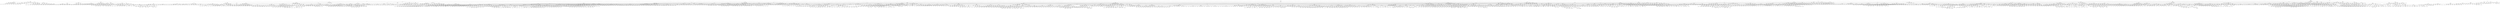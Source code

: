 strict digraph sapling8 {
overlap = none;
// 6: 5 1 1 1 1 1
38 [label="6 2 2 0 0 0 0 n:1"];
38 -> 100880
38 -> 406570
38 -> 717628
100880 [label="6 2 2 1 0 0 0 n:1"];
100880 -> 135649
100880 -> 133503
100880 -> 121605
100880 -> 105039
135649 [label="6 2 2 1 1 0 0 n:4"];
135649 -> 135882
135649 -> 135819
135649 -> 135818
135649 -> 135793
135882 [label="6 4 2 2 1 1 0 n:4"];
135882 -> 135944
135882 -> 135881
135882 -> 135943
135882 -> 135942
135882 -> 135941
135944 [label="6 4 4 2 2 1 1 h:FN (3)"];
135881 [label="6 5 4 2 2 1 0 n:4"];
135881 -> 183498
135881 -> 183497
135881 -> 183496
135881 -> 183495
135881 -> 183494
135881 -> 183493
183498 [label="6 5 4 4 2 2 1 h:FN (2)"];
183497 [label="6 5 5 4 2 2 0 h:(14,5)"];
183496 [label="6 6 5 4 2 1 0 h:(14,5)"];
183495 [label="8 6 5 2 2 1 0 h:(14,5)"];
183494 [label="9 6 4 2 2 1 0 n:4"];
183494 -> 208838
183494 -> 208837
183494 -> 208836
183494 -> 208835
183494 -> 208834
183494 -> 208799
208838 [label="9 6 4 4 2 2 1 n:5"];
208838 -> 208890
208838 -> 208889
208838 -> 208888
208838 -> 208887
208838 -> 208886
208890 [label="9 6 6 4 4 2 2 h:(13,5)"];
208889 [label="9 7 6 4 4 2 1 h:(13,5)"];
208888 [label="9 9 6 4 2 2 1 h:(10,6)"];
208887 [label="11 9 4 4 2 2 1 h:(9,7)"];
208886 [label="14 6 4 4 2 2 1 h:(9,7)"];
208837 [label="9 6 5 4 2 2 0 h:(14,5)"];
208836 [label="9 6 6 4 2 1 0 h:(13,5)"];
208835 [label="9 8 6 2 2 1 0 h:(13,5)"];
208834 [label="10 9 4 2 2 1 0 h:(10,6)"];
208799 [label="13 6 4 2 2 1 0 n:9"];
208799 -> 208833
208799 -> 208832
208799 -> 208831
208799 -> 208830
208799 -> 208829
208833 [label="13 9 6 4 2 2 1 h:(10,6)"];
208832 [label="13 10 6 4 2 2 0 h:(10,6)"];
208831 [label="13 11 6 4 2 1 0 h:(10,6)"];
208830 [label="13 13 6 2 2 1 0 h:(10,6)"];
208829 [label="15 13 4 2 2 1 0 h:(10,6)"];
183493 [label="10 5 4 2 2 1 0 n:9"];
183493 -> 208925
183493 -> 208924
183493 -> 208923
183493 -> 208922
183493 -> 208921
208925 [label="10 9 5 4 2 2 1 h:(10,6)"];
208924 [label="10 10 5 4 2 2 0 h:(10,6)"];
208923 [label="11 10 5 4 2 1 0 h:(10,6)"];
208922 [label="13 10 5 2 2 1 0 h:(10,6)"];
208921 [label="14 10 4 2 2 1 0 h:(10,6)"];
135943 [label="6 6 4 2 1 1 0 h:(13,6)"];
135942 [label="8 6 2 2 1 1 0 h:(13,6)"];
135941 [label="10 4 2 2 1 1 0 n:9"];
135941 -> 183528
135941 -> 183527
135941 -> 183526
135941 -> 183525
183528 [label="10 9 4 2 2 1 1 h:(10,6)"];
183527 [label="10 10 4 2 2 1 0 h:(10,6)"];
183526 [label="11 10 4 2 1 1 0 h:(10,6)"];
183525 [label="13 10 2 2 1 1 0 h:(10,6)"];
135819 [label="6 5 2 2 1 0 0 n:4"];
135819 -> 135881
135819 -> 135880
135819 -> 135879
135819 -> 135878
135819 -> 135877
135880 [label="6 5 5 2 2 0 0 h:(14,5)"];
135879 [label="6 6 5 2 1 0 0 h:(14,5)"];
135878 [label="9 6 2 2 1 0 0 h:(13,6)"];
135877 [label="10 5 2 2 1 0 0 n:9"];
135877 -> 183557
135877 -> 183556
135877 -> 183555
135877 -> 183554
183557 [label="10 9 5 2 2 1 0 h:(10,6)"];
183556 [label="10 10 5 2 2 0 0 h:(10,6)"];
183555 [label="11 10 5 2 1 0 0 h:(10,6)"];
183554 [label="14 10 2 2 1 0 0 h:(10,6)"];
135818 [label="6 6 2 1 1 0 0 h:(13,6)"];
135793 [label="10 2 2 1 1 0 0 n:9"];
135793 -> 135817
135793 -> 135816
135793 -> 135815
135817 [label="10 9 2 2 1 1 0 h:(10,6)"];
135816 [label="10 10 2 2 1 0 0 h:(10,6)"];
135815 [label="11 10 2 1 1 0 0 h:(10,6)"];
133503 [label="6 2 2 2 0 0 0 n:1"];
133503 -> 134589
133503 -> 130878
133503 -> 119187
134589 [label="6 2 2 2 1 0 0 n:3"];
134589 -> 134942
134589 -> 134889
134589 -> 134825
134589 -> 134774
134942 [label="6 3 2 2 2 1 0 n:4"];
134942 -> 135002
134942 -> 135001
134942 -> 135000
134942 -> 134999
134942 -> 134998
135002 [label="6 4 3 2 2 2 1 h:FN (3)"];
135001 [label="6 5 3 2 2 2 0 n:4"];
135001 -> 183620
135001 -> 183619
135001 -> 183618
135001 -> 183617
135001 -> 183616
183620 [label="6 5 4 3 2 2 2 h:FN (2)"];
183619 [label="6 6 5 3 2 2 0 h:(14,5)"];
183618 [label="7 6 5 2 2 2 0 h:(14,5)"];
183617 [label="9 6 3 2 2 2 0 n:4"];
183617 -> 209060
183617 -> 209059
183617 -> 209058
183617 -> 209057
183617 -> 209028
209060 [label="9 6 4 3 2 2 2 n:5"];
209060 -> 209112
209060 -> 209111
209060 -> 209110
209060 -> 209109
209060 -> 209108
209112 [label="9 7 6 4 3 2 2 h:(13,5)"];
209111 [label="9 8 6 4 2 2 2 h:(13,5)"];
209110 [label="9 9 6 3 2 2 2 h:(10,6)"];
209109 [label="11 9 4 3 2 2 2 h:(9,7)"];
209108 [label="14 6 4 3 2 2 2 h:(9,7)"];
209059 [label="9 6 6 3 2 2 0 h:(13,5)"];
209058 [label="9 7 6 2 2 2 0 h:(13,5)"];
209057 [label="10 9 3 2 2 2 0 h:(10,6)"];
209028 [label="13 6 3 2 2 2 0 n:9"];
209028 -> 209056
209028 -> 209055
209028 -> 209054
209028 -> 209053
209056 [label="13 9 6 3 2 2 2 h:(10,6)"];
209055 [label="13 11 6 3 2 2 0 h:(10,6)"];
209054 [label="13 12 6 2 2 2 0 h:(10,6)"];
209053 [label="15 13 3 2 2 2 0 h:(10,6)"];
183616 [label="10 5 3 2 2 2 0 n:9"];
183616 -> 209141
183616 -> 209140
183616 -> 209139
183616 -> 209138
209141 [label="10 9 5 3 2 2 2 h:(10,6)"];
209140 [label="11 10 5 3 2 2 0 h:(10,6)"];
209139 [label="12 10 5 2 2 2 0 h:(10,6)"];
209138 [label="14 10 3 2 2 2 0 h:(10,6)"];
135000 [label="6 6 3 2 2 1 0 h:(13,6)"];
134999 [label="7 6 2 2 2 1 0 h:(13,6)"];
134998 [label="10 3 2 2 2 1 0 n:9"];
134998 -> 183650
134998 -> 183649
134998 -> 183648
134998 -> 183647
183650 [label="10 9 3 2 2 2 1 h:(10,6)"];
183649 [label="10 10 3 2 2 2 0 h:(10,6)"];
183648 [label="11 10 3 2 2 1 0 h:(10,6)"];
183647 [label="12 10 2 2 2 1 0 h:(10,6)"];
134889 [label="6 4 2 2 2 0 0 n:4"];
134889 -> 134939
134889 -> 134938
134889 -> 134937
134889 -> 134936
134939 [label="6 4 4 2 2 2 0 n:4"];
134939 -> 183703
134939 -> 183702
134939 -> 183701
134939 -> 183700
183703 [label="6 4 4 4 2 2 2 n:4"];
183703 -> 209313
183703 -> 209269
183703 -> 209268
209313 [label="6 6 4 4 4 2 2 n:5"];
209313 -> 209351
209313 -> 209350
209313 -> 209349
209351 [label="7 6 6 4 4 4 2 h:(13,5)"];
209350 [label="9 6 6 4 4 2 2 h:(13,5)"];
209349 [label="11 6 4 4 4 2 2 h:(9,7)"];
209269 [label="8 6 4 4 2 2 2 n:5"];
209269 -> 209312
209269 -> 209111
209269 -> 209311
209269 -> 209310
209312 [label="8 7 6 4 4 2 2 h:(13,5)"];
209311 [label="11 8 4 4 2 2 2 h:(9,7)"];
209310 [label="13 6 4 4 2 2 2 h:(9,7)"];
209268 [label="10 4 4 4 2 2 2 h:(9,7)"];
183702 [label="6 6 4 4 2 2 0 n:4"];
183702 -> 209313
183702 -> 209482
183702 -> 209481
183702 -> 209452
209482 [label="6 6 6 4 4 2 0 h:(13,5)"];
209481 [label="8 6 6 4 2 2 0 h:(13,5)"];
209452 [label="10 6 4 4 2 2 0 n:9"];
209452 -> 209480
209452 -> 209479
209452 -> 209478
209452 -> 209477
209480 [label="10 9 6 4 4 2 2 h:(10,6)"];
209479 [label="11 10 6 4 4 2 0 h:(10,6)"];
209478 [label="13 10 6 4 2 2 0 h:(10,6)"];
209477 [label="15 10 4 4 2 2 0 h:(10,6)"];
183701 [label="8 6 4 2 2 2 0 n:4"];
183701 -> 209269
183701 -> 209481
183701 -> 209690
183701 -> 209663
183701 -> 209635
209690 [label="8 8 6 2 2 2 0 h:(13,5)"];
209663 [label="10 8 4 2 2 2 0 n:9"];
209663 -> 209689
209663 -> 209688
209663 -> 209687
209663 -> 209686
209689 [label="10 9 8 4 2 2 2 h:(10,6)"];
209688 [label="11 10 8 4 2 2 0 h:(10,6)"];
209687 [label="13 10 8 2 2 2 0 h:(10,6)"];
209686 [label="17 10 4 2 2 2 0 h:(10,6)"];
209635 [label="12 6 4 2 2 2 0 n:9"];
209635 -> 209662
209635 -> 209661
209635 -> 209054
209635 -> 209660
209662 [label="12 9 6 4 2 2 2 h:(10,6)"];
209661 [label="12 11 6 4 2 2 0 h:(10,6)"];
209660 [label="15 12 4 2 2 2 0 h:(10,6)"];
183700 [label="10 4 4 2 2 2 0 n:9"];
183700 -> 209714
183700 -> 209713
183700 -> 209712
209714 [label="10 9 4 4 2 2 2 h:(10,6)"];
209713 [label="11 10 4 4 2 2 0 h:(10,6)"];
209712 [label="13 10 4 2 2 2 0 h:(10,6)"];
134938 [label="6 6 4 2 2 0 0 h:(13,6)"];
134937 [label="8 6 2 2 2 0 0 h:(13,6)"];
134936 [label="10 4 2 2 2 0 0 n:9"];
134936 -> 183727
134936 -> 183726
134936 -> 183725
183727 [label="10 9 4 2 2 2 0 h:(10,6)"];
183726 [label="11 10 4 2 2 0 0 h:(10,6)"];
183725 [label="13 10 2 2 2 0 0 h:(10,6)"];
134825 [label="6 5 2 2 1 0 0 n:4"];
134825 -> 134884
134825 -> 134883
134825 -> 134882
134825 -> 134817
134825 -> 134881
134884 [label="6 5 4 2 2 1 0 n:4"];
134884 -> 183801
134884 -> 183800
134884 -> 183799
134884 -> 183798
134884 -> 183797
134884 -> 183796
183801 [label="6 5 4 4 2 2 1 h:FN (2)"];
183800 [label="6 5 5 4 2 2 0 h:(14,5)"];
183799 [label="6 6 5 4 2 1 0 h:(14,5)"];
183798 [label="8 6 5 2 2 1 0 h:(14,5)"];
183797 [label="9 6 4 2 2 1 0 n:4"];
183797 -> 209875
183797 -> 209874
183797 -> 209873
183797 -> 209872
183797 -> 209871
183797 -> 209837
209875 [label="9 6 4 4 2 2 1 n:5"];
209875 -> 209350
209875 -> 209925
209875 -> 209924
209875 -> 209923
209875 -> 209922
209925 [label="9 7 6 4 4 2 1 h:(13,5)"];
209924 [label="9 9 6 4 2 2 1 h:(13,5)"];
209923 [label="11 9 4 4 2 2 1 h:(10,6)"];
209922 [label="14 6 4 4 2 2 1 h:(9,7)"];
209874 [label="9 6 5 4 2 2 0 h:(14,5)"];
209873 [label="9 6 6 4 2 1 0 h:(13,5)"];
209872 [label="9 8 6 2 2 1 0 h:(13,5)"];
209871 [label="10 9 4 2 2 1 0 h:(10,6)"];
209837 [label="13 6 4 2 2 1 0 n:9"];
209837 -> 209870
209837 -> 209478
209837 -> 209869
209837 -> 209868
209837 -> 209867
209870 [label="13 9 6 4 2 2 1 h:(10,6)"];
209869 [label="13 11 6 4 2 1 0 h:(10,6)"];
209868 [label="13 13 6 2 2 1 0 h:(10,6)"];
209867 [label="15 13 4 2 2 1 0 h:(10,6)"];
183796 [label="10 5 4 2 2 1 0 n:9"];
183796 -> 209960
183796 -> 209959
183796 -> 209958
183796 -> 209957
183796 -> 209956
209960 [label="10 9 5 4 2 2 1 h:(10,6)"];
209959 [label="10 10 5 4 2 2 0 h:(10,6)"];
209958 [label="11 10 5 4 2 1 0 h:(10,6)"];
209957 [label="13 10 5 2 2 1 0 h:(10,6)"];
209956 [label="14 10 4 2 2 1 0 h:(10,6)"];
134883 [label="6 5 5 2 2 0 0 h:(14,5)"];
134882 [label="6 6 5 2 1 0 0 h:(14,5)"];
134817 [label="9 6 2 2 1 0 0 h:(13,6)"];
134881 [label="10 5 2 2 1 0 0 n:9"];
134881 -> 183830
134881 -> 183829
134881 -> 183828
134881 -> 183827
183830 [label="10 9 5 2 2 1 0 h:(10,6)"];
183829 [label="10 10 5 2 2 0 0 h:(10,6)"];
183828 [label="11 10 5 2 1 0 0 h:(10,6)"];
183827 [label="14 10 2 2 1 0 0 h:(10,6)"];
134774 [label="9 2 2 2 1 0 0 n:4"];
134774 -> 134819
134774 -> 134818
134774 -> 134817
134774 -> 134816
134819 [label="9 4 2 2 2 1 0 n:4"];
134819 -> 183888
134819 -> 183887
134819 -> 183797
134819 -> 183886
134819 -> 183885
183888 [label="9 4 4 2 2 2 1 n:4"];
183888 -> 210151
183888 -> 209875
183888 -> 210101
183888 -> 210100
210151 [label="9 5 4 4 2 2 2 n:4"];
210151 -> 210200
210151 -> 210199
210151 -> 210198
210151 -> 210197
210200 [label="9 6 5 4 4 2 2 n:5"];
210200 -> 235818
210200 -> 235817
210200 -> 235816
210200 -> 235815
210200 -> 235814
235818 [label="9 7 6 5 4 4 2 h:(14,4)"];
235817 [label="9 9 6 5 4 2 2 h:(10,6)"];
235816 [label="10 9 6 4 4 2 2 h:(10,6)"];
235815 [label="11 9 5 4 4 2 2 h:(10,6)"];
235814 [label="14 6 5 4 4 2 2 n:5"];
235814 -> 248767
235814 -> 248766
235814 -> 248765
235814 -> 248764
248767 [label="14 7 6 5 4 4 2 h:(14,4)"];
248766 [label="14 9 6 5 4 2 2 h:(14,4)"];
248765 [label="14 10 6 4 4 2 2 h:(9,6)"];
248764 [label="14 11 5 4 4 2 2 h:(9,6)"];
210199 [label="9 8 5 4 2 2 2 n:4"];
210199 -> 235823
210199 -> 235879
210199 -> 235878
210199 -> 235877
210199 -> 235876
235823 [label="9 8 6 5 4 2 2 h:(14,4)"];
235879 [label="9 8 8 5 2 2 2 h:(14,4)"];
235878 [label="9 9 8 4 2 2 2 h:(10,6)"];
235877 [label="12 9 5 4 2 2 2 h:(10,6)"];
235876 [label="13 8 5 4 2 2 2 n:8"];
235876 -> 248797
235876 -> 248796
235876 -> 248795
235876 -> 248794
248797 [label="13 10 8 5 4 2 2 h:(9,6)"];
248796 [label="13 12 8 5 2 2 2 h:(9,6)"];
248795 [label="13 13 8 4 2 2 2 h:(9,6)"];
248794 [label="16 13 5 4 2 2 2 h:(9,6)"];
210198 [label="9 9 4 4 2 2 2 h:(10,6)"];
210197 [label="13 5 4 4 2 2 2 h:(9,7)"];
210101 [label="9 8 4 2 2 2 1 n:5"];
210101 -> 209111
210101 -> 210150
210101 -> 210149
210101 -> 210148
210101 -> 210147
210150 [label="9 8 7 4 2 2 1 h:(12,5)"];
210149 [label="9 9 8 2 2 2 1 h:(10,6)"];
210148 [label="13 9 4 2 2 2 1 h:(10,6)"];
210147 [label="14 8 4 2 2 2 1 h:(9,7)"];
210100 [label="13 4 4 2 2 2 1 h:(9,7)"];
183887 [label="9 5 4 2 2 2 0 n:4"];
183887 -> 210151
183887 -> 209874
183887 -> 210394
183887 -> 210393
183887 -> 210364
210394 [label="9 8 5 2 2 2 0 h:(14,5)"];
210393 [label="9 9 4 2 2 2 0 h:(10,6)"];
210364 [label="13 5 4 2 2 2 0 n:9"];
210364 -> 210174
210364 -> 210392
210364 -> 210391
210364 -> 210390
210174 [label="13 9 5 4 2 2 2 h:(10,6)"];
210392 [label="13 11 5 4 2 2 0 h:(10,6)"];
210391 [label="13 13 5 2 2 2 0 h:(10,6)"];
210390 [label="14 13 4 2 2 2 0 h:(10,6)"];
183886 [label="9 8 2 2 2 1 0 h:(11,6)"];
183885 [label="13 4 2 2 2 1 0 n:9"];
183885 -> 209983
183885 -> 209712
183885 -> 210422
183885 -> 210421
209983 [label="13 9 4 2 2 2 1 h:(10,6)"];
210422 [label="13 11 4 2 2 1 0 h:(10,6)"];
210421 [label="13 13 2 2 2 1 0 h:(10,6)"];
134818 [label="9 5 2 2 2 0 0 n:5"];
134818 -> 183931
134818 -> 183930
134818 -> 183929
134818 -> 183928
183931 [label="9 5 5 2 2 2 0 h:(14,5)"];
183930 [label="9 7 5 2 2 0 0 h:(14,5)"];
183929 [label="10 9 2 2 2 0 0 h:(10,6)"];
183928 [label="14 5 2 2 2 0 0 n:6"];
183928 -> 210457
183928 -> 210456
183928 -> 210455
210457 [label="14 6 5 2 2 2 0 n:6"];
210457 -> 235921
210457 -> 235920
210457 -> 235919
210457 -> 235918
235921 [label="14 6 6 5 2 2 2 h:(14,4)"];
235920 [label="14 8 6 5 2 2 0 h:(14,4)"];
235919 [label="14 11 6 2 2 2 0 n:9"];
235919 -> 248819
235919 -> 248818
235919 -> 248817
248819 [label="14 11 9 6 2 2 2 h:(13,4)"];
248818 [label="14 11 11 6 2 2 0 h:(13,4)"];
248817 [label="15 14 11 2 2 2 0 n:9"];
248817 -> 256679
248817 -> 256678
256679 [label="15 14 11 9 2 2 2 h:(10,4)"];
256678 [label="15 14 11 11 2 2 0 h:(10,4)"];
235918 [label="14 12 5 2 2 2 0 n:8"];
235918 -> 248860
235918 -> 248859
235918 -> 248858
248860 [label="14 12 8 5 2 2 2 n:8"];
248860 -> 256702
248860 -> 256701
248860 -> 256700
256702 [label="14 12 10 8 5 2 2 h:(9,5)"];
256701 [label="14 13 12 8 2 2 2 h:(9,5)"];
256700 [label="16 14 12 5 2 2 2 h:(9,5)"];
248859 [label="14 12 10 5 2 2 0 n:9"];
248859 -> 256725
248859 -> 256724
248859 -> 256723
256725 [label="14 12 10 9 5 2 2 h:(14,3)"];
256724 [label="14 12 11 10 5 2 0 h:(14,3)"];
256723 [label="14 14 12 10 2 2 0 h:(10,4)"];
248858 [label="14 13 12 2 2 2 0 n:9"];
248858 -> 256743
248858 -> 256742
256743 [label="14 13 12 9 2 2 2 h:(10,4)"];
256742 [label="14 13 12 11 2 2 0 h:(10,4)"];
210456 [label="14 8 5 2 2 0 0 n:6"];
210456 -> 235920
210456 -> 235960
210456 -> 235959
210456 -> 235958
235960 [label="14 8 8 5 2 0 0 h:(14,4)"];
235959 [label="14 11 8 2 2 0 0 h:(11,5)"];
235958 [label="14 14 5 2 2 0 0 n:6"];
235958 -> 248902
235958 -> 248901
235958 -> 248900
248902 [label="14 14 6 5 2 2 0 n:6"];
248902 -> 256785
248902 -> 256784
248902 -> 256783
248902 -> 256782
256785 [label="14 14 6 6 5 2 2 h:(14,3)"];
256784 [label="14 14 8 6 5 2 0 h:(14,3)"];
256783 [label="14 14 11 6 2 2 0 n:9"];
256783 -> 261315
256783 -> 261314
256783 -> 261313
261315 [label="14 14 11 9 6 2 2 h:(13,3)"];
261314 [label="14 14 11 11 6 2 0 h:(13,3)"];
261313 [label="15 14 14 11 2 2 0 n:9"];
261313 -> 263774
261313 -> 263773
263774 [label="15 14 14 11 9 2 2 h:(10,3)"];
263773 [label="15 14 14 11 11 2 0 h:(10,3)"];
256782 [label="14 14 12 5 2 2 0 n:7"];
256782 -> 261360
256782 -> 261359
256782 -> 261358
261360 [label="14 14 12 7 5 2 2 h:(14,3)"];
261359 [label="14 14 12 9 5 2 0 h:(14,3)"];
261358 [label="14 14 12 12 2 2 0 n:9"];
261358 -> 263792
261358 -> 263791
263792 [label="14 14 12 12 9 2 2 h:(10,3)"];
263791 [label="14 14 12 12 11 2 0 h:(10,3)"];
248901 [label="14 14 8 5 2 0 0 n:6"];
248901 -> 256784
248901 -> 256824
248901 -> 256823
248901 -> 256822
256824 [label="14 14 8 8 5 0 0 h:(14,3)"];
256823 [label="14 14 11 8 2 0 0 h:(11,4)"];
256822 [label="14 14 14 5 2 0 0 n:6"];
256822 -> 261393
256822 -> 261392
256822 -> 261391
261393 [label="14 14 14 6 5 2 0 h:(14,3)"];
261392 [label="14 14 14 8 5 0 0 h:(14,3)"];
261391 [label="14 14 14 11 2 0 0 n:9"];
261391 -> 263810
261391 -> 263809
263810 [label="14 14 14 11 9 2 0 h:(10,3)"];
263809 [label="14 14 14 11 11 0 0 h:(10,3)"];
248900 [label="14 14 11 2 2 0 0 n:9"];
248900 -> 256842
248900 -> 256841
256842 [label="14 14 11 9 2 2 0 h:(10,4)"];
256841 [label="14 14 11 11 2 0 0 h:(10,4)"];
210455 [label="14 11 2 2 2 0 0 n:9"];
210455 -> 235978
210455 -> 235977
235978 [label="14 11 9 2 2 2 0 h:(10,5)"];
235977 [label="14 11 11 2 2 0 0 h:(10,5)"];
134816 [label="13 2 2 2 1 0 0 n:9"];
134816 -> 183858
134816 -> 183725
134816 -> 183957
183858 [label="13 9 2 2 2 1 0 h:(10,6)"];
183957 [label="13 11 2 2 1 0 0 h:(10,6)"];
130878 [label="6 3 2 2 0 0 0 n:3"];
130878 -> 131129
130878 -> 131065
130878 -> 131064
130878 -> 131013
131129 [label="6 3 3 2 2 0 0 n:4"];
131129 -> 131178
131129 -> 131177
131129 -> 119421
131129 -> 131176
131178 [label="6 4 3 3 2 2 0 n:4"];
131178 -> 184021
131178 -> 184020
131178 -> 184019
131178 -> 184018
131178 -> 184017
184021 [label="6 4 4 3 3 2 2 n:4"];
184021 -> 210779
184021 -> 210725
184021 -> 210670
184021 -> 210669
210779 [label="6 6 4 4 3 3 2 n:5"];
210779 -> 210827
210779 -> 210826
210779 -> 210825
210779 -> 210824
210827 [label="7 6 6 4 4 3 3 h:(13,5)"];
210826 [label="8 6 6 4 4 3 2 h:(13,5)"];
210825 [label="9 6 6 4 3 3 2 h:(13,5)"];
210824 [label="11 6 4 4 3 3 2 h:(9,7)"];
210725 [label="7 6 4 4 3 2 2 n:5"];
210725 -> 210778
210725 -> 209312
210725 -> 209112
210725 -> 210777
210725 -> 210776
210778 [label="7 7 6 4 4 3 2 h:(13,5)"];
210777 [label="11 7 4 4 3 2 2 h:(9,7)"];
210776 [label="12 6 4 4 3 2 2 h:(9,7)"];
210670 [label="8 6 4 3 3 2 2 n:5"];
210670 -> 210724
210670 -> 210723
210670 -> 210722
210670 -> 210721
210670 -> 210720
210724 [label="8 7 6 4 3 3 2 h:(13,5)"];
210723 [label="8 8 6 4 3 2 2 h:(13,5)"];
210722 [label="9 8 6 3 3 2 2 h:(13,5)"];
210721 [label="11 8 4 3 3 2 2 h:(9,7)"];
210720 [label="13 6 4 3 3 2 2 h:(9,7)"];
210669 [label="10 4 4 3 3 2 2 h:(9,7)"];
184020 [label="6 6 4 3 3 2 0 n:4"];
184020 -> 210779
184020 -> 210985
184020 -> 210984
184020 -> 210983
184020 -> 210948
210985 [label="6 6 6 4 3 3 0 h:(13,5)"];
210984 [label="7 6 6 4 3 2 0 h:(13,5)"];
210983 [label="8 6 6 3 3 2 0 h:(13,5)"];
210948 [label="10 6 4 3 3 2 0 n:9"];
210948 -> 210982
210948 -> 210981
210948 -> 210980
210948 -> 210979
210948 -> 210978
210982 [label="10 9 6 4 3 3 2 h:(10,6)"];
210981 [label="11 10 6 4 3 3 0 h:(10,6)"];
210980 [label="12 10 6 4 3 2 0 h:(10,6)"];
210979 [label="13 10 6 3 3 2 0 h:(10,6)"];
210978 [label="15 10 4 3 3 2 0 h:(10,6)"];
184019 [label="7 6 4 3 2 2 0 n:4"];
184019 -> 210725
184019 -> 210984
184019 -> 211238
184019 -> 211237
184019 -> 211203
184019 -> 211170
211238 [label="7 7 6 4 2 2 0 h:(13,5)"];
211237 [label="8 7 6 3 2 2 0 h:(13,5)"];
211203 [label="10 7 4 3 2 2 0 n:9"];
211203 -> 211236
211203 -> 211235
211203 -> 211234
211203 -> 211233
211203 -> 211232
211236 [label="10 9 7 4 3 2 2 h:(10,6)"];
211235 [label="11 10 7 4 3 2 0 h:(10,6)"];
211234 [label="12 10 7 4 2 2 0 h:(10,6)"];
211233 [label="13 10 7 3 2 2 0 h:(10,6)"];
211232 [label="16 10 4 3 2 2 0 h:(10,6)"];
211170 [label="11 6 4 3 2 2 0 n:9"];
211170 -> 211202
211170 -> 211201
211170 -> 209661
211170 -> 209055
211170 -> 211200
211202 [label="11 9 6 4 3 2 2 h:(10,6)"];
211201 [label="11 11 6 4 3 2 0 h:(10,6)"];
211200 [label="15 11 4 3 2 2 0 h:(10,6)"];
184018 [label="8 6 3 3 2 2 0 n:4"];
184018 -> 210670
184018 -> 210983
184018 -> 211237
184018 -> 211420
184018 -> 211391
211420 [label="10 8 3 3 2 2 0 n:9"];
211420 -> 211446
211420 -> 211445
211420 -> 211444
211420 -> 211443
211446 [label="10 9 8 3 3 2 2 h:(10,6)"];
211445 [label="11 10 8 3 3 2 0 h:(10,6)"];
211444 [label="12 10 8 3 2 2 0 h:(10,6)"];
211443 [label="17 10 3 3 2 2 0 h:(10,6)"];
211391 [label="12 6 3 3 2 2 0 n:9"];
211391 -> 211419
211391 -> 211418
211391 -> 211417
211391 -> 211416
211419 [label="12 9 6 3 3 2 2 h:(10,6)"];
211418 [label="12 11 6 3 3 2 0 h:(10,6)"];
211417 [label="12 12 6 3 2 2 0 h:(10,6)"];
211416 [label="15 12 3 3 2 2 0 h:(10,6)"];
184017 [label="10 4 3 3 2 2 0 n:9"];
184017 -> 211476
184017 -> 211475
184017 -> 211474
184017 -> 211473
211476 [label="10 9 4 3 3 2 2 h:(10,6)"];
211475 [label="11 10 4 3 3 2 0 h:(10,6)"];
211474 [label="12 10 4 3 2 2 0 h:(10,6)"];
211473 [label="13 10 3 3 2 2 0 h:(10,6)"];
131177 [label="6 6 3 3 2 0 0 h:(13,6)"];
119421 [label="7 6 3 2 2 0 0 h:(13,6)"];
131176 [label="10 3 3 2 2 0 0 n:9"];
131176 -> 184045
131176 -> 184044
131176 -> 184043
184045 [label="10 9 3 3 2 2 0 h:(10,6)"];
184044 [label="11 10 3 3 2 0 0 h:(10,6)"];
184043 [label="12 10 3 2 2 0 0 h:(10,6)"];
131065 [label="6 5 3 2 0 0 0 n:3"];
131065 -> 131128
131065 -> 131127
131065 -> 131126
131065 -> 131125
131065 -> 131062
131128 [label="6 5 3 3 2 0 0 n:3"];
131128 -> 184405
131128 -> 184404
131128 -> 184403
131128 -> 184337
131128 -> 184270
184405 [label="6 5 3 3 3 2 0 n:4"];
184405 -> 184466
184405 -> 184465
184405 -> 184464
184405 -> 184463
184405 -> 184462
184466 [label="6 5 4 3 3 3 2 n:4"];
184466 -> 211539
184466 -> 211538
184466 -> 211537
184466 -> 211536
184466 -> 211535
211539 [label="6 6 5 4 3 3 3 h:FN (1)"];
211538 [label="7 6 5 4 3 3 2 h:FN (1)"];
211537 [label="8 6 5 3 3 3 2 h:FN (1)"];
211536 [label="9 6 4 3 3 3 2 n:6"];
211536 -> 236025
211536 -> 236024
211536 -> 236023
211536 -> 236022
211536 -> 236021
236025 [label="9 8 6 4 3 3 3 n:6"];
236025 -> 248945
236025 -> 248944
236025 -> 248943
236025 -> 248942
236025 -> 248941
248945 [label="9 9 8 6 4 3 3 h:(13,4)"];
248944 [label="10 9 8 6 3 3 3 h:(11,5)"];
248943 [label="12 9 8 4 3 3 3 h:(8,7)"];
248942 [label="14 9 6 4 3 3 3 h:(8,7)"];
248941 [label="15 8 6 4 3 3 3 h:(8,7)"];
236024 [label="9 9 6 4 3 3 2 h:(10,6)"];
236023 [label="10 9 6 3 3 3 2 h:(10,6)"];
236022 [label="12 9 4 3 3 3 2 h:(10,6)"];
236021 [label="15 6 4 3 3 3 2 n:8"];
236021 -> 248978
236021 -> 248977
236021 -> 248976
236021 -> 248975
248978 [label="15 10 6 4 3 3 3 h:(9,6)"];
248977 [label="15 11 6 4 3 3 2 h:(9,6)"];
248976 [label="15 12 6 3 3 3 2 h:(9,6)"];
248975 [label="15 14 4 3 3 3 2 h:(9,6)"];
211535 [label="10 5 4 3 3 3 2 h:(9,7)"];
184465 [label="6 6 5 3 3 3 0 h:(14,5)"];
184464 [label="7 6 5 3 3 2 0 h:(14,5)"];
184463 [label="9 6 3 3 3 2 0 n:4"];
184463 -> 211536
184463 -> 211596
184463 -> 211595
184463 -> 211594
184463 -> 211593
211596 [label="9 6 6 3 3 3 0 h:(13,5)"];
211595 [label="9 7 6 3 3 2 0 h:(13,5)"];
211594 [label="10 9 3 3 3 2 0 h:(10,6)"];
211593 [label="13 6 3 3 3 2 0 n:7"];
211593 -> 236336
211593 -> 236335
211593 -> 236334
211593 -> 236333
236336 [label="13 7 6 3 3 3 2 n:7"];
236336 -> 249013
236336 -> 249012
236336 -> 249011
236336 -> 249010
249013 [label="13 9 7 6 3 3 3 h:(13,4)"];
249012 [label="13 10 7 6 3 3 2 h:(9,6)"];
249011 [label="13 13 7 3 3 3 2 h:(9,6)"];
249010 [label="14 13 6 3 3 3 2 h:(9,6)"];
236335 [label="13 9 6 3 3 3 0 h:(10,6)"];
236334 [label="13 10 6 3 3 2 0 h:(10,6)"];
236333 [label="13 13 3 3 3 2 0 h:(10,6)"];
184462 [label="10 5 3 3 3 2 0 n:9"];
184462 -> 211625
184462 -> 211624
184462 -> 211623
184462 -> 211622
211625 [label="10 9 5 3 3 3 2 h:(10,6)"];
211624 [label="11 10 5 3 3 3 0 h:(10,6)"];
211623 [label="12 10 5 3 3 2 0 h:(10,6)"];
211622 [label="14 10 3 3 3 2 0 h:(10,6)"];
184404 [label="6 5 5 3 3 0 0 h:(14,5)"];
184403 [label="6 6 5 3 2 0 0 h:(14,5)"];
184337 [label="8 6 3 3 2 0 0 n:5"];
184337 -> 184391
184337 -> 184390
184337 -> 184389
184337 -> 184388
184337 -> 184387
184391 [label="8 6 5 3 3 2 0 h:(14,5)"];
184390 [label="8 7 6 3 3 0 0 h:(13,5)"];
184389 [label="8 8 6 3 2 0 0 h:(11,6)"];
184388 [label="11 8 3 3 2 0 0 h:(11,6)"];
184387 [label="13 6 3 3 2 0 0 n:6"];
184387 -> 211668
184387 -> 211667
184387 -> 211666
184387 -> 211665
211668 [label="13 6 6 3 3 2 0 h:(13,5)"];
211667 [label="13 8 6 3 3 0 0 h:(13,5)"];
211666 [label="13 9 6 3 2 0 0 h:(13,5)"];
211665 [label="13 12 3 3 2 0 0 n:9"];
211665 -> 236666
211665 -> 236665
211665 -> 236664
236666 [label="13 12 9 3 3 2 0 h:(10,5)"];
236665 [label="13 12 11 3 3 0 0 h:(10,5)"];
236664 [label="13 12 12 3 2 0 0 h:(10,5)"];
184270 [label="9 5 3 3 2 0 0 n:4"];
184270 -> 184330
184270 -> 184329
184270 -> 184328
184270 -> 184327
184270 -> 184326
184330 [label="9 5 4 3 3 2 0 n:4"];
184330 -> 211744
184330 -> 211743
184330 -> 211742
184330 -> 211741
184330 -> 211740
184330 -> 211739
211744 [label="9 5 4 4 3 3 2 n:6"];
211744 -> 236714
211744 -> 236713
211744 -> 236712
211744 -> 236711
211744 -> 236710
236714 [label="9 8 5 4 4 3 3 n:6"];
236714 -> 249057
236714 -> 249056
236714 -> 249055
236714 -> 249054
236714 -> 249053
249057 [label="9 9 8 5 4 4 3 h:(11,5)"];
249056 [label="10 9 8 5 4 3 3 h:(11,5)"];
249055 [label="11 9 8 4 4 3 3 h:(11,5)"];
249054 [label="14 9 5 4 4 3 3 h:(8,7)"];
249053 [label="15 8 5 4 4 3 3 h:(8,7)"];
236713 [label="9 9 5 4 4 3 2 h:(10,6)"];
236712 [label="10 9 5 4 3 3 2 h:(10,6)"];
236711 [label="11 9 4 4 3 3 2 h:(10,6)"];
236710 [label="15 5 4 4 3 3 2 n:8"];
236710 -> 249091
236710 -> 249090
236710 -> 249089
236710 -> 249088
249091 [label="15 10 5 4 4 3 3 h:(9,6)"];
249090 [label="15 11 5 4 4 3 2 h:(9,6)"];
249089 [label="15 12 5 4 3 3 2 h:(9,6)"];
249088 [label="15 13 4 4 3 3 2 h:(9,6)"];
211743 [label="9 6 5 4 3 3 0 n:4"];
211743 -> 236965
211743 -> 237201
211743 -> 237200
211743 -> 237199
211743 -> 237198
211743 -> 237132
236965 [label="9 6 5 4 4 3 3 n:6"];
236965 -> 237011
236965 -> 237010
236965 -> 237009
236965 -> 237008
236965 -> 237007
237011 [label="9 9 6 5 4 4 3 h:(14,4)"];
237010 [label="10 9 6 5 4 3 3 h:(14,4)"];
237009 [label="11 9 6 4 4 3 3 h:(8,7)"];
237008 [label="12 9 5 4 4 3 3 h:(8,7)"];
237007 [label="15 6 5 4 4 3 3 h:(8,7)"];
237201 [label="9 7 6 5 4 3 0 h:(14,4)"];
237200 [label="9 8 6 5 3 3 0 h:(14,4)"];
237199 [label="9 9 6 4 3 3 0 h:(10,6)"];
237198 [label="10 9 5 4 3 3 0 h:(10,6)"];
237132 [label="13 6 5 4 3 3 0 n:6"];
237132 -> 237183
237132 -> 237182
237132 -> 237181
237132 -> 237180
237132 -> 237179
237183 [label="13 6 6 5 4 3 3 h:(14,4)"];
237182 [label="13 9 6 5 4 3 0 h:(14,4)"];
237181 [label="13 10 6 5 3 3 0 h:(14,4)"];
237180 [label="13 11 6 4 3 3 0 n:8"];
237180 -> 249124
237180 -> 249123
237180 -> 249122
237180 -> 249121
249124 [label="13 11 8 6 4 3 3 h:(8,6)"];
249123 [label="13 11 11 6 4 3 0 h:(10,5)"];
249122 [label="13 12 11 6 3 3 0 h:(10,5)"];
249121 [label="14 13 11 4 3 3 0 h:(10,5)"];
237179 [label="13 12 5 4 3 3 0 n:8"];
237179 -> 249158
237179 -> 249157
237179 -> 249156
237179 -> 249155
249158 [label="13 12 8 5 4 3 3 h:(8,6)"];
249157 [label="13 12 11 5 4 3 0 h:(10,5)"];
249156 [label="13 12 12 5 3 3 0 h:(10,5)"];
249155 [label="13 13 12 4 3 3 0 h:(10,5)"];
211742 [label="9 7 5 4 3 2 0 n:5"];
211742 -> 237338
211742 -> 237337
211742 -> 237336
211742 -> 237335
211742 -> 237334
211742 -> 237333
211742 -> 237266
237338 [label="9 7 5 5 4 3 2 h:FN (0)"];
237337 [label="9 7 7 5 4 3 0 h:(14,4)"];
237336 [label="9 8 7 5 4 2 0 h:(14,4)"];
237335 [label="9 9 7 5 3 2 0 h:(14,4)"];
237334 [label="10 9 7 4 3 2 0 h:(10,6)"];
237333 [label="12 9 5 4 3 2 0 h:(10,6)"];
237266 [label="14 7 5 4 3 2 0 n:5"];
237266 -> 237332
237266 -> 237331
237266 -> 237330
237266 -> 237329
237266 -> 237328
237266 -> 237327
237332 [label="14 7 5 5 4 3 2 h:(14,4)"];
237331 [label="14 7 7 5 4 3 0 h:(14,4)"];
237330 [label="14 8 7 5 4 2 0 h:(14,4)"];
237329 [label="14 9 7 5 3 2 0 h:(14,4)"];
237328 [label="14 10 7 4 3 2 0 n:9"];
237328 -> 249191
237328 -> 249190
237328 -> 249189
237328 -> 249188
237328 -> 249187
249191 [label="14 10 9 7 4 3 2 h:(12,4)"];
249190 [label="14 11 10 7 4 3 0 h:(12,4)"];
249189 [label="14 12 10 7 4 2 0 h:(12,4)"];
249188 [label="14 13 10 7 3 2 0 h:(12,4)"];
249187 [label="16 14 10 4 3 2 0 n:9"];
249187 -> 261419
249187 -> 261418
249187 -> 261417
249187 -> 261416
261419 [label="16 14 10 9 4 3 2 h:(10,4)"];
261418 [label="16 14 11 10 4 3 0 h:(10,4)"];
261417 [label="16 14 12 10 4 2 0 h:(10,4)"];
261416 [label="16 14 13 10 3 2 0 h:(10,4)"];
237327 [label="14 12 5 4 3 2 0 n:7"];
237327 -> 249266
237327 -> 249265
237327 -> 249264
237327 -> 249263
237327 -> 249262
249266 [label="14 12 7 5 4 3 2 n:7"];
249266 -> 256886
249266 -> 256885
249266 -> 256884
249266 -> 256883
249266 -> 256882
256886 [label="14 12 9 7 5 4 3 h:(14,3)"];
256885 [label="14 12 10 7 5 4 2 h:(14,3)"];
256884 [label="14 12 11 7 5 3 2 h:(14,3)"];
256883 [label="14 12 12 7 4 3 2 n:8"];
256883 -> 263842
256883 -> 263841
256883 -> 263840
256883 -> 263839
263842 [label="14 12 12 10 7 4 3 h:(9,4)"];
263841 [label="14 12 12 11 7 4 2 h:(9,4)"];
263840 [label="14 12 12 12 7 3 2 h:(9,4)"];
263839 [label="15 14 12 12 4 3 2 h:(9,4)"];
256882 [label="14 14 12 5 4 3 2 n:8"];
256882 -> 263865
256882 -> 263864
256882 -> 263863
256882 -> 263862
263865 [label="14 14 12 10 5 4 3 h:(9,4)"];
263864 [label="14 14 12 11 5 4 2 h:(9,4)"];
263863 [label="14 14 12 12 5 3 2 h:(9,4)"];
263862 [label="14 14 13 12 4 3 2 h:(9,4)"];
249265 [label="14 12 9 5 4 3 0 h:(10,5)"];
249264 [label="14 12 10 5 4 2 0 h:(10,5)"];
249263 [label="14 12 11 5 3 2 0 h:(10,5)"];
249262 [label="14 12 12 4 3 2 0 h:(10,5)"];
211741 [label="9 8 5 3 3 2 0 h:(11,6)"];
211740 [label="9 9 4 3 3 2 0 h:(10,6)"];
211739 [label="13 5 4 3 3 2 0 n:6"];
211739 -> 237466
211739 -> 237465
211739 -> 237259
211739 -> 237464
211739 -> 237463
237466 [label="13 6 5 4 3 3 2 n:8"];
237466 -> 249318
237466 -> 249317
237466 -> 249316
237466 -> 249315
237466 -> 249314
249318 [label="13 10 6 5 4 3 3 h:(9,6)"];
249317 [label="13 11 6 5 4 3 2 h:(9,6)"];
249316 [label="13 12 6 5 3 3 2 h:(9,6)"];
249315 [label="13 13 6 4 3 3 2 h:(9,6)"];
249314 [label="14 13 5 4 3 3 2 h:(9,6)"];
237465 [label="13 8 5 4 3 3 0 n:6"];
237465 -> 249367
237465 -> 249366
237465 -> 249365
237465 -> 249364
237465 -> 249363
249367 [label="13 8 6 5 4 3 3 h:(8,7)"];
249366 [label="13 9 8 5 4 3 0 h:(11,5)"];
249365 [label="13 10 8 5 3 3 0 h:(11,5)"];
249364 [label="13 11 8 4 3 3 0 h:(11,5)"];
249363 [label="14 13 5 4 3 3 0 n:6"];
249363 -> 256930
249363 -> 256929
249363 -> 256928
249363 -> 256927
256930 [label="14 13 6 5 4 3 3 h:(8,6)"];
256929 [label="14 13 9 5 4 3 0 h:(10,5)"];
256928 [label="14 13 10 5 3 3 0 h:(10,5)"];
256927 [label="14 13 11 4 3 3 0 h:(10,5)"];
237259 [label="13 9 5 4 3 2 0 h:(10,6)"];
237464 [label="13 10 5 3 3 2 0 h:(10,6)"];
237463 [label="13 11 4 3 3 2 0 h:(10,6)"];
184329 [label="9 6 5 3 3 0 0 h:(14,5)"];
184328 [label="9 7 5 3 2 0 0 h:(14,5)"];
184327 [label="9 9 3 3 2 0 0 h:(10,6)"];
184326 [label="13 5 3 3 2 0 0 n:9"];
184326 -> 211707
184326 -> 211772
184326 -> 211771
184326 -> 211770
211707 [label="13 9 5 3 3 2 0 h:(10,6)"];
211772 [label="13 11 5 3 3 0 0 h:(10,6)"];
211771 [label="13 12 5 3 2 0 0 h:(10,6)"];
211770 [label="14 13 3 3 2 0 0 h:(10,6)"];
131127 [label="6 5 5 3 0 0 0 h:(14,5)"];
131126 [label="6 6 5 2 0 0 0 h:(14,5)"];
131125 [label="8 6 3 2 0 0 0 h:(13,6)"];
131062 [label="9 5 3 2 0 0 0 n:3"];
131062 -> 184270
131062 -> 184660
131062 -> 184659
131062 -> 184658
131062 -> 184629
184660 [label="9 5 5 3 0 0 0 h:(14,5)"];
184659 [label="9 6 5 2 0 0 0 h:(14,5)"];
184658 [label="9 8 3 2 0 0 0 h:(11,6)"];
184629 [label="12 5 3 2 0 0 0 n:9"];
184629 -> 184298
184629 -> 184657
184629 -> 184656
184629 -> 184655
184298 [label="12 9 5 3 2 0 0 h:(10,6)"];
184657 [label="12 11 5 3 0 0 0 h:(10,6)"];
184656 [label="12 12 5 2 0 0 0 h:(10,6)"];
184655 [label="14 12 3 2 0 0 0 h:(10,6)"];
131064 [label="6 6 2 2 0 0 0 h:(13,6)"];
131013 [label="9 3 2 2 0 0 0 n:3"];
131013 -> 131063
131013 -> 131062
131013 -> 131061
131013 -> 131060
131063 [label="9 3 3 2 2 0 0 n:3"];
131063 -> 184939
131063 -> 184270
131063 -> 184875
131063 -> 184850
184939 [label="9 3 3 3 2 2 0 n:3"];
184939 -> 184990
184939 -> 184336
184939 -> 184938
184939 -> 184989
184990 [label="9 3 3 3 3 2 2 n:4"];
184990 -> 211853
184990 -> 211810
184990 -> 211809
211853 [label="9 6 3 3 3 3 2 n:4"];
211853 -> 211901
211853 -> 211900
211853 -> 211899
211853 -> 211898
211901 [label="9 6 6 3 3 3 3 h:(13,5)"];
211900 [label="9 7 6 3 3 3 2 h:(13,5)"];
211899 [label="10 9 3 3 3 3 2 h:(9,7)"];
211898 [label="13 6 3 3 3 3 2 h:(9,7)"];
211810 [label="9 7 3 3 3 2 2 n:5"];
211810 -> 211852
211810 -> 211851
211810 -> 211850
211810 -> 211849
211852 [label="9 7 7 3 3 3 2 h:(12,5)"];
211851 [label="9 8 7 3 3 2 2 h:(12,5)"];
211850 [label="12 9 3 3 3 2 2 h:(9,7)"];
211849 [label="14 7 3 3 3 2 2 h:(9,7)"];
211809 [label="13 3 3 3 3 2 2 h:(9,7)"];
184336 [label="9 5 3 3 3 2 0 n:3"];
184336 -> 212207
184336 -> 212206
184336 -> 212205
184336 -> 212204
184336 -> 212174
212207 [label="9 5 3 3 3 3 2 n:4"];
212207 -> 212255
212207 -> 212254
212207 -> 212253
212207 -> 212252
212255 [label="9 6 5 3 3 3 3 n:6"];
212255 -> 237783
212255 -> 237782
212255 -> 237781
212255 -> 237780
237783 [label="9 9 6 5 3 3 3 h:(10,6)"];
237782 [label="11 9 6 3 3 3 3 h:(8,7)"];
237781 [label="12 9 5 3 3 3 3 h:(8,7)"];
237780 [label="15 6 5 3 3 3 3 h:(8,7)"];
212254 [label="9 7 5 3 3 3 2 n:4"];
212254 -> 237840
212254 -> 237839
212254 -> 237838
212254 -> 237837
212254 -> 237836
237840 [label="9 7 6 5 3 3 3 h:(14,4)"];
237839 [label="9 7 7 5 3 3 2 h:(12,5)"];
237838 [label="9 9 7 3 3 3 2 h:(10,6)"];
237837 [label="11 9 5 3 3 3 2 h:(10,6)"];
237836 [label="13 7 5 3 3 3 2 n:8"];
237836 -> 249398
237836 -> 249397
237836 -> 249396
237836 -> 249395
249398 [label="13 10 7 5 3 3 3 h:(9,6)"];
249397 [label="13 11 7 5 3 3 2 h:(9,6)"];
249396 [label="13 13 7 3 3 3 2 h:(9,6)"];
249395 [label="15 13 5 3 3 3 2 h:(9,6)"];
212253 [label="9 9 3 3 3 3 2 h:(10,6)"];
212252 [label="13 5 3 3 3 3 2 h:(9,7)"];
212206 [label="9 5 5 3 3 3 0 h:(14,5)"];
212205 [label="9 6 5 3 3 2 0 h:(14,5)"];
212204 [label="9 8 3 3 3 2 0 h:(11,6)"];
212174 [label="12 5 3 3 3 2 0 n:9"];
212174 -> 212203
212174 -> 212202
212174 -> 212201
212174 -> 212200
212203 [label="12 9 5 3 3 3 2 h:(10,6)"];
212202 [label="12 11 5 3 3 3 0 h:(10,6)"];
212201 [label="12 12 5 3 3 2 0 h:(10,6)"];
212200 [label="14 12 3 3 3 2 0 h:(10,6)"];
184938 [label="9 6 3 3 2 2 0 n:4"];
184938 -> 212347
184938 -> 212346
184938 -> 212345
184938 -> 212344
184938 -> 212315
212347 [label="9 6 4 3 3 2 2 n:4"];
212347 -> 212405
212347 -> 212404
212347 -> 212403
212347 -> 212402
212347 -> 212401
212405 [label="9 6 6 4 3 3 2 h:(13,5)"];
212404 [label="9 7 6 4 3 2 2 h:(13,5)"];
212403 [label="9 8 6 3 3 2 2 h:(13,5)"];
212402 [label="10 9 4 3 3 2 2 h:(10,6)"];
212401 [label="13 6 4 3 3 2 2 h:(9,7)"];
212346 [label="9 6 6 3 3 2 0 h:(13,5)"];
212345 [label="9 7 6 3 2 2 0 h:(13,5)"];
212344 [label="10 9 3 3 2 2 0 h:(10,6)"];
212315 [label="13 6 3 3 2 2 0 n:9"];
212315 -> 212343
212315 -> 212342
212315 -> 212341
212315 -> 212340
212343 [label="13 9 6 3 3 2 2 h:(10,6)"];
212342 [label="13 11 6 3 3 2 0 h:(10,6)"];
212341 [label="13 12 6 3 2 2 0 h:(10,6)"];
212340 [label="15 13 3 3 2 2 0 h:(10,6)"];
184989 [label="12 3 3 3 2 2 0 n:9"];
184989 -> 212429
184989 -> 212428
184989 -> 212427
212429 [label="12 9 3 3 3 2 2 h:(10,6)"];
212428 [label="12 11 3 3 3 2 0 h:(10,6)"];
212427 [label="12 12 3 3 2 2 0 h:(10,6)"];
184875 [label="9 6 3 2 2 0 0 n:4"];
184875 -> 184933
184875 -> 184932
184875 -> 184931
184875 -> 184930
184875 -> 184929
184933 [label="9 6 4 3 2 2 0 n:4"];
184933 -> 212499
184933 -> 212498
184933 -> 212497
184933 -> 212496
184933 -> 212495
184933 -> 212494
212499 [label="9 6 4 4 3 2 2 n:4"];
212499 -> 238127
212499 -> 238071
212499 -> 238005
212499 -> 238004
212499 -> 238003
238127 [label="9 6 6 4 4 3 2 n:4"];
238127 -> 238184
238127 -> 238126
238127 -> 238070
238127 -> 238183
238127 -> 238182
238184 [label="9 6 6 6 4 4 3 h:(13,4)"];
238126 [label="9 7 6 6 4 4 2 h:(13,4)"];
238070 [label="9 8 6 6 4 3 2 h:(13,4)"];
238183 [label="10 9 6 4 4 3 2 h:(10,6)"];
238182 [label="13 6 6 4 4 3 2 n:6"];
238182 -> 249441
238182 -> 249440
238182 -> 249439
238182 -> 249438
249441 [label="13 8 6 6 4 4 3 h:(13,4)"];
249440 [label="13 9 6 6 4 4 2 h:(13,4)"];
249439 [label="13 10 6 6 4 3 2 h:(9,6)"];
249438 [label="13 12 6 4 4 3 2 h:(9,6)"];
238071 [label="9 7 6 4 4 2 2 n:4"];
238071 -> 238126
238071 -> 238069
238071 -> 238125
238071 -> 238124
238071 -> 238123
238069 [label="9 8 7 6 4 2 2 h:(13,4)"];
238125 [label="10 9 7 4 4 2 2 h:(10,6)"];
238124 [label="11 9 6 4 4 2 2 h:(10,6)"];
238123 [label="13 7 6 4 4 2 2 n:6"];
238123 -> 249481
238123 -> 249480
238123 -> 249479
238123 -> 249478
249481 [label="13 8 7 6 4 4 2 h:(13,4)"];
249480 [label="13 10 7 6 4 2 2 h:(13,4)"];
249479 [label="13 12 7 4 4 2 2 h:(9,6)"];
249478 [label="13 13 6 4 4 2 2 h:(9,6)"];
238005 [label="9 8 6 4 3 2 2 n:5"];
238005 -> 236253
238005 -> 238063
238005 -> 238062
238005 -> 238061
238005 -> 238060
238005 -> 238059
236253 [label="9 8 7 6 4 3 2 h:(13,4)"];
238063 [label="9 8 8 6 4 2 2 h:(13,4)"];
238062 [label="9 9 8 6 3 2 2 h:(13,4)"];
238061 [label="11 9 8 4 3 2 2 h:(11,5)"];
238060 [label="13 9 6 4 3 2 2 n:6"];
238060 -> 249528
238060 -> 249527
238060 -> 249526
238060 -> 249525
238060 -> 249524
249528 [label="13 9 8 6 4 3 2 h:(13,4)"];
249527 [label="13 9 9 6 4 2 2 h:(10,5)"];
249526 [label="13 10 9 6 3 2 2 h:(10,5)"];
249525 [label="13 12 9 4 3 2 2 h:(10,5)"];
249524 [label="15 13 6 4 3 2 2 n:8"];
249524 -> 256963
249524 -> 256962
249524 -> 256961
249524 -> 256960
256963 [label="15 13 10 6 4 3 2 h:(9,5)"];
256962 [label="15 13 11 6 4 2 2 h:(9,5)"];
256961 [label="15 13 12 6 3 2 2 h:(9,5)"];
256960 [label="15 14 13 4 3 2 2 h:(9,5)"];
238059 [label="14 8 6 4 3 2 2 n:5"];
238059 -> 249588
238059 -> 249587
238059 -> 249586
238059 -> 249585
238059 -> 249531
249588 [label="14 8 7 6 4 3 2 h:(13,4)"];
249587 [label="14 8 8 6 4 2 2 h:(13,4)"];
249586 [label="14 9 8 6 3 2 2 h:(13,4)"];
249585 [label="14 11 8 4 3 2 2 h:(9,6)"];
249531 [label="14 13 6 4 3 2 2 h:(9,6)"];
238004 [label="10 9 4 4 3 2 2 h:(10,6)"];
238003 [label="13 6 4 4 3 2 2 h:(9,7)"];
212498 [label="9 6 6 4 3 2 0 h:(13,5)"];
212497 [label="9 7 6 4 2 2 0 h:(13,5)"];
212496 [label="9 8 6 3 2 2 0 h:(13,5)"];
212495 [label="10 9 4 3 2 2 0 h:(10,6)"];
212494 [label="13 6 4 3 2 2 0 n:7"];
212494 -> 238229
212494 -> 238228
212494 -> 238227
212494 -> 238226
212494 -> 238225
238229 [label="13 7 6 4 3 2 2 n:7"];
238229 -> 249631
238229 -> 249630
238229 -> 249629
238229 -> 249628
238229 -> 249627
249631 [label="13 9 7 6 4 3 2 h:(13,4)"];
249630 [label="13 10 7 6 4 2 2 h:(13,4)"];
249629 [label="13 11 7 6 3 2 2 h:(13,4)"];
249628 [label="13 13 7 4 3 2 2 h:(9,6)"];
249627 [label="14 13 6 4 3 2 2 h:(9,6)"];
238228 [label="13 9 6 4 3 2 0 h:(10,6)"];
238227 [label="13 10 6 4 2 2 0 h:(10,6)"];
238226 [label="13 11 6 3 2 2 0 h:(10,6)"];
238225 [label="13 13 4 3 2 2 0 h:(10,6)"];
184932 [label="9 6 6 3 2 0 0 h:(13,5)"];
184931 [label="9 7 6 2 2 0 0 h:(13,5)"];
184930 [label="10 9 3 2 2 0 0 h:(10,6)"];
184929 [label="13 6 3 2 2 0 0 n:9"];
184929 -> 212461
184929 -> 212526
184929 -> 212525
184929 -> 212524
212461 [label="13 9 6 3 2 2 0 h:(10,6)"];
212526 [label="13 11 6 3 2 0 0 h:(10,6)"];
212525 [label="13 12 6 2 2 0 0 h:(10,6)"];
212524 [label="15 13 3 2 2 0 0 h:(10,6)"];
184850 [label="12 3 3 2 2 0 0 n:9"];
184850 -> 184874
184850 -> 184873
184850 -> 184872
184874 [label="12 9 3 3 2 2 0 h:(10,6)"];
184873 [label="12 11 3 3 2 0 0 h:(10,6)"];
184872 [label="12 12 3 2 2 0 0 h:(10,6)"];
131061 [label="9 6 2 2 0 0 0 h:(13,6)"];
131060 [label="12 3 2 2 0 0 0 n:9"];
131060 -> 184683
131060 -> 185013
131060 -> 185012
184683 [label="12 9 3 2 2 0 0 h:(10,6)"];
185013 [label="12 11 3 2 0 0 0 h:(10,6)"];
185012 [label="12 12 2 2 0 0 0 h:(10,6)"];
119187 [label="7 2 2 2 0 0 0 n:3"];
119187 -> 119371
119187 -> 119316
119187 -> 119298
119371 [label="7 3 2 2 2 0 0 n:4"];
119371 -> 119422
119371 -> 119421
119371 -> 119420
119371 -> 119419
119422 [label="7 4 3 2 2 2 0 n:4"];
119422 -> 185074
119422 -> 184019
119422 -> 185073
119422 -> 185072
119422 -> 185071
185074 [label="7 4 4 3 2 2 2 n:5"];
185074 -> 212665
185074 -> 212623
185074 -> 212570
185074 -> 212569
212665 [label="7 7 4 4 3 2 2 n:5"];
212665 -> 212709
212665 -> 212664
212665 -> 212622
212665 -> 212708
212709 [label="7 7 7 4 4 3 2 h:(12,5)"];
212664 [label="8 7 7 4 4 2 2 h:(12,5)"];
212622 [label="9 7 7 4 3 2 2 h:(12,5)"];
212708 [label="12 7 4 4 3 2 2 h:(9,7)"];
212623 [label="8 7 4 4 2 2 2 n:5"];
212623 -> 212664
212623 -> 212621
212623 -> 212663
212623 -> 212662
212621 [label="9 8 7 4 2 2 2 h:(12,5)"];
212663 [label="12 8 4 4 2 2 2 h:(9,7)"];
212662 [label="13 7 4 4 2 2 2 h:(9,7)"];
212570 [label="9 7 4 3 2 2 2 n:5"];
212570 -> 212622
212570 -> 212621
212570 -> 212620
212570 -> 212619
212570 -> 212618
212620 [label="9 9 7 3 2 2 2 h:(12,5)"];
212619 [label="12 9 4 3 2 2 2 h:(9,7)"];
212618 [label="14 7 4 3 2 2 2 h:(9,7)"];
212569 [label="12 4 4 3 2 2 2 h:(9,7)"];
185073 [label="7 7 4 2 2 2 0 n:4"];
185073 -> 212834
185073 -> 211238
185073 -> 212833
185073 -> 212805
212834 [label="7 7 4 4 2 2 2 n:5"];
212834 -> 212871
212834 -> 212870
212834 -> 212869
212871 [label="7 7 7 4 4 2 2 h:(12,5)"];
212870 [label="9 7 7 4 2 2 2 h:(12,5)"];
212869 [label="12 7 4 4 2 2 2 h:(9,7)"];
212833 [label="8 7 7 2 2 2 0 h:(12,5)"];
212805 [label="11 7 4 2 2 2 0 n:9"];
212805 -> 212832
212805 -> 212831
212805 -> 212830
212805 -> 212829
212832 [label="11 9 7 4 2 2 2 h:(10,6)"];
212831 [label="11 11 7 4 2 2 0 h:(10,6)"];
212830 [label="13 11 7 2 2 2 0 h:(10,6)"];
212829 [label="16 11 4 2 2 2 0 h:(10,6)"];
185072 [label="8 7 3 2 2 2 0 n:4"];
185072 -> 213076
185072 -> 211237
185072 -> 212833
185072 -> 213049
185072 -> 213021
213076 [label="8 7 4 3 2 2 2 n:5"];
213076 -> 213129
213076 -> 213128
213076 -> 213127
213076 -> 213126
213076 -> 213125
213129 [label="8 7 7 4 3 2 2 h:(12,5)"];
213128 [label="8 8 7 4 2 2 2 h:(12,5)"];
213127 [label="9 8 7 3 2 2 2 h:(12,5)"];
213126 [label="12 8 4 3 2 2 2 h:(9,7)"];
213125 [label="13 7 4 3 2 2 2 h:(9,7)"];
213049 [label="11 8 3 2 2 2 0 n:9"];
213049 -> 213075
213049 -> 213074
213049 -> 213073
213049 -> 213072
213075 [label="11 9 8 3 2 2 2 h:(10,6)"];
213074 [label="11 11 8 3 2 2 0 h:(10,6)"];
213073 [label="12 11 8 2 2 2 0 h:(10,6)"];
213072 [label="17 11 3 2 2 2 0 h:(10,6)"];
213021 [label="12 7 3 2 2 2 0 n:9"];
213021 -> 213048
213021 -> 213047
213021 -> 213046
213021 -> 213045
213048 [label="12 9 7 3 2 2 2 h:(10,6)"];
213047 [label="12 11 7 3 2 2 0 h:(10,6)"];
213046 [label="12 12 7 2 2 2 0 h:(10,6)"];
213045 [label="16 12 3 2 2 2 0 h:(10,6)"];
185071 [label="11 4 3 2 2 2 0 n:9"];
185071 -> 213159
185071 -> 213158
185071 -> 213157
185071 -> 213156
213159 [label="11 9 4 3 2 2 2 h:(10,6)"];
213158 [label="11 11 4 3 2 2 0 h:(10,6)"];
213157 [label="12 11 4 2 2 2 0 h:(10,6)"];
213156 [label="13 11 3 2 2 2 0 h:(10,6)"];
119420 [label="7 7 2 2 2 0 0 h:(12,6)"];
119419 [label="11 3 2 2 2 0 0 n:9"];
119419 -> 185098
119419 -> 185097
119419 -> 185096
185098 [label="11 9 3 2 2 2 0 h:(10,6)"];
185097 [label="11 11 3 2 2 0 0 h:(10,6)"];
185096 [label="12 11 2 2 2 0 0 h:(10,6)"];
119316 [label="7 5 2 2 0 0 0 n:5"];
119316 -> 119361
119316 -> 119360
119316 -> 119359
119316 -> 119358
119361 [label="7 5 5 2 2 0 0 h:(14,5)"];
119360 [label="7 7 5 2 0 0 0 h:(14,5)"];
119359 [label="10 7 2 2 0 0 0 h:(12,6)"];
119358 [label="12 5 2 2 0 0 0 n:7"];
119358 -> 185129
119358 -> 185128
119358 -> 185127
185129 [label="12 7 5 2 2 0 0 h:(14,5)"];
185128 [label="12 9 5 2 0 0 0 h:(14,5)"];
185127 [label="12 12 2 2 0 0 0 n:9"];
185127 -> 213177
185127 -> 213176
213177 [label="12 12 9 2 2 0 0 h:(10,5)"];
213176 [label="12 12 11 2 0 0 0 h:(10,5)"];
119298 [label="10 2 2 2 0 0 0 n:9"];
119298 -> 119315
119298 -> 107389
119315 [label="10 9 2 2 2 0 0 h:(10,6)"];
107389 [label="11 10 2 2 0 0 0 h:(10,6)"];
121605 [label="6 3 2 1 0 0 0 n:1"];
121605 -> 131964
121605 -> 130878
121605 -> 128366
121605 -> 124003
121605 -> 113366
131964 [label="6 3 2 1 1 0 0 n:3"];
131964 -> 132329
131964 -> 124406
131964 -> 132264
131964 -> 132263
131964 -> 132202
132329 [label="6 3 3 2 1 1 0 n:4"];
132329 -> 132390
132329 -> 132389
132329 -> 132388
132329 -> 120795
132329 -> 132387
132390 [label="6 4 3 3 2 1 1 h:FN (3)"];
132389 [label="6 5 3 3 2 1 0 n:4"];
132389 -> 185213
132389 -> 185212
132389 -> 185211
132389 -> 185210
132389 -> 185209
132389 -> 185208
185213 [label="6 5 4 3 3 2 1 h:FN (2)"];
185212 [label="6 5 5 3 3 2 0 h:(14,5)"];
185211 [label="6 6 5 3 3 1 0 h:(14,5)"];
185210 [label="7 6 5 3 2 1 0 h:(14,5)"];
185209 [label="9 6 3 3 2 1 0 n:4"];
185209 -> 213338
185209 -> 213337
185209 -> 213336
185209 -> 213335
185209 -> 213334
185209 -> 213300
213338 [label="9 6 4 3 3 2 1 n:5"];
213338 -> 210825
213338 -> 213398
213338 -> 213397
213338 -> 213396
213338 -> 213395
213338 -> 213394
213398 [label="9 7 6 4 3 3 1 h:(13,5)"];
213397 [label="9 8 6 4 3 2 1 h:(13,5)"];
213396 [label="9 9 6 3 3 2 1 h:(13,5)"];
213395 [label="11 9 4 3 3 2 1 h:(10,6)"];
213394 [label="14 6 4 3 3 2 1 h:(9,7)"];
213337 [label="9 6 5 3 3 2 0 h:(14,5)"];
213336 [label="9 6 6 3 3 1 0 h:(13,5)"];
213335 [label="9 7 6 3 2 1 0 h:(13,5)"];
213334 [label="10 9 3 3 2 1 0 h:(10,6)"];
213300 [label="13 6 3 3 2 1 0 n:9"];
213300 -> 213333
213300 -> 210979
213300 -> 213332
213300 -> 213331
213300 -> 213330
213333 [label="13 9 6 3 3 2 1 h:(10,6)"];
213332 [label="13 11 6 3 3 1 0 h:(10,6)"];
213331 [label="13 12 6 3 2 1 0 h:(10,6)"];
213330 [label="15 13 3 3 2 1 0 h:(10,6)"];
185208 [label="10 5 3 3 2 1 0 n:9"];
185208 -> 213433
185208 -> 213432
185208 -> 213431
185208 -> 213430
185208 -> 213429
213433 [label="10 9 5 3 3 2 1 h:(10,6)"];
213432 [label="10 10 5 3 3 2 0 h:(10,6)"];
213431 [label="11 10 5 3 3 1 0 h:(10,6)"];
213430 [label="12 10 5 3 2 1 0 h:(10,6)"];
213429 [label="14 10 3 3 2 1 0 h:(10,6)"];
132388 [label="6 6 3 3 1 1 0 h:(13,6)"];
120795 [label="7 6 3 2 1 1 0 h:(13,6)"];
132387 [label="10 3 3 2 1 1 0 n:9"];
132387 -> 185243
132387 -> 185242
132387 -> 185241
132387 -> 185240
185243 [label="10 9 3 3 2 1 1 h:(10,6)"];
185242 [label="10 10 3 3 2 1 0 h:(10,6)"];
185241 [label="11 10 3 3 1 1 0 h:(10,6)"];
185240 [label="12 10 3 2 1 1 0 h:(10,6)"];
124406 [label="6 4 3 2 1 0 0 n:3"];
124406 -> 124480
124406 -> 124405
124406 -> 124351
124406 -> 124479
124406 -> 113825
124406 -> 124285
124480 [label="6 4 3 3 2 1 0 n:3"];
124480 -> 186006
124480 -> 185941
124480 -> 185863
124480 -> 185782
124480 -> 185705
124480 -> 185626
186006 [label="6 4 3 3 3 2 1 n:5"];
186006 -> 186063
186006 -> 186062
186006 -> 186061
186006 -> 186060
186006 -> 186059
186063 [label="6 6 4 3 3 3 2 n:5"];
186063 -> 213481
186063 -> 213480
186063 -> 213479
186063 -> 213478
213481 [label="7 6 6 4 3 3 3 h:(13,5)"];
213480 [label="8 6 6 4 3 3 2 h:(13,5)"];
213479 [label="9 6 6 3 3 3 2 h:(13,5)"];
213478 [label="11 6 4 3 3 3 2 h:(9,7)"];
186062 [label="7 6 4 3 3 3 1 n:5"];
186062 -> 213481
186062 -> 213535
186062 -> 213534
186062 -> 213533
186062 -> 213532
213535 [label="8 7 6 4 3 3 1 h:(13,5)"];
213534 [label="9 7 6 3 3 3 1 h:(13,5)"];
213533 [label="11 7 4 3 3 3 1 h:(9,7)"];
213532 [label="12 6 4 3 3 3 1 h:(9,7)"];
186061 [label="8 6 4 3 3 2 1 n:5"];
186061 -> 213480
186061 -> 213535
186061 -> 213597
186061 -> 213596
186061 -> 213595
186061 -> 213594
213597 [label="8 8 6 4 3 2 1 h:(13,5)"];
213596 [label="9 8 6 3 3 2 1 h:(13,5)"];
213595 [label="11 8 4 3 3 2 1 h:(9,7)"];
213594 [label="13 6 4 3 3 2 1 h:(9,7)"];
186060 [label="9 6 3 3 3 2 1 n:5"];
186060 -> 213479
186060 -> 213534
186060 -> 213596
186060 -> 213647
186060 -> 213646
213647 [label="11 9 3 3 3 2 1 h:(9,7)"];
213646 [label="14 6 3 3 3 2 1 h:(9,7)"];
186059 [label="11 4 3 3 3 2 1 h:(9,7)"];
185941 [label="6 4 4 3 3 2 0 n:3"];
185941 -> 186005
185941 -> 185939
185941 -> 185861
185941 -> 185780
185941 -> 185703
186005 [label="6 4 4 3 3 3 2 n:4"];
186005 -> 213820
186005 -> 213759
186005 -> 213698
186005 -> 213697
213820 [label="6 6 4 4 3 3 3 n:4"];
213820 -> 213819
213820 -> 213758
213820 -> 213860
213819 [label="7 6 6 4 4 3 3 h:(13,5)"];
213758 [label="8 6 6 4 3 3 3 h:(13,5)"];
213860 [label="10 6 4 4 3 3 3 h:(9,7)"];
213759 [label="7 6 4 4 3 3 2 n:4"];
213759 -> 213819
213759 -> 213818
213759 -> 213757
213759 -> 213817
213759 -> 213816
213818 [label="7 7 6 4 4 3 2 h:(13,5)"];
213757 [label="8 7 6 4 3 3 2 h:(13,5)"];
213817 [label="10 7 4 4 3 3 2 h:(9,7)"];
213816 [label="11 6 4 4 3 3 2 h:(9,7)"];
213698 [label="8 6 4 3 3 3 2 n:4"];
213698 -> 213758
213698 -> 213757
213698 -> 213756
213698 -> 213755
213698 -> 213754
213756 [label="8 8 6 3 3 3 2 h:(13,5)"];
213755 [label="10 8 4 3 3 3 2 h:(9,7)"];
213754 [label="12 6 4 3 3 3 2 h:(9,7)"];
213697 [label="10 4 4 3 3 3 2 h:(9,7)"];
185939 [label="6 5 4 4 3 3 0 n:3"];
185939 -> 214333
185939 -> 214332
185939 -> 214331
185939 -> 214265
185939 -> 214198
214333 [label="6 5 4 4 3 3 3 n:5"];
214333 -> 214319
214333 -> 214378
214333 -> 214377
214333 -> 214376
214319 [label="8 6 5 4 4 3 3 n:6"];
214319 -> 238698
214319 -> 238697
214319 -> 238696
214319 -> 238695
214319 -> 238694
238698 [label="9 8 6 5 4 4 3 h:(14,4)"];
238697 [label="10 8 6 5 4 3 3 h:(14,4)"];
238696 [label="11 8 6 4 4 3 3 h:(8,7)"];
238695 [label="12 8 5 4 4 3 3 h:(8,7)"];
238694 [label="14 6 5 4 4 3 3 h:(8,7)"];
214378 [label="9 6 5 4 3 3 3 n:6"];
214378 -> 238744
214378 -> 238743
214378 -> 238742
214378 -> 238741
214378 -> 238740
238744 [label="9 9 6 5 4 3 3 h:(14,4)"];
238743 [label="10 9 6 5 3 3 3 h:(14,4)"];
238742 [label="11 9 6 4 3 3 3 h:(8,7)"];
238741 [label="12 9 5 4 3 3 3 h:(8,7)"];
238740 [label="15 6 5 4 3 3 3 h:(8,7)"];
214377 [label="10 6 4 4 3 3 3 h:(9,7)"];
214376 [label="11 5 4 4 3 3 3 h:(8,7)"];
214332 [label="6 6 5 4 4 3 0 h:(14,5)"];
214331 [label="7 6 5 4 3 3 0 h:(14,5)"];
214265 [label="8 6 4 4 3 3 0 n:4"];
214265 -> 214325
214265 -> 214324
214265 -> 214323
214265 -> 214322
214265 -> 214321
214325 [label="8 6 4 4 4 3 3 n:4"];
214325 -> 238793
214325 -> 238792
214325 -> 238791
214325 -> 238790
238793 [label="8 7 6 4 4 4 3 n:6"];
238793 -> 249676
238793 -> 249675
238793 -> 249674
238793 -> 249673
238793 -> 249672
249676 [label="9 8 7 6 4 4 4 h:(13,4)"];
249675 [label="10 8 7 6 4 4 3 h:(13,4)"];
249674 [label="12 8 7 4 4 4 3 h:(8,7)"];
249673 [label="13 8 6 4 4 4 3 h:(8,7)"];
249672 [label="14 7 6 4 4 4 3 h:(8,7)"];
238792 [label="8 8 6 4 4 3 3 n:6"];
238792 -> 249715
238792 -> 249714
238792 -> 249713
238792 -> 249712
249715 [label="9 8 8 6 4 4 3 h:(13,4)"];
249714 [label="10 8 8 6 4 3 3 h:(13,4)"];
249713 [label="12 8 8 4 4 3 3 h:(8,7)"];
249712 [label="14 8 6 4 4 3 3 h:(8,7)"];
238791 [label="10 8 4 4 4 3 3 n:6"];
238791 -> 249750
238791 -> 249749
238791 -> 249748
238791 -> 249747
249750 [label="10 9 8 4 4 4 3 h:(11,5)"];
249749 [label="10 10 8 4 4 3 3 h:(9,6)"];
249748 [label="14 10 4 4 4 3 3 h:(8,7)"];
249747 [label="16 8 4 4 4 3 3 h:(8,7)"];
238790 [label="12 6 4 4 4 3 3 h:(8,7)"];
214324 [label="8 7 6 4 4 3 0 h:(13,5)"];
214323 [label="8 8 6 4 3 3 0 h:(11,6)"];
214322 [label="10 8 4 4 3 3 0 h:(11,6)"];
214321 [label="12 6 4 4 3 3 0 n:7"];
214321 -> 238830
214321 -> 238829
214321 -> 238828
214321 -> 238827
238830 [label="12 7 6 4 4 3 3 n:7"];
238830 -> 249785
238830 -> 249784
238830 -> 249783
238830 -> 249782
249785 [label="12 10 7 6 4 4 3 h:(13,4)"];
249784 [label="12 11 7 6 4 3 3 h:(8,6)"];
249783 [label="13 12 7 4 4 3 3 h:(8,6)"];
249782 [label="14 12 6 4 4 3 3 h:(8,6)"];
238829 [label="12 10 6 4 4 3 0 n:9"];
238829 -> 249813
238829 -> 249812
238829 -> 249811
238829 -> 249810
249813 [label="12 10 9 6 4 4 3 h:(10,5)"];
249812 [label="12 12 10 6 4 4 0 h:(10,5)"];
249811 [label="13 12 10 6 4 3 0 h:(10,5)"];
249810 [label="15 12 10 4 4 3 0 h:(10,5)"];
238828 [label="12 11 6 4 3 3 0 n:9"];
238828 -> 249841
238828 -> 249840
238828 -> 249839
238828 -> 249838
249841 [label="12 11 9 6 4 3 3 h:(10,5)"];
249840 [label="12 12 11 6 4 3 0 h:(10,5)"];
249839 [label="13 12 11 6 3 3 0 h:(10,5)"];
249838 [label="15 12 11 4 3 3 0 h:(10,5)"];
238827 [label="13 12 4 4 3 3 0 n:9"];
238827 -> 249865
238827 -> 249864
238827 -> 249863
249865 [label="13 12 9 4 4 3 3 h:(10,5)"];
249864 [label="13 12 12 4 4 3 0 h:(10,5)"];
249863 [label="13 13 12 4 3 3 0 h:(10,5)"];
214198 [label="9 5 4 4 3 3 0 n:4"];
214198 -> 214258
214198 -> 214257
214198 -> 214256
214198 -> 214255
214198 -> 214254
214258 [label="9 5 4 4 4 3 3 n:6"];
214258 -> 238886
214258 -> 238885
214258 -> 238884
214258 -> 238883
238886 [label="9 9 5 4 4 4 3 h:(10,6)"];
238885 [label="10 9 5 4 4 3 3 h:(10,6)"];
238884 [label="11 9 4 4 4 3 3 h:(10,6)"];
238883 [label="15 5 4 4 4 3 3 h:(8,7)"];
214257 [label="9 7 5 4 4 3 0 n:4"];
214257 -> 238954
214257 -> 238953
214257 -> 238952
214257 -> 238951
214257 -> 238950
214257 -> 238949
238954 [label="9 7 5 4 4 4 3 n:6"];
238954 -> 249910
238954 -> 249909
238954 -> 249908
238954 -> 249907
238954 -> 249906
249910 [label="9 9 7 5 4 4 4 h:(14,4)"];
249909 [label="10 9 7 5 4 4 3 h:(14,4)"];
249908 [label="11 9 7 4 4 4 3 h:(8,7)"];
249907 [label="13 9 5 4 4 4 3 h:(8,7)"];
249906 [label="15 7 5 4 4 4 3 h:(8,7)"];
238953 [label="9 7 7 5 4 4 0 h:(14,4)"];
238952 [label="9 8 7 5 4 3 0 h:(14,4)"];
238951 [label="9 9 7 4 4 3 0 h:(12,5)"];
238950 [label="11 9 5 4 4 3 0 h:(10,6)"];
238949 [label="13 7 5 4 4 3 0 n:6"];
238949 -> 249960
238949 -> 249959
238949 -> 249958
238949 -> 249957
238949 -> 249956
249960 [label="13 7 6 5 4 4 3 h:(14,4)"];
249959 [label="13 9 7 5 4 4 0 h:(14,4)"];
249958 [label="13 10 7 5 4 3 0 h:(14,4)"];
249957 [label="13 11 7 4 4 3 0 n:8"];
249957 -> 256995
249957 -> 256994
249957 -> 256993
249957 -> 256992
256995 [label="13 11 8 7 4 4 3 h:(12,4)"];
256994 [label="13 11 11 7 4 4 0 h:(12,4)"];
256993 [label="13 12 11 7 4 3 0 h:(12,4)"];
256992 [label="15 13 11 4 4 3 0 n:8"];
256992 -> 261444
256992 -> 261443
256992 -> 261442
261444 [label="15 13 11 8 4 4 3 h:(8,5)"];
261443 [label="15 13 11 11 4 4 0 h:(10,4)"];
261442 [label="15 13 12 11 4 3 0 h:(10,4)"];
249956 [label="13 13 5 4 4 3 0 n:6"];
249956 -> 257050
249956 -> 257049
249956 -> 257048
249956 -> 257004
257050 [label="13 13 6 5 4 4 3 h:(8,6)"];
257049 [label="13 13 9 5 4 4 0 h:(10,5)"];
257048 [label="13 13 10 5 4 3 0 h:(10,5)"];
257004 [label="13 13 11 4 4 3 0 h:(10,5)"];
214256 [label="9 8 5 4 3 3 0 h:(11,6)"];
214255 [label="9 9 4 4 3 3 0 h:(10,6)"];
214254 [label="13 5 4 4 3 3 0 n:6"];
214254 -> 238996
214254 -> 238936
214254 -> 238995
214254 -> 238994
238996 [label="13 6 5 4 4 3 3 h:(8,7)"];
238936 [label="13 9 5 4 4 3 0 h:(10,6)"];
238995 [label="13 10 5 4 3 3 0 h:(10,6)"];
238994 [label="13 11 4 4 3 3 0 h:(10,6)"];
185861 [label="6 6 4 4 3 2 0 n:4"];
185861 -> 214484
185861 -> 214483
185861 -> 214482
185861 -> 214481
185861 -> 214446
214484 [label="6 6 4 4 4 3 2 n:4"];
214484 -> 214537
214484 -> 214536
214484 -> 214535
214484 -> 214534
214537 [label="6 6 6 4 4 4 3 h:(13,5)"];
214536 [label="7 6 6 4 4 4 2 h:(13,5)"];
214535 [label="8 6 6 4 4 3 2 h:(13,5)"];
214534 [label="10 6 4 4 4 3 2 h:(9,7)"];
214483 [label="6 6 6 4 4 3 0 h:(13,5)"];
214482 [label="7 6 6 4 4 2 0 h:(13,5)"];
214481 [label="8 6 6 4 3 2 0 h:(13,5)"];
214446 [label="10 6 4 4 3 2 0 n:9"];
214446 -> 214480
214446 -> 214479
214446 -> 214478
214446 -> 214477
214446 -> 214476
214480 [label="10 9 6 4 4 3 2 h:(10,6)"];
214479 [label="11 10 6 4 4 3 0 h:(10,6)"];
214478 [label="12 10 6 4 4 2 0 h:(10,6)"];
214477 [label="13 10 6 4 3 2 0 h:(10,6)"];
214476 [label="15 10 4 4 3 2 0 h:(10,6)"];
185780 [label="7 6 4 3 3 2 0 n:4"];
185780 -> 213759
185780 -> 214674
185780 -> 214673
185780 -> 214672
185780 -> 214638
185780 -> 214604
214674 [label="7 6 6 4 3 3 0 h:(13,5)"];
214673 [label="7 7 6 4 3 2 0 h:(13,5)"];
214672 [label="8 7 6 3 3 2 0 h:(13,5)"];
214638 [label="10 7 4 3 3 2 0 n:9"];
214638 -> 214671
214638 -> 214670
214638 -> 214669
214638 -> 214668
214638 -> 214667
214671 [label="10 9 7 4 3 3 2 h:(10,6)"];
214670 [label="11 10 7 4 3 3 0 h:(10,6)"];
214669 [label="12 10 7 4 3 2 0 h:(10,6)"];
214668 [label="13 10 7 3 3 2 0 h:(10,6)"];
214667 [label="16 10 4 3 3 2 0 h:(10,6)"];
214604 [label="11 6 4 3 3 2 0 n:9"];
214604 -> 214637
214604 -> 214636
214604 -> 214635
214604 -> 212342
214604 -> 214634
214637 [label="11 9 6 4 3 3 2 h:(10,6)"];
214636 [label="11 11 6 4 3 3 0 h:(10,6)"];
214635 [label="12 11 6 4 3 2 0 h:(10,6)"];
214634 [label="15 11 4 3 3 2 0 h:(10,6)"];
185703 [label="9 4 4 3 3 2 0 n:3"];
185703 -> 215063
185703 -> 214198
185703 -> 214988
185703 -> 214912
185703 -> 214881
215063 [label="9 4 4 3 3 3 2 n:6"];
215063 -> 215102
215063 -> 215101
215063 -> 215100
215063 -> 215099
215102 [label="9 8 4 4 3 3 3 n:6"];
215102 -> 239032
215102 -> 239031
215102 -> 239030
215102 -> 239029
239032 [label="9 9 8 4 4 3 3 h:(11,5)"];
239031 [label="10 9 8 4 3 3 3 h:(11,5)"];
239030 [label="14 9 4 4 3 3 3 h:(8,7)"];
239029 [label="15 8 4 4 3 3 3 h:(8,7)"];
215101 [label="9 9 4 4 3 3 2 h:(10,6)"];
215100 [label="10 9 4 3 3 3 2 h:(10,6)"];
215099 [label="15 4 4 3 3 3 2 n:8"];
215099 -> 239060
215099 -> 239059
215099 -> 239058
239060 [label="15 10 4 4 3 3 3 h:(9,6)"];
239059 [label="15 11 4 4 3 3 2 h:(9,6)"];
239058 [label="15 12 4 3 3 3 2 h:(9,6)"];
214988 [label="9 6 4 4 3 2 0 n:3"];
214988 -> 215062
214988 -> 214263
214988 -> 215061
214988 -> 214986
214988 -> 215060
214988 -> 215059
215062 [label="9 6 4 4 3 3 2 n:3"];
215062 -> 239125
215062 -> 239124
215062 -> 239123
215062 -> 239122
215062 -> 239121
239125 [label="9 6 5 4 4 3 3 n:6"];
239125 -> 250020
239125 -> 250019
239125 -> 250018
239125 -> 250017
239125 -> 250016
250020 [label="9 9 6 5 4 4 3 h:(14,4)"];
250019 [label="10 9 6 5 4 3 3 h:(14,4)"];
250018 [label="11 9 6 4 4 3 3 h:(8,7)"];
250017 [label="12 9 5 4 4 3 3 h:(8,7)"];
250016 [label="15 6 5 4 4 3 3 h:(8,7)"];
239124 [label="9 6 6 4 4 3 2 n:3"];
239124 -> 250085
239124 -> 250084
239124 -> 250083
239124 -> 250082
239124 -> 250081
250085 [label="9 6 6 5 4 4 3 h:(14,4)"];
250084 [label="9 6 6 6 4 4 2 h:(13,4)"];
250083 [label="9 7 6 6 4 3 2 h:(13,4)"];
250082 [label="9 9 6 4 4 3 2 h:(10,6)"];
250081 [label="12 6 6 4 4 3 2 n:7"];
250081 -> 257088
250081 -> 257087
250081 -> 257086
250081 -> 257085
257088 [label="12 9 6 6 4 4 3 h:(13,4)"];
257087 [label="12 10 6 6 4 4 2 h:(13,4)"];
257086 [label="12 11 6 6 4 3 2 h:(13,4)"];
257085 [label="13 12 6 4 4 3 2 n:8"];
257085 -> 261477
257085 -> 261476
257085 -> 261475
257085 -> 261474
261477 [label="13 12 10 6 4 4 3 h:(9,5)"];
261476 [label="13 12 11 6 4 4 2 h:(9,5)"];
261475 [label="13 12 12 6 4 3 2 h:(9,5)"];
261474 [label="14 13 12 4 4 3 2 h:(9,5)"];
239123 [label="9 7 6 4 3 3 2 n:4"];
239123 -> 250152
239123 -> 250151
239123 -> 250150
239123 -> 250149
239123 -> 250148
239123 -> 250147
250152 [label="9 7 6 6 4 3 3 h:(13,4)"];
250151 [label="9 7 7 6 4 3 2 h:(13,4)"];
250150 [label="9 8 7 6 3 3 2 h:(13,4)"];
250149 [label="10 9 7 4 3 3 2 h:(10,6)"];
250148 [label="11 9 6 4 3 3 2 h:(10,6)"];
250147 [label="13 7 6 4 3 3 2 n:7"];
250147 -> 257155
250147 -> 257154
250147 -> 257153
250147 -> 257152
250147 -> 257151
257155 [label="13 9 7 6 4 3 3 h:(13,4)"];
257154 [label="13 10 7 6 4 3 2 h:(13,4)"];
257153 [label="13 11 7 6 3 3 2 h:(13,4)"];
257152 [label="13 13 7 4 3 3 2 n:8"];
257152 -> 261509
257152 -> 261508
257152 -> 261507
257152 -> 261506
261509 [label="13 13 10 7 4 3 3 h:(9,5)"];
261508 [label="13 13 11 7 4 3 2 h:(9,5)"];
261507 [label="13 13 12 7 3 3 2 h:(9,5)"];
261506 [label="15 13 13 4 3 3 2 h:(9,5)"];
257151 [label="14 13 6 4 3 3 2 n:8"];
257151 -> 261542
257151 -> 261541
257151 -> 261540
257151 -> 261539
261542 [label="14 13 10 6 4 3 3 h:(9,5)"];
261541 [label="14 13 11 6 4 3 2 h:(9,5)"];
261540 [label="14 13 12 6 3 3 2 h:(9,5)"];
261539 [label="14 14 13 4 3 3 2 h:(9,5)"];
239122 [label="9 9 4 4 3 3 2 h:(10,6)"];
239121 [label="12 6 4 4 3 3 2 n:8"];
239121 -> 250191
239121 -> 250190
239121 -> 250189
239121 -> 250188
250191 [label="12 10 6 4 4 3 3 h:(9,6)"];
250190 [label="12 11 6 4 4 3 2 h:(9,6)"];
250189 [label="12 12 6 4 3 3 2 h:(9,6)"];
250188 [label="14 12 4 4 3 3 2 h:(9,6)"];
214263 [label="9 6 5 4 4 3 0 n:4"];
214263 -> 239194
214263 -> 239193
214263 -> 239192
214263 -> 239191
214263 -> 239190
214263 -> 239189
239194 [label="9 6 5 4 4 4 3 n:6"];
239194 -> 250237
239194 -> 250236
239194 -> 250235
239194 -> 250234
239194 -> 250233
250237 [label="9 9 6 5 4 4 4 h:(14,4)"];
250236 [label="10 9 6 5 4 4 3 h:(14,4)"];
250235 [label="11 9 6 4 4 4 3 h:(8,7)"];
250234 [label="12 9 5 4 4 4 3 h:(8,7)"];
250233 [label="15 6 5 4 4 4 3 h:(8,7)"];
239193 [label="9 7 6 5 4 4 0 h:(14,4)"];
239192 [label="9 8 6 5 4 3 0 h:(14,4)"];
239191 [label="9 9 6 4 4 3 0 h:(10,6)"];
239190 [label="10 9 5 4 4 3 0 h:(10,6)"];
239189 [label="13 6 5 4 4 3 0 n:6"];
239189 -> 250288
239189 -> 250287
239189 -> 250286
239189 -> 250285
239189 -> 250284
250288 [label="13 6 6 5 4 4 3 h:(14,4)"];
250287 [label="13 9 6 5 4 4 0 h:(14,4)"];
250286 [label="13 10 6 5 4 3 0 h:(14,4)"];
250285 [label="13 11 6 4 4 3 0 n:8"];
250285 -> 257208
250285 -> 257207
250285 -> 257206
250285 -> 257205
257208 [label="13 11 8 6 4 4 3 h:(8,6)"];
257207 [label="13 11 11 6 4 4 0 n:9"];
257207 -> 261564
257207 -> 261563
257207 -> 261562
261564 [label="13 11 11 9 6 4 4 h:(10,4)"];
261563 [label="13 13 11 11 6 4 0 h:(10,4)"];
261562 [label="15 13 11 11 4 4 0 h:(10,4)"];
257206 [label="13 12 11 6 4 3 0 n:9"];
257206 -> 261592
257206 -> 261591
257206 -> 261590
257206 -> 261589
261592 [label="13 12 11 9 6 4 3 h:(10,4)"];
261591 [label="13 12 12 11 6 4 0 h:(10,4)"];
261590 [label="13 13 12 11 6 3 0 h:(10,4)"];
261589 [label="15 13 12 11 4 3 0 h:(10,4)"];
257205 [label="14 13 11 4 4 3 0 n:9"];
257205 -> 261616
257205 -> 261615
257205 -> 261614
261616 [label="14 13 11 9 4 4 3 h:(10,4)"];
261615 [label="14 13 12 11 4 4 0 h:(10,4)"];
261614 [label="14 13 13 11 4 3 0 h:(10,4)"];
250284 [label="13 12 5 4 4 3 0 n:7"];
250284 -> 257259
250284 -> 257258
250284 -> 257257
250284 -> 257256
257259 [label="13 12 7 5 4 4 3 h:(8,6)"];
257258 [label="13 12 10 5 4 4 0 h:(10,5)"];
257257 [label="13 12 11 5 4 3 0 h:(10,5)"];
257256 [label="13 12 12 4 4 3 0 h:(10,5)"];
215061 [label="9 6 6 4 4 2 0 h:(13,5)"];
214986 [label="9 7 6 4 3 2 0 h:(13,5)"];
215060 [label="9 9 4 4 3 2 0 h:(10,6)"];
215059 [label="12 6 4 4 3 2 0 n:7"];
215059 -> 239244
215059 -> 239170
215059 -> 239243
215059 -> 239242
215059 -> 239241
239244 [label="12 7 6 4 4 3 2 n:7"];
239244 -> 250345
239244 -> 250344
239244 -> 250343
239244 -> 250342
239244 -> 250341
250345 [label="12 9 7 6 4 4 3 h:(13,4)"];
250344 [label="12 10 7 6 4 4 2 h:(13,4)"];
250343 [label="12 11 7 6 4 3 2 h:(13,4)"];
250342 [label="13 12 7 4 4 3 2 n:8"];
250342 -> 257291
250342 -> 257290
250342 -> 257289
250342 -> 257288
257291 [label="13 12 10 7 4 4 3 h:(9,5)"];
257290 [label="13 12 11 7 4 4 2 h:(9,5)"];
257289 [label="13 12 12 7 4 3 2 h:(9,5)"];
257288 [label="15 13 12 4 4 3 2 h:(9,5)"];
250341 [label="14 12 6 4 4 3 2 n:8"];
250341 -> 257324
250341 -> 257323
250341 -> 257322
250341 -> 257321
257324 [label="14 12 10 6 4 4 3 h:(9,5)"];
257323 [label="14 12 11 6 4 4 2 h:(9,5)"];
257322 [label="14 12 12 6 4 3 2 h:(9,5)"];
257321 [label="14 14 12 4 4 3 2 h:(9,5)"];
239170 [label="12 9 6 4 4 3 0 h:(10,6)"];
239243 [label="12 10 6 4 4 2 0 h:(10,6)"];
239242 [label="12 11 6 4 3 2 0 h:(10,6)"];
239241 [label="13 12 4 4 3 2 0 h:(10,6)"];
214912 [label="9 7 4 3 3 2 0 n:3"];
214912 -> 214987
214912 -> 214262
214912 -> 214986
214912 -> 214985
214912 -> 214984
214912 -> 214983
214987 [label="9 7 4 3 3 3 2 n:5"];
214987 -> 239322
214987 -> 239321
214987 -> 239320
214987 -> 239319
214987 -> 239318
239322 [label="9 7 7 4 3 3 3 h:(12,5)"];
239321 [label="9 8 7 4 3 3 2 h:(12,5)"];
239320 [label="9 9 7 3 3 3 2 h:(10,6)"];
239319 [label="12 9 4 3 3 3 2 h:(10,6)"];
239318 [label="14 7 4 3 3 3 2 n:8"];
239318 -> 250377
239318 -> 250376
239318 -> 250375
239318 -> 250374
250377 [label="14 10 7 4 3 3 3 h:(9,6)"];
250376 [label="14 11 7 4 3 3 2 h:(9,6)"];
250375 [label="14 12 7 3 3 3 2 h:(9,6)"];
250374 [label="15 14 4 3 3 3 2 h:(9,6)"];
214262 [label="9 7 5 4 3 3 0 n:3"];
214262 -> 239333
214262 -> 239199
214262 -> 239406
214262 -> 239405
214262 -> 239404
214262 -> 239403
239333 [label="9 7 5 4 3 3 3 n:6"];
239333 -> 250422
239333 -> 250421
239333 -> 250420
239333 -> 250419
239333 -> 250418
250422 [label="9 9 7 5 4 3 3 h:(14,4)"];
250421 [label="10 9 7 5 3 3 3 h:(14,4)"];
250420 [label="11 9 7 4 3 3 3 h:(8,7)"];
250419 [label="13 9 5 4 3 3 3 h:(8,7)"];
250418 [label="15 7 5 4 3 3 3 h:(8,7)"];
239199 [label="9 7 6 5 4 3 0 h:(14,4)"];
239406 [label="9 7 7 5 3 3 0 h:(14,4)"];
239405 [label="9 8 7 4 3 3 0 h:(12,5)"];
239404 [label="10 9 5 4 3 3 0 h:(10,6)"];
239403 [label="12 7 5 4 3 3 0 n:7"];
239403 -> 250466
239403 -> 250465
239403 -> 250464
239403 -> 250463
239403 -> 250462
250466 [label="12 7 7 5 4 3 3 h:(14,4)"];
250465 [label="12 10 7 5 4 3 0 h:(14,4)"];
250464 [label="12 11 7 5 3 3 0 h:(14,4)"];
250463 [label="12 12 7 4 3 3 0 n:7"];
250463 -> 257361
250463 -> 257360
250463 -> 257359
250463 -> 257358
257361 [label="12 12 7 7 4 3 3 h:(8,6)"];
257360 [label="12 12 10 7 4 3 0 h:(10,5)"];
257359 [label="12 12 11 7 3 3 0 h:(10,5)"];
257358 [label="14 12 12 4 3 3 0 h:(10,5)"];
250462 [label="14 12 5 4 3 3 0 n:7"];
250462 -> 257399
250462 -> 257398
250462 -> 257397
250462 -> 257358
257399 [label="14 12 7 5 4 3 3 h:(8,6)"];
257398 [label="14 12 10 5 4 3 0 h:(10,5)"];
257397 [label="14 12 11 5 3 3 0 h:(10,5)"];
214985 [label="9 7 7 3 3 2 0 h:(12,5)"];
214984 [label="10 9 4 3 3 2 0 h:(10,6)"];
214983 [label="12 7 4 3 3 2 0 n:7"];
214983 -> 239449
214983 -> 239377
214983 -> 239448
214983 -> 239447
214983 -> 239446
239449 [label="12 7 7 4 3 3 2 n:7"];
239449 -> 250531
239449 -> 250530
239449 -> 250529
239449 -> 250528
250531 [label="12 9 7 7 4 3 3 h:(12,4)"];
250530 [label="12 10 7 7 4 3 2 h:(12,4)"];
250529 [label="12 11 7 7 3 3 2 h:(12,4)"];
250528 [label="14 12 7 4 3 3 2 n:8"];
250528 -> 257431
250528 -> 257430
250528 -> 257429
250528 -> 257428
257431 [label="14 12 10 7 4 3 3 h:(9,5)"];
257430 [label="14 12 11 7 4 3 2 h:(9,5)"];
257429 [label="14 12 12 7 3 3 2 h:(9,5)"];
257428 [label="15 14 12 4 3 3 2 h:(9,5)"];
239377 [label="12 9 7 4 3 3 0 h:(10,6)"];
239448 [label="12 10 7 4 3 2 0 h:(10,6)"];
239447 [label="12 11 7 3 3 2 0 h:(10,6)"];
239446 [label="14 12 4 3 3 2 0 h:(10,6)"];
214881 [label="12 4 4 3 3 2 0 n:9"];
214881 -> 214911
214881 -> 214910
214881 -> 214909
214881 -> 214908
214911 [label="12 9 4 4 3 3 2 h:(10,6)"];
214910 [label="12 11 4 4 3 3 0 h:(10,6)"];
214909 [label="12 12 4 4 3 2 0 h:(10,6)"];
214908 [label="13 12 4 3 3 2 0 h:(10,6)"];
185863 [label="6 5 4 3 3 1 0 n:3"];
185863 -> 185940
185863 -> 185939
185863 -> 185860
185863 -> 185779
185863 -> 185938
185863 -> 185702
185940 [label="6 5 4 3 3 3 1 h:FN (2)"];
185860 [label="6 6 5 4 3 1 0 h:(14,5)"];
185779 [label="7 6 5 3 3 1 0 h:(14,5)"];
185938 [label="8 6 4 3 3 1 0 n:3"];
185938 -> 215314
185938 -> 214265
185938 -> 215313
185938 -> 215312
185938 -> 215311
185938 -> 215276
215314 [label="8 6 4 3 3 3 1 n:5"];
215314 -> 215368
215314 -> 215367
215314 -> 215366
215314 -> 215365
215314 -> 215364
215368 [label="8 6 6 4 3 3 3 h:(13,5)"];
215367 [label="8 8 6 4 3 3 1 h:(13,5)"];
215366 [label="9 8 6 3 3 3 1 h:(13,5)"];
215365 [label="11 8 4 3 3 3 1 h:(9,7)"];
215364 [label="13 6 4 3 3 3 1 h:(9,7)"];
215313 [label="8 6 6 4 3 1 0 h:(13,5)"];
215312 [label="8 7 6 3 3 1 0 h:(13,5)"];
215311 [label="9 8 4 3 3 1 0 h:(11,6)"];
215276 [label="11 6 4 3 3 1 0 n:9"];
215276 -> 215310
215276 -> 215309
215276 -> 215308
215276 -> 215307
215276 -> 215306
215310 [label="11 9 6 4 3 3 1 h:(10,6)"];
215309 [label="11 10 6 4 3 3 0 h:(10,6)"];
215308 [label="12 11 6 4 3 1 0 h:(10,6)"];
215307 [label="13 11 6 3 3 1 0 h:(10,6)"];
215306 [label="15 11 4 3 3 1 0 h:(10,6)"];
185702 [label="9 5 4 3 3 1 0 n:3"];
185702 -> 215704
185702 -> 214198
185702 -> 215703
185702 -> 215702
185702 -> 215311
185702 -> 215666
215704 [label="9 5 4 3 3 3 1 n:4"];
215704 -> 215762
215704 -> 215761
215704 -> 215760
215704 -> 215759
215704 -> 215758
215762 [label="9 5 5 4 3 3 3 n:6"];
215762 -> 239513
215762 -> 239512
215762 -> 239511
215762 -> 239510
239513 [label="9 9 5 5 4 3 3 h:(14,4)"];
239512 [label="10 9 5 5 3 3 3 h:(14,4)"];
239511 [label="11 9 5 4 3 3 3 h:(10,6)"];
239510 [label="15 5 5 4 3 3 3 h:(8,7)"];
215761 [label="9 7 5 4 3 3 1 n:5"];
215761 -> 239574
215761 -> 239573
215761 -> 239572
215761 -> 239571
215761 -> 239570
215761 -> 239569
239574 [label="9 7 6 5 4 3 3 h:(14,4)"];
239573 [label="9 8 7 5 4 3 1 h:(14,4)"];
239572 [label="9 9 7 5 3 3 1 h:(14,4)"];
239571 [label="10 9 7 4 3 3 1 h:(10,6)"];
239570 [label="12 9 5 4 3 3 1 h:(10,6)"];
239569 [label="14 7 5 4 3 3 1 n:5"];
239569 -> 250587
239569 -> 250586
239569 -> 250585
239569 -> 250584
239569 -> 250583
250587 [label="14 7 6 5 4 3 3 h:(14,4)"];
250586 [label="14 8 7 5 4 3 1 h:(14,4)"];
250585 [label="14 9 7 5 3 3 1 h:(14,4)"];
250584 [label="14 10 7 4 3 3 1 h:(9,6)"];
250583 [label="14 12 5 4 3 3 1 h:(9,6)"];
215760 [label="9 8 5 3 3 3 1 h:(11,6)"];
215759 [label="9 9 4 3 3 3 1 h:(10,6)"];
215758 [label="13 5 4 3 3 3 1 h:(9,7)"];
215703 [label="9 6 5 4 3 1 0 h:(14,5)"];
215702 [label="9 7 5 3 3 1 0 h:(14,5)"];
215666 [label="12 5 4 3 3 1 0 n:9"];
215666 -> 215701
215666 -> 215700
215666 -> 215699
215666 -> 215698
215666 -> 215697
215701 [label="12 9 5 4 3 3 1 h:(10,6)"];
215700 [label="12 10 5 4 3 3 0 h:(10,6)"];
215699 [label="12 12 5 4 3 1 0 h:(10,6)"];
215698 [label="13 12 5 3 3 1 0 h:(10,6)"];
215697 [label="14 12 4 3 3 1 0 h:(10,6)"];
185782 [label="6 6 4 3 2 1 0 n:4"];
185782 -> 185857
185782 -> 185856
185782 -> 185855
185782 -> 185854
185782 -> 185853
185782 -> 185852
185857 [label="6 6 4 4 3 2 1 n:5"];
185857 -> 215825
185857 -> 215824
185857 -> 215823
185857 -> 215822
185857 -> 215821
215825 [label="6 6 6 4 4 3 2 h:(13,5)"];
215824 [label="7 6 6 4 4 3 1 h:(13,5)"];
215823 [label="8 6 6 4 4 2 1 h:(13,5)"];
215822 [label="9 6 6 4 3 2 1 h:(13,5)"];
215821 [label="11 6 4 4 3 2 1 h:(9,7)"];
185856 [label="6 6 5 4 3 2 0 h:(14,5)"];
185855 [label="6 6 6 4 3 1 0 h:(13,5)"];
185854 [label="7 6 6 4 2 1 0 h:(13,5)"];
185853 [label="8 6 6 3 2 1 0 h:(13,5)"];
185852 [label="10 6 4 3 2 1 0 n:9"];
185852 -> 215865
185852 -> 215864
185852 -> 215863
185852 -> 215862
185852 -> 215861
185852 -> 215860
215865 [label="10 9 6 4 3 2 1 h:(10,6)"];
215864 [label="10 10 6 4 3 2 0 h:(10,6)"];
215863 [label="11 10 6 4 3 1 0 h:(10,6)"];
215862 [label="12 10 6 4 2 1 0 h:(10,6)"];
215861 [label="13 10 6 3 2 1 0 h:(10,6)"];
215860 [label="15 10 4 3 2 1 0 h:(10,6)"];
185705 [label="7 6 3 3 2 1 0 n:3"];
185705 -> 185781
185705 -> 185780
185705 -> 185779
185705 -> 185778
185705 -> 185700
185705 -> 185777
185781 [label="7 6 3 3 3 2 1 h:FN (2)"];
185778 [label="7 6 6 3 2 1 0 h:(13,5)"];
185700 [label="9 7 3 3 2 1 0 n:3"];
185700 -> 216069
185700 -> 214912
185700 -> 215702
185700 -> 216068
185700 -> 216067
185700 -> 216033
216069 [label="9 7 3 3 3 2 1 n:5"];
216069 -> 216120
216069 -> 216119
216069 -> 216118
216069 -> 216117
216069 -> 216116
216120 [label="9 7 6 3 3 3 2 h:(13,5)"];
216119 [label="9 7 7 3 3 3 1 h:(12,5)"];
216118 [label="9 8 7 3 3 2 1 h:(12,5)"];
216117 [label="12 9 3 3 3 2 1 h:(10,6)"];
216116 [label="14 7 3 3 3 2 1 h:(9,7)"];
216068 [label="9 7 6 3 2 1 0 h:(13,5)"];
216067 [label="10 9 3 3 2 1 0 h:(10,6)"];
216033 [label="12 7 3 3 2 1 0 n:9"];
216033 -> 216066
216033 -> 216065
216033 -> 216064
216033 -> 216063
216033 -> 216062
216066 [label="12 9 7 3 3 2 1 h:(10,6)"];
216065 [label="12 10 7 3 3 2 0 h:(10,6)"];
216064 [label="12 11 7 3 3 1 0 h:(10,6)"];
216063 [label="12 12 7 3 2 1 0 h:(10,6)"];
216062 [label="16 12 3 3 2 1 0 h:(10,6)"];
185777 [label="10 6 3 3 2 1 0 n:9"];
185777 -> 216154
185777 -> 216153
185777 -> 216152
185777 -> 216151
185777 -> 216150
216154 [label="10 9 6 3 3 2 1 h:(10,6)"];
216153 [label="10 10 6 3 3 2 0 h:(10,6)"];
216152 [label="11 10 6 3 3 1 0 h:(10,6)"];
216151 [label="12 10 6 3 2 1 0 h:(10,6)"];
216150 [label="15 10 3 3 2 1 0 h:(10,6)"];
185626 [label="9 4 3 3 2 1 0 n:3"];
185626 -> 185704
185626 -> 185703
185626 -> 185702
185626 -> 185701
185626 -> 185700
185626 -> 185699
185704 [label="9 4 3 3 3 2 1 n:3"];
185704 -> 215063
185704 -> 215704
185704 -> 216271
185704 -> 216069
185704 -> 216270
216271 [label="9 6 4 3 3 2 1 n:5"];
216271 -> 216332
216271 -> 216331
216271 -> 216330
216271 -> 216329
216271 -> 216328
216271 -> 216327
216332 [label="9 6 6 4 3 3 2 h:(13,5)"];
216331 [label="9 7 6 4 3 3 1 h:(13,5)"];
216330 [label="9 8 6 4 3 2 1 h:(13,5)"];
216329 [label="9 9 6 3 3 2 1 h:(13,5)"];
216328 [label="11 9 4 3 3 2 1 h:(10,6)"];
216327 [label="14 6 4 3 3 2 1 h:(9,7)"];
216270 [label="12 4 3 3 3 2 1 h:(9,7)"];
185701 [label="9 6 4 3 2 1 0 n:3"];
185701 -> 216271
185701 -> 214988
185701 -> 215703
185701 -> 216637
185701 -> 216068
185701 -> 216636
185701 -> 216596
216637 [label="9 6 6 4 2 1 0 h:(13,5)"];
216636 [label="9 9 4 3 2 1 0 h:(10,6)"];
216596 [label="12 6 4 3 2 1 0 n:9"];
216596 -> 216635
216596 -> 216634
216596 -> 215308
216596 -> 216633
216596 -> 216632
216596 -> 216631
216635 [label="12 9 6 4 3 2 1 h:(10,6)"];
216634 [label="12 10 6 4 3 2 0 h:(10,6)"];
216633 [label="12 12 6 4 2 1 0 h:(10,6)"];
216632 [label="13 12 6 3 2 1 0 h:(10,6)"];
216631 [label="15 12 4 3 2 1 0 h:(10,6)"];
185699 [label="12 4 3 3 2 1 0 n:9"];
185699 -> 216183
185699 -> 216672
185699 -> 216671
185699 -> 216670
185699 -> 216669
216183 [label="12 9 4 3 3 2 1 h:(10,6)"];
216672 [label="12 10 4 3 3 2 0 h:(10,6)"];
216671 [label="12 11 4 3 3 1 0 h:(10,6)"];
216670 [label="12 12 4 3 2 1 0 h:(10,6)"];
216669 [label="13 12 3 3 2 1 0 h:(10,6)"];
124405 [label="6 4 4 3 2 0 0 n:3"];
124405 -> 185941
124405 -> 186600
124405 -> 186544
124405 -> 186470
124405 -> 186404
186600 [label="6 5 4 4 3 0 0 n:3"];
186600 -> 185939
186600 -> 186599
186600 -> 186543
186600 -> 186664
186600 -> 186469
186599 [label="6 6 5 4 4 0 0 h:(14,5)"];
186543 [label="7 6 5 4 3 0 0 h:(14,5)"];
186664 [label="8 6 4 4 3 0 0 n:3"];
186664 -> 214265
186664 -> 216848
186664 -> 216847
186664 -> 216846
186664 -> 216818
216848 [label="8 6 6 4 4 0 0 h:(13,5)"];
216847 [label="8 7 6 4 3 0 0 h:(13,5)"];
216846 [label="9 8 4 4 3 0 0 h:(11,6)"];
216818 [label="11 6 4 4 3 0 0 n:9"];
216818 -> 215022
216818 -> 216845
216818 -> 216844
216818 -> 216843
215022 [label="11 9 6 4 4 3 0 h:(10,6)"];
216845 [label="12 11 6 4 4 0 0 h:(10,6)"];
216844 [label="13 11 6 4 3 0 0 h:(10,6)"];
216843 [label="15 11 4 4 3 0 0 h:(10,6)"];
186469 [label="9 5 4 4 3 0 0 n:3"];
186469 -> 214198
186469 -> 217081
186469 -> 217080
186469 -> 216846
186469 -> 217051
217081 [label="9 6 5 4 4 0 0 h:(14,5)"];
217080 [label="9 7 5 4 3 0 0 h:(14,5)"];
217051 [label="12 5 4 4 3 0 0 n:9"];
217051 -> 214227
217051 -> 217079
217051 -> 217078
217051 -> 217077
214227 [label="12 9 5 4 4 3 0 h:(10,6)"];
217079 [label="12 12 5 4 4 0 0 h:(10,6)"];
217078 [label="13 12 5 4 3 0 0 h:(10,6)"];
217077 [label="14 12 4 4 3 0 0 h:(10,6)"];
186544 [label="6 6 4 4 2 0 0 n:3"];
186544 -> 185861
186544 -> 186599
186544 -> 186542
186544 -> 186468
186542 [label="7 6 6 4 2 0 0 h:(13,5)"];
186468 [label="9 6 4 4 2 0 0 n:3"];
186468 -> 214988
186468 -> 217081
186468 -> 217254
186468 -> 217253
186468 -> 217226
217254 [label="9 7 6 4 2 0 0 h:(13,5)"];
217253 [label="9 9 4 4 2 0 0 h:(10,6)"];
217226 [label="12 6 4 4 2 0 0 n:9"];
217226 -> 215021
217226 -> 216845
217226 -> 217252
217226 -> 217251
215021 [label="12 9 6 4 4 2 0 h:(10,6)"];
217252 [label="13 12 6 4 2 0 0 h:(10,6)"];
217251 [label="15 12 4 4 2 0 0 h:(10,6)"];
186470 [label="7 6 4 3 2 0 0 n:3"];
186470 -> 185780
186470 -> 186543
186470 -> 186542
186470 -> 186541
186470 -> 186467
186470 -> 186540
186541 [label="7 7 6 3 2 0 0 h:(13,5)"];
186467 [label="9 7 4 3 2 0 0 n:3"];
186467 -> 214912
186467 -> 217080
186467 -> 217254
186467 -> 217389
186467 -> 217388
186467 -> 217355
217389 [label="9 7 7 3 2 0 0 h:(12,5)"];
217388 [label="10 9 4 3 2 0 0 h:(10,6)"];
217355 [label="12 7 4 3 2 0 0 n:9"];
217355 -> 214944
217355 -> 217387
217355 -> 217386
217355 -> 217385
217355 -> 217384
214944 [label="12 9 7 4 3 2 0 h:(10,6)"];
217387 [label="12 11 7 4 3 0 0 h:(10,6)"];
217386 [label="12 12 7 4 2 0 0 h:(10,6)"];
217385 [label="13 12 7 3 2 0 0 h:(10,6)"];
217384 [label="16 12 4 3 2 0 0 h:(10,6)"];
186540 [label="10 6 4 3 2 0 0 n:9"];
186540 -> 216372
186540 -> 217422
186540 -> 217421
186540 -> 217420
186540 -> 217419
216372 [label="10 9 6 4 3 2 0 h:(10,6)"];
217422 [label="11 10 6 4 3 0 0 h:(10,6)"];
217421 [label="12 10 6 4 2 0 0 h:(10,6)"];
217420 [label="13 10 6 3 2 0 0 h:(10,6)"];
217419 [label="15 10 4 3 2 0 0 h:(10,6)"];
186404 [label="9 4 4 3 2 0 0 n:3"];
186404 -> 185703
186404 -> 186469
186404 -> 186468
186404 -> 186467
186404 -> 186466
186466 [label="12 4 4 3 2 0 0 n:9"];
186466 -> 214703
186466 -> 217451
186466 -> 217450
186466 -> 217449
214703 [label="12 9 4 4 3 2 0 h:(10,6)"];
217451 [label="12 11 4 4 3 0 0 h:(10,6)"];
217450 [label="12 12 4 4 2 0 0 h:(10,6)"];
217449 [label="13 12 4 3 2 0 0 h:(10,6)"];
124351 [label="6 5 4 3 1 0 0 n:3"];
124351 -> 185863
124351 -> 186600
124351 -> 187059
124351 -> 187058
124351 -> 186986
124351 -> 186911
187059 [label="6 6 5 4 1 0 0 h:(14,5)"];
187058 [label="7 6 5 3 1 0 0 h:(14,5)"];
186986 [label="8 6 4 3 1 0 0 n:3"];
186986 -> 185938
186986 -> 186664
186986 -> 187057
186986 -> 187056
186986 -> 186983
186986 -> 187055
187057 [label="8 6 6 4 1 0 0 h:(13,5)"];
187056 [label="8 7 6 3 1 0 0 h:(13,5)"];
186983 [label="9 8 4 3 1 0 0 h:(11,6)"];
187055 [label="11 6 4 3 1 0 0 n:9"];
187055 -> 216371
187055 -> 217422
187055 -> 217483
187055 -> 217482
187055 -> 217481
216371 [label="11 9 6 4 3 1 0 h:(10,6)"];
217483 [label="12 11 6 4 1 0 0 h:(10,6)"];
217482 [label="13 11 6 3 1 0 0 h:(10,6)"];
217481 [label="15 11 4 3 1 0 0 h:(10,6)"];
186911 [label="9 5 4 3 1 0 0 n:3"];
186911 -> 185702
186911 -> 186469
186911 -> 186985
186911 -> 186984
186911 -> 186983
186911 -> 186982
186985 [label="9 6 5 4 1 0 0 h:(14,5)"];
186984 [label="9 7 5 3 1 0 0 h:(14,5)"];
186982 [label="12 5 4 3 1 0 0 n:9"];
186982 -> 215402
186982 -> 217517
186982 -> 217516
186982 -> 217515
186982 -> 217514
215402 [label="12 9 5 4 3 1 0 h:(10,6)"];
217517 [label="12 10 5 4 3 0 0 h:(10,6)"];
217516 [label="12 12 5 4 1 0 0 h:(10,6)"];
217515 [label="13 12 5 3 1 0 0 h:(10,6)"];
217514 [label="14 12 4 3 1 0 0 h:(10,6)"];
124479 [label="6 6 4 2 1 0 0 h:(13,6)"];
113825 [label="7 6 3 2 1 0 0 h:(13,6)"];
124285 [label="9 4 3 2 1 0 0 n:3"];
124285 -> 185626
124285 -> 186404
124285 -> 186911
124285 -> 187331
124285 -> 187330
124285 -> 187294
187331 [label="9 6 4 2 1 0 0 n:5"];
187331 -> 187390
187331 -> 186590
187331 -> 187389
187331 -> 187388
187331 -> 187387
187331 -> 187386
187390 [label="9 6 5 4 2 1 0 h:(14,5)"];
186590 [label="9 6 6 4 2 0 0 h:(13,5)"];
187389 [label="9 7 6 4 1 0 0 h:(13,5)"];
187388 [label="9 9 6 2 1 0 0 h:(13,5)"];
187387 [label="11 9 4 2 1 0 0 h:(10,6)"];
187386 [label="14 6 4 2 1 0 0 n:6"];
187386 -> 217569
187386 -> 217568
187386 -> 217567
187386 -> 217566
187386 -> 217565
217569 [label="14 6 6 4 2 1 0 h:(13,5)"];
217568 [label="14 7 6 4 2 0 0 h:(13,5)"];
217567 [label="14 8 6 4 1 0 0 h:(13,5)"];
217566 [label="14 10 6 2 1 0 0 h:(13,5)"];
217565 [label="14 12 4 2 1 0 0 n:9"];
217565 -> 239611
217565 -> 239610
217565 -> 239609
217565 -> 239608
239611 [label="14 12 9 4 2 1 0 h:(10,5)"];
239610 [label="14 12 10 4 2 0 0 h:(10,5)"];
239609 [label="14 12 11 4 1 0 0 h:(10,5)"];
239608 [label="14 13 12 2 1 0 0 h:(10,5)"];
187330 [label="9 7 3 2 1 0 0 h:(12,6)"];
187294 [label="12 4 3 2 1 0 0 n:9"];
187294 -> 185660
187294 -> 187329
187294 -> 187328
187294 -> 187327
187294 -> 187326
185660 [label="12 9 4 3 2 1 0 h:(10,6)"];
187329 [label="12 10 4 3 2 0 0 h:(10,6)"];
187328 [label="12 11 4 3 1 0 0 h:(10,6)"];
187327 [label="12 12 4 2 1 0 0 h:(10,6)"];
187326 [label="13 12 3 2 1 0 0 h:(10,6)"];
132264 [label="6 5 3 1 1 0 0 n:4"];
132264 -> 132324
132264 -> 132323
132264 -> 120660
132264 -> 132255
132264 -> 132322
132324 [label="6 5 4 3 1 1 0 n:4"];
132324 -> 187475
132324 -> 187474
132324 -> 187473
132324 -> 187472
132324 -> 187471
132324 -> 187470
187475 [label="6 5 4 4 3 1 1 h:FN (2)"];
187474 [label="6 5 5 4 3 1 0 h:(14,5)"];
187473 [label="7 6 5 4 1 1 0 h:(14,5)"];
187472 [label="8 6 5 3 1 1 0 h:(14,5)"];
187471 [label="9 6 4 3 1 1 0 n:4"];
187471 -> 217737
187471 -> 217736
187471 -> 217735
187471 -> 217734
187471 -> 217733
187471 -> 217698
217737 [label="9 6 4 4 3 1 1 n:5"];
217737 -> 217789
217737 -> 217788
217737 -> 217787
217737 -> 217786
217737 -> 217785
217789 [label="9 6 6 4 4 3 1 h:(13,5)"];
217788 [label="9 8 6 4 4 1 1 h:(13,5)"];
217787 [label="9 9 6 4 3 1 1 h:(13,5)"];
217786 [label="11 9 4 4 3 1 1 h:(10,6)"];
217785 [label="14 6 4 4 3 1 1 h:(9,7)"];
217736 [label="9 6 5 4 3 1 0 h:(14,5)"];
217735 [label="9 7 6 4 1 1 0 h:(13,5)"];
217734 [label="9 8 6 3 1 1 0 h:(13,5)"];
217733 [label="10 9 4 3 1 1 0 h:(10,6)"];
217698 [label="13 6 4 3 1 1 0 n:9"];
217698 -> 217732
217698 -> 217731
217698 -> 217730
217698 -> 217729
217698 -> 217728
217732 [label="13 9 6 4 3 1 1 h:(10,6)"];
217731 [label="13 10 6 4 3 1 0 h:(10,6)"];
217730 [label="13 12 6 4 1 1 0 h:(10,6)"];
217729 [label="13 13 6 3 1 1 0 h:(10,6)"];
217728 [label="15 13 4 3 1 1 0 h:(10,6)"];
187470 [label="10 5 4 3 1 1 0 n:9"];
187470 -> 217824
187470 -> 217823
187470 -> 217822
187470 -> 217821
187470 -> 217820
217824 [label="10 9 5 4 3 1 1 h:(10,6)"];
217823 [label="10 10 5 4 3 1 0 h:(10,6)"];
217822 [label="12 10 5 4 1 1 0 h:(10,6)"];
217821 [label="13 10 5 3 1 1 0 h:(10,6)"];
217820 [label="14 10 4 3 1 1 0 h:(10,6)"];
132323 [label="6 5 5 3 1 0 0 h:(14,5)"];
120660 [label="7 6 5 1 1 0 0 h:(14,5)"];
132255 [label="9 6 3 1 1 0 0 h:(13,6)"];
132322 [label="10 5 3 1 1 0 0 n:9"];
132322 -> 187504
132322 -> 187503
132322 -> 187502
132322 -> 187501
187504 [label="10 9 5 3 1 1 0 h:(10,6)"];
187503 [label="10 10 5 3 1 0 0 h:(10,6)"];
187502 [label="12 10 5 1 1 0 0 h:(10,6)"];
187501 [label="14 10 3 1 1 0 0 h:(10,6)"];
132263 [label="6 6 2 1 1 0 0 h:(13,6)"];
132202 [label="9 3 2 1 1 0 0 n:4"];
132202 -> 132257
132202 -> 132256
132202 -> 132255
132202 -> 120659
132202 -> 132254
132257 [label="9 4 3 2 1 1 0 n:4"];
132257 -> 187575
132257 -> 187574
132257 -> 187471
132257 -> 187573
132257 -> 187572
132257 -> 187571
187575 [label="9 4 4 3 2 1 1 n:4"];
187575 -> 218157
187575 -> 217737
187575 -> 218105
187575 -> 218044
187575 -> 218043
218157 [label="9 5 4 4 3 2 1 n:4"];
218157 -> 218228
218157 -> 218227
218157 -> 218226
218157 -> 218225
218157 -> 218224
218157 -> 218223
218228 [label="9 5 5 4 4 3 2 n:4"];
218228 -> 239671
218228 -> 239670
218228 -> 239669
218228 -> 239668
218228 -> 239667
239671 [label="9 6 5 5 4 4 3 h:(14,4)"];
239670 [label="9 7 5 5 4 4 2 h:(14,4)"];
239669 [label="9 8 5 5 4 3 2 h:(14,4)"];
239668 [label="9 9 5 4 4 3 2 h:(10,6)"];
239667 [label="13 5 5 4 4 3 2 n:8"];
239667 -> 250621
239667 -> 250620
239667 -> 250619
239667 -> 250618
250621 [label="13 10 5 5 4 4 3 h:(9,6)"];
250620 [label="13 11 5 5 4 4 2 h:(9,6)"];
250619 [label="13 12 5 5 4 3 2 h:(9,6)"];
250618 [label="13 13 5 4 4 3 2 h:(9,6)"];
218227 [label="9 6 5 4 4 3 1 n:4"];
218227 -> 239671
218227 -> 239739
218227 -> 239738
218227 -> 239737
218227 -> 239736
218227 -> 239735
239739 [label="9 7 6 5 4 4 1 h:(14,4)"];
239738 [label="9 8 6 5 4 3 1 h:(14,4)"];
239737 [label="9 9 6 4 4 3 1 h:(10,6)"];
239736 [label="10 9 5 4 4 3 1 h:(10,6)"];
239735 [label="13 6 5 4 4 3 1 n:6"];
239735 -> 250672
239735 -> 250671
239735 -> 250670
239735 -> 250669
239735 -> 250668
250672 [label="13 7 6 5 4 4 3 h:(14,4)"];
250671 [label="13 9 6 5 4 4 1 h:(14,4)"];
250670 [label="13 10 6 5 4 3 1 h:(9,6)"];
250669 [label="13 11 6 4 4 3 1 h:(9,6)"];
250668 [label="13 12 5 4 4 3 1 h:(9,6)"];
218226 [label="9 7 5 4 4 2 1 n:5"];
218226 -> 235818
218226 -> 239799
218226 -> 239798
218226 -> 239797
218226 -> 239796
218226 -> 239795
239799 [label="9 7 7 5 4 4 1 h:(14,4)"];
239798 [label="9 9 7 5 4 2 1 h:(14,4)"];
239797 [label="10 9 7 4 4 2 1 h:(10,6)"];
239796 [label="12 9 5 4 4 2 1 h:(10,6)"];
239795 [label="14 7 5 4 4 2 1 n:5"];
239795 -> 248767
239795 -> 250727
239795 -> 250726
239795 -> 250725
239795 -> 250724
250727 [label="14 7 7 5 4 4 1 h:(14,4)"];
250726 [label="14 9 7 5 4 2 1 h:(14,4)"];
250725 [label="14 10 7 4 4 2 1 h:(9,6)"];
250724 [label="14 12 5 4 4 2 1 h:(9,6)"];
218225 [label="9 8 5 4 3 2 1 n:5"];
218225 -> 239874
218225 -> 239873
218225 -> 239872
218225 -> 239871
218225 -> 239870
218225 -> 239869
218225 -> 239868
239874 [label="9 8 6 5 4 3 2 h:(14,4)"];
239873 [label="9 8 7 5 4 3 1 h:(14,4)"];
239872 [label="9 8 8 5 4 2 1 h:(14,4)"];
239871 [label="9 9 8 5 3 2 1 h:(14,4)"];
239870 [label="10 9 8 4 3 2 1 h:(10,6)"];
239869 [label="13 9 5 4 3 2 1 h:(10,6)"];
239868 [label="14 8 5 4 3 2 1 n:5"];
239868 -> 250792
239868 -> 250791
239868 -> 250790
239868 -> 250789
239868 -> 250788
239868 -> 250787
250792 [label="14 8 6 5 4 3 2 h:(14,4)"];
250791 [label="14 8 7 5 4 3 1 h:(14,4)"];
250790 [label="14 8 8 5 4 2 1 h:(14,4)"];
250789 [label="14 9 8 5 3 2 1 h:(14,4)"];
250788 [label="14 10 8 4 3 2 1 h:(9,6)"];
250787 [label="14 13 5 4 3 2 1 h:(9,6)"];
218224 [label="9 9 4 4 3 2 1 h:(10,6)"];
218223 [label="13 5 4 4 3 2 1 h:(9,7)"];
218105 [label="9 7 4 4 2 1 1 n:5"];
218105 -> 209925
218105 -> 218156
218105 -> 218155
218105 -> 218154
218105 -> 218153
218156 [label="9 7 7 4 4 1 1 h:(12,5)"];
218155 [label="9 9 7 4 2 1 1 h:(12,5)"];
218154 [label="12 9 4 4 2 1 1 h:(10,6)"];
218153 [label="14 7 4 4 2 1 1 h:(9,7)"];
218044 [label="9 8 4 3 2 1 1 n:5"];
218044 -> 213397
218044 -> 218104
218044 -> 218103
218044 -> 218102
218044 -> 218101
218044 -> 218100
218104 [label="9 8 7 4 3 1 1 h:(12,5)"];
218103 [label="9 8 8 4 2 1 1 h:(11,5)"];
218102 [label="9 9 8 3 2 1 1 h:(10,6)"];
218101 [label="13 9 4 3 2 1 1 h:(10,6)"];
218100 [label="14 8 4 3 2 1 1 h:(9,7)"];
218043 [label="13 4 4 3 2 1 1 h:(9,7)"];
187574 [label="9 5 4 3 2 1 0 n:4"];
187574 -> 218157
187574 -> 218620
187574 -> 217736
187574 -> 218619
187574 -> 218618
187574 -> 218617
187574 -> 218576
218620 [label="9 5 5 4 3 2 0 h:(14,5)"];
218619 [label="9 7 5 4 2 1 0 h:(14,5)"];
218618 [label="9 8 5 3 2 1 0 h:(14,5)"];
218617 [label="9 9 4 3 2 1 0 h:(10,6)"];
218576 [label="13 5 4 3 2 1 0 n:9"];
218576 -> 218190
218576 -> 218616
218576 -> 218615
218576 -> 218614
218576 -> 218613
218576 -> 218612
218190 [label="13 9 5 4 3 2 1 h:(10,6)"];
218616 [label="13 10 5 4 3 2 0 h:(10,6)"];
218615 [label="13 11 5 4 3 1 0 h:(10,6)"];
218614 [label="13 12 5 4 2 1 0 h:(10,6)"];
218613 [label="13 13 5 3 2 1 0 h:(10,6)"];
218612 [label="14 13 4 3 2 1 0 h:(10,6)"];
187573 [label="9 7 4 2 1 1 0 n:4"];
187573 -> 218105
187573 -> 218619
187573 -> 217735
187573 -> 218776
187573 -> 218775
187573 -> 218741
218776 [label="9 8 7 2 1 1 0 h:(12,5)"];
218775 [label="11 9 4 2 1 1 0 h:(10,6)"];
218741 [label="13 7 4 2 1 1 0 n:9"];
218741 -> 218774
218741 -> 218773
218741 -> 218772
218741 -> 218771
218741 -> 218770
218774 [label="13 9 7 4 2 1 1 h:(10,6)"];
218773 [label="13 10 7 4 2 1 0 h:(10,6)"];
218772 [label="13 11 7 4 1 1 0 h:(10,6)"];
218771 [label="13 13 7 2 1 1 0 h:(10,6)"];
218770 [label="16 13 4 2 1 1 0 h:(10,6)"];
187572 [label="9 8 3 2 1 1 0 h:(11,6)"];
187571 [label="13 4 3 2 1 1 0 n:9"];
187571 -> 217852
187571 -> 218811
187571 -> 218810
187571 -> 218809
187571 -> 218808
217852 [label="13 9 4 3 2 1 1 h:(10,6)"];
218811 [label="13 10 4 3 2 1 0 h:(10,6)"];
218810 [label="13 11 4 3 1 1 0 h:(10,6)"];
218809 [label="13 12 4 2 1 1 0 h:(10,6)"];
218808 [label="13 13 3 2 1 1 0 h:(10,6)"];
132256 [label="9 5 3 2 1 0 0 n:4"];
132256 -> 187574
132256 -> 187644
132256 -> 187643
132256 -> 187642
132256 -> 187641
132256 -> 187640
187644 [label="9 5 5 3 2 0 0 h:(14,5)"];
187643 [label="9 6 5 3 1 0 0 h:(14,5)"];
187642 [label="9 7 5 2 1 0 0 h:(14,5)"];
187641 [label="9 9 3 2 1 0 0 h:(10,6)"];
187640 [label="13 5 3 2 1 0 0 n:9"];
187640 -> 218266
187640 -> 218845
187640 -> 218844
187640 -> 218843
187640 -> 218842
218266 [label="13 9 5 3 2 1 0 h:(10,6)"];
218845 [label="13 10 5 3 2 0 0 h:(10,6)"];
218844 [label="13 11 5 3 1 0 0 h:(10,6)"];
218843 [label="13 12 5 2 1 0 0 h:(10,6)"];
218842 [label="14 13 3 2 1 0 0 h:(10,6)"];
120659 [label="9 7 2 1 1 0 0 h:(12,6)"];
132254 [label="13 3 2 1 1 0 0 n:9"];
132254 -> 187537
132254 -> 187673
132254 -> 187672
132254 -> 187671
187537 [label="13 9 3 2 1 1 0 h:(10,6)"];
187673 [label="13 10 3 2 1 0 0 h:(10,6)"];
187672 [label="13 11 3 1 1 0 0 h:(10,6)"];
187671 [label="13 12 2 1 1 0 0 h:(10,6)"];
128366 [label="6 3 3 1 0 0 0 n:1"];
128366 -> 130230
128366 -> 129488
128366 -> 124997
128366 -> 116816
130230 [label="6 3 3 1 1 0 0 n:4"];
130230 -> 130281
130230 -> 130280
130230 -> 118469
130230 -> 130279
130281 [label="6 4 3 3 1 1 0 n:4"];
130281 -> 188192
130281 -> 188119
130281 -> 188047
130281 -> 187986
130281 -> 187955
188192 [label="6 4 4 3 3 1 1 n:5"];
188192 -> 188240
188192 -> 188239
188192 -> 188238
188192 -> 188237
188240 [label="6 6 4 4 3 3 1 n:5"];
188240 -> 218893
188240 -> 218892
188240 -> 218891
188240 -> 218890
218893 [label="6 6 6 4 4 3 3 h:(13,5)"];
218892 [label="8 6 6 4 4 3 1 h:(13,5)"];
218891 [label="9 6 6 4 3 3 1 h:(13,5)"];
218890 [label="11 6 4 4 3 3 1 h:(9,7)"];
188239 [label="8 6 4 4 3 1 1 n:5"];
188239 -> 218892
188239 -> 218946
188239 -> 218945
188239 -> 218944
188239 -> 218943
218946 [label="8 8 6 4 4 1 1 h:(13,5)"];
218945 [label="9 8 6 4 3 1 1 h:(13,5)"];
218944 [label="11 8 4 4 3 1 1 h:(9,7)"];
218943 [label="13 6 4 4 3 1 1 h:(9,7)"];
188238 [label="9 6 4 3 3 1 1 n:5"];
188238 -> 218891
188238 -> 218945
188238 -> 218997
188238 -> 218996
188238 -> 218995
218997 [label="9 9 6 3 3 1 1 h:(13,5)"];
218996 [label="11 9 4 3 3 1 1 h:(9,7)"];
218995 [label="14 6 4 3 3 1 1 h:(9,7)"];
188237 [label="11 4 4 3 3 1 1 h:(9,7)"];
188119 [label="6 5 4 3 3 1 0 n:4"];
188119 -> 188191
188119 -> 188190
188119 -> 188117
188119 -> 188045
188119 -> 188189
188119 -> 188188
188191 [label="6 5 4 4 3 3 1 n:4"];
188191 -> 219060
188191 -> 219059
188191 -> 219058
188191 -> 219057
188191 -> 219056
219060 [label="6 5 5 4 4 3 3 h:FN (1)"];
219059 [label="7 6 5 4 4 3 1 h:FN (1)"];
219058 [label="8 6 5 4 3 3 1 h:FN (1)"];
219057 [label="9 6 4 4 3 3 1 n:4"];
219057 -> 240167
219057 -> 240100
219057 -> 240033
219057 -> 240032
219057 -> 240031
240167 [label="9 6 5 4 4 3 3 n:6"];
240167 -> 240213
240167 -> 240212
240167 -> 240211
240167 -> 240210
240167 -> 240209
240213 [label="9 9 6 5 4 4 3 h:(14,4)"];
240212 [label="10 9 6 5 4 3 3 h:(14,4)"];
240211 [label="11 9 6 4 4 3 3 h:(8,7)"];
240210 [label="12 9 5 4 4 3 3 h:(8,7)"];
240209 [label="15 6 5 4 4 3 3 h:(8,7)"];
240100 [label="9 7 6 4 4 3 1 n:4"];
240100 -> 240166
240100 -> 240165
240100 -> 240098
240100 -> 240164
240100 -> 240163
240100 -> 240162
240166 [label="9 7 6 5 4 4 3 h:(14,4)"];
240165 [label="9 7 7 6 4 4 1 h:(13,4)"];
240098 [label="9 8 7 6 4 3 1 h:(13,4)"];
240164 [label="10 9 7 4 4 3 1 h:(10,6)"];
240163 [label="11 9 6 4 4 3 1 h:(10,6)"];
240162 [label="13 7 6 4 4 3 1 n:6"];
240162 -> 250841
240162 -> 250840
240162 -> 250839
240162 -> 250838
240162 -> 250837
250841 [label="13 7 7 6 4 4 3 h:(13,4)"];
250840 [label="13 9 7 6 4 4 1 h:(13,4)"];
250839 [label="13 10 7 6 4 3 1 h:(9,6)"];
250838 [label="13 12 7 4 4 3 1 h:(9,6)"];
250837 [label="13 13 6 4 4 3 1 h:(9,6)"];
240033 [label="9 8 6 4 3 3 1 n:4"];
240033 -> 240099
240033 -> 240098
240033 -> 240097
240033 -> 240096
240033 -> 240095
240033 -> 240094
240099 [label="9 8 6 5 4 3 3 h:(14,4)"];
240097 [label="9 8 8 6 3 3 1 h:(13,4)"];
240096 [label="10 9 8 4 3 3 1 h:(10,6)"];
240095 [label="12 9 6 4 3 3 1 h:(10,6)"];
240094 [label="13 8 6 4 3 3 1 n:6"];
240094 -> 250889
240094 -> 250888
240094 -> 250887
240094 -> 250886
240094 -> 250885
250889 [label="13 8 7 6 4 3 3 h:(13,4)"];
250888 [label="13 9 8 6 4 3 1 h:(13,4)"];
250887 [label="13 10 8 6 3 3 1 h:(13,4)"];
250886 [label="13 12 8 4 3 3 1 h:(9,6)"];
250885 [label="14 13 6 4 3 3 1 h:(9,6)"];
240032 [label="10 9 4 4 3 3 1 h:(9,7)"];
240031 [label="13 6 4 4 3 3 1 h:(9,7)"];
219056 [label="10 5 4 4 3 3 1 h:(9,7)"];
188190 [label="6 5 5 4 3 3 0 h:(14,5)"];
188117 [label="7 6 5 4 3 1 0 h:(14,5)"];
188045 [label="8 6 5 3 3 1 0 h:(14,5)"];
188189 [label="9 6 4 3 3 1 0 n:4"];
188189 -> 219057
188189 -> 219128
188189 -> 219127
188189 -> 219126
188189 -> 219125
188189 -> 219124
219128 [label="9 6 5 4 3 3 0 n:6"];
219128 -> 240268
219128 -> 240267
219128 -> 240266
219128 -> 240265
219128 -> 240264
219128 -> 240263
240268 [label="9 6 6 5 4 3 3 h:(14,4)"];
240267 [label="9 9 6 5 4 3 0 h:(10,6)"];
240266 [label="10 9 6 5 3 3 0 h:(10,6)"];
240265 [label="11 9 6 4 3 3 0 h:(10,6)"];
240264 [label="12 9 5 4 3 3 0 h:(10,6)"];
240263 [label="15 6 5 4 3 3 0 n:6"];
240263 -> 250940
240263 -> 250939
240263 -> 250938
240263 -> 250937
240263 -> 250936
250940 [label="15 6 6 5 4 3 3 h:(14,4)"];
250939 [label="15 9 6 5 4 3 0 h:(14,4)"];
250938 [label="15 10 6 5 3 3 0 h:(14,4)"];
250937 [label="15 11 6 4 3 3 0 n:8"];
250937 -> 257464
250937 -> 257463
250937 -> 257462
250937 -> 257461
257464 [label="15 11 8 6 4 3 3 h:(8,6)"];
257463 [label="15 11 11 6 4 3 0 n:8"];
257463 -> 261649
257463 -> 261648
257463 -> 261647
257463 -> 261646
261649 [label="15 11 11 8 6 4 3 h:(8,5)"];
261648 [label="15 11 11 11 6 4 0 h:(10,4)"];
261647 [label="15 12 11 11 6 3 0 h:(10,4)"];
261646 [label="15 14 11 11 4 3 0 h:(10,4)"];
257462 [label="15 12 11 6 3 3 0 n:8"];
257462 -> 261674
257462 -> 261647
257462 -> 261673
261674 [label="15 12 11 8 6 3 3 h:(8,5)"];
261673 [label="15 14 12 11 3 3 0 h:(10,4)"];
257461 [label="15 14 11 4 3 3 0 n:8"];
257461 -> 261697
257461 -> 261646
257461 -> 261673
261697 [label="15 14 11 8 4 3 3 h:(8,5)"];
250936 [label="15 12 5 4 3 3 0 n:7"];
250936 -> 257515
250936 -> 257514
250936 -> 257513
250936 -> 257512
257515 [label="15 12 7 5 4 3 3 h:(8,6)"];
257514 [label="15 12 10 5 4 3 0 n:9"];
257514 -> 261726
257514 -> 261725
257514 -> 261724
257514 -> 261723
261726 [label="15 12 10 9 5 4 3 h:(10,4)"];
261725 [label="15 12 12 10 5 4 0 h:(10,4)"];
261724 [label="15 13 12 10 5 3 0 h:(10,4)"];
261723 [label="15 14 12 10 4 3 0 h:(10,4)"];
257513 [label="15 12 11 5 3 3 0 n:9"];
257513 -> 261749
257513 -> 261748
257513 -> 261747
261749 [label="15 12 11 9 5 3 3 h:(10,4)"];
261748 [label="15 12 12 11 5 3 0 h:(10,4)"];
261747 [label="15 14 12 11 3 3 0 h:(10,4)"];
257512 [label="15 12 12 4 3 3 0 n:9"];
257512 -> 261773
257512 -> 261772
257512 -> 261771
261773 [label="15 12 12 9 4 3 3 h:(10,4)"];
261772 [label="15 12 12 12 4 3 0 h:(10,4)"];
261771 [label="15 13 12 12 3 3 0 h:(10,4)"];
219127 [label="9 7 6 4 3 1 0 h:(13,5)"];
219126 [label="9 8 6 3 3 1 0 h:(13,5)"];
219125 [label="10 9 4 3 3 1 0 h:(10,6)"];
219124 [label="13 6 4 3 3 1 0 n:6"];
219124 -> 240453
219124 -> 240452
219124 -> 240451
219124 -> 240450
219124 -> 240449
240453 [label="13 6 6 4 3 3 1 n:8"];
240453 -> 250973
240453 -> 250972
240453 -> 250971
240453 -> 250970
250973 [label="13 9 6 6 4 3 3 h:(13,4)"];
250972 [label="13 11 6 6 4 3 1 h:(9,6)"];
250971 [label="13 12 6 6 3 3 1 h:(9,6)"];
250970 [label="14 13 6 4 3 3 1 h:(9,6)"];
240452 [label="13 7 6 4 3 3 0 n:6"];
240452 -> 251021
240452 -> 251020
240452 -> 251019
240452 -> 251018
240452 -> 251017
251021 [label="13 7 6 6 4 3 3 h:(13,4)"];
251020 [label="13 9 7 6 4 3 0 h:(13,4)"];
251019 [label="13 10 7 6 3 3 0 h:(13,4)"];
251018 [label="13 12 7 4 3 3 0 n:7"];
251018 -> 257556
251018 -> 257555
251018 -> 257554
251018 -> 257553
257556 [label="13 12 7 7 4 3 3 h:(12,4)"];
257555 [label="13 12 10 7 4 3 0 h:(12,4)"];
257554 [label="13 12 11 7 3 3 0 h:(12,4)"];
257553 [label="14 13 12 4 3 3 0 n:9"];
257553 -> 261797
257553 -> 261796
257553 -> 261795
261797 [label="14 13 12 9 4 3 3 h:(10,4)"];
261796 [label="14 13 12 12 4 3 0 h:(10,4)"];
261795 [label="14 13 13 12 3 3 0 h:(10,4)"];
251017 [label="13 13 6 4 3 3 0 n:6"];
251017 -> 257604
251017 -> 257603
251017 -> 257602
251017 -> 257559
257604 [label="13 13 6 6 4 3 3 h:(8,6)"];
257603 [label="13 13 9 6 4 3 0 h:(10,5)"];
257602 [label="13 13 10 6 3 3 0 h:(10,5)"];
257559 [label="13 13 12 4 3 3 0 h:(10,5)"];
240451 [label="13 9 6 4 3 1 0 h:(10,6)"];
240450 [label="13 10 6 3 3 1 0 h:(10,6)"];
240449 [label="13 12 4 3 3 1 0 h:(10,6)"];
188188 [label="10 5 4 3 3 1 0 n:9"];
188188 -> 219163
188188 -> 219162
188188 -> 219161
188188 -> 219160
188188 -> 219159
219163 [label="10 9 5 4 3 3 1 h:(10,6)"];
219162 [label="10 10 5 4 3 3 0 h:(10,6)"];
219161 [label="12 10 5 4 3 1 0 h:(10,6)"];
219160 [label="13 10 5 3 3 1 0 h:(10,6)"];
219159 [label="14 10 4 3 3 1 0 h:(10,6)"];
188047 [label="7 6 4 3 1 1 0 n:4"];
188047 -> 188118
188047 -> 188117
188047 -> 188116
188047 -> 188044
188047 -> 188115
188047 -> 188114
188118 [label="7 6 4 4 3 1 1 n:5"];
188118 -> 219218
188118 -> 219217
188118 -> 219216
188118 -> 219215
188118 -> 219214
219218 [label="7 6 6 4 4 3 1 h:(13,5)"];
219217 [label="8 7 6 4 4 1 1 h:(13,5)"];
219216 [label="9 7 6 4 3 1 1 h:(13,5)"];
219215 [label="11 7 4 4 3 1 1 h:(9,7)"];
219214 [label="12 6 4 4 3 1 1 h:(9,7)"];
188116 [label="7 7 6 4 1 1 0 h:(13,5)"];
188044 [label="8 7 6 3 1 1 0 h:(13,5)"];
188115 [label="10 7 4 3 1 1 0 n:9"];
188115 -> 219251
188115 -> 219250
188115 -> 219249
188115 -> 219248
188115 -> 219247
219251 [label="10 9 7 4 3 1 1 h:(10,6)"];
219250 [label="10 10 7 4 3 1 0 h:(10,6)"];
219249 [label="12 10 7 4 1 1 0 h:(10,6)"];
219248 [label="13 10 7 3 1 1 0 h:(10,6)"];
219247 [label="16 10 4 3 1 1 0 h:(10,6)"];
188114 [label="11 6 4 3 1 1 0 n:9"];
188114 -> 219285
188114 -> 219284
188114 -> 219283
188114 -> 219282
188114 -> 219281
219285 [label="11 9 6 4 3 1 1 h:(10,6)"];
219284 [label="11 10 6 4 3 1 0 h:(10,6)"];
219283 [label="12 11 6 4 1 1 0 h:(10,6)"];
219282 [label="13 11 6 3 1 1 0 h:(10,6)"];
219281 [label="15 11 4 3 1 1 0 h:(10,6)"];
187986 [label="8 6 3 3 1 1 0 n:5"];
187986 -> 188040
187986 -> 188039
187986 -> 188038
187986 -> 188037
187986 -> 188036
188040 [label="8 6 5 3 3 1 1 h:FN (0)"];
188039 [label="8 6 6 3 3 1 0 h:(13,5)"];
188038 [label="8 8 6 3 1 1 0 h:(13,5)"];
188037 [label="11 8 3 3 1 1 0 n:8"];
188037 -> 219316
188037 -> 219315
188037 -> 219314
188037 -> 219313
219316 [label="11 8 8 3 3 1 1 h:(11,5)"];
219315 [label="11 9 8 3 3 1 0 h:(11,5)"];
219314 [label="11 11 8 3 1 1 0 h:(11,5)"];
219313 [label="16 11 3 3 1 1 0 n:9"];
219313 -> 240821
219313 -> 240820
219313 -> 240819
240821 [label="16 11 9 3 3 1 1 h:(10,5)"];
240820 [label="16 11 10 3 3 1 0 h:(10,5)"];
240819 [label="16 12 11 3 1 1 0 h:(10,5)"];
188036 [label="13 6 3 3 1 1 0 n:6"];
188036 -> 219377
188036 -> 219376
188036 -> 219375
188036 -> 219374
219377 [label="13 6 6 3 3 1 1 h:(13,5)"];
219376 [label="13 7 6 3 3 1 0 h:(13,5)"];
219375 [label="13 9 6 3 1 1 0 h:(13,5)"];
219374 [label="13 12 3 3 1 1 0 n:9"];
219374 -> 240845
219374 -> 240844
219374 -> 240843
240845 [label="13 12 9 3 3 1 1 h:(10,5)"];
240844 [label="13 12 10 3 3 1 0 h:(10,5)"];
240843 [label="13 12 12 3 1 1 0 h:(10,5)"];
187955 [label="10 4 3 3 1 1 0 n:9"];
187955 -> 187985
187955 -> 187984
187955 -> 187983
187955 -> 187982
187985 [label="10 9 4 3 3 1 1 h:(10,6)"];
187984 [label="10 10 4 3 3 1 0 h:(10,6)"];
187983 [label="12 10 4 3 1 1 0 h:(10,6)"];
187982 [label="13 10 3 3 1 1 0 h:(10,6)"];
130280 [label="6 5 3 3 1 0 0 n:6"];
130280 -> 188293
130280 -> 188292
130280 -> 188291
130280 -> 188290
130280 -> 188289
188293 [label="6 6 5 3 3 1 0 h:(14,5)"];
188292 [label="7 6 5 3 3 0 0 h:(14,5)"];
188291 [label="9 6 5 3 1 0 0 h:(14,5)"];
188290 [label="11 6 3 3 1 0 0 n:8"];
188290 -> 219415
188290 -> 219414
188290 -> 219413
188290 -> 219412
219415 [label="11 8 6 3 3 1 0 h:(13,5)"];
219414 [label="11 9 6 3 3 0 0 h:(13,5)"];
219413 [label="11 11 6 3 1 0 0 h:(13,5)"];
219412 [label="14 11 3 3 1 0 0 n:9"];
219412 -> 240869
219412 -> 240868
219412 -> 240867
240869 [label="14 11 9 3 3 1 0 h:(10,5)"];
240868 [label="14 11 10 3 3 0 0 h:(10,5)"];
240867 [label="14 12 11 3 1 0 0 h:(10,5)"];
188289 [label="12 5 3 3 1 0 0 n:7"];
188289 -> 219466
188289 -> 219465
188289 -> 219464
188289 -> 219463
219466 [label="12 7 5 3 3 1 0 n:7"];
219466 -> 240913
219466 -> 240912
219466 -> 240911
219466 -> 240910
219466 -> 240909
240913 [label="12 7 7 5 3 3 1 h:(14,4)"];
240912 [label="12 8 7 5 3 3 0 h:(14,4)"];
240911 [label="12 10 7 5 3 1 0 h:(14,4)"];
240910 [label="12 12 7 3 3 1 0 n:7"];
240910 -> 251058
240910 -> 251057
240910 -> 251056
240910 -> 251055
251058 [label="12 12 7 7 3 3 1 h:(12,4)"];
251057 [label="12 12 8 7 3 3 0 h:(12,4)"];
251056 [label="12 12 10 7 3 1 0 h:(12,4)"];
251055 [label="14 12 12 3 3 1 0 n:9"];
251055 -> 257628
251055 -> 257627
251055 -> 257626
257628 [label="14 12 12 9 3 3 1 h:(10,4)"];
257627 [label="14 12 12 10 3 3 0 h:(10,4)"];
257626 [label="14 12 12 12 3 1 0 h:(10,4)"];
240909 [label="14 12 5 3 3 1 0 n:7"];
240909 -> 251096
240909 -> 251095
240909 -> 251094
240909 -> 251055
251096 [label="14 12 7 5 3 3 1 n:7"];
251096 -> 257664
251096 -> 257663
251096 -> 257662
251096 -> 257661
257664 [label="14 12 8 7 5 3 3 h:(14,3)"];
257663 [label="14 12 10 7 5 3 1 h:(14,3)"];
257662 [label="14 12 12 7 3 3 1 n:8"];
257662 -> 261822
257662 -> 261821
257662 -> 261820
261822 [label="14 12 12 9 7 3 3 h:(12,3)"];
261821 [label="14 12 12 11 7 3 1 h:(9,4)"];
261820 [label="15 14 12 12 3 3 1 h:(9,4)"];
257661 [label="14 14 12 5 3 3 1 n:7"];
257661 -> 261850
257661 -> 261849
257661 -> 261848
261850 [label="14 14 12 8 5 3 3 n:7"];
261850 -> 263887
261850 -> 263886
261850 -> 263885
263887 [label="14 14 12 10 8 5 3 h:(14,2)"];
263886 [label="14 14 12 12 8 3 3 h:(8,4)"];
263885 [label="15 14 14 12 5 3 3 h:(8,4)"];
261849 [label="14 14 12 10 5 3 1 h:(9,4)"];
261848 [label="14 14 12 12 3 3 1 h:(9,4)"];
251095 [label="14 12 8 5 3 3 0 n:7"];
251095 -> 257664
251095 -> 257698
251095 -> 257697
251095 -> 257696
257698 [label="14 12 10 8 5 3 0 h:(14,3)"];
257697 [label="14 12 12 8 3 3 0 n:7"];
257697 -> 261878
257697 -> 261877
257697 -> 261876
261878 [label="14 12 12 8 7 3 3 h:(12,3)"];
261877 [label="14 12 12 10 8 3 0 h:(11,3)"];
261876 [label="15 14 12 12 3 3 0 n:9"];
261876 -> 263901
261876 -> 263900
263901 [label="15 14 12 12 9 3 3 h:(10,3)"];
263900 [label="15 14 12 12 12 3 0 h:(10,3)"];
257696 [label="15 14 12 5 3 3 0 n:7"];
257696 -> 261900
257696 -> 261899
257696 -> 261876
261900 [label="15 14 12 7 5 3 3 n:7"];
261900 -> 263917
261900 -> 263916
261900 -> 263885
263917 [label="15 14 12 10 7 5 3 h:(14,2)"];
263916 [label="15 14 12 12 7 3 3 h:(8,4)"];
261899 [label="15 14 12 10 5 3 0 n:9"];
261899 -> 263934
261899 -> 263933
261899 -> 263932
263934 [label="15 14 12 10 9 5 3 h:(14,2)"];
263933 [label="15 14 12 12 10 5 0 h:(14,2)"];
263932 [label="15 14 14 12 10 3 0 h:(10,3)"];
251094 [label="14 12 10 5 3 1 0 n:9"];
251094 -> 257727
251094 -> 257726
251094 -> 257725
251094 -> 257724
257727 [label="14 12 10 9 5 3 1 h:(14,3)"];
257726 [label="14 12 10 10 5 3 0 h:(14,3)"];
257725 [label="14 12 12 10 5 1 0 h:(14,3)"];
257724 [label="14 14 12 10 3 1 0 h:(10,4)"];
219465 [label="12 8 5 3 3 0 0 n:7"];
219465 -> 240912
219465 -> 240947
219465 -> 240946
219465 -> 240945
240947 [label="12 10 8 5 3 0 0 h:(14,4)"];
240946 [label="12 12 8 3 3 0 0 n:8"];
240946 -> 251120
240946 -> 251119
240946 -> 251118
251120 [label="12 12 8 8 3 3 0 h:(11,4)"];
251119 [label="12 12 11 8 3 0 0 h:(11,4)"];
251118 [label="16 12 12 3 3 0 0 n:9"];
251118 -> 257745
251118 -> 257744
257745 [label="16 12 12 9 3 3 0 h:(10,4)"];
257744 [label="16 12 12 12 3 0 0 h:(10,4)"];
240945 [label="15 12 5 3 3 0 0 n:7"];
240945 -> 251152
240945 -> 251151
240945 -> 251122
251152 [label="15 12 7 5 3 3 0 n:7"];
251152 -> 257779
251152 -> 257778
251152 -> 257777
251152 -> 257696
257779 [label="15 12 7 7 5 3 3 h:(14,3)"];
257778 [label="15 12 10 7 5 3 0 h:(14,3)"];
257777 [label="15 12 12 7 3 3 0 n:7"];
257777 -> 261928
257777 -> 261927
257777 -> 261876
261928 [label="15 12 12 7 7 3 3 h:(12,3)"];
261927 [label="15 12 12 10 7 3 0 h:(12,3)"];
251151 [label="15 12 10 5 3 0 0 n:9"];
251151 -> 257802
251151 -> 257801
251151 -> 257800
257802 [label="15 12 10 9 5 3 0 h:(14,3)"];
257801 [label="15 12 12 10 5 0 0 h:(14,3)"];
257800 [label="15 14 12 10 3 0 0 h:(10,4)"];
251122 [label="15 12 12 3 3 0 0 n:9"];
251122 -> 257820
251122 -> 257819
257820 [label="15 12 12 9 3 3 0 h:(10,4)"];
257819 [label="15 12 12 12 3 0 0 h:(10,4)"];
219464 [label="12 10 5 3 1 0 0 n:9"];
219464 -> 240976
219464 -> 240975
219464 -> 240974
219464 -> 240973
240976 [label="12 10 9 5 3 1 0 h:(14,4)"];
240975 [label="12 10 10 5 3 0 0 h:(14,4)"];
240974 [label="12 12 10 5 1 0 0 h:(14,4)"];
240973 [label="14 12 10 3 1 0 0 h:(10,5)"];
219463 [label="12 12 3 3 1 0 0 n:9"];
219463 -> 241000
219463 -> 240999
219463 -> 240998
241000 [label="12 12 9 3 3 1 0 h:(10,5)"];
240999 [label="12 12 10 3 3 0 0 h:(10,5)"];
240998 [label="12 12 12 3 1 0 0 h:(10,5)"];
118469 [label="7 6 3 1 1 0 0 h:(13,6)"];
130279 [label="10 3 3 1 1 0 0 n:9"];
130279 -> 188514
130279 -> 188513
130279 -> 188512
188514 [label="10 9 3 3 1 1 0 h:(10,6)"];
188513 [label="10 10 3 3 1 0 0 h:(10,6)"];
188512 [label="12 10 3 1 1 0 0 h:(10,6)"];
129488 [label="6 3 3 2 0 0 0 n:3"];
129488 -> 129645
129488 -> 129592
129488 -> 129591
129488 -> 129540
129645 [label="6 3 3 3 2 0 0 n:3"];
129645 -> 129697
129645 -> 129644
129645 -> 129696
129645 -> 129590
129697 [label="6 3 3 3 3 2 0 n:3"];
129697 -> 188738
129697 -> 188683
129697 -> 188625
129697 -> 188569
188738 [label="6 3 3 3 3 3 2 n:4"];
188738 -> 188779
188738 -> 188778
188738 -> 188777
188779 [label="6 6 3 3 3 3 3 n:6"];
188779 -> 219496
188779 -> 219495
219496 [label="9 6 6 3 3 3 3 h:(13,5)"];
219495 [label="12 6 3 3 3 3 3 h:(8,7)"];
188778 [label="7 6 3 3 3 3 2 n:5"];
188778 -> 219541
188778 -> 219540
188778 -> 219539
188778 -> 219538
219541 [label="7 7 6 3 3 3 3 h:(13,5)"];
219540 [label="8 7 6 3 3 3 2 h:(13,5)"];
219539 [label="11 7 3 3 3 3 2 h:(9,7)"];
219538 [label="12 6 3 3 3 3 2 h:(9,7)"];
188777 [label="10 3 3 3 3 3 2 h:(9,7)"];
188683 [label="6 5 3 3 3 3 0 n:4"];
188683 -> 188734
188683 -> 188733
188683 -> 188618
188683 -> 188732
188734 [label="6 5 4 3 3 3 3 n:5"];
188734 -> 219588
188734 -> 219587
188734 -> 219586
188734 -> 219585
219588 [label="8 6 5 4 3 3 3 n:6"];
219588 -> 241047
219588 -> 241046
219588 -> 241045
219588 -> 241044
219588 -> 241043
241047 [label="9 8 6 5 4 3 3 h:(14,4)"];
241046 [label="10 8 6 5 3 3 3 h:(14,4)"];
241045 [label="11 8 6 4 3 3 3 h:(8,7)"];
241044 [label="12 8 5 4 3 3 3 h:(8,7)"];
241043 [label="14 6 5 4 3 3 3 h:(8,7)"];
219587 [label="9 6 5 3 3 3 3 n:6"];
219587 -> 241084
219587 -> 241083
219587 -> 241082
219587 -> 241081
241084 [label="9 9 6 5 3 3 3 h:(14,4)"];
241083 [label="11 9 6 3 3 3 3 h:(8,7)"];
241082 [label="12 9 5 3 3 3 3 h:(8,7)"];
241081 [label="15 6 5 3 3 3 3 h:(8,7)"];
219586 [label="10 6 4 3 3 3 3 h:(9,7)"];
219585 [label="11 5 4 3 3 3 3 h:(8,7)"];
188733 [label="7 6 5 3 3 3 0 h:(14,5)"];
188618 [label="9 6 3 3 3 3 0 n:4"];
188618 -> 219591
188618 -> 219638
188618 -> 219637
188618 -> 219636
219591 [label="9 6 4 3 3 3 3 n:6"];
219591 -> 241122
219591 -> 241121
219591 -> 241120
219591 -> 241119
241122 [label="9 9 6 4 3 3 3 h:(10,6)"];
241121 [label="10 9 6 3 3 3 3 h:(10,6)"];
241120 [label="12 9 4 3 3 3 3 h:(8,7)"];
241119 [label="15 6 4 3 3 3 3 h:(8,7)"];
219638 [label="9 7 6 3 3 3 0 h:(13,5)"];
219637 [label="10 9 3 3 3 3 0 h:(10,6)"];
219636 [label="13 6 3 3 3 3 0 n:6"];
219636 -> 241156
219636 -> 241155
219636 -> 241154
241156 [label="13 6 6 3 3 3 3 h:(8,7)"];
241155 [label="13 9 6 3 3 3 0 h:(10,6)"];
241154 [label="13 12 3 3 3 3 0 h:(10,6)"];
188732 [label="10 5 3 3 3 3 0 n:9"];
188732 -> 219661
188732 -> 219660
188732 -> 219659
219661 [label="10 9 5 3 3 3 3 h:(10,6)"];
219660 [label="12 10 5 3 3 3 0 h:(10,6)"];
219659 [label="14 10 3 3 3 3 0 h:(10,6)"];
188625 [label="6 6 3 3 3 2 0 n:3"];
188625 -> 188682
188625 -> 188681
188625 -> 188680
188625 -> 188622
188682 [label="6 6 3 3 3 3 2 n:5"];
188682 -> 219699
188682 -> 219698
188682 -> 219697
219699 [label="7 6 6 3 3 3 3 h:(13,5)"];
219698 [label="8 6 6 3 3 3 2 h:(13,5)"];
219697 [label="11 6 3 3 3 3 2 h:(9,7)"];
188681 [label="6 6 5 3 3 3 0 h:(14,5)"];
188680 [label="6 6 6 3 3 2 0 h:(13,5)"];
188622 [label="9 6 3 3 3 2 0 n:3"];
188622 -> 219764
188622 -> 219763
188622 -> 219762
188622 -> 219761
188622 -> 219760
219764 [label="9 6 3 3 3 3 2 n:4"];
219764 -> 241204
219764 -> 241203
219764 -> 241202
219764 -> 241201
241204 [label="9 6 6 3 3 3 3 h:(13,5)"];
241203 [label="9 7 6 3 3 3 2 h:(13,5)"];
241202 [label="10 9 3 3 3 3 2 h:(9,7)"];
241201 [label="13 6 3 3 3 3 2 h:(9,7)"];
219763 [label="9 6 5 3 3 3 0 n:4"];
219763 -> 241262
219763 -> 241261
219763 -> 241260
219763 -> 241259
219763 -> 241258
241262 [label="9 6 5 4 3 3 3 n:6"];
241262 -> 251198
241262 -> 251197
241262 -> 251196
241262 -> 251195
241262 -> 251194
251198 [label="9 9 6 5 4 3 3 h:(14,4)"];
251197 [label="10 9 6 5 3 3 3 h:(14,4)"];
251196 [label="11 9 6 4 3 3 3 h:(8,7)"];
251195 [label="12 9 5 4 3 3 3 h:(8,7)"];
251194 [label="15 6 5 4 3 3 3 h:(8,7)"];
241261 [label="9 7 6 5 3 3 0 h:(13,5)"];
241260 [label="9 9 6 3 3 3 0 h:(13,5)"];
241259 [label="10 9 5 3 3 3 0 h:(10,6)"];
241258 [label="13 6 5 3 3 3 0 n:6"];
241258 -> 251240
241258 -> 251239
241258 -> 251238
241258 -> 251237
251240 [label="13 6 6 5 3 3 3 h:(14,4)"];
251239 [label="13 9 6 5 3 3 0 h:(14,4)"];
251238 [label="13 11 6 3 3 3 0 n:9"];
251238 -> 257842
251238 -> 257841
251238 -> 257840
257842 [label="13 11 9 6 3 3 3 h:(10,5)"];
257841 [label="13 12 11 6 3 3 0 h:(10,5)"];
257840 [label="15 13 11 3 3 3 0 h:(10,5)"];
251237 [label="13 12 5 3 3 3 0 n:9"];
251237 -> 257865
251237 -> 257864
251237 -> 257863
257865 [label="13 12 9 5 3 3 3 h:(10,5)"];
257864 [label="13 12 12 5 3 3 0 h:(10,5)"];
257863 [label="14 13 12 3 3 3 0 h:(10,5)"];
219762 [label="9 6 6 3 3 2 0 h:(13,5)"];
219761 [label="9 9 3 3 3 2 0 h:(10,6)"];
219760 [label="12 6 3 3 3 2 0 n:9"];
219760 -> 241296
219760 -> 241295
219760 -> 241294
219760 -> 241293
241296 [label="12 9 6 3 3 3 2 h:(10,6)"];
241295 [label="12 11 6 3 3 3 0 h:(10,6)"];
241294 [label="12 12 6 3 3 2 0 h:(10,6)"];
241293 [label="15 12 3 3 3 2 0 h:(10,6)"];
188569 [label="9 3 3 3 3 2 0 n:4"];
188569 -> 188619
188569 -> 188618
188569 -> 188617
188569 -> 188616
188619 [label="9 4 3 3 3 3 2 n:5"];
188619 -> 219809
188619 -> 219808
188619 -> 219807
188619 -> 219806
219809 [label="9 7 4 3 3 3 3 n:5"];
219809 -> 241338
219809 -> 241337
219809 -> 241336
219809 -> 241335
241338 [label="9 8 7 4 3 3 3 h:(12,5)"];
241337 [label="9 9 7 3 3 3 3 h:(12,5)"];
241336 [label="12 9 4 3 3 3 3 h:(8,7)"];
241335 [label="14 7 4 3 3 3 3 h:(8,7)"];
219808 [label="9 8 4 3 3 3 2 h:(11,6)"];
219807 [label="9 9 3 3 3 3 2 h:(10,6)"];
219806 [label="14 4 3 3 3 3 2 h:(9,7)"];
188617 [label="9 7 3 3 3 2 0 n:5"];
188617 -> 219865
188617 -> 219864
188617 -> 219863
188617 -> 219862
188617 -> 219861
219865 [label="9 7 5 3 3 3 2 n:5"];
219865 -> 241389
219865 -> 241388
219865 -> 241387
219865 -> 241386
219865 -> 241385
241389 [label="9 7 7 5 3 3 3 h:(12,5)"];
241388 [label="9 8 7 5 3 3 2 h:(12,5)"];
241387 [label="10 9 7 3 3 3 2 h:(12,5)"];
241386 [label="12 9 5 3 3 3 2 n:7"];
241386 -> 251286
241386 -> 251285
241386 -> 251284
241386 -> 251283
251286 [label="12 9 9 5 3 3 3 h:(10,5)"];
251285 [label="12 10 9 5 3 3 2 h:(9,6)"];
251284 [label="12 12 9 3 3 3 2 h:(9,6)"];
251283 [label="16 12 5 3 3 3 2 h:(9,6)"];
241385 [label="14 7 5 3 3 3 2 n:5"];
241385 -> 251332
241385 -> 251331
241385 -> 251330
241385 -> 251329
251332 [label="14 7 7 5 3 3 3 h:(14,4)"];
251331 [label="14 8 7 5 3 3 2 h:(14,4)"];
251330 [label="14 10 7 3 3 3 2 h:(9,6)"];
251329 [label="14 12 5 3 3 3 2 h:(9,6)"];
219864 [label="9 7 7 3 3 3 0 h:(12,5)"];
219863 [label="9 8 7 3 3 2 0 h:(11,6)"];
219862 [label="12 9 3 3 3 2 0 h:(10,6)"];
219861 [label="14 7 3 3 3 2 0 n:5"];
219861 -> 241385
219861 -> 241434
219861 -> 241433
219861 -> 241432
241434 [label="14 7 7 3 3 3 0 h:(12,5)"];
241433 [label="14 8 7 3 3 2 0 h:(12,5)"];
241432 [label="14 12 3 3 3 2 0 n:9"];
241432 -> 251356
241432 -> 251355
241432 -> 251354
251356 [label="14 12 9 3 3 3 2 h:(10,5)"];
251355 [label="14 12 11 3 3 3 0 h:(10,5)"];
251354 [label="14 12 12 3 3 2 0 h:(10,5)"];
188616 [label="13 3 3 3 3 2 0 n:9"];
188616 -> 219787
188616 -> 219892
188616 -> 219891
219787 [label="13 9 3 3 3 3 2 h:(10,6)"];
219892 [label="13 11 3 3 3 3 0 h:(10,6)"];
219891 [label="13 12 3 3 3 2 0 h:(10,6)"];
129644 [label="6 5 3 3 3 0 0 n:3"];
129644 -> 188683
129644 -> 188938
129644 -> 188887
129644 -> 188834
188938 [label="6 6 5 3 3 0 0 h:(14,5)"];
188887 [label="8 6 3 3 3 0 0 n:5"];
188887 -> 188729
188887 -> 188929
188887 -> 188928
188887 -> 188927
188729 [label="8 6 5 3 3 3 0 h:(14,5)"];
188929 [label="8 8 6 3 3 0 0 h:(13,5)"];
188928 [label="11 8 3 3 3 0 0 h:(11,6)"];
188927 [label="13 6 3 3 3 0 0 n:6"];
188927 -> 219926
188927 -> 219925
188927 -> 219924
219926 [label="13 6 6 3 3 3 0 n:7"];
219926 -> 241464
219926 -> 241463
219926 -> 241462
241464 [label="13 7 6 6 3 3 3 h:(13,4)"];
241463 [label="13 10 6 6 3 3 0 h:(13,4)"];
241462 [label="13 13 6 3 3 3 0 n:7"];
241462 -> 251386
241462 -> 251385
241462 -> 251384
251386 [label="13 13 7 6 3 3 3 h:(8,6)"];
251385 [label="13 13 10 6 3 3 0 n:9"];
251385 -> 261950
251385 -> 261949
251385 -> 261948
261950 [label="13 13 10 9 6 3 3 h:(10,4)"];
261949 [label="13 13 12 10 6 3 0 h:(10,4)"];
261948 [label="15 13 13 10 3 3 0 h:(10,4)"];
251384 [label="13 13 13 3 3 3 0 n:9"];
251384 -> 261968
251384 -> 261967
261968 [label="13 13 13 9 3 3 3 h:(10,4)"];
261967 [label="13 13 13 12 3 3 0 h:(10,4)"];
219925 [label="13 9 6 3 3 0 0 n:6"];
219925 -> 241467
219925 -> 241505
219925 -> 241504
219925 -> 241503
241467 [label="13 9 6 6 3 3 0 h:(13,4)"];
241505 [label="13 9 9 6 3 0 0 h:(13,4)"];
241504 [label="13 12 9 3 3 0 0 h:(10,5)"];
241503 [label="15 13 6 3 3 0 0 n:6"];
241503 -> 251420
241503 -> 251419
241503 -> 251418
251420 [label="15 13 6 6 3 3 0 h:(13,4)"];
251419 [label="15 13 9 6 3 0 0 h:(13,4)"];
251418 [label="15 13 12 3 3 0 0 n:9"];
251418 -> 257883
251418 -> 257882
257883 [label="15 13 12 9 3 3 0 h:(10,4)"];
257882 [label="15 13 12 12 3 0 0 h:(10,4)"];
219924 [label="13 12 3 3 3 0 0 n:9"];
219924 -> 241523
219924 -> 241522
241523 [label="13 12 9 3 3 3 0 h:(10,5)"];
241522 [label="13 12 12 3 3 0 0 h:(10,5)"];
188834 [label="9 5 3 3 3 0 0 n:5"];
188834 -> 188877
188834 -> 188876
188834 -> 188875
188834 -> 188874
188877 [label="9 5 5 3 3 3 0 h:(14,5)"];
188876 [label="9 8 5 3 3 0 0 h:(14,5)"];
188875 [label="10 9 3 3 3 0 0 h:(10,6)"];
188874 [label="14 5 3 3 3 0 0 n:5"];
188874 -> 219969
188874 -> 219968
188874 -> 219967
219969 [label="14 5 5 3 3 3 0 n:7"];
219969 -> 241554
219969 -> 241553
219969 -> 241552
241554 [label="14 7 5 5 3 3 3 h:(14,4)"];
241553 [label="14 10 5 5 3 3 0 h:(14,4)"];
241552 [label="14 12 5 3 3 3 0 n:7"];
241552 -> 251451
241552 -> 251450
241552 -> 251449
251451 [label="14 12 7 5 3 3 3 h:(8,6)"];
251450 [label="14 12 10 5 3 3 0 n:9"];
251450 -> 257906
251450 -> 257905
251450 -> 257904
257906 [label="14 12 10 9 5 3 3 h:(10,4)"];
257905 [label="14 12 12 10 5 3 0 h:(10,4)"];
257904 [label="14 14 12 10 3 3 0 h:(10,4)"];
251449 [label="14 12 12 3 3 3 0 n:9"];
251449 -> 257924
251449 -> 257923
257924 [label="14 12 12 9 3 3 3 h:(10,4)"];
257923 [label="14 12 12 12 3 3 0 h:(10,4)"];
219968 [label="14 8 5 3 3 0 0 n:5"];
219968 -> 241561
219968 -> 241606
219968 -> 241605
219968 -> 241604
241561 [label="14 8 5 5 3 3 0 h:(14,4)"];
241606 [label="14 8 8 5 3 0 0 h:(14,4)"];
241605 [label="14 10 8 3 3 0 0 h:(11,5)"];
241604 [label="14 13 5 3 3 0 0 n:6"];
241604 -> 251486
241604 -> 251485
241604 -> 251484
251486 [label="14 13 6 5 3 3 0 n:6"];
251486 -> 257966
251486 -> 257965
251486 -> 257964
251486 -> 257963
257966 [label="14 13 6 6 5 3 3 h:(14,3)"];
257965 [label="14 13 9 6 5 3 0 h:(14,3)"];
257964 [label="14 13 11 6 3 3 0 n:9"];
257964 -> 261990
257964 -> 261989
257964 -> 261988
261990 [label="14 13 11 9 6 3 3 h:(13,3)"];
261989 [label="14 13 12 11 6 3 0 h:(13,3)"];
261988 [label="15 14 13 11 3 3 0 n:9"];
261988 -> 263948
261988 -> 263947
263948 [label="15 14 13 11 9 3 3 h:(10,3)"];
263947 [label="15 14 13 12 11 3 0 h:(10,3)"];
257963 [label="14 13 12 5 3 3 0 n:7"];
257963 -> 262035
257963 -> 262034
257963 -> 262033
262035 [label="14 13 12 7 5 3 3 h:(8,5)"];
262034 [label="14 13 12 10 5 3 0 n:9"];
262034 -> 263971
262034 -> 263970
262034 -> 263969
263971 [label="14 13 12 10 9 5 3 h:(10,3)"];
263970 [label="14 13 12 12 10 5 0 h:(10,3)"];
263969 [label="14 14 13 12 10 3 0 h:(10,3)"];
262033 [label="14 13 12 12 3 3 0 n:9"];
262033 -> 263989
262033 -> 263988
263989 [label="14 13 12 12 9 3 3 h:(10,3)"];
263988 [label="14 13 12 12 12 3 0 h:(10,3)"];
251485 [label="14 13 9 5 3 0 0 n:6"];
251485 -> 257965
251485 -> 258004
251485 -> 258003
251485 -> 258002
258004 [label="14 13 9 9 5 0 0 h:(14,3)"];
258003 [label="14 13 11 9 3 0 0 h:(10,4)"];
258002 [label="15 14 13 5 3 0 0 n:6"];
258002 -> 262065
258002 -> 262064
258002 -> 262063
262065 [label="15 14 13 6 5 3 0 h:(14,3)"];
262064 [label="15 14 13 9 5 0 0 h:(14,3)"];
262063 [label="15 14 13 11 3 0 0 n:9"];
262063 -> 264007
262063 -> 264006
264007 [label="15 14 13 11 9 3 0 h:(10,3)"];
264006 [label="15 14 13 12 11 0 0 h:(10,3)"];
251484 [label="14 13 11 3 3 0 0 n:9"];
251484 -> 258022
251484 -> 258021
258022 [label="14 13 11 9 3 3 0 h:(10,4)"];
258021 [label="14 13 12 11 3 0 0 h:(10,4)"];
219967 [label="14 10 3 3 3 0 0 n:9"];
219967 -> 241624
219967 -> 241623
241624 [label="14 10 9 3 3 3 0 h:(10,5)"];
241623 [label="14 12 10 3 3 0 0 h:(10,5)"];
129696 [label="6 6 3 3 2 0 0 h:(13,6)"];
129590 [label="9 3 3 3 2 0 0 n:4"];
129590 -> 188986
129590 -> 188830
129590 -> 188985
129590 -> 188984
188986 [label="9 4 3 3 3 2 0 n:4"];
188986 -> 220338
188986 -> 220279
188986 -> 220209
188986 -> 220208
188986 -> 220177
220338 [label="9 4 4 3 3 3 2 n:5"];
220338 -> 220382
220338 -> 220381
220338 -> 220380
220338 -> 220379
220382 [label="9 7 4 4 3 3 3 n:5"];
220382 -> 241666
220382 -> 241665
220382 -> 241664
220382 -> 241663
241666 [label="9 8 7 4 4 3 3 n:5"];
241666 -> 251539
241666 -> 251538
241666 -> 251537
241666 -> 251536
241666 -> 251535
251539 [label="9 8 8 7 4 4 3 h:(11,5)"];
251538 [label="9 9 8 7 4 3 3 h:(11,5)"];
251537 [label="12 9 8 4 4 3 3 h:(11,5)"];
251536 [label="13 9 7 4 4 3 3 n:7"];
251536 -> 258054
251536 -> 258053
251536 -> 258052
251536 -> 258051
258054 [label="13 10 9 7 4 4 3 h:(12,4)"];
258053 [label="13 11 9 7 4 3 3 h:(8,6)"];
258052 [label="14 13 9 4 4 3 3 h:(8,6)"];
258051 [label="16 13 7 4 4 3 3 h:(8,6)"];
251535 [label="14 8 7 4 4 3 3 n:7"];
251535 -> 258087
251535 -> 258086
251535 -> 258085
251535 -> 258084
258087 [label="14 10 8 7 4 4 3 h:(12,4)"];
258086 [label="14 11 8 7 4 3 3 h:(12,4)"];
258085 [label="14 14 8 4 4 3 3 h:(8,6)"];
258084 [label="15 14 7 4 4 3 3 h:(8,6)"];
241665 [label="9 9 7 4 3 3 3 n:5"];
241665 -> 251538
241665 -> 251580
241665 -> 251579
241665 -> 251578
251580 [label="9 9 9 7 3 3 3 h:(10,5)"];
251579 [label="12 9 9 4 3 3 3 h:(10,5)"];
251578 [label="14 9 7 4 3 3 3 n:7"];
251578 -> 258119
251578 -> 258118
251578 -> 258117
251578 -> 258116
258119 [label="14 10 9 7 4 3 3 h:(12,4)"];
258118 [label="14 11 9 7 3 3 3 h:(12,4)"];
258117 [label="14 14 9 4 3 3 3 h:(8,6)"];
258116 [label="16 14 7 4 3 3 3 h:(8,6)"];
241664 [label="12 9 4 4 3 3 3 h:(8,7)"];
241663 [label="14 7 4 4 3 3 3 h:(8,7)"];
220381 [label="9 8 4 4 3 3 2 n:5"];
220381 -> 241666
220381 -> 241716
220381 -> 241715
220381 -> 241714
220381 -> 241713
241716 [label="9 8 8 4 4 3 2 h:(11,5)"];
241715 [label="9 9 8 4 3 3 2 h:(11,5)"];
241714 [label="13 9 4 4 3 3 2 n:7"];
241714 -> 251615
241714 -> 251614
241714 -> 251613
241714 -> 251612
251615 [label="13 9 9 4 4 3 3 h:(10,5)"];
251614 [label="13 10 9 4 4 3 2 h:(10,5)"];
251613 [label="13 11 9 4 3 3 2 h:(10,5)"];
251612 [label="16 13 4 4 3 3 2 n:8"];
251612 -> 258147
251612 -> 258146
251612 -> 258145
258147 [label="16 13 10 4 4 3 3 h:(9,5)"];
258146 [label="16 13 11 4 4 3 2 h:(9,5)"];
258145 [label="16 13 12 4 3 3 2 h:(9,5)"];
241713 [label="14 8 4 4 3 3 2 n:5"];
241713 -> 251535
241713 -> 251667
241713 -> 251666
241713 -> 251622
251667 [label="14 8 8 4 4 3 2 h:(11,5)"];
251666 [label="14 9 8 4 3 3 2 h:(11,5)"];
251622 [label="14 13 4 4 3 3 2 h:(9,6)"];
220380 [label="9 9 4 3 3 3 2 h:(10,6)"];
220379 [label="14 4 4 3 3 3 2 h:(9,7)"];
220279 [label="9 6 4 3 3 3 0 n:5"];
220279 -> 220332
220279 -> 220331
220279 -> 220330
220279 -> 220329
220279 -> 220328
220332 [label="9 6 5 4 3 3 3 n:6"];
220332 -> 241762
220332 -> 241761
220332 -> 241760
220332 -> 241759
220332 -> 241758
241762 [label="9 9 6 5 4 3 3 h:(14,4)"];
241761 [label="10 9 6 5 3 3 3 h:(14,4)"];
241760 [label="11 9 6 4 3 3 3 h:(8,7)"];
241759 [label="12 9 5 4 3 3 3 h:(8,7)"];
241758 [label="15 6 5 4 3 3 3 h:(8,7)"];
220331 [label="9 8 6 4 3 3 0 h:(13,5)"];
220330 [label="9 9 6 3 3 3 0 h:(10,6)"];
220329 [label="11 9 4 3 3 3 0 h:(10,6)"];
220328 [label="14 6 4 3 3 3 0 n:5"];
220328 -> 241810
220328 -> 241809
220328 -> 241808
220328 -> 241807
241810 [label="14 6 5 4 3 3 3 h:(8,7)"];
241809 [label="14 8 6 4 3 3 0 n:5"];
241809 -> 251721
241809 -> 251720
241809 -> 251719
241809 -> 251718
241809 -> 251717
251721 [label="14 8 6 5 4 3 3 n:7"];
251721 -> 258188
251721 -> 258187
251721 -> 258186
251721 -> 258185
251721 -> 258184
258188 [label="14 10 8 6 5 4 3 h:(14,3)"];
258187 [label="14 11 8 6 5 3 3 h:(8,6)"];
258186 [label="14 12 8 6 4 3 3 h:(8,6)"];
258185 [label="14 13 8 5 4 3 3 h:(8,6)"];
258184 [label="15 14 6 5 4 3 3 h:(8,6)"];
251720 [label="14 8 8 6 4 3 0 h:(11,5)"];
251719 [label="14 9 8 6 3 3 0 h:(11,5)"];
251718 [label="14 11 8 4 3 3 0 h:(11,5)"];
251717 [label="14 13 6 4 3 3 0 n:7"];
251717 -> 258226
251717 -> 258225
251717 -> 258224
251717 -> 258223
258226 [label="14 13 7 6 4 3 3 h:(8,6)"];
258225 [label="14 13 10 6 4 3 0 n:9"];
258225 -> 262093
258225 -> 262092
258225 -> 262091
258225 -> 262090
262093 [label="14 13 10 9 6 4 3 h:(13,3)"];
262092 [label="14 13 12 10 6 4 0 h:(13,3)"];
262091 [label="14 13 13 10 6 3 0 h:(13,3)"];
262090 [label="15 14 13 10 4 3 0 n:9"];
262090 -> 264022
262090 -> 264021
262090 -> 264020
264022 [label="15 14 13 10 9 4 3 h:(10,3)"];
264021 [label="15 14 13 12 10 4 0 h:(10,3)"];
264020 [label="15 14 13 13 10 3 0 h:(10,3)"];
258224 [label="14 13 11 6 3 3 0 n:8"];
258224 -> 262131
258224 -> 262130
258224 -> 262129
262131 [label="14 13 11 8 6 3 3 h:(13,3)"];
262130 [label="14 13 11 11 6 3 0 h:(13,3)"];
262129 [label="14 14 13 11 3 3 0 h:(10,4)"];
258223 [label="14 13 13 4 3 3 0 n:8"];
258223 -> 262156
258223 -> 262155
258223 -> 262154
262156 [label="14 13 13 8 4 3 3 h:(8,5)"];
262155 [label="14 13 13 11 4 3 0 h:(10,4)"];
262154 [label="14 13 13 12 3 3 0 h:(10,4)"];
241808 [label="14 9 6 3 3 3 0 n:5"];
241808 -> 251763
241808 -> 251719
241808 -> 251762
241808 -> 251761
251763 [label="14 9 6 5 3 3 3 n:7"];
251763 -> 258269
251763 -> 258268
251763 -> 258267
251763 -> 258266
258269 [label="14 10 9 6 5 3 3 h:(14,3)"];
258268 [label="14 12 9 6 3 3 3 h:(8,6)"];
258267 [label="14 13 9 5 3 3 3 h:(8,6)"];
258266 [label="16 14 6 5 3 3 3 h:(8,6)"];
251762 [label="14 11 9 3 3 3 0 h:(10,5)"];
251761 [label="14 14 6 3 3 3 0 n:7"];
251761 -> 258298
251761 -> 258297
251761 -> 258296
258298 [label="14 14 7 6 3 3 3 h:(8,6)"];
258297 [label="14 14 10 6 3 3 0 n:9"];
258297 -> 262177
258297 -> 262176
258297 -> 262175
262177 [label="14 14 10 9 6 3 3 h:(13,3)"];
262176 [label="14 14 12 10 6 3 0 h:(13,3)"];
262175 [label="15 14 14 10 3 3 0 n:9"];
262175 -> 264034
262175 -> 264033
264034 [label="15 14 14 10 9 3 3 h:(10,3)"];
264033 [label="15 14 14 12 10 3 0 h:(10,3)"];
258296 [label="14 14 13 3 3 3 0 n:8"];
258296 -> 262205
258296 -> 262129
262205 [label="14 14 13 8 3 3 3 h:(8,5)"];
241807 [label="14 11 4 3 3 3 0 n:9"];
241807 -> 251787
241807 -> 251786
241807 -> 251785
251787 [label="14 11 9 4 3 3 3 h:(10,5)"];
251786 [label="14 12 11 4 3 3 0 h:(10,5)"];
251785 [label="14 13 11 3 3 3 0 h:(10,5)"];
220209 [label="9 7 4 3 3 2 0 n:4"];
220209 -> 220278
220209 -> 220277
220209 -> 220276
220209 -> 220275
220209 -> 220274
220209 -> 220273
220278 [label="9 7 4 4 3 3 2 n:4"];
220278 -> 241868
220278 -> 241867
220278 -> 241866
220278 -> 241865
220278 -> 241864
241868 [label="9 7 6 4 4 3 3 n:6"];
241868 -> 251831
241868 -> 251830
241868 -> 251829
241868 -> 251828
241868 -> 251827
251831 [label="9 9 7 6 4 4 3 h:(13,4)"];
251830 [label="10 9 7 6 4 3 3 h:(13,4)"];
251829 [label="12 9 7 4 4 3 3 h:(8,7)"];
251828 [label="13 9 6 4 4 3 3 h:(8,7)"];
251827 [label="15 7 6 4 4 3 3 h:(8,7)"];
241867 [label="9 7 7 4 4 3 2 h:(12,5)"];
241866 [label="9 8 7 4 3 3 2 h:(12,5)"];
241865 [label="11 9 4 4 3 3 2 h:(10,6)"];
241864 [label="13 7 4 4 3 3 2 n:8"];
241864 -> 251863
241864 -> 251862
241864 -> 251861
241864 -> 251860
251863 [label="13 10 7 4 4 3 3 h:(9,6)"];
251862 [label="13 11 7 4 4 3 2 h:(9,6)"];
251861 [label="13 12 7 4 3 3 2 h:(9,6)"];
251860 [label="15 13 4 4 3 3 2 h:(9,6)"];
220277 [label="9 7 6 4 3 3 0 h:(13,5)"];
220276 [label="9 7 7 4 3 2 0 h:(12,5)"];
220275 [label="9 8 7 3 3 2 0 h:(12,5)"];
220274 [label="11 9 4 3 3 2 0 h:(10,6)"];
220273 [label="13 7 4 3 3 2 0 n:6"];
220273 -> 241918
220273 -> 241917
220273 -> 241916
220273 -> 241915
220273 -> 241914
241918 [label="13 7 6 4 3 3 2 n:6"];
241918 -> 251912
241918 -> 251911
241918 -> 251910
241918 -> 251909
241918 -> 251908
251912 [label="13 8 7 6 4 3 3 h:(13,4)"];
251911 [label="13 9 7 6 4 3 2 h:(13,4)"];
251910 [label="13 10 7 6 3 3 2 h:(9,6)"];
251909 [label="13 12 7 4 3 3 2 h:(9,6)"];
251908 [label="13 13 6 4 3 3 2 h:(9,6)"];
241917 [label="13 8 7 4 3 3 0 n:6"];
241917 -> 251912
241917 -> 251958
241917 -> 251957
241917 -> 251956
241917 -> 251955
251958 [label="13 9 8 7 4 3 0 h:(12,4)"];
251957 [label="13 10 8 7 3 3 0 h:(12,4)"];
251956 [label="13 13 8 4 3 3 0 n:7"];
251956 -> 258342
251956 -> 258341
251956 -> 258340
251956 -> 258339
258342 [label="13 13 8 7 4 3 3 n:7"];
258342 -> 262238
258342 -> 262237
258342 -> 262236
258342 -> 262235
262238 [label="13 13 10 8 7 4 3 h:(12,3)"];
262237 [label="13 13 11 8 7 3 3 h:(8,5)"];
262236 [label="14 13 13 8 4 3 3 h:(8,5)"];
262235 [label="15 13 13 7 4 3 3 h:(8,5)"];
258341 [label="13 13 10 8 4 3 0 h:(11,4)"];
258340 [label="13 13 11 8 3 3 0 h:(11,4)"];
258339 [label="15 13 13 4 3 3 0 n:7"];
258339 -> 262235
258339 -> 262263
258339 -> 262262
262263 [label="15 13 13 10 4 3 0 h:(10,4)"];
262262 [label="15 13 13 11 3 3 0 h:(10,4)"];
251955 [label="14 13 7 4 3 3 0 n:6"];
251955 -> 258388
251955 -> 258387
251955 -> 258386
251955 -> 258344
258388 [label="14 13 7 6 4 3 3 h:(8,6)"];
258387 [label="14 13 9 7 4 3 0 h:(12,4)"];
258386 [label="14 13 10 7 3 3 0 h:(12,4)"];
258344 [label="14 13 13 4 3 3 0 n:8"];
258344 -> 262288
258344 -> 262287
258344 -> 262286
262288 [label="14 13 13 8 4 3 3 h:(8,5)"];
262287 [label="14 13 13 11 4 3 0 h:(10,4)"];
262286 [label="14 13 13 12 3 3 0 h:(10,4)"];
241916 [label="13 9 7 4 3 2 0 h:(10,6)"];
241915 [label="13 10 7 3 3 2 0 h:(10,6)"];
241914 [label="13 13 4 3 3 2 0 h:(10,6)"];
220208 [label="9 8 3 3 3 2 0 h:(11,6)"];
220177 [label="13 4 3 3 3 2 0 n:9"];
220177 -> 220207
220177 -> 220206
220177 -> 220205
220177 -> 220204
220207 [label="13 9 4 3 3 3 2 h:(10,6)"];
220206 [label="13 11 4 3 3 3 0 h:(10,6)"];
220205 [label="13 12 4 3 3 2 0 h:(10,6)"];
220204 [label="13 13 3 3 3 2 0 h:(10,6)"];
188830 [label="9 6 3 3 3 0 0 n:4"];
188830 -> 220279
188830 -> 220541
188830 -> 220540
188830 -> 220518
220541 [label="9 7 6 3 3 0 0 h:(13,5)"];
220540 [label="10 9 3 3 3 0 0 h:(10,6)"];
220518 [label="13 6 3 3 3 0 0 n:9"];
220518 -> 220306
220518 -> 220539
220518 -> 220538
220306 [label="13 9 6 3 3 3 0 h:(10,6)"];
220539 [label="13 12 6 3 3 0 0 h:(10,6)"];
220538 [label="15 13 3 3 3 0 0 h:(10,6)"];
188985 [label="9 7 3 3 2 0 0 n:4"];
188985 -> 220209
188985 -> 220541
188985 -> 220729
188985 -> 220728
188985 -> 220701
220729 [label="9 7 7 3 2 0 0 h:(12,5)"];
220728 [label="11 9 3 3 2 0 0 h:(10,6)"];
220701 [label="13 7 3 3 2 0 0 n:9"];
220701 -> 220240
220701 -> 220727
220701 -> 220726
220701 -> 220725
220240 [label="13 9 7 3 3 2 0 h:(10,6)"];
220727 [label="13 11 7 3 3 0 0 h:(10,6)"];
220726 [label="13 12 7 3 2 0 0 h:(10,6)"];
220725 [label="16 13 3 3 2 0 0 h:(10,6)"];
188984 [label="13 3 3 3 2 0 0 n:9"];
188984 -> 219997
188984 -> 220752
188984 -> 220751
219997 [label="13 9 3 3 3 2 0 h:(10,6)"];
220752 [label="13 11 3 3 3 0 0 h:(10,6)"];
220751 [label="13 12 3 3 2 0 0 h:(10,6)"];
129592 [label="6 5 3 3 0 0 0 n:3"];
129592 -> 129644
129592 -> 129643
129592 -> 129642
129592 -> 129589
129643 [label="6 6 5 3 0 0 0 h:(14,5)"];
129642 [label="8 6 3 3 0 0 0 h:(13,6)"];
129589 [label="9 5 3 3 0 0 0 n:3"];
129589 -> 188834
129589 -> 189147
129589 -> 189146
129589 -> 189123
189147 [label="9 6 5 3 0 0 0 h:(14,5)"];
189146 [label="9 8 3 3 0 0 0 h:(11,6)"];
189123 [label="12 5 3 3 0 0 0 n:9"];
189123 -> 188857
189123 -> 189145
189123 -> 189144
188857 [label="12 9 5 3 3 0 0 h:(10,6)"];
189145 [label="12 12 5 3 0 0 0 h:(10,6)"];
189144 [label="14 12 3 3 0 0 0 h:(10,6)"];
129591 [label="6 6 3 2 0 0 0 h:(13,6)"];
129540 [label="9 3 3 2 0 0 0 n:3"];
129540 -> 129590
129540 -> 129589
129540 -> 129588
129540 -> 129587
129588 [label="9 6 3 2 0 0 0 h:(13,6)"];
129587 [label="12 3 3 2 0 0 0 n:9"];
129587 -> 188961
129587 -> 189170
129587 -> 189169
188961 [label="12 9 3 3 2 0 0 h:(10,6)"];
189170 [label="12 11 3 3 0 0 0 h:(10,6)"];
189169 [label="12 12 3 2 0 0 0 h:(10,6)"];
124997 [label="6 4 3 1 0 0 0 n:3"];
124997 -> 125179
124997 -> 125125
124997 -> 125124
124997 -> 116894
124997 -> 125061
125179 [label="6 4 3 3 1 0 0 n:3"];
125179 -> 125242
125179 -> 125178
125179 -> 125241
125179 -> 117006
125179 -> 125123
125242 [label="6 4 3 3 3 1 0 n:3"];
125242 -> 189489
125242 -> 189435
125242 -> 189366
125242 -> 189302
125242 -> 189235
189489 [label="6 4 3 3 3 3 1 n:4"];
189489 -> 188734
189489 -> 189360
189489 -> 189539
189489 -> 189538
189360 [label="7 6 4 3 3 3 1 n:5"];
189360 -> 220807
189360 -> 220806
189360 -> 220805
189360 -> 220804
189360 -> 220803
220807 [label="7 6 6 4 3 3 3 h:(13,5)"];
220806 [label="8 7 6 4 3 3 1 h:(13,5)"];
220805 [label="9 7 6 3 3 3 1 h:(13,5)"];
220804 [label="11 7 4 3 3 3 1 h:(9,7)"];
220803 [label="12 6 4 3 3 3 1 h:(9,7)"];
189539 [label="8 6 3 3 3 3 1 n:5"];
189539 -> 220850
189539 -> 220849
189539 -> 220848
189539 -> 220847
220850 [label="8 6 6 3 3 3 3 h:(13,5)"];
220849 [label="8 8 6 3 3 3 1 h:(13,5)"];
220848 [label="11 8 3 3 3 3 1 h:(11,6)"];
220847 [label="13 6 3 3 3 3 1 h:(9,7)"];
189538 [label="10 4 3 3 3 3 1 h:(9,7)"];
189435 [label="6 4 4 3 3 3 0 n:3"];
189435 -> 189488
189435 -> 189433
189435 -> 189364
189435 -> 189300
189488 [label="6 4 4 3 3 3 3 n:5"];
189488 -> 220888
189488 -> 220887
189488 -> 220886
220888 [label="8 6 4 4 3 3 3 n:5"];
220888 -> 241975
220888 -> 241974
220888 -> 241973
220888 -> 241972
241975 [label="8 8 6 4 4 3 3 n:6"];
241975 -> 251997
241975 -> 251996
241975 -> 251995
241975 -> 251994
251997 [label="9 8 8 6 4 4 3 h:(13,4)"];
251996 [label="10 8 8 6 4 3 3 h:(11,5)"];
251995 [label="12 8 8 4 4 3 3 h:(8,7)"];
251994 [label="14 8 6 4 4 3 3 h:(8,7)"];
241974 [label="9 8 6 4 3 3 3 n:6"];
241974 -> 252040
241974 -> 252039
241974 -> 252038
241974 -> 252037
241974 -> 252036
252040 [label="9 9 8 6 4 3 3 h:(13,4)"];
252039 [label="10 9 8 6 3 3 3 h:(13,4)"];
252038 [label="12 9 8 4 3 3 3 h:(11,5)"];
252037 [label="14 9 6 4 3 3 3 h:(8,7)"];
252036 [label="15 8 6 4 3 3 3 h:(8,7)"];
241973 [label="11 8 4 4 3 3 3 h:(8,7)"];
241972 [label="13 6 4 4 3 3 3 h:(8,7)"];
220887 [label="9 6 4 3 3 3 3 n:5"];
220887 -> 241974
220887 -> 242017
220887 -> 242016
220887 -> 242015
242017 [label="9 9 6 3 3 3 3 n:6"];
242017 -> 252069
242017 -> 252068
242017 -> 252067
252069 [label="9 9 9 6 3 3 3 h:(13,4)"];
252068 [label="12 9 9 3 3 3 3 h:(8,7)"];
252067 [label="15 9 6 3 3 3 3 h:(8,7)"];
242016 [label="11 9 4 3 3 3 3 h:(8,7)"];
242015 [label="14 6 4 3 3 3 3 h:(8,7)"];
220886 [label="11 4 4 3 3 3 3 h:(8,7)"];
189433 [label="6 6 4 4 3 3 0 n:3"];
189433 -> 220896
189433 -> 220953
189433 -> 220952
189433 -> 220951
220896 [label="6 6 4 4 3 3 3 n:4"];
220896 -> 242059
220896 -> 242058
220896 -> 242057
242059 [label="7 6 6 4 4 3 3 h:(13,5)"];
242058 [label="8 6 6 4 3 3 3 h:(13,5)"];
242057 [label="10 6 4 4 3 3 3 h:(9,7)"];
220953 [label="6 6 6 4 4 3 0 h:(13,5)"];
220952 [label="7 6 6 4 3 3 0 h:(13,5)"];
220951 [label="9 6 4 4 3 3 0 n:3"];
220951 -> 242124
220951 -> 242123
220951 -> 242122
220951 -> 242121
220951 -> 242120
242124 [label="9 6 4 4 3 3 3 n:6"];
242124 -> 252107
242124 -> 252106
242124 -> 252105
242124 -> 252104
252107 [label="9 9 6 4 4 3 3 h:(10,6)"];
252106 [label="10 9 6 4 3 3 3 h:(10,6)"];
252105 [label="12 9 4 4 3 3 3 h:(8,7)"];
252104 [label="15 6 4 4 3 3 3 h:(8,7)"];
242123 [label="9 6 6 4 4 3 0 h:(13,5)"];
242122 [label="9 7 6 4 3 3 0 h:(13,5)"];
242121 [label="9 9 4 4 3 3 0 h:(10,6)"];
242120 [label="12 6 4 4 3 3 0 n:7"];
242120 -> 252145
242120 -> 252144
242120 -> 252143
242120 -> 252142
252145 [label="12 7 6 4 4 3 3 n:7"];
252145 -> 258423
252145 -> 258422
252145 -> 258421
252145 -> 258420
258423 [label="12 10 7 6 4 4 3 h:(13,4)"];
258422 [label="12 11 7 6 4 3 3 h:(8,6)"];
258421 [label="13 12 7 4 4 3 3 h:(8,6)"];
258420 [label="14 12 6 4 4 3 3 h:(8,6)"];
252144 [label="12 10 6 4 4 3 0 n:9"];
252144 -> 258451
252144 -> 258450
252144 -> 258449
252144 -> 258448
258451 [label="12 10 9 6 4 4 3 h:(10,5)"];
258450 [label="12 12 10 6 4 4 0 h:(10,5)"];
258449 [label="13 12 10 6 4 3 0 h:(10,5)"];
258448 [label="15 12 10 4 4 3 0 h:(10,5)"];
252143 [label="12 11 6 4 3 3 0 n:9"];
252143 -> 258479
252143 -> 258478
252143 -> 258477
252143 -> 258476
258479 [label="12 11 9 6 4 3 3 h:(10,5)"];
258478 [label="12 12 11 6 4 3 0 h:(10,5)"];
258477 [label="13 12 11 6 3 3 0 h:(10,5)"];
258476 [label="15 12 11 4 3 3 0 h:(10,5)"];
252142 [label="13 12 4 4 3 3 0 n:9"];
252142 -> 258503
252142 -> 258502
252142 -> 258501
258503 [label="13 12 9 4 4 3 3 h:(10,5)"];
258502 [label="13 12 12 4 4 3 0 h:(10,5)"];
258501 [label="13 13 12 4 3 3 0 h:(10,5)"];
189364 [label="7 6 4 3 3 3 0 n:6"];
189364 -> 221002
189364 -> 221001
189364 -> 221000
189364 -> 220999
189364 -> 220998
221002 [label="7 6 6 4 3 3 3 h:(13,5)"];
221001 [label="9 7 6 4 3 3 0 h:(13,5)"];
221000 [label="10 7 6 3 3 3 0 h:(13,5)"];
220999 [label="12 7 4 3 3 3 0 n:7"];
220999 -> 242161
220999 -> 242160
220999 -> 242159
220999 -> 242158
242161 [label="12 7 7 4 3 3 3 n:7"];
242161 -> 252198
242161 -> 252197
242161 -> 252196
252198 [label="12 10 7 7 4 3 3 h:(12,4)"];
252197 [label="12 11 7 7 3 3 3 h:(8,6)"];
252196 [label="14 12 7 4 3 3 3 h:(8,6)"];
242160 [label="12 10 7 4 3 3 0 n:9"];
242160 -> 252225
242160 -> 252224
242160 -> 252223
242160 -> 252222
252225 [label="12 10 9 7 4 3 3 h:(12,4)"];
252224 [label="12 12 10 7 4 3 0 h:(12,4)"];
252223 [label="13 12 10 7 3 3 0 h:(12,4)"];
252222 [label="16 12 10 4 3 3 0 h:(10,5)"];
242159 [label="12 11 7 3 3 3 0 n:9"];
242159 -> 252246
242159 -> 252245
242159 -> 252244
252246 [label="12 11 9 7 3 3 3 h:(12,4)"];
252245 [label="12 12 11 7 3 3 0 h:(12,4)"];
252244 [label="16 12 11 3 3 3 0 h:(10,5)"];
242158 [label="14 12 4 3 3 3 0 n:9"];
242158 -> 252270
242158 -> 252269
242158 -> 252268
252270 [label="14 12 9 4 3 3 3 h:(10,5)"];
252269 [label="14 12 12 4 3 3 0 h:(10,5)"];
252268 [label="14 13 12 3 3 3 0 h:(10,5)"];
220998 [label="13 6 4 3 3 3 0 n:7"];
220998 -> 242205
220998 -> 242204
220998 -> 242203
220998 -> 242202
242205 [label="13 7 6 4 3 3 3 n:7"];
242205 -> 252305
242205 -> 252304
242205 -> 252303
242205 -> 252302
252305 [label="13 10 7 6 4 3 3 h:(13,4)"];
252304 [label="13 11 7 6 3 3 3 h:(8,6)"];
252303 [label="13 13 7 4 3 3 3 h:(8,6)"];
252302 [label="14 13 6 4 3 3 3 h:(8,6)"];
242204 [label="13 10 6 4 3 3 0 n:9"];
242204 -> 252333
242204 -> 252332
242204 -> 252331
242204 -> 252330
252333 [label="13 10 9 6 4 3 3 h:(10,5)"];
252332 [label="13 12 10 6 4 3 0 h:(10,5)"];
252331 [label="13 13 10 6 3 3 0 h:(10,5)"];
252330 [label="15 13 10 4 3 3 0 h:(10,5)"];
242203 [label="13 11 6 3 3 3 0 n:9"];
242203 -> 252355
242203 -> 252354
242203 -> 252353
252355 [label="13 11 9 6 3 3 3 h:(10,5)"];
252354 [label="13 12 11 6 3 3 0 h:(10,5)"];
252353 [label="15 13 11 3 3 3 0 h:(10,5)"];
242202 [label="13 13 4 3 3 3 0 n:9"];
242202 -> 252379
242202 -> 252378
242202 -> 252377
252379 [label="13 13 9 4 3 3 3 h:(10,5)"];
252378 [label="13 13 12 4 3 3 0 h:(10,5)"];
252377 [label="13 13 13 3 3 3 0 h:(10,5)"];
189300 [label="9 4 4 3 3 3 0 n:5"];
189300 -> 221060
189300 -> 221059
189300 -> 221058
189300 -> 221057
221060 [label="9 5 4 4 3 3 3 n:5"];
221060 -> 242253
221060 -> 242252
221060 -> 242251
221060 -> 242250
242253 [label="9 8 5 4 4 3 3 n:6"];
242253 -> 252423
242253 -> 252422
242253 -> 252421
242253 -> 252420
242253 -> 252419
252423 [label="9 9 8 5 4 4 3 h:(11,5)"];
252422 [label="10 9 8 5 4 3 3 h:(11,5)"];
252421 [label="11 9 8 4 4 3 3 h:(11,5)"];
252420 [label="14 9 5 4 4 3 3 h:(8,7)"];
252419 [label="15 8 5 4 4 3 3 h:(8,7)"];
242252 [label="9 9 5 4 3 3 3 n:6"];
242252 -> 252462
242252 -> 252461
242252 -> 252460
242252 -> 252459
252462 [label="9 9 9 5 4 3 3 h:(14,4)"];
252461 [label="10 9 9 5 3 3 3 h:(10,5)"];
252460 [label="11 9 9 4 3 3 3 h:(8,7)"];
252459 [label="15 9 5 4 3 3 3 h:(8,7)"];
242251 [label="10 9 4 4 3 3 3 n:6"];
242251 -> 252496
242251 -> 252495
242251 -> 252494
242251 -> 252493
252496 [label="10 9 9 4 4 3 3 h:(10,5)"];
252495 [label="10 10 9 4 3 3 3 h:(10,5)"];
252494 [label="15 10 4 4 3 3 3 h:(8,7)"];
252493 [label="16 9 4 4 3 3 3 h:(8,7)"];
242250 [label="14 5 4 4 3 3 3 h:(8,7)"];
221059 [label="9 8 4 4 3 3 0 h:(11,6)"];
221058 [label="9 9 4 3 3 3 0 h:(10,6)"];
221057 [label="14 4 4 3 3 3 0 n:5"];
221057 -> 242250
221057 -> 242289
221057 -> 242288
242289 [label="14 8 4 4 3 3 0 n:5"];
242289 -> 252541
242289 -> 252540
242289 -> 252539
242289 -> 252538
252541 [label="14 8 5 4 4 3 3 h:(8,7)"];
252540 [label="14 8 8 4 4 3 0 h:(11,5)"];
252539 [label="14 9 8 4 3 3 0 h:(11,5)"];
252538 [label="14 13 4 4 3 3 0 n:8"];
252538 -> 258531
252538 -> 258530
252538 -> 258529
258531 [label="14 13 8 4 4 3 3 h:(8,6)"];
258530 [label="14 13 11 4 4 3 0 n:9"];
258530 -> 262312
258530 -> 262311
258530 -> 262310
262312 [label="14 13 11 9 4 4 3 h:(10,4)"];
262311 [label="14 13 12 11 4 4 0 h:(10,4)"];
262310 [label="14 13 13 11 4 3 0 h:(10,4)"];
258529 [label="14 13 12 4 3 3 0 n:9"];
258529 -> 262336
258529 -> 262335
258529 -> 262334
262336 [label="14 13 12 9 4 3 3 h:(10,4)"];
262335 [label="14 13 12 12 4 3 0 h:(10,4)"];
262334 [label="14 13 13 12 3 3 0 h:(10,4)"];
242288 [label="14 9 4 3 3 3 0 n:6"];
242288 -> 252037
242288 -> 252580
242288 -> 252579
242288 -> 252578
252580 [label="14 9 9 4 3 3 0 h:(10,5)"];
252579 [label="14 10 9 3 3 3 0 h:(10,5)"];
252578 [label="15 14 4 3 3 3 0 n:7"];
252578 -> 258576
252578 -> 258575
252578 -> 258574
258576 [label="15 14 7 4 3 3 3 h:(8,6)"];
258575 [label="15 14 10 4 3 3 0 n:9"];
258575 -> 262360
258575 -> 262359
258575 -> 262358
262360 [label="15 14 10 9 4 3 3 h:(10,4)"];
262359 [label="15 14 12 10 4 3 0 h:(10,4)"];
262358 [label="15 14 13 10 3 3 0 h:(10,4)"];
258574 [label="15 14 11 3 3 3 0 n:9"];
258574 -> 262378
258574 -> 262377
262378 [label="15 14 11 9 3 3 3 h:(10,4)"];
262377 [label="15 14 12 11 3 3 0 h:(10,4)"];
189366 [label="6 6 4 3 3 1 0 n:4"];
189366 -> 189430
189366 -> 189429
189366 -> 189428
189366 -> 189427
189366 -> 189426
189430 [label="6 6 4 4 3 3 1 n:5"];
189430 -> 221115
189430 -> 221114
189430 -> 221113
189430 -> 221112
221115 [label="6 6 6 4 4 3 3 h:(13,5)"];
221114 [label="8 6 6 4 4 3 1 h:(13,5)"];
221113 [label="9 6 6 4 3 3 1 h:(13,5)"];
221112 [label="11 6 4 4 3 3 1 h:(9,7)"];
189429 [label="6 6 5 4 3 3 0 h:(14,5)"];
189428 [label="7 6 6 4 3 1 0 h:(13,5)"];
189427 [label="8 6 6 3 3 1 0 h:(13,5)"];
189426 [label="10 6 4 3 3 1 0 n:9"];
189426 -> 221149
189426 -> 221148
189426 -> 221147
189426 -> 221146
189426 -> 221145
221149 [label="10 9 6 4 3 3 1 h:(10,6)"];
221148 [label="10 10 6 4 3 3 0 h:(10,6)"];
221147 [label="12 10 6 4 3 1 0 h:(10,6)"];
221146 [label="13 10 6 3 3 1 0 h:(10,6)"];
221145 [label="15 10 4 3 3 1 0 h:(10,6)"];
189302 [label="7 6 3 3 3 1 0 n:6"];
189302 -> 189350
189302 -> 189349
189302 -> 189348
189302 -> 189347
189302 -> 189346
189350 [label="7 6 6 3 3 3 1 h:(13,5)"];
189349 [label="7 7 6 3 3 3 0 h:(13,5)"];
189348 [label="9 7 6 3 3 1 0 h:(13,5)"];
189347 [label="12 7 3 3 3 1 0 n:8"];
189347 -> 221181
189347 -> 221180
189347 -> 221179
189347 -> 221178
221181 [label="12 8 7 3 3 3 1 h:(12,5)"];
221180 [label="12 9 7 3 3 3 0 h:(12,5)"];
221179 [label="12 11 7 3 3 1 0 h:(12,5)"];
221178 [label="15 12 3 3 3 1 0 n:9"];
221178 -> 252608
221178 -> 252607
221178 -> 252606
252608 [label="15 12 9 3 3 3 1 h:(10,5)"];
252607 [label="15 12 10 3 3 3 0 h:(10,5)"];
252606 [label="15 12 12 3 3 1 0 h:(10,5)"];
189346 [label="13 6 3 3 3 1 0 n:7"];
189346 -> 221230
189346 -> 221229
189346 -> 221228
189346 -> 221227
221230 [label="13 7 6 3 3 3 1 n:7"];
221230 -> 252643
221230 -> 252642
221230 -> 252641
221230 -> 252640
252643 [label="13 8 7 6 3 3 3 h:(13,4)"];
252642 [label="13 10 7 6 3 3 1 h:(13,4)"];
252641 [label="13 13 7 3 3 3 1 n:7"];
252641 -> 258609
252641 -> 258608
252641 -> 258607
258609 [label="13 13 8 7 3 3 3 h:(12,4)"];
258608 [label="13 13 10 7 3 3 1 h:(9,5)"];
258607 [label="14 13 13 3 3 3 1 h:(9,5)"];
252640 [label="14 13 6 3 3 3 1 n:7"];
252640 -> 258638
252640 -> 258637
252640 -> 258607
258638 [label="14 13 8 6 3 3 3 n:7"];
258638 -> 262404
258638 -> 262403
258638 -> 262402
262404 [label="14 13 10 8 6 3 3 h:(13,3)"];
262403 [label="14 13 13 8 3 3 3 h:(8,5)"];
262402 [label="15 14 13 6 3 3 3 h:(8,5)"];
258637 [label="14 13 10 6 3 3 1 h:(9,5)"];
221229 [label="13 8 6 3 3 3 0 n:7"];
221229 -> 252643
221229 -> 252676
221229 -> 252675
221229 -> 252674
252676 [label="13 10 8 6 3 3 0 h:(13,4)"];
252675 [label="13 13 8 3 3 3 0 h:(11,5)"];
252674 [label="15 13 6 3 3 3 0 n:7"];
252674 -> 258667
252674 -> 258666
252674 -> 258665
258667 [label="15 13 7 6 3 3 3 n:7"];
258667 -> 262430
258667 -> 262429
258667 -> 262402
262430 [label="15 13 10 7 6 3 3 h:(13,3)"];
262429 [label="15 13 13 7 3 3 3 h:(8,5)"];
258666 [label="15 13 10 6 3 3 0 n:9"];
258666 -> 262452
258666 -> 262451
258666 -> 262450
262452 [label="15 13 10 9 6 3 3 h:(13,3)"];
262451 [label="15 13 12 10 6 3 0 h:(13,3)"];
262450 [label="15 15 13 10 3 3 0 n:9"];
262450 -> 264046
262450 -> 264045
264046 [label="15 15 13 10 9 3 3 h:(10,3)"];
264045 [label="15 15 13 12 10 3 0 h:(10,3)"];
258665 [label="15 13 13 3 3 3 0 n:7"];
258665 -> 262429
258665 -> 262460
262460 [label="15 13 13 10 3 3 0 h:(10,4)"];
221228 [label="13 10 6 3 3 1 0 n:9"];
221228 -> 252704
221228 -> 252703
221228 -> 252702
221228 -> 252701
252704 [label="13 10 9 6 3 3 1 h:(13,4)"];
252703 [label="13 10 10 6 3 3 0 h:(13,4)"];
252702 [label="13 12 10 6 3 1 0 h:(13,4)"];
252701 [label="15 13 10 3 3 1 0 h:(10,5)"];
221227 [label="13 13 3 3 3 1 0 n:9"];
221227 -> 252728
221227 -> 252727
221227 -> 252726
252728 [label="13 13 9 3 3 3 1 h:(10,5)"];
252727 [label="13 13 10 3 3 3 0 h:(10,5)"];
252726 [label="13 13 12 3 3 1 0 h:(10,5)"];
189235 [label="9 4 3 3 3 1 0 n:3"];
189235 -> 189301
189235 -> 189300
189235 -> 189299
189235 -> 189298
189235 -> 189297
189301 [label="9 4 3 3 3 3 1 n:5"];
189301 -> 220887
189301 -> 221278
189301 -> 221277
189301 -> 221276
221278 [label="9 8 4 3 3 3 1 h:(11,6)"];
221277 [label="9 9 3 3 3 3 1 h:(10,6)"];
221276 [label="14 4 3 3 3 3 1 h:(9,7)"];
189299 [label="9 6 4 3 3 1 0 n:4"];
189299 -> 221355
189299 -> 221354
189299 -> 221353
189299 -> 221352
189299 -> 221351
189299 -> 221350
221355 [label="9 6 4 4 3 3 1 n:4"];
221355 -> 242348
221355 -> 242347
221355 -> 242346
221355 -> 242345
221355 -> 242344
242348 [label="9 6 5 4 4 3 3 n:6"];
242348 -> 252774
242348 -> 252773
242348 -> 252772
242348 -> 252771
242348 -> 252770
252774 [label="9 9 6 5 4 4 3 h:(14,4)"];
252773 [label="10 9 6 5 4 3 3 h:(14,4)"];
252772 [label="11 9 6 4 4 3 3 h:(8,7)"];
252771 [label="12 9 5 4 4 3 3 h:(8,7)"];
252770 [label="15 6 5 4 4 3 3 h:(8,7)"];
242347 [label="9 7 6 4 4 3 1 n:4"];
242347 -> 252841
242347 -> 252840
242347 -> 252839
242347 -> 252838
242347 -> 252837
242347 -> 252836
252841 [label="9 7 6 5 4 4 3 h:(14,4)"];
252840 [label="9 7 7 6 4 4 1 h:(13,4)"];
252839 [label="9 8 7 6 4 3 1 h:(13,4)"];
252838 [label="10 9 7 4 4 3 1 h:(10,6)"];
252837 [label="11 9 6 4 4 3 1 h:(10,6)"];
252836 [label="13 7 6 4 4 3 1 n:6"];
252836 -> 258716
252836 -> 258715
252836 -> 258714
252836 -> 258713
252836 -> 258712
258716 [label="13 7 7 6 4 4 3 h:(13,4)"];
258715 [label="13 9 7 6 4 4 1 h:(13,4)"];
258714 [label="13 10 7 6 4 3 1 h:(9,6)"];
258713 [label="13 12 7 4 4 3 1 h:(9,6)"];
258712 [label="13 13 6 4 4 3 1 h:(9,6)"];
242346 [label="9 8 6 4 3 3 1 n:4"];
242346 -> 252906
242346 -> 252839
242346 -> 252905
242346 -> 252904
242346 -> 252903
242346 -> 252902
252906 [label="9 8 6 5 4 3 3 h:(14,4)"];
252905 [label="9 8 8 6 3 3 1 h:(13,4)"];
252904 [label="10 9 8 4 3 3 1 h:(10,6)"];
252903 [label="12 9 6 4 3 3 1 h:(10,6)"];
252902 [label="13 8 6 4 3 3 1 n:6"];
252902 -> 258764
252902 -> 258763
252902 -> 258762
252902 -> 258761
252902 -> 258760
258764 [label="13 8 7 6 4 3 3 h:(13,4)"];
258763 [label="13 9 8 6 4 3 1 h:(13,4)"];
258762 [label="13 10 8 6 3 3 1 h:(13,4)"];
258761 [label="13 12 8 4 3 3 1 h:(9,6)"];
258760 [label="14 13 6 4 3 3 1 h:(9,6)"];
242345 [label="10 9 4 4 3 3 1 h:(9,7)"];
242344 [label="13 6 4 4 3 3 1 h:(9,7)"];
221354 [label="9 6 5 4 3 3 0 n:5"];
221354 -> 242410
221354 -> 242409
221354 -> 242408
221354 -> 242407
221354 -> 242406
221354 -> 242405
242410 [label="9 6 5 5 4 3 3 h:FN (0)"];
242409 [label="9 8 6 5 4 3 0 h:(14,4)"];
242408 [label="9 9 6 5 3 3 0 h:(10,6)"];
242407 [label="10 9 6 4 3 3 0 h:(10,6)"];
242406 [label="11 9 5 4 3 3 0 h:(10,6)"];
242405 [label="14 6 5 4 3 3 0 n:7"];
242405 -> 252951
242405 -> 252950
242405 -> 252949
242405 -> 252948
242405 -> 252947
252951 [label="14 7 6 5 4 3 3 h:(14,4)"];
252950 [label="14 10 6 5 4 3 0 h:(14,4)"];
252949 [label="14 11 6 5 3 3 0 h:(14,4)"];
252948 [label="14 12 6 4 3 3 0 n:7"];
252948 -> 258802
252948 -> 258801
252948 -> 258800
252948 -> 258799
258802 [label="14 12 7 6 4 3 3 h:(8,6)"];
258801 [label="14 12 10 6 4 3 0 n:9"];
258801 -> 262509
258801 -> 262508
258801 -> 262507
258801 -> 262506
262509 [label="14 12 10 9 6 4 3 h:(10,4)"];
262508 [label="14 12 12 10 6 4 0 h:(10,4)"];
262507 [label="14 13 12 10 6 3 0 h:(10,4)"];
262506 [label="15 14 12 10 4 3 0 h:(10,4)"];
258800 [label="14 12 11 6 3 3 0 n:9"];
258800 -> 262531
258800 -> 262530
258800 -> 262529
262531 [label="14 12 11 9 6 3 3 h:(10,4)"];
262530 [label="14 12 12 11 6 3 0 h:(10,4)"];
262529 [label="15 14 12 11 3 3 0 h:(10,4)"];
258799 [label="14 13 12 4 3 3 0 n:9"];
258799 -> 262555
258799 -> 262554
258799 -> 262553
262555 [label="14 13 12 9 4 3 3 h:(10,4)"];
262554 [label="14 13 12 12 4 3 0 h:(10,4)"];
262553 [label="14 13 13 12 3 3 0 h:(10,4)"];
252947 [label="14 13 5 4 3 3 0 n:7"];
252947 -> 258840
252947 -> 258839
252947 -> 258838
252947 -> 258799
258840 [label="14 13 7 5 4 3 3 h:(8,6)"];
258839 [label="14 13 10 5 4 3 0 n:9"];
258839 -> 262584
258839 -> 262583
258839 -> 262582
258839 -> 262581
262584 [label="14 13 10 9 5 4 3 h:(10,4)"];
262583 [label="14 13 12 10 5 4 0 h:(10,4)"];
262582 [label="14 13 13 10 5 3 0 h:(10,4)"];
262581 [label="14 14 13 10 4 3 0 h:(10,4)"];
258838 [label="14 13 11 5 3 3 0 n:9"];
258838 -> 262607
258838 -> 262606
258838 -> 262605
262607 [label="14 13 11 9 5 3 3 h:(10,4)"];
262606 [label="14 13 12 11 5 3 0 h:(10,4)"];
262605 [label="14 14 13 11 3 3 0 h:(10,4)"];
221353 [label="9 7 6 4 3 1 0 h:(13,5)"];
221352 [label="9 8 6 3 3 1 0 h:(13,5)"];
221351 [label="10 9 4 3 3 1 0 h:(10,6)"];
221350 [label="13 6 4 3 3 1 0 n:6"];
221350 -> 242466
221350 -> 242465
221350 -> 242464
221350 -> 242463
221350 -> 242462
242466 [label="13 6 6 4 3 3 1 n:8"];
242466 -> 252996
242466 -> 252995
242466 -> 252994
242466 -> 252993
252996 [label="13 9 6 6 4 3 3 h:(13,4)"];
252995 [label="13 11 6 6 4 3 1 h:(9,6)"];
252994 [label="13 12 6 6 3 3 1 h:(9,6)"];
252993 [label="14 13 6 4 3 3 1 h:(9,6)"];
242465 [label="13 7 6 4 3 3 0 n:6"];
242465 -> 253045
242465 -> 253044
242465 -> 253043
242465 -> 253042
242465 -> 253041
253045 [label="13 7 6 6 4 3 3 h:(13,4)"];
253044 [label="13 9 7 6 4 3 0 h:(13,4)"];
253043 [label="13 10 7 6 3 3 0 h:(13,4)"];
253042 [label="13 12 7 4 3 3 0 n:8"];
253042 -> 258872
253042 -> 258871
253042 -> 258870
253042 -> 258869
258872 [label="13 12 8 7 4 3 3 h:(12,4)"];
258871 [label="13 12 11 7 4 3 0 h:(12,4)"];
258870 [label="13 12 12 7 3 3 0 h:(12,4)"];
258869 [label="15 13 12 4 3 3 0 n:8"];
258869 -> 262632
258869 -> 262631
258869 -> 262630
262632 [label="15 13 12 8 4 3 3 h:(8,5)"];
262631 [label="15 13 12 11 4 3 0 h:(10,4)"];
262630 [label="15 13 12 12 3 3 0 h:(10,4)"];
253041 [label="13 13 6 4 3 3 0 n:6"];
253041 -> 258925
253041 -> 258924
253041 -> 258923
253041 -> 258880
258925 [label="13 13 6 6 4 3 3 h:(8,6)"];
258924 [label="13 13 9 6 4 3 0 h:(10,5)"];
258923 [label="13 13 10 6 3 3 0 h:(10,5)"];
258880 [label="13 13 12 4 3 3 0 h:(10,5)"];
242464 [label="13 9 6 4 3 1 0 h:(10,6)"];
242463 [label="13 10 6 3 3 1 0 h:(10,6)"];
242462 [label="13 12 4 3 3 1 0 h:(10,6)"];
189298 [label="9 7 3 3 3 1 0 n:4"];
189298 -> 221282
189298 -> 221416
189298 -> 221415
189298 -> 221414
189298 -> 221413
221282 [label="9 7 4 3 3 3 1 n:4"];
221282 -> 242536
221282 -> 242535
221282 -> 242534
221282 -> 242533
221282 -> 242532
242536 [label="9 7 5 4 3 3 3 n:6"];
242536 -> 253090
242536 -> 253089
242536 -> 253088
242536 -> 253087
242536 -> 253086
253090 [label="9 9 7 5 4 3 3 h:(14,4)"];
253089 [label="10 9 7 5 3 3 3 h:(14,4)"];
253088 [label="11 9 7 4 3 3 3 h:(8,7)"];
253087 [label="13 9 5 4 3 3 3 h:(8,7)"];
253086 [label="15 7 5 4 3 3 3 h:(8,7)"];
242535 [label="9 7 7 4 3 3 1 h:(12,5)"];
242534 [label="9 8 7 3 3 3 1 h:(12,5)"];
242533 [label="11 9 4 3 3 3 1 h:(10,6)"];
242532 [label="13 7 4 3 3 3 1 h:(9,7)"];
221416 [label="9 7 5 3 3 3 0 n:4"];
221416 -> 242536
221416 -> 242592
221416 -> 242591
221416 -> 242590
221416 -> 242589
242592 [label="9 7 7 5 3 3 0 h:(14,4)"];
242591 [label="9 9 7 3 3 3 0 h:(12,5)"];
242590 [label="11 9 5 3 3 3 0 h:(10,6)"];
242589 [label="13 7 5 3 3 3 0 n:7"];
242589 -> 253126
242589 -> 253125
242589 -> 253124
242589 -> 253123
253126 [label="13 7 7 5 3 3 3 h:(14,4)"];
253125 [label="13 10 7 5 3 3 0 h:(14,4)"];
253124 [label="13 12 7 3 3 3 0 n:7"];
253124 -> 258954
253124 -> 258953
253124 -> 258952
258954 [label="13 12 7 7 3 3 3 h:(8,6)"];
258953 [label="13 12 10 7 3 3 0 h:(10,5)"];
258952 [label="14 13 12 3 3 3 0 h:(10,5)"];
253123 [label="14 13 5 3 3 3 0 n:7"];
253123 -> 258984
253123 -> 258983
253123 -> 258952
258984 [label="14 13 7 5 3 3 3 h:(8,6)"];
258983 [label="14 13 10 5 3 3 0 h:(10,5)"];
221415 [label="9 7 7 3 3 1 0 h:(12,5)"];
221414 [label="11 9 3 3 3 1 0 h:(10,6)"];
221413 [label="13 7 3 3 3 1 0 n:7"];
221413 -> 242627
221413 -> 242626
221413 -> 242625
221413 -> 242624
242627 [label="13 7 7 3 3 3 1 h:(12,5)"];
242626 [label="13 8 7 3 3 3 0 h:(12,5)"];
242625 [label="13 10 7 3 3 1 0 h:(12,5)"];
242624 [label="14 13 3 3 3 1 0 h:(10,6)"];
189297 [label="12 4 3 3 3 1 0 n:9"];
189297 -> 221258
189297 -> 221448
189297 -> 221447
189297 -> 221446
221258 [label="12 9 4 3 3 3 1 h:(10,6)"];
221448 [label="12 10 4 3 3 3 0 h:(10,6)"];
221447 [label="12 12 4 3 3 1 0 h:(10,6)"];
221446 [label="13 12 3 3 3 1 0 h:(10,6)"];
125178 [label="6 4 4 3 3 0 0 n:3"];
125178 -> 189435
125178 -> 189711
125178 -> 189649
125178 -> 189595
189711 [label="6 6 4 4 3 0 0 n:6"];
189711 -> 189754
189711 -> 189753
189711 -> 189752
189711 -> 189751
189754 [label="6 6 6 4 4 3 0 h:(13,5)"];
189753 [label="9 6 6 4 4 0 0 h:(13,5)"];
189752 [label="10 6 6 4 3 0 0 h:(13,5)"];
189751 [label="12 6 4 4 3 0 0 n:7"];
189751 -> 221486
189751 -> 221485
189751 -> 221484
189751 -> 221483
221486 [label="12 7 6 4 4 3 0 n:7"];
221486 -> 253186
221486 -> 253185
221486 -> 253184
221486 -> 253183
221486 -> 253182
253186 [label="12 7 7 6 4 4 3 h:(13,4)"];
253185 [label="12 10 7 6 4 4 0 h:(13,4)"];
253184 [label="12 11 7 6 4 3 0 h:(13,4)"];
253183 [label="13 12 7 4 4 3 0 n:7"];
253183 -> 259021
253183 -> 259020
253183 -> 259019
253183 -> 259018
259021 [label="13 12 7 7 4 4 3 h:(12,4)"];
259020 [label="13 12 10 7 4 4 0 h:(12,4)"];
259019 [label="13 12 11 7 4 3 0 h:(12,4)"];
259018 [label="14 13 12 4 4 3 0 n:7"];
259018 -> 262661
259018 -> 262660
259018 -> 262659
262661 [label="14 13 12 7 4 4 3 h:(8,5)"];
262660 [label="14 13 12 10 4 4 0 h:(10,4)"];
262659 [label="14 13 12 11 4 3 0 h:(10,4)"];
253182 [label="14 12 6 4 4 3 0 n:7"];
253182 -> 259058
253182 -> 259057
253182 -> 259056
253182 -> 259018
259058 [label="14 12 7 6 4 4 3 n:7"];
259058 -> 262695
259058 -> 262694
259058 -> 262661
259058 -> 262693
262695 [label="14 12 10 7 6 4 4 h:(13,3)"];
262694 [label="14 12 11 7 6 4 3 h:(13,3)"];
262693 [label="14 14 12 6 4 4 3 h:(8,5)"];
259057 [label="14 12 10 6 4 4 0 n:9"];
259057 -> 262717
259057 -> 262716
259057 -> 262715
262717 [label="14 12 10 9 6 4 4 h:(13,3)"];
262716 [label="14 13 12 10 6 4 0 h:(13,3)"];
262715 [label="15 14 12 10 4 4 0 n:9"];
262715 -> 264058
262715 -> 264057
264058 [label="15 14 12 10 9 4 4 h:(10,3)"];
264057 [label="15 14 13 12 10 4 0 h:(10,3)"];
259056 [label="14 12 11 6 4 3 0 n:8"];
259056 -> 262758
259056 -> 262757
259056 -> 262756
259056 -> 262755
262758 [label="14 12 11 8 6 4 3 h:(13,3)"];
262757 [label="14 12 11 11 6 4 0 h:(13,3)"];
262756 [label="14 12 12 11 6 3 0 h:(13,3)"];
262755 [label="14 14 12 11 4 3 0 h:(10,4)"];
221485 [label="12 10 6 4 4 0 0 n:9"];
221485 -> 253208
221485 -> 253207
221485 -> 253206
253208 [label="12 10 9 6 4 4 0 h:(13,4)"];
253207 [label="13 12 10 6 4 0 0 h:(13,4)"];
253206 [label="15 12 10 4 4 0 0 h:(10,5)"];
221484 [label="12 11 6 4 3 0 0 n:9"];
221484 -> 253236
221484 -> 253235
221484 -> 253234
221484 -> 253233
253236 [label="12 11 9 6 4 3 0 h:(13,4)"];
253235 [label="12 12 11 6 4 0 0 h:(13,4)"];
253234 [label="13 12 11 6 3 0 0 h:(13,4)"];
253233 [label="15 12 11 4 3 0 0 h:(10,5)"];
221483 [label="13 12 4 4 3 0 0 n:9"];
221483 -> 253260
221483 -> 253259
221483 -> 253258
253260 [label="13 12 9 4 4 3 0 h:(10,5)"];
253259 [label="13 12 12 4 4 0 0 h:(10,5)"];
253258 [label="13 13 12 4 3 0 0 h:(10,5)"];
189649 [label="7 6 4 3 3 0 0 n:6"];
189649 -> 189417
189649 -> 189697
189649 -> 189696
189649 -> 189695
189649 -> 189694
189417 [label="7 6 6 4 3 3 0 h:(13,5)"];
189697 [label="9 7 6 4 3 0 0 h:(13,5)"];
189696 [label="10 7 6 3 3 0 0 h:(13,5)"];
189695 [label="12 7 4 3 3 0 0 n:8"];
189695 -> 221524
189695 -> 221523
189695 -> 221522
189695 -> 221521
221524 [label="12 8 7 4 3 3 0 h:(12,5)"];
221523 [label="12 11 7 4 3 0 0 h:(12,5)"];
221522 [label="12 12 7 3 3 0 0 h:(12,5)"];
221521 [label="15 12 4 3 3 0 0 n:9"];
221521 -> 253284
221521 -> 253283
221521 -> 253282
253284 [label="15 12 9 4 3 3 0 h:(10,5)"];
253283 [label="15 12 12 4 3 0 0 h:(10,5)"];
253282 [label="15 13 12 3 3 0 0 h:(10,5)"];
189694 [label="13 6 4 3 3 0 0 n:7"];
189694 -> 221572
189694 -> 221571
189694 -> 221570
189694 -> 221569
221572 [label="13 7 6 4 3 3 0 n:7"];
221572 -> 253326
221572 -> 253325
221572 -> 253324
221572 -> 253323
221572 -> 253322
253326 [label="13 7 7 6 4 3 3 h:(13,4)"];
253325 [label="13 10 7 6 4 3 0 h:(13,4)"];
253324 [label="13 11 7 6 3 3 0 h:(13,4)"];
253323 [label="13 13 7 4 3 3 0 n:7"];
253323 -> 259094
253323 -> 259093
253323 -> 259092
253323 -> 259091
259094 [label="13 13 7 7 4 3 3 h:(12,4)"];
259093 [label="13 13 10 7 4 3 0 h:(12,4)"];
259092 [label="13 13 11 7 3 3 0 h:(12,4)"];
259091 [label="14 13 13 4 3 3 0 n:7"];
259091 -> 262787
259091 -> 262786
259091 -> 262785
262787 [label="14 13 13 7 4 3 3 h:(8,5)"];
262786 [label="14 13 13 10 4 3 0 h:(10,4)"];
262785 [label="14 13 13 11 3 3 0 h:(10,4)"];
253322 [label="14 13 6 4 3 3 0 n:7"];
253322 -> 259129
253322 -> 259128
253322 -> 259127
253322 -> 259091
259129 [label="14 13 7 6 4 3 3 n:7"];
259129 -> 262821
259129 -> 262820
259129 -> 262787
259129 -> 262819
262821 [label="14 13 10 7 6 4 3 h:(13,3)"];
262820 [label="14 13 11 7 6 3 3 h:(13,3)"];
262819 [label="14 14 13 6 4 3 3 h:(8,5)"];
259128 [label="14 13 10 6 4 3 0 n:9"];
259128 -> 262847
259128 -> 262716
259128 -> 262846
259128 -> 262845
262847 [label="14 13 10 9 6 4 3 h:(13,3)"];
262846 [label="14 13 13 10 6 3 0 h:(13,3)"];
262845 [label="15 14 13 10 4 3 0 n:9"];
262845 -> 264072
262845 -> 264057
262845 -> 264071
264072 [label="15 14 13 10 9 4 3 h:(10,3)"];
264071 [label="15 14 13 13 10 3 0 h:(10,3)"];
259127 [label="14 13 11 6 3 3 0 n:8"];
259127 -> 262883
259127 -> 262882
259127 -> 262881
262883 [label="14 13 11 8 6 3 3 h:(13,3)"];
262882 [label="14 13 11 11 6 3 0 h:(13,3)"];
262881 [label="14 14 13 11 3 3 0 h:(10,4)"];
221571 [label="13 10 6 4 3 0 0 n:9"];
221571 -> 253353
221571 -> 253207
221571 -> 253352
221571 -> 253351
253353 [label="13 10 9 6 4 3 0 h:(13,4)"];
253352 [label="13 13 10 6 3 0 0 h:(13,4)"];
253351 [label="15 13 10 4 3 0 0 h:(10,5)"];
221570 [label="13 11 6 3 3 0 0 n:9"];
221570 -> 253374
221570 -> 253234
221570 -> 253373
253374 [label="13 11 9 6 3 3 0 h:(13,4)"];
253373 [label="15 13 11 3 3 0 0 h:(10,5)"];
221569 [label="13 13 4 3 3 0 0 n:9"];
221569 -> 253397
221569 -> 253258
221569 -> 253396
253397 [label="13 13 9 4 3 3 0 h:(10,5)"];
253396 [label="13 13 13 3 3 0 0 h:(10,5)"];
189595 [label="9 4 4 3 3 0 0 n:3"];
189595 -> 189300
189595 -> 189648
189595 -> 189647
189595 -> 189646
189648 [label="9 6 4 4 3 0 0 n:3"];
189648 -> 220951
189648 -> 221639
189648 -> 221638
189648 -> 221637
189648 -> 221636
221639 [label="9 6 6 4 4 0 0 h:(13,5)"];
221638 [label="9 7 6 4 3 0 0 h:(13,5)"];
221637 [label="9 9 4 4 3 0 0 h:(10,6)"];
221636 [label="12 6 4 4 3 0 0 n:9"];
221636 -> 242087
221636 -> 242654
221636 -> 242653
221636 -> 242652
242087 [label="12 9 6 4 4 3 0 h:(10,6)"];
242654 [label="12 12 6 4 4 0 0 h:(10,6)"];
242653 [label="13 12 6 4 3 0 0 h:(10,6)"];
242652 [label="15 12 4 4 3 0 0 h:(10,6)"];
189647 [label="9 7 4 3 3 0 0 n:3"];
189647 -> 221015
189647 -> 221638
189647 -> 221699
189647 -> 221698
189647 -> 221697
221015 [label="9 7 4 3 3 3 0 n:3"];
221015 -> 242717
221015 -> 242122
221015 -> 242716
221015 -> 242715
221015 -> 242714
242717 [label="9 7 4 3 3 3 3 n:6"];
242717 -> 253434
242717 -> 253433
242717 -> 253432
242717 -> 253431
253434 [label="9 9 7 4 3 3 3 h:(10,6)"];
253433 [label="10 9 7 3 3 3 3 h:(10,6)"];
253432 [label="13 9 4 3 3 3 3 h:(10,6)"];
253431 [label="15 7 4 3 3 3 3 h:(8,7)"];
242716 [label="9 7 7 3 3 3 0 h:(12,5)"];
242715 [label="10 9 4 3 3 3 0 h:(10,6)"];
242714 [label="12 7 4 3 3 3 0 n:7"];
242714 -> 253471
242714 -> 253470
242714 -> 253469
242714 -> 253468
253471 [label="12 7 7 4 3 3 3 n:7"];
253471 -> 259158
253471 -> 259157
253471 -> 259156
259158 [label="12 10 7 7 4 3 3 h:(12,4)"];
259157 [label="12 11 7 7 3 3 3 h:(8,6)"];
259156 [label="14 12 7 4 3 3 3 h:(8,6)"];
253470 [label="12 10 7 4 3 3 0 n:9"];
253470 -> 259185
253470 -> 259184
253470 -> 259183
253470 -> 259182
259185 [label="12 10 9 7 4 3 3 h:(12,4)"];
259184 [label="12 12 10 7 4 3 0 h:(12,4)"];
259183 [label="13 12 10 7 3 3 0 h:(12,4)"];
259182 [label="16 12 10 4 3 3 0 h:(10,5)"];
253469 [label="12 11 7 3 3 3 0 n:9"];
253469 -> 259206
253469 -> 259205
253469 -> 259204
259206 [label="12 11 9 7 3 3 3 h:(12,4)"];
259205 [label="12 12 11 7 3 3 0 h:(12,4)"];
259204 [label="16 12 11 3 3 3 0 h:(10,5)"];
253468 [label="14 12 4 3 3 3 0 n:9"];
253468 -> 259230
253468 -> 259229
253468 -> 259228
259230 [label="14 12 9 4 3 3 3 h:(10,5)"];
259229 [label="14 12 12 4 3 3 0 h:(10,5)"];
259228 [label="14 13 12 3 3 3 0 h:(10,5)"];
221699 [label="9 7 7 3 3 0 0 h:(12,5)"];
221698 [label="10 9 4 3 3 0 0 h:(10,6)"];
221697 [label="12 7 4 3 3 0 0 n:9"];
221697 -> 242681
221697 -> 242743
221697 -> 242742
221697 -> 242741
242681 [label="12 9 7 4 3 3 0 h:(10,6)"];
242743 [label="12 12 7 4 3 0 0 h:(10,6)"];
242742 [label="13 12 7 3 3 0 0 h:(10,6)"];
242741 [label="16 12 4 3 3 0 0 h:(10,6)"];
189646 [label="12 4 4 3 3 0 0 n:9"];
189646 -> 221040
189646 -> 221722
189646 -> 221721
221040 [label="12 9 4 4 3 3 0 h:(10,6)"];
221722 [label="12 12 4 4 3 0 0 h:(10,6)"];
221721 [label="13 12 4 3 3 0 0 h:(10,6)"];
125241 [label="6 6 4 3 1 0 0 h:(13,6)"];
117006 [label="7 6 3 3 1 0 0 h:(13,6)"];
125123 [label="9 4 3 3 1 0 0 n:3"];
125123 -> 189235
125123 -> 189595
125123 -> 189857
125123 -> 189856
125123 -> 189826
189857 [label="9 6 4 3 1 0 0 n:3"];
189857 -> 189299
189857 -> 189648
189857 -> 189929
189857 -> 189928
189857 -> 189927
189857 -> 189926
189929 [label="9 6 6 4 1 0 0 h:(13,5)"];
189928 [label="9 7 6 3 1 0 0 h:(13,5)"];
189927 [label="9 9 4 3 1 0 0 h:(10,6)"];
189926 [label="12 6 4 3 1 0 0 n:9"];
189926 -> 221320
189926 -> 221755
189926 -> 221754
189926 -> 221753
189926 -> 221752
221320 [label="12 9 6 4 3 1 0 h:(10,6)"];
221755 [label="12 10 6 4 3 0 0 h:(10,6)"];
221754 [label="12 12 6 4 1 0 0 h:(10,6)"];
221753 [label="13 12 6 3 1 0 0 h:(10,6)"];
221752 [label="15 12 4 3 1 0 0 h:(10,6)"];
189856 [label="9 7 3 3 1 0 0 h:(12,6)"];
189826 [label="12 4 3 3 1 0 0 n:9"];
189826 -> 189264
189826 -> 189855
189826 -> 189854
189826 -> 189853
189264 [label="12 9 4 3 3 1 0 h:(10,6)"];
189855 [label="12 10 4 3 3 0 0 h:(10,6)"];
189854 [label="12 12 4 3 1 0 0 h:(10,6)"];
189853 [label="13 12 3 3 1 0 0 h:(10,6)"];
125125 [label="6 4 4 3 0 0 0 n:3"];
125125 -> 125178
125125 -> 125177
125125 -> 116950
125125 -> 125122
125177 [label="6 6 4 4 0 0 0 h:(13,6)"];
116950 [label="7 6 4 3 0 0 0 h:(13,6)"];
125122 [label="9 4 4 3 0 0 0 n:3"];
125122 -> 189595
125122 -> 190005
125122 -> 190004
125122 -> 189980
190005 [label="9 6 4 4 0 0 0 n:3"];
190005 -> 189648
190005 -> 190056
190005 -> 190055
190005 -> 190054
190056 [label="9 7 6 4 0 0 0 h:(13,5)"];
190055 [label="9 9 4 4 0 0 0 h:(10,6)"];
190054 [label="12 6 4 4 0 0 0 n:9"];
190054 -> 221604
190054 -> 221776
190054 -> 221775
221604 [label="12 9 6 4 4 0 0 h:(10,6)"];
221776 [label="13 12 6 4 0 0 0 h:(10,6)"];
221775 [label="15 12 4 4 0 0 0 h:(10,6)"];
190004 [label="9 7 4 3 0 0 0 h:(12,6)"];
189980 [label="12 4 4 3 0 0 0 n:9"];
189980 -> 189619
189980 -> 190003
189980 -> 190002
189619 [label="12 9 4 4 3 0 0 h:(10,6)"];
190003 [label="12 12 4 4 0 0 0 h:(10,6)"];
190002 [label="13 12 4 3 0 0 0 h:(10,6)"];
125124 [label="6 6 4 1 0 0 0 h:(13,6)"];
116894 [label="7 6 3 1 0 0 0 h:(13,6)"];
125061 [label="9 4 3 1 0 0 0 n:3"];
125061 -> 125123
125061 -> 125122
125061 -> 125121
125061 -> 125120
125061 -> 125119
125121 [label="9 6 4 1 0 0 0 h:(13,6)"];
125120 [label="9 7 3 1 0 0 0 h:(12,6)"];
125119 [label="12 4 3 1 0 0 0 n:9"];
125119 -> 189795
125119 -> 190085
125119 -> 190084
125119 -> 190083
189795 [label="12 9 4 3 1 0 0 h:(10,6)"];
190085 [label="12 10 4 3 0 0 0 h:(10,6)"];
190084 [label="12 12 4 1 0 0 0 h:(10,6)"];
190083 [label="13 12 3 1 0 0 0 h:(10,6)"];
116816 [label="7 3 3 1 0 0 0 n:3"];
116816 -> 116952
116816 -> 116895
116816 -> 116894
116816 -> 116869
116952 [label="7 3 3 3 1 0 0 n:3"];
116952 -> 117007
116952 -> 116951
116952 -> 117006
116952 -> 117005
117007 [label="7 3 3 3 3 1 0 n:5"];
117007 -> 190131
117007 -> 188561
117007 -> 190130
117007 -> 190129
190131 [label="7 5 3 3 3 3 1 h:FN (2)"];
188561 [label="7 6 3 3 3 3 0 n:6"];
188561 -> 221816
188561 -> 221815
188561 -> 221814
188561 -> 221813
221816 [label="7 6 6 3 3 3 3 h:(13,5)"];
221815 [label="9 7 6 3 3 3 0 h:(13,5)"];
221814 [label="12 7 3 3 3 3 0 n:7"];
221814 -> 242772
221814 -> 242771
221814 -> 242770
242772 [label="12 7 7 3 3 3 3 n:7"];
242772 -> 253515
242772 -> 253514
253515 [label="12 10 7 7 3 3 3 h:(12,4)"];
253514 [label="14 12 7 3 3 3 3 h:(8,6)"];
242771 [label="12 10 7 3 3 3 0 n:9"];
242771 -> 253536
242771 -> 253535
242771 -> 253534
253536 [label="12 10 9 7 3 3 3 h:(12,4)"];
253535 [label="12 12 10 7 3 3 0 h:(12,4)"];
253534 [label="16 12 10 3 3 3 0 n:9"];
253534 -> 259248
253534 -> 259247
259248 [label="16 12 10 9 3 3 3 h:(10,4)"];
259247 [label="16 12 12 10 3 3 0 h:(10,4)"];
242770 [label="14 12 3 3 3 3 0 n:7"];
242770 -> 253514
242770 -> 253544
253544 [label="14 12 10 3 3 3 0 n:9"];
253544 -> 259266
253544 -> 259265
259266 [label="14 12 10 9 3 3 3 h:(10,4)"];
259265 [label="14 12 12 10 3 3 0 h:(10,4)"];
221813 [label="13 6 3 3 3 3 0 n:6"];
221813 -> 242810
221813 -> 242809
221813 -> 242775
242810 [label="13 6 6 3 3 3 3 h:(8,7)"];
242809 [label="13 9 6 3 3 3 0 n:6"];
242809 -> 253605
242809 -> 253604
242809 -> 253603
242809 -> 253602
253605 [label="13 9 6 6 3 3 3 h:(13,4)"];
253604 [label="13 9 9 6 3 3 0 h:(13,4)"];
253603 [label="13 12 9 3 3 3 0 n:7"];
253603 -> 259293
253603 -> 259292
253603 -> 259291
259293 [label="13 12 9 7 3 3 3 h:(8,6)"];
259292 [label="13 12 10 9 3 3 0 h:(10,4)"];
259291 [label="16 13 12 3 3 3 0 n:7"];
259291 -> 262905
259291 -> 262904
262905 [label="16 13 12 7 3 3 3 h:(8,5)"];
262904 [label="16 13 12 10 3 3 0 n:9"];
262904 -> 264088
262904 -> 264087
264088 [label="16 13 12 10 9 3 3 h:(10,3)"];
264087 [label="16 13 12 12 10 3 0 h:(10,3)"];
253602 [label="15 13 6 3 3 3 0 n:7"];
253602 -> 259328
253602 -> 259327
253602 -> 259326
259328 [label="15 13 7 6 3 3 3 h:(8,6)"];
259327 [label="15 13 10 6 3 3 0 n:9"];
259327 -> 262927
259327 -> 262926
259327 -> 262925
262927 [label="15 13 10 9 6 3 3 h:(13,3)"];
262926 [label="15 13 12 10 6 3 0 h:(13,3)"];
262925 [label="15 15 13 10 3 3 0 n:9"];
262925 -> 264100
262925 -> 264099
264100 [label="15 15 13 10 9 3 3 h:(10,3)"];
264099 [label="15 15 13 12 10 3 0 h:(10,3)"];
259326 [label="15 13 13 3 3 3 0 n:7"];
259326 -> 262958
259326 -> 262935
262958 [label="15 13 13 7 3 3 3 h:(8,5)"];
262935 [label="15 13 13 10 3 3 0 n:9"];
262935 -> 264116
262935 -> 264115
264116 [label="15 13 13 10 9 3 3 h:(10,3)"];
264115 [label="15 13 13 12 10 3 0 h:(10,3)"];
242775 [label="13 12 3 3 3 3 0 n:9"];
242775 -> 253623
242775 -> 253622
253623 [label="13 12 9 3 3 3 3 h:(8,6)"];
253622 [label="13 12 12 3 3 3 0 n:9"];
253622 -> 259349
253622 -> 259348
259349 [label="13 12 12 9 3 3 3 h:(10,4)"];
259348 [label="13 12 12 12 3 3 0 h:(10,4)"];
190130 [label="8 7 3 3 3 1 0 n:6"];
190130 -> 221868
190130 -> 221867
190130 -> 221866
190130 -> 221865
190130 -> 221864
221868 [label="8 7 6 3 3 3 1 h:(13,5)"];
221867 [label="8 7 7 3 3 3 0 h:(12,5)"];
221866 [label="9 8 7 3 3 1 0 h:(12,5)"];
221865 [label="13 8 3 3 3 1 0 n:6"];
221865 -> 242851
221865 -> 242850
221865 -> 242849
221865 -> 242848
242851 [label="13 8 6 3 3 3 1 n:6"];
242851 -> 253670
242851 -> 253669
242851 -> 253668
242851 -> 253667
253670 [label="13 8 7 6 3 3 3 h:(13,4)"];
253669 [label="13 9 8 6 3 3 1 h:(13,4)"];
253668 [label="13 12 8 3 3 3 1 n:8"];
253668 -> 259289
253668 -> 259372
253668 -> 259371
259289 [label="13 12 9 8 3 3 3 h:(11,4)"];
259372 [label="13 12 11 8 3 3 1 h:(11,4)"];
259371 [label="16 13 12 3 3 3 1 h:(9,5)"];
253667 [label="14 13 6 3 3 3 1 n:7"];
253667 -> 259401
253667 -> 259400
253667 -> 259399
259401 [label="14 13 8 6 3 3 3 h:(8,6)"];
259400 [label="14 13 10 6 3 3 1 h:(9,5)"];
259399 [label="14 13 13 3 3 3 1 h:(9,5)"];
242850 [label="13 8 7 3 3 3 0 h:(12,5)"];
242849 [label="13 9 8 3 3 1 0 h:(11,5)"];
242848 [label="14 13 3 3 3 1 0 n:7"];
242848 -> 253699
242848 -> 253698
242848 -> 253697
253699 [label="14 13 7 3 3 3 1 n:7"];
253699 -> 259430
253699 -> 259429
253699 -> 259428
259430 [label="14 13 8 7 3 3 3 n:7"];
259430 -> 262983
259430 -> 262982
259430 -> 262981
262983 [label="14 13 10 8 7 3 3 h:(12,3)"];
262982 [label="14 14 13 8 3 3 3 h:(8,5)"];
262981 [label="15 14 13 7 3 3 3 h:(8,5)"];
259429 [label="14 13 10 7 3 3 1 h:(9,5)"];
259428 [label="14 14 13 3 3 3 1 h:(9,5)"];
253698 [label="14 13 8 3 3 3 0 n:7"];
253698 -> 259430
253698 -> 259457
253698 -> 259456
259457 [label="14 13 10 8 3 3 0 h:(11,4)"];
259456 [label="15 14 13 3 3 3 0 n:7"];
259456 -> 262981
259456 -> 263002
263002 [label="15 14 13 10 3 3 0 n:9"];
263002 -> 264130
263002 -> 264129
264130 [label="15 14 13 10 9 3 3 h:(10,3)"];
264129 [label="15 14 13 12 10 3 0 h:(10,3)"];
253697 [label="14 13 10 3 3 1 0 n:9"];
253697 -> 259481
253697 -> 259480
253697 -> 259479
259481 [label="14 13 10 9 3 3 1 h:(10,4)"];
259480 [label="14 13 10 10 3 3 0 h:(10,4)"];
259479 [label="14 13 12 10 3 1 0 h:(10,4)"];
221864 [label="14 7 3 3 3 1 0 n:6"];
221864 -> 242891
221864 -> 242890
221864 -> 242889
221864 -> 242848
242891 [label="14 7 6 3 3 3 1 n:6"];
242891 -> 253740
242891 -> 253739
242891 -> 253738
242891 -> 253667
253740 [label="14 7 7 6 3 3 3 h:(13,4)"];
253739 [label="14 9 7 6 3 3 1 h:(13,4)"];
253738 [label="14 12 7 3 3 3 1 n:7"];
253738 -> 259510
253738 -> 259509
253738 -> 259508
259510 [label="14 12 8 7 3 3 3 h:(12,4)"];
259509 [label="14 12 10 7 3 3 1 h:(12,4)"];
259508 [label="14 14 12 3 3 3 1 h:(9,5)"];
242890 [label="14 7 7 3 3 3 0 h:(12,5)"];
242889 [label="14 9 7 3 3 1 0 h:(12,5)"];
190129 [label="12 3 3 3 3 1 0 n:7"];
190129 -> 221905
190129 -> 221904
190129 -> 221903
221905 [label="12 7 3 3 3 3 1 n:7"];
221905 -> 242920
221905 -> 242919
221905 -> 242918
242920 [label="12 8 7 3 3 3 3 n:7"];
242920 -> 253765
242920 -> 253764
242920 -> 253763
253765 [label="12 10 8 7 3 3 3 h:(12,4)"];
253764 [label="14 12 8 3 3 3 3 n:7"];
253764 -> 259530
253764 -> 259529
259530 [label="14 12 10 8 3 3 3 h:(9,5)"];
259529 [label="15 14 12 3 3 3 3 h:(8,5)"];
253763 [label="15 12 7 3 3 3 3 n:7"];
253763 -> 259550
253763 -> 259529
259550 [label="15 12 10 7 3 3 3 h:(9,5)"];
242919 [label="12 10 7 3 3 3 1 h:(9,6)"];
242918 [label="14 12 3 3 3 3 1 h:(9,6)"];
221904 [label="12 8 3 3 3 3 0 n:7"];
221904 -> 242920
221904 -> 242947
221904 -> 242946
242947 [label="12 10 8 3 3 3 0 h:(11,5)"];
242946 [label="15 12 3 3 3 3 0 n:7"];
242946 -> 253763
242946 -> 253787
253787 [label="15 12 10 3 3 3 0 n:9"];
253787 -> 259568
253787 -> 259567
259568 [label="15 12 10 9 3 3 3 h:(10,4)"];
259567 [label="15 12 12 10 3 3 0 h:(10,4)"];
221903 [label="12 10 3 3 3 1 0 n:9"];
221903 -> 242971
221903 -> 242970
221903 -> 242969
242971 [label="12 10 9 3 3 3 1 h:(10,5)"];
242970 [label="12 10 10 3 3 3 0 h:(10,5)"];
242969 [label="12 12 10 3 3 1 0 h:(10,5)"];
116951 [label="7 4 3 3 3 0 0 n:3"];
116951 -> 190163
116951 -> 189649
116951 -> 190333
116951 -> 190310
190163 [label="7 4 3 3 3 3 0 n:4"];
190163 -> 190212
190163 -> 190211
190163 -> 190210
190163 -> 190209
190212 [label="7 4 4 3 3 3 3 n:5"];
190212 -> 221948
190212 -> 219809
190212 -> 221947
221948 [label="8 7 4 4 3 3 3 n:5"];
221948 -> 243013
221948 -> 241338
221948 -> 243012
221948 -> 243011
243013 [label="8 8 7 4 4 3 3 h:(12,5)"];
243012 [label="12 8 4 4 3 3 3 h:(8,7)"];
243011 [label="13 7 4 4 3 3 3 h:(8,7)"];
221947 [label="12 4 4 3 3 3 3 h:(8,7)"];
190211 [label="7 7 4 3 3 3 0 n:5"];
190211 -> 221998
190211 -> 221997
190211 -> 219864
190211 -> 221996
221998 [label="7 7 5 4 3 3 3 n:6"];
221998 -> 243054
221998 -> 243053
221998 -> 243052
221998 -> 243051
243054 [label="9 7 7 5 4 3 3 h:(14,4)"];
243053 [label="10 7 7 5 3 3 3 h:(14,4)"];
243052 [label="11 7 7 4 3 3 3 h:(8,7)"];
243051 [label="13 7 5 4 3 3 3 h:(8,7)"];
221997 [label="8 7 7 4 3 3 0 h:(12,5)"];
221996 [label="12 7 4 3 3 3 0 n:7"];
221996 -> 243090
221996 -> 243089
221996 -> 243088
221996 -> 243087
243090 [label="12 7 7 4 3 3 3 n:7"];
243090 -> 253816
243090 -> 253815
243090 -> 253814
253816 [label="12 10 7 7 4 3 3 h:(12,4)"];
253815 [label="12 11 7 7 3 3 3 h:(8,6)"];
253814 [label="14 12 7 4 3 3 3 h:(8,6)"];
243089 [label="12 10 7 4 3 3 0 n:9"];
243089 -> 253843
243089 -> 253842
243089 -> 253841
243089 -> 253840
253843 [label="12 10 9 7 4 3 3 h:(12,4)"];
253842 [label="12 12 10 7 4 3 0 h:(12,4)"];
253841 [label="13 12 10 7 3 3 0 h:(12,4)"];
253840 [label="16 12 10 4 3 3 0 h:(10,5)"];
243088 [label="12 11 7 3 3 3 0 n:9"];
243088 -> 253864
243088 -> 253863
243088 -> 253862
253864 [label="12 11 9 7 3 3 3 h:(12,4)"];
253863 [label="12 12 11 7 3 3 0 h:(12,4)"];
253862 [label="16 12 11 3 3 3 0 h:(10,5)"];
243087 [label="14 12 4 3 3 3 0 n:9"];
243087 -> 253888
243087 -> 253887
243087 -> 253886
253888 [label="14 12 9 4 3 3 3 h:(10,5)"];
253887 [label="14 12 12 4 3 3 0 h:(10,5)"];
253886 [label="14 13 12 3 3 3 0 h:(10,5)"];
190210 [label="8 7 3 3 3 3 0 n:6"];
190210 -> 222039
190210 -> 219858
190210 -> 222038
190210 -> 222037
222039 [label="8 7 6 3 3 3 3 h:(13,5)"];
219858 [label="9 8 7 3 3 3 0 h:(12,5)"];
222038 [label="13 8 3 3 3 3 0 n:6"];
222038 -> 243134
222038 -> 243133
222038 -> 243132
243134 [label="13 8 6 3 3 3 3 h:(8,7)"];
243133 [label="13 9 8 3 3 3 0 h:(11,5)"];
243132 [label="14 13 3 3 3 3 0 n:9"];
243132 -> 253906
243132 -> 253905
253906 [label="14 13 9 3 3 3 3 h:(10,5)"];
253905 [label="14 13 12 3 3 3 0 h:(10,5)"];
222037 [label="14 7 3 3 3 3 0 n:7"];
222037 -> 243163
222037 -> 243162
222037 -> 243161
243163 [label="14 7 7 3 3 3 3 n:7"];
243163 -> 253927
243163 -> 253926
253927 [label="14 10 7 7 3 3 3 h:(12,4)"];
253926 [label="14 14 7 3 3 3 3 h:(8,6)"];
243162 [label="14 10 7 3 3 3 0 n:9"];
243162 -> 253948
243162 -> 253947
243162 -> 253946
253948 [label="14 10 9 7 3 3 3 h:(12,4)"];
253947 [label="14 12 10 7 3 3 0 h:(12,4)"];
253946 [label="16 14 10 3 3 3 0 n:9"];
253946 -> 263020
253946 -> 263019
263020 [label="16 14 10 9 3 3 3 h:(10,4)"];
263019 [label="16 14 12 10 3 3 0 h:(10,4)"];
243161 [label="14 14 3 3 3 3 0 n:7"];
243161 -> 253926
243161 -> 253956
253956 [label="14 14 10 3 3 3 0 h:(10,5)"];
190209 [label="11 4 3 3 3 3 0 n:9"];
190209 -> 219789
190209 -> 222069
190209 -> 219892
219789 [label="11 9 4 3 3 3 3 h:(10,6)"];
222069 [label="12 11 4 3 3 3 0 h:(10,6)"];
190333 [label="7 7 3 3 3 0 0 h:(12,6)"];
190310 [label="10 4 3 3 3 0 0 n:9"];
190310 -> 189265
190310 -> 189855
190310 -> 190332
189265 [label="10 9 4 3 3 3 0 h:(10,6)"];
190332 [label="13 10 3 3 3 0 0 h:(10,6)"];
117005 [label="10 3 3 3 1 0 0 n:9"];
117005 -> 190357
117005 -> 190356
117005 -> 190355
190357 [label="10 9 3 3 3 1 0 h:(10,6)"];
190356 [label="10 10 3 3 3 0 0 h:(10,6)"];
190355 [label="12 10 3 3 1 0 0 h:(10,6)"];
116895 [label="7 4 3 3 0 0 0 n:3"];
116895 -> 116951
116895 -> 116950
116895 -> 116949
116895 -> 116948
116949 [label="7 7 3 3 0 0 0 h:(12,6)"];
116948 [label="10 4 3 3 0 0 0 n:9"];
116948 -> 189796
116948 -> 190085
116948 -> 190379
189796 [label="10 9 4 3 3 0 0 h:(10,6)"];
190379 [label="13 10 3 3 0 0 0 h:(10,6)"];
116869 [label="10 3 3 1 0 0 0 n:9"];
116869 -> 116893
116869 -> 116892
116869 -> 116891
116893 [label="10 9 3 3 1 0 0 h:(10,6)"];
116892 [label="10 10 3 3 0 0 0 h:(10,6)"];
116891 [label="12 10 3 1 0 0 0 h:(10,6)"];
124003 [label="6 4 2 1 0 0 0 n:3"];
124003 -> 124406
124003 -> 124352
124003 -> 124286
124003 -> 113623
124003 -> 124222
124352 [label="6 4 4 2 0 0 0 n:3"];
124352 -> 124405
124352 -> 124350
124352 -> 113758
124352 -> 124284
124350 [label="6 5 4 4 0 0 0 n:3"];
124350 -> 186600
124350 -> 190656
124350 -> 190605
124350 -> 190552
190656 [label="7 6 5 4 0 0 0 h:(14,5)"];
190605 [label="8 6 4 4 0 0 0 n:5"];
190605 -> 186656
190605 -> 190647
190605 -> 190646
190605 -> 190645
186656 [label="8 6 5 4 4 0 0 h:(14,5)"];
190647 [label="9 8 6 4 0 0 0 h:(13,5)"];
190646 [label="11 8 4 4 0 0 0 h:(11,6)"];
190645 [label="13 6 4 4 0 0 0 n:6"];
190645 -> 222103
190645 -> 222102
190645 -> 222101
222103 [label="13 6 6 4 4 0 0 h:(13,5)"];
222102 [label="13 10 6 4 0 0 0 h:(13,5)"];
222101 [label="13 12 4 4 0 0 0 n:9"];
222101 -> 243184
222101 -> 243183
243184 [label="13 12 9 4 4 0 0 h:(10,5)"];
243183 [label="13 13 12 4 0 0 0 h:(10,5)"];
190552 [label="9 5 4 4 0 0 0 n:5"];
190552 -> 190595
190552 -> 190594
190552 -> 190593
190552 -> 190592
190595 [label="9 5 5 4 4 0 0 h:(14,5)"];
190594 [label="9 9 5 4 0 0 0 h:(14,5)"];
190593 [label="10 9 4 4 0 0 0 h:(10,6)"];
190592 [label="14 5 4 4 0 0 0 n:5"];
190592 -> 222146
190592 -> 222145
190592 -> 222144
222146 [label="14 5 5 4 4 0 0 n:7"];
222146 -> 243215
222146 -> 243214
222146 -> 243213
243215 [label="14 7 5 5 4 4 0 h:(14,4)"];
243214 [label="14 11 5 5 4 0 0 h:(14,4)"];
243213 [label="14 12 5 4 4 0 0 n:7"];
243213 -> 254010
243213 -> 254009
243213 -> 254008
254010 [label="14 12 7 5 4 4 0 n:7"];
254010 -> 259604
254010 -> 259603
254010 -> 259602
254010 -> 259601
259604 [label="14 12 7 7 5 4 4 h:(14,3)"];
259603 [label="14 12 11 7 5 4 0 h:(14,3)"];
259602 [label="14 12 12 7 4 4 0 n:7"];
259602 -> 263049
259602 -> 263048
259602 -> 263047
263049 [label="14 12 12 7 7 4 4 h:(12,3)"];
263048 [label="14 12 12 11 7 4 0 h:(12,3)"];
263047 [label="14 14 12 12 4 4 0 n:7"];
263047 -> 264474
263047 -> 264473
264474 [label="14 14 12 12 7 4 4 n:7"];
264474 -> 264512
264474 -> 264511
264512 [label="14 14 12 12 11 7 4 h:(8,3)"];
264511 [label="14 14 14 12 12 4 4 h:(8,3)"];
264473 [label="14 14 12 12 11 4 0 h:(10,3)"];
259601 [label="14 14 12 5 4 4 0 n:7"];
259601 -> 263071
259601 -> 263070
259601 -> 263047
263071 [label="14 14 12 7 5 4 4 n:7"];
263071 -> 264578
263071 -> 264474
263071 -> 264544
264578 [label="14 14 12 11 7 5 4 h:(14,2)"];
264544 [label="14 14 14 12 5 4 4 n:7"];
264544 -> 264577
264544 -> 264511
264577 [label="14 14 14 12 11 5 4 h:(8,3)"];
263070 [label="14 14 12 11 5 4 0 n:9"];
263070 -> 264612
263070 -> 264611
263070 -> 264598
264612 [label="14 14 12 11 9 5 4 h:(14,2)"];
264611 [label="14 14 13 12 11 5 0 h:(14,2)"];
264598 [label="14 14 14 12 11 4 0 n:10"];
264598 -> 264610
264598 -> 264604
264610 [label="14 14 14 12 11 10 4 h:(9,2)"];
264604 [label="14 14 14 14 12 11 0 n:11"];
264604 -> 264609
264609 [label="14 14 14 14 12 11 11 h:(8,1)"];
254009 [label="14 12 11 5 4 0 0 n:9"];
254009 -> 259627
254009 -> 259626
254009 -> 259625
259627 [label="14 12 11 9 5 4 0 h:(14,3)"];
259626 [label="14 13 12 11 5 0 0 h:(14,3)"];
259625 [label="14 14 12 11 4 0 0 h:(10,4)"];
254008 [label="14 12 12 4 4 0 0 n:9"];
254008 -> 259645
254008 -> 259644
259645 [label="14 12 12 9 4 4 0 h:(10,4)"];
259644 [label="14 13 12 12 4 0 0 h:(10,4)"];
222145 [label="14 9 5 4 0 0 0 n:5"];
222145 -> 243222
222145 -> 243266
222145 -> 243265
222145 -> 243264
243222 [label="14 9 5 5 4 0 0 h:(14,4)"];
243266 [label="14 9 9 5 0 0 0 h:(14,4)"];
243265 [label="14 10 9 4 0 0 0 h:(10,5)"];
243264 [label="14 14 5 4 0 0 0 n:5"];
243264 -> 254049
243264 -> 254048
243264 -> 254047
254049 [label="14 14 5 5 4 0 0 h:(14,4)"];
254048 [label="14 14 9 5 0 0 0 h:(14,4)"];
254047 [label="14 14 10 4 0 0 0 n:9"];
254047 -> 259663
254047 -> 259662
259663 [label="14 14 10 9 4 0 0 h:(10,4)"];
259662 [label="14 14 13 10 0 0 0 h:(10,4)"];
222144 [label="14 10 4 4 0 0 0 n:9"];
222144 -> 243284
222144 -> 243283
243284 [label="14 10 9 4 4 0 0 h:(10,5)"];
243283 [label="14 13 10 4 0 0 0 h:(10,5)"];
113758 [label="7 6 4 2 0 0 0 h:(13,6)"];
124284 [label="9 4 4 2 0 0 0 n:3"];
124284 -> 186404
124284 -> 190552
124284 -> 190801
124284 -> 190777
190801 [label="9 7 4 2 0 0 0 h:(12,6)"];
190777 [label="12 4 4 2 0 0 0 n:9"];
190777 -> 186433
190777 -> 190800
190777 -> 190799
186433 [label="12 9 4 4 2 0 0 h:(10,6)"];
190800 [label="12 11 4 4 0 0 0 h:(10,6)"];
190799 [label="13 12 4 2 0 0 0 h:(10,6)"];
124286 [label="6 5 4 1 0 0 0 n:3"];
124286 -> 124351
124286 -> 124350
124286 -> 113689
124286 -> 124349
124286 -> 124283
113689 [label="7 6 5 1 0 0 0 h:(14,5)"];
124349 [label="8 6 4 1 0 0 0 h:(13,6)"];
124283 [label="9 5 4 1 0 0 0 n:3"];
124283 -> 186911
124283 -> 190552
124283 -> 190975
124283 -> 190974
124283 -> 190945
190975 [label="9 7 5 1 0 0 0 h:(14,5)"];
190974 [label="9 8 4 1 0 0 0 h:(11,6)"];
190945 [label="12 5 4 1 0 0 0 n:9"];
190945 -> 186945
190945 -> 190973
190945 -> 190972
190945 -> 190971
186945 [label="12 9 5 4 1 0 0 h:(10,6)"];
190973 [label="12 10 5 4 0 0 0 h:(10,6)"];
190972 [label="13 12 5 1 0 0 0 h:(10,6)"];
190971 [label="14 12 4 1 0 0 0 h:(10,6)"];
113623 [label="7 6 2 1 0 0 0 h:(13,6)"];
124222 [label="9 4 2 1 0 0 0 n:3"];
124222 -> 124285
124222 -> 124284
124222 -> 124283
124222 -> 124282
124222 -> 124281
124282 [label="9 7 2 1 0 0 0 h:(12,6)"];
124281 [label="12 4 2 1 0 0 0 n:9"];
124281 -> 187093
124281 -> 191004
124281 -> 191003
124281 -> 191002
187093 [label="12 9 4 2 1 0 0 h:(10,6)"];
191004 [label="12 10 4 2 0 0 0 h:(10,6)"];
191003 [label="12 11 4 1 0 0 0 h:(10,6)"];
191002 [label="13 12 2 1 0 0 0 h:(10,6)"];
113366 [label="7 3 2 1 0 0 0 n:3"];
113366 -> 113760
113366 -> 113692
113366 -> 113624
113366 -> 113623
113366 -> 113592
113760 [label="7 3 3 2 1 0 0 n:3"];
113760 -> 113826
113760 -> 113759
113760 -> 113691
113760 -> 113825
113760 -> 113824
113826 [label="7 3 3 3 2 1 0 n:3"];
113826 -> 191504
113826 -> 191439
113826 -> 191372
113826 -> 185705
113826 -> 191341
191504 [label="7 3 3 3 3 2 1 n:4"];
191504 -> 191556
191504 -> 191555
191504 -> 191554
191504 -> 191553
191556 [label="7 5 3 3 3 3 2 n:4"];
191556 -> 222197
191556 -> 222196
191556 -> 222195
191556 -> 222194
222197 [label="7 6 5 3 3 3 3 h:FN (1)"];
222196 [label="7 7 5 3 3 3 2 h:FN (1)"];
222195 [label="9 7 3 3 3 3 2 n:5"];
222195 -> 243326
222195 -> 243325
222195 -> 243324
222195 -> 243323
243326 [label="9 7 7 3 3 3 3 h:(12,5)"];
243325 [label="9 8 7 3 3 3 2 h:(12,5)"];
243324 [label="12 9 3 3 3 3 2 h:(10,6)"];
243323 [label="14 7 3 3 3 3 2 h:(9,7)"];
222194 [label="11 5 3 3 3 3 2 h:(9,7)"];
191555 [label="7 6 3 3 3 3 1 n:5"];
191555 -> 222242
191555 -> 222241
191555 -> 222240
191555 -> 222239
222242 [label="7 6 6 3 3 3 3 h:(13,5)"];
222241 [label="8 7 6 3 3 3 1 h:(13,5)"];
222240 [label="11 7 3 3 3 3 1 h:(9,7)"];
222239 [label="12 6 3 3 3 3 1 h:(9,7)"];
191554 [label="7 7 3 3 3 2 1 n:5"];
191554 -> 222289
191554 -> 222288
191554 -> 222287
191554 -> 222286
222289 [label="7 7 6 3 3 3 2 h:(13,5)"];
222288 [label="7 7 7 3 3 3 1 h:(12,5)"];
222287 [label="8 7 7 3 3 2 1 h:(12,5)"];
222286 [label="12 7 3 3 3 2 1 h:(9,7)"];
191553 [label="11 3 3 3 3 2 1 h:(9,7)"];
191439 [label="7 4 3 3 3 2 0 n:3"];
191439 -> 191503
191439 -> 191437
191439 -> 185780
191439 -> 191502
191439 -> 191501
191503 [label="7 4 3 3 3 3 2 n:4"];
191503 -> 222428
191503 -> 222382
191503 -> 222338
191503 -> 222337
222428 [label="7 6 4 3 3 3 3 n:4"];
222428 -> 222477
222428 -> 222476
222428 -> 222475
222428 -> 222474
222477 [label="7 7 6 4 3 3 3 h:(13,5)"];
222476 [label="8 7 6 3 3 3 3 h:(13,5)"];
222475 [label="10 7 4 3 3 3 3 h:(9,7)"];
222474 [label="11 6 4 3 3 3 3 h:(8,7)"];
222382 [label="7 7 4 3 3 3 2 n:5"];
222382 -> 222427
222382 -> 222426
222382 -> 211852
222382 -> 222425
222427 [label="7 7 7 4 3 3 3 h:(12,5)"];
222426 [label="8 7 7 4 3 3 2 h:(12,5)"];
222425 [label="12 7 4 3 3 3 2 h:(9,7)"];
222338 [label="8 7 3 3 3 3 2 n:5"];
222338 -> 222381
222338 -> 222380
222338 -> 222379
222338 -> 222378
222381 [label="8 7 7 3 3 3 3 h:(12,5)"];
222380 [label="8 8 7 3 3 3 2 h:(12,5)"];
222379 [label="12 8 3 3 3 3 2 h:(9,7)"];
222378 [label="13 7 3 3 3 3 2 h:(9,7)"];
222337 [label="11 4 3 3 3 3 2 h:(9,7)"];
191437 [label="7 5 4 3 3 3 0 n:3"];
191437 -> 222875
191437 -> 214331
191437 -> 222874
191437 -> 222810
191437 -> 222782
222875 [label="7 5 4 3 3 3 3 n:5"];
222875 -> 222862
222875 -> 212250
222875 -> 222918
222875 -> 222917
222862 [label="8 7 5 4 3 3 3 n:6"];
222862 -> 243372
222862 -> 243371
222862 -> 243370
222862 -> 243369
222862 -> 243368
243372 [label="9 8 7 5 4 3 3 h:(14,4)"];
243371 [label="10 8 7 5 3 3 3 h:(14,4)"];
243370 [label="11 8 7 4 3 3 3 h:(8,7)"];
243369 [label="13 8 5 4 3 3 3 h:(8,7)"];
243368 [label="14 7 5 4 3 3 3 h:(8,7)"];
212250 [label="9 7 5 3 3 3 3 n:6"];
212250 -> 243408
212250 -> 243407
212250 -> 243406
212250 -> 243405
243408 [label="9 9 7 5 3 3 3 h:(14,4)"];
243407 [label="11 9 7 3 3 3 3 h:(8,7)"];
243406 [label="13 9 5 3 3 3 3 h:(8,7)"];
243405 [label="15 7 5 3 3 3 3 h:(8,7)"];
222918 [label="10 7 4 3 3 3 3 h:(9,7)"];
222917 [label="12 5 4 3 3 3 3 h:(8,7)"];
222874 [label="7 7 5 3 3 3 0 h:(14,5)"];
222810 [label="8 7 4 3 3 3 0 n:5"];
222810 -> 222862
222810 -> 222861
222810 -> 222860
222810 -> 222859
222810 -> 222858
222861 [label="8 8 7 4 3 3 0 h:(12,5)"];
222860 [label="9 8 7 3 3 3 0 h:(12,5)"];
222859 [label="12 8 4 3 3 3 0 n:7"];
222859 -> 243444
222859 -> 243443
222859 -> 243442
222859 -> 243441
243444 [label="12 8 7 4 3 3 3 n:7"];
243444 -> 254082
243444 -> 254081
243444 -> 254080
243444 -> 254079
254082 [label="12 10 8 7 4 3 3 h:(12,4)"];
254081 [label="12 11 8 7 3 3 3 h:(8,6)"];
254080 [label="14 12 8 4 3 3 3 h:(8,6)"];
254079 [label="15 12 7 4 3 3 3 h:(8,6)"];
243443 [label="12 10 8 4 3 3 0 h:(11,5)"];
243442 [label="12 11 8 3 3 3 0 h:(11,5)"];
243441 [label="15 12 4 3 3 3 0 n:7"];
243441 -> 254079
243441 -> 254113
243441 -> 254112
254113 [label="15 12 10 4 3 3 0 h:(10,5)"];
254112 [label="15 12 11 3 3 3 0 h:(10,5)"];
222858 [label="13 7 4 3 3 3 0 n:7"];
222858 -> 243493
222858 -> 243492
222858 -> 243491
222858 -> 243490
243493 [label="13 7 7 4 3 3 3 n:7"];
243493 -> 254142
243493 -> 254141
243493 -> 254140
254142 [label="13 10 7 7 4 3 3 h:(12,4)"];
254141 [label="13 11 7 7 3 3 3 h:(12,4)"];
254140 [label="14 13 7 4 3 3 3 h:(8,6)"];
243492 [label="13 10 7 4 3 3 0 n:9"];
243492 -> 254169
243492 -> 254168
243492 -> 254167
243492 -> 254166
254169 [label="13 10 9 7 4 3 3 h:(12,4)"];
254168 [label="13 12 10 7 4 3 0 h:(12,4)"];
254167 [label="13 13 10 7 3 3 0 h:(12,4)"];
254166 [label="16 13 10 4 3 3 0 n:9"];
254166 -> 263095
254166 -> 263094
254166 -> 263093
263095 [label="16 13 10 9 4 3 3 h:(10,4)"];
263094 [label="16 13 12 10 4 3 0 h:(10,4)"];
263093 [label="16 13 13 10 3 3 0 h:(10,4)"];
243491 [label="13 11 7 3 3 3 0 n:8"];
243491 -> 254205
243491 -> 254204
243491 -> 254203
254205 [label="13 11 8 7 3 3 3 h:(12,4)"];
254204 [label="13 11 11 7 3 3 0 h:(12,4)"];
254203 [label="15 13 11 3 3 3 0 h:(10,5)"];
243490 [label="14 13 4 3 3 3 0 n:7"];
243490 -> 254140
243490 -> 254178
243490 -> 254235
254178 [label="14 13 10 4 3 3 0 h:(10,5)"];
254235 [label="14 13 11 3 3 3 0 h:(10,5)"];
222782 [label="10 5 4 3 3 3 0 n:9"];
222782 -> 215733
222782 -> 215700
222782 -> 222809
222782 -> 222808
215733 [label="10 9 5 4 3 3 3 h:(10,6)"];
222809 [label="13 10 5 3 3 3 0 h:(10,6)"];
222808 [label="14 10 4 3 3 3 0 h:(10,6)"];
191502 [label="7 7 3 3 3 2 0 n:4"];
191502 -> 222382
191502 -> 223003
191502 -> 223002
191502 -> 222974
223003 [label="7 7 6 3 3 3 0 h:(13,5)"];
223002 [label="7 7 7 3 3 2 0 h:(12,5)"];
222974 [label="11 7 3 3 3 2 0 n:9"];
222974 -> 223001
222974 -> 223000
222974 -> 222999
222974 -> 222998
223001 [label="11 9 7 3 3 3 2 h:(10,6)"];
223000 [label="11 11 7 3 3 3 0 h:(10,6)"];
222999 [label="12 11 7 3 3 2 0 h:(10,6)"];
222998 [label="16 11 3 3 3 2 0 h:(10,6)"];
191501 [label="10 4 3 3 3 2 0 n:9"];
191501 -> 216185
191501 -> 223031
191501 -> 216672
191501 -> 223030
216185 [label="10 9 4 3 3 3 2 h:(10,6)"];
223031 [label="11 10 4 3 3 3 0 h:(10,6)"];
223030 [label="13 10 3 3 3 2 0 h:(10,6)"];
191372 [label="7 5 3 3 3 1 0 n:5"];
191372 -> 191427
191372 -> 184459
191372 -> 191426
191372 -> 191425
191372 -> 191424
191427 [label="7 5 5 3 3 3 1 h:FN (0)"];
184459 [label="7 6 5 3 3 3 0 h:(14,5)"];
191426 [label="8 7 5 3 3 1 0 h:(14,5)"];
191425 [label="10 7 3 3 3 1 0 n:9"];
191425 -> 223058
191425 -> 223057
191425 -> 223056
191425 -> 223055
223058 [label="10 9 7 3 3 3 1 h:(12,5)"];
223057 [label="10 10 7 3 3 3 0 h:(12,5)"];
223056 [label="12 10 7 3 3 1 0 h:(12,5)"];
223055 [label="16 10 3 3 3 1 0 n:9"];
223055 -> 254259
223055 -> 254258
223055 -> 254257
254259 [label="16 10 9 3 3 3 1 h:(10,5)"];
254258 [label="16 10 10 3 3 3 0 h:(10,5)"];
254257 [label="16 12 10 3 3 1 0 h:(10,5)"];
191424 [label="12 5 3 3 3 1 0 n:7"];
191424 -> 223121
191424 -> 223120
191424 -> 223119
191424 -> 223118
223121 [label="12 7 5 3 3 3 1 n:7"];
223121 -> 243539
223121 -> 243538
223121 -> 243537
223121 -> 243536
243539 [label="12 8 7 5 3 3 3 h:(14,4)"];
243538 [label="12 10 7 5 3 3 1 h:(9,6)"];
243537 [label="12 12 7 3 3 3 1 h:(9,6)"];
243536 [label="14 12 5 3 3 3 1 h:(9,6)"];
223120 [label="12 8 5 3 3 3 0 n:7"];
223120 -> 243539
223120 -> 243573
223120 -> 243572
223120 -> 243571
243573 [label="12 10 8 5 3 3 0 h:(14,4)"];
243572 [label="12 12 8 3 3 3 0 h:(11,5)"];
243571 [label="15 12 5 3 3 3 0 n:7"];
243571 -> 254290
243571 -> 254289
243571 -> 254288
254290 [label="15 12 7 5 3 3 3 n:7"];
254290 -> 263123
254290 -> 263122
254290 -> 263121
263123 [label="15 12 10 7 5 3 3 h:(14,3)"];
263122 [label="15 12 12 7 3 3 3 h:(8,5)"];
263121 [label="15 14 12 5 3 3 3 h:(8,5)"];
254289 [label="15 12 10 5 3 3 0 n:9"];
254289 -> 263146
254289 -> 263145
254289 -> 263144
263146 [label="15 12 10 9 5 3 3 h:(10,4)"];
263145 [label="15 12 12 10 5 3 0 h:(10,4)"];
263144 [label="15 14 12 10 3 3 0 h:(10,4)"];
254288 [label="15 12 12 3 3 3 0 n:9"];
254288 -> 263164
254288 -> 263163
263164 [label="15 12 12 9 3 3 3 h:(10,4)"];
263163 [label="15 12 12 12 3 3 0 h:(10,4)"];
223119 [label="12 10 5 3 3 1 0 n:9"];
223119 -> 243602
223119 -> 243601
223119 -> 243600
223119 -> 243599
243602 [label="12 10 9 5 3 3 1 h:(10,5)"];
243601 [label="12 10 10 5 3 3 0 h:(10,5)"];
243600 [label="12 12 10 5 3 1 0 h:(10,5)"];
243599 [label="14 12 10 3 3 1 0 h:(10,5)"];
223118 [label="12 12 3 3 3 1 0 n:9"];
223118 -> 243626
223118 -> 243625
223118 -> 243624
243626 [label="12 12 9 3 3 3 1 h:(10,5)"];
243625 [label="12 12 10 3 3 3 0 h:(10,5)"];
243624 [label="12 12 12 3 3 1 0 h:(10,5)"];
191341 [label="10 3 3 3 2 1 0 n:9"];
191341 -> 191371
191341 -> 191370
191341 -> 191369
191341 -> 191368
191371 [label="10 9 3 3 3 2 1 h:(10,6)"];
191370 [label="10 10 3 3 3 2 0 h:(10,6)"];
191369 [label="11 10 3 3 3 1 0 h:(10,6)"];
191368 [label="12 10 3 3 2 1 0 h:(10,6)"];
113759 [label="7 4 3 3 2 0 0 n:3"];
113759 -> 191439
113759 -> 191903
113759 -> 186470
113759 -> 191902
113759 -> 191873
191903 [label="7 5 4 3 3 0 0 n:6"];
191903 -> 185922
191903 -> 186967
191903 -> 191951
191903 -> 191950
191903 -> 191949
185922 [label="7 6 5 4 3 3 0 h:(14,5)"];
186967 [label="9 7 5 4 3 0 0 h:(14,5)"];
191951 [label="10 7 5 3 3 0 0 h:(14,5)"];
191950 [label="11 7 4 3 3 0 0 n:8"];
191950 -> 223164
191950 -> 223163
191950 -> 223162
191950 -> 223161
223164 [label="11 8 7 4 3 3 0 h:(12,5)"];
223163 [label="11 11 7 4 3 0 0 h:(12,5)"];
223162 [label="12 11 7 3 3 0 0 h:(12,5)"];
223161 [label="15 11 4 3 3 0 0 n:9"];
223161 -> 254314
223161 -> 254313
223161 -> 254312
254314 [label="15 11 9 4 3 3 0 h:(10,5)"];
254313 [label="15 12 11 4 3 0 0 h:(10,5)"];
254312 [label="15 13 11 3 3 0 0 h:(10,5)"];
191949 [label="13 5 4 3 3 0 0 n:7"];
191949 -> 223215
191949 -> 223214
191949 -> 223213
191949 -> 223212
223215 [label="13 7 5 4 3 3 0 n:7"];
223215 -> 243670
223215 -> 243669
223215 -> 243668
223215 -> 243667
223215 -> 243666
243670 [label="13 7 7 5 4 3 3 h:(14,4)"];
243669 [label="13 10 7 5 4 3 0 h:(14,4)"];
243668 [label="13 11 7 5 3 3 0 h:(14,4)"];
243667 [label="13 12 7 4 3 3 0 n:7"];
243667 -> 259700
243667 -> 259699
243667 -> 259698
243667 -> 259697
259700 [label="13 12 7 7 4 3 3 h:(12,4)"];
259699 [label="13 12 10 7 4 3 0 h:(12,4)"];
259698 [label="13 12 11 7 3 3 0 h:(12,4)"];
259697 [label="14 13 12 4 3 3 0 n:9"];
259697 -> 263188
259697 -> 263187
259697 -> 263186
263188 [label="14 13 12 9 4 3 3 h:(10,4)"];
263187 [label="14 13 12 12 4 3 0 h:(10,4)"];
263186 [label="14 13 13 12 3 3 0 h:(10,4)"];
243666 [label="14 13 5 4 3 3 0 n:7"];
243666 -> 259738
243666 -> 259737
243666 -> 259736
243666 -> 259697
259738 [label="14 13 7 5 4 3 3 n:7"];
259738 -> 263224
259738 -> 263223
259738 -> 263222
259738 -> 263221
263224 [label="14 13 10 7 5 4 3 h:(14,3)"];
263223 [label="14 13 11 7 5 3 3 h:(8,5)"];
263222 [label="14 13 12 7 4 3 3 h:(8,5)"];
263221 [label="14 14 13 5 4 3 3 h:(8,5)"];
259737 [label="14 13 10 5 4 3 0 n:9"];
259737 -> 263253
259737 -> 263252
259737 -> 263251
259737 -> 263250
263253 [label="14 13 10 9 5 4 3 h:(10,4)"];
263252 [label="14 13 12 10 5 4 0 h:(10,4)"];
263251 [label="14 13 13 10 5 3 0 h:(10,4)"];
263250 [label="14 14 13 10 4 3 0 h:(10,4)"];
259736 [label="14 13 11 5 3 3 0 n:9"];
259736 -> 263276
259736 -> 263275
259736 -> 263274
263276 [label="14 13 11 9 5 3 3 h:(10,4)"];
263275 [label="14 13 12 11 5 3 0 h:(10,4)"];
263274 [label="14 14 13 11 3 3 0 h:(10,4)"];
223214 [label="13 10 5 4 3 0 0 n:9"];
223214 -> 243699
223214 -> 243698
223214 -> 243697
223214 -> 243696
243699 [label="13 10 9 5 4 3 0 h:(10,5)"];
243698 [label="13 12 10 5 4 0 0 h:(10,5)"];
243697 [label="13 13 10 5 3 0 0 h:(10,5)"];
243696 [label="14 13 10 4 3 0 0 h:(10,5)"];
223213 [label="13 11 5 3 3 0 0 n:9"];
223213 -> 243722
223213 -> 243721
223213 -> 243720
243722 [label="13 11 9 5 3 3 0 h:(10,5)"];
243721 [label="13 12 11 5 3 0 0 h:(10,5)"];
243720 [label="14 13 11 3 3 0 0 h:(10,5)"];
223212 [label="13 12 4 3 3 0 0 n:9"];
223212 -> 243746
223212 -> 243745
223212 -> 243744
243746 [label="13 12 9 4 3 3 0 h:(10,5)"];
243745 [label="13 12 12 4 3 0 0 h:(10,5)"];
243744 [label="13 13 12 3 3 0 0 h:(10,5)"];
191902 [label="7 7 3 3 2 0 0 h:(12,6)"];
191873 [label="10 4 3 3 2 0 0 n:9"];
191873 -> 185662
191873 -> 191901
191873 -> 187329
191873 -> 191900
185662 [label="10 9 4 3 3 2 0 h:(10,6)"];
191901 [label="11 10 4 3 3 0 0 h:(10,6)"];
191900 [label="13 10 3 3 2 0 0 h:(10,6)"];
113691 [label="7 5 3 3 1 0 0 n:3"];
113691 -> 191372
113691 -> 191903
113691 -> 187058
113691 -> 192211
113691 -> 192181
192211 [label="8 7 3 3 1 0 0 h:(12,6)"];
192181 [label="10 5 3 3 1 0 0 n:9"];
192181 -> 192210
192181 -> 192209
192181 -> 192208
192181 -> 192207
192210 [label="10 9 5 3 3 1 0 h:(10,6)"];
192209 [label="10 10 5 3 3 0 0 h:(10,6)"];
192208 [label="12 10 5 3 1 0 0 h:(10,6)"];
192207 [label="14 10 3 3 1 0 0 h:(10,6)"];
113824 [label="10 3 3 2 1 0 0 n:9"];
113824 -> 192241
113824 -> 192240
113824 -> 192239
113824 -> 192238
192241 [label="10 9 3 3 2 1 0 h:(10,6)"];
192240 [label="10 10 3 3 2 0 0 h:(10,6)"];
192239 [label="11 10 3 3 1 0 0 h:(10,6)"];
192238 [label="12 10 3 2 1 0 0 h:(10,6)"];
113692 [label="7 4 3 2 0 0 0 n:3"];
113692 -> 113759
113692 -> 113690
113692 -> 113758
113692 -> 113757
113692 -> 113756
113690 [label="7 5 4 3 0 0 0 n:3"];
113690 -> 191903
113690 -> 190656
113690 -> 192471
113690 -> 192470
113690 -> 192442
192471 [label="7 7 5 3 0 0 0 h:(14,5)"];
192470 [label="8 7 4 3 0 0 0 h:(12,6)"];
192442 [label="10 5 4 3 0 0 0 n:9"];
192442 -> 186946
192442 -> 190973
192442 -> 192469
192442 -> 192468
186946 [label="10 9 5 4 3 0 0 h:(10,6)"];
192469 [label="13 10 5 3 0 0 0 h:(10,6)"];
192468 [label="14 10 4 3 0 0 0 h:(10,6)"];
113757 [label="7 7 3 2 0 0 0 h:(12,6)"];
113756 [label="10 4 3 2 0 0 0 n:9"];
113756 -> 187095
113756 -> 192499
113756 -> 191004
113756 -> 192498
187095 [label="10 9 4 3 2 0 0 h:(10,6)"];
192499 [label="11 10 4 3 0 0 0 h:(10,6)"];
192498 [label="13 10 3 2 0 0 0 h:(10,6)"];
113624 [label="7 5 3 1 0 0 0 n:5"];
113624 -> 113679
113624 -> 113678
113624 -> 107444
113624 -> 113677
113624 -> 113676
113679 [label="7 5 5 3 1 0 0 h:(14,5)"];
113678 [label="7 6 5 3 0 0 0 h:(14,5)"];
107444 [label="8 7 5 1 0 0 0 h:(14,5)"];
113677 [label="10 7 3 1 0 0 0 h:(12,6)"];
113676 [label="12 5 3 1 0 0 0 n:7"];
113676 -> 192538
113676 -> 192537
113676 -> 192536
113676 -> 192535
192538 [label="12 7 5 3 1 0 0 h:(14,5)"];
192537 [label="12 8 5 3 0 0 0 h:(14,5)"];
192536 [label="12 10 5 1 0 0 0 h:(14,5)"];
192535 [label="12 12 3 1 0 0 0 n:9"];
192535 -> 223243
192535 -> 223242
192535 -> 223241
223243 [label="12 12 9 3 1 0 0 h:(10,5)"];
223242 [label="12 12 10 3 0 0 0 h:(10,5)"];
223241 [label="12 12 12 1 0 0 0 h:(10,5)"];
113592 [label="10 3 2 1 0 0 0 n:9"];
113592 -> 113622
113592 -> 113621
113592 -> 113620
113592 -> 113619
113622 [label="10 9 3 2 1 0 0 h:(10,6)"];
113621 [label="10 10 3 2 0 0 0 h:(10,6)"];
113620 [label="11 10 3 1 0 0 0 h:(10,6)"];
113619 [label="12 10 2 1 0 0 0 h:(10,6)"];
105039 [label="7 2 2 1 0 0 0 n:3"];
105039 -> 105477
105039 -> 105420
105039 -> 105351
105039 -> 105326
105477 [label="7 3 2 2 1 0 0 n:3"];
105477 -> 105544
105477 -> 105476
105477 -> 105419
105477 -> 105543
105477 -> 105542
105544 [label="7 3 3 2 2 1 0 n:3"];
105544 -> 193378
105544 -> 193310
105544 -> 193230
105544 -> 193150
105544 -> 193119
193378 [label="7 3 3 3 2 2 1 n:4"];
193378 -> 193430
193378 -> 193429
193378 -> 193428
193378 -> 193427
193430 [label="7 5 3 3 3 2 2 h:FN (2)"];
193429 [label="7 6 3 3 3 2 1 h:FN (2)"];
193428 [label="7 7 3 3 2 2 1 h:FN (2)"];
193427 [label="11 3 3 3 2 2 1 h:(9,7)"];
193310 [label="7 4 3 3 2 2 0 n:4"];
193310 -> 193373
193310 -> 193372
193310 -> 193371
193310 -> 193370
193310 -> 193369
193373 [label="7 4 4 3 3 2 2 n:4"];
193373 -> 223395
193373 -> 223347
193373 -> 223293
193373 -> 223292
223395 [label="7 6 4 4 3 3 2 n:4"];
223395 -> 223456
223395 -> 223455
223395 -> 223454
223395 -> 223453
223395 -> 223452
223456 [label="7 6 6 4 4 3 3 h:(13,5)"];
223455 [label="7 7 6 4 4 3 2 h:(13,5)"];
223454 [label="8 7 6 4 3 3 2 h:(13,5)"];
223453 [label="10 7 4 4 3 3 2 h:(9,7)"];
223452 [label="11 6 4 4 3 3 2 h:(9,7)"];
223347 [label="7 7 4 4 3 2 2 n:5"];
223347 -> 223394
223347 -> 223393
223347 -> 223392
223347 -> 223391
223394 [label="7 7 7 4 4 3 2 h:(12,5)"];
223393 [label="8 7 7 4 4 2 2 h:(12,5)"];
223392 [label="9 7 7 4 3 2 2 h:(12,5)"];
223391 [label="12 7 4 4 3 2 2 h:(9,7)"];
223293 [label="8 7 4 3 3 2 2 n:5"];
223293 -> 223346
223293 -> 223345
223293 -> 223344
223293 -> 223343
223293 -> 223342
223346 [label="8 7 7 4 3 3 2 h:(12,5)"];
223345 [label="8 8 7 4 3 2 2 h:(12,5)"];
223344 [label="9 8 7 3 3 2 2 h:(12,5)"];
223343 [label="12 8 4 3 3 2 2 h:(9,7)"];
223342 [label="13 7 4 3 3 2 2 h:(9,7)"];
223292 [label="11 4 4 3 3 2 2 h:(9,7)"];
193372 [label="7 6 4 3 3 2 0 n:4"];
193372 -> 223395
193372 -> 223594
193372 -> 223593
193372 -> 223592
193372 -> 223558
193372 -> 223523
223594 [label="7 6 6 4 3 3 0 h:(13,5)"];
223593 [label="7 7 6 4 3 2 0 h:(13,5)"];
223592 [label="8 7 6 3 3 2 0 h:(13,5)"];
223558 [label="10 7 4 3 3 2 0 n:9"];
223558 -> 223591
223558 -> 223590
223558 -> 223589
223558 -> 223588
223558 -> 223587
223591 [label="10 9 7 4 3 3 2 h:(10,6)"];
223590 [label="11 10 7 4 3 3 0 h:(10,6)"];
223589 [label="12 10 7 4 3 2 0 h:(10,6)"];
223588 [label="13 10 7 3 3 2 0 h:(10,6)"];
223587 [label="16 10 4 3 3 2 0 h:(10,6)"];
223523 [label="11 6 4 3 3 2 0 n:9"];
223523 -> 223557
223523 -> 223556
223523 -> 223555
223523 -> 223554
223523 -> 223553
223557 [label="11 9 6 4 3 3 2 h:(10,6)"];
223556 [label="11 11 6 4 3 3 0 h:(10,6)"];
223555 [label="12 11 6 4 3 2 0 h:(10,6)"];
223554 [label="13 11 6 3 3 2 0 h:(10,6)"];
223553 [label="15 11 4 3 3 2 0 h:(10,6)"];
193371 [label="7 7 4 3 2 2 0 n:4"];
193371 -> 223347
193371 -> 223593
193371 -> 223688
193371 -> 223687
193371 -> 223653
223688 [label="7 7 7 4 2 2 0 h:(12,5)"];
223687 [label="8 7 7 3 2 2 0 h:(12,5)"];
223653 [label="11 7 4 3 2 2 0 n:9"];
223653 -> 223686
223653 -> 223685
223653 -> 223684
223653 -> 223683
223653 -> 223682
223686 [label="11 9 7 4 3 2 2 h:(10,6)"];
223685 [label="11 11 7 4 3 2 0 h:(10,6)"];
223684 [label="12 11 7 4 2 2 0 h:(10,6)"];
223683 [label="13 11 7 3 2 2 0 h:(10,6)"];
223682 [label="16 11 4 3 2 2 0 h:(10,6)"];
193370 [label="8 7 3 3 2 2 0 n:4"];
193370 -> 223293
193370 -> 223592
193370 -> 223687
193370 -> 223771
193370 -> 223743
223771 [label="11 8 3 3 2 2 0 h:(11,6)"];
223743 [label="12 7 3 3 2 2 0 n:9"];
223743 -> 223770
223743 -> 223769
223743 -> 223768
223743 -> 223767
223770 [label="12 9 7 3 3 2 2 h:(10,6)"];
223769 [label="12 11 7 3 3 2 0 h:(10,6)"];
223768 [label="12 12 7 3 2 2 0 h:(10,6)"];
223767 [label="16 12 3 3 2 2 0 h:(10,6)"];
193369 [label="11 4 3 3 2 2 0 n:9"];
193369 -> 223801
193369 -> 223800
193369 -> 223799
193369 -> 223798
223801 [label="11 9 4 3 3 2 2 h:(10,6)"];
223800 [label="11 11 4 3 3 2 0 h:(10,6)"];
223799 [label="12 11 4 3 2 2 0 h:(10,6)"];
223798 [label="13 11 3 3 2 2 0 h:(10,6)"];
193230 [label="7 5 3 3 2 1 0 n:4"];
193230 -> 193303
193230 -> 193302
193230 -> 193301
193230 -> 193300
193230 -> 193299
193230 -> 193298
193303 [label="7 5 4 3 3 2 1 h:FN (2)"];
193302 [label="7 5 5 3 3 2 0 h:(14,5)"];
193301 [label="7 6 5 3 3 1 0 h:(14,5)"];
193300 [label="7 7 5 3 2 1 0 h:(14,5)"];
193299 [label="9 7 3 3 2 1 0 n:5"];
193299 -> 223863
193299 -> 223862
193299 -> 223861
193299 -> 223860
193299 -> 223859
193299 -> 223858
223863 [label="9 7 5 3 3 2 1 h:FN (1)"];
223862 [label="9 7 6 3 3 2 0 h:(13,5)"];
223861 [label="9 7 7 3 3 1 0 h:(12,5)"];
223860 [label="9 8 7 3 2 1 0 h:(12,5)"];
223859 [label="12 9 3 3 2 1 0 h:(10,6)"];
223858 [label="14 7 3 3 2 1 0 n:5"];
223858 -> 243888
223858 -> 243832
223858 -> 243831
223858 -> 243830
223858 -> 243799
243888 [label="14 7 5 3 3 2 1 h:(9,7)"];
243832 [label="14 7 6 3 3 2 0 n:6"];
243832 -> 243881
243832 -> 243880
243832 -> 243879
243832 -> 243878
243832 -> 243877
243881 [label="14 7 6 6 3 3 2 h:(13,4)"];
243880 [label="14 8 7 6 3 3 0 h:(13,4)"];
243879 [label="14 9 7 6 3 2 0 h:(13,4)"];
243878 [label="14 12 7 3 3 2 0 n:8"];
243878 -> 254346
243878 -> 254345
243878 -> 254344
243878 -> 254343
254346 [label="14 12 8 7 3 3 2 h:(12,4)"];
254345 [label="14 12 10 7 3 3 0 h:(12,4)"];
254344 [label="14 12 11 7 3 2 0 h:(12,4)"];
254343 [label="15 14 12 3 3 2 0 n:9"];
254343 -> 263297
254343 -> 263296
254343 -> 263295
263297 [label="15 14 12 9 3 3 2 h:(10,4)"];
263296 [label="15 14 12 11 3 3 0 h:(10,4)"];
263295 [label="15 14 12 12 3 2 0 h:(10,4)"];
243877 [label="14 13 6 3 3 2 0 n:6"];
243877 -> 254399
243877 -> 254398
243877 -> 254397
243877 -> 254354
254399 [label="14 13 6 6 3 3 2 n:6"];
254399 -> 259772
254399 -> 259771
254399 -> 259770
259772 [label="14 13 8 6 6 3 3 h:(13,3)"];
259771 [label="14 13 9 6 6 3 2 h:(13,3)"];
259770 [label="14 13 12 6 3 3 2 h:(9,5)"];
254398 [label="14 13 8 6 3 3 0 n:6"];
254398 -> 259772
254398 -> 259810
254398 -> 259809
254398 -> 259808
259810 [label="14 13 9 8 6 3 0 h:(13,3)"];
259809 [label="14 13 12 8 3 3 0 h:(11,4)"];
259808 [label="14 14 13 6 3 3 0 n:6"];
259808 -> 263323
259808 -> 263322
259808 -> 263321
263323 [label="14 14 13 6 6 3 3 h:(13,3)"];
263322 [label="14 14 13 9 6 3 0 h:(13,3)"];
263321 [label="14 14 13 12 3 3 0 n:9"];
263321 -> 264144
263321 -> 264143
264144 [label="14 14 13 12 9 3 3 h:(10,3)"];
264143 [label="14 14 13 12 12 3 0 h:(10,3)"];
254397 [label="14 13 9 6 3 2 0 n:6"];
254397 -> 259771
254397 -> 259810
254397 -> 259855
254397 -> 259854
254397 -> 259853
259855 [label="14 13 9 9 6 2 0 h:(13,3)"];
259854 [label="14 13 12 9 3 2 0 h:(10,4)"];
259853 [label="15 14 13 6 3 2 0 n:6"];
259853 -> 263351
259853 -> 263350
259853 -> 263349
259853 -> 263348
263351 [label="15 14 13 6 6 3 2 h:(13,3)"];
263350 [label="15 14 13 8 6 3 0 h:(13,3)"];
263349 [label="15 14 13 9 6 2 0 h:(13,3)"];
263348 [label="15 14 13 12 3 2 0 n:9"];
263348 -> 264162
263348 -> 264161
263348 -> 264160
264162 [label="15 14 13 12 9 3 2 h:(10,3)"];
264161 [label="15 14 13 12 11 3 0 h:(10,3)"];
264160 [label="15 14 13 12 12 2 0 h:(10,3)"];
254354 [label="14 13 12 3 3 2 0 n:9"];
254354 -> 259879
254354 -> 259878
254354 -> 259877
259879 [label="14 13 12 9 3 3 2 h:(10,4)"];
259878 [label="14 13 12 11 3 3 0 h:(10,4)"];
259877 [label="14 13 12 12 3 2 0 h:(10,4)"];
243831 [label="14 7 7 3 3 1 0 h:(12,5)"];
243830 [label="14 8 7 3 2 1 0 h:(12,5)"];
243799 [label="14 12 3 3 2 1 0 n:9"];
243799 -> 243829
243799 -> 243828
243799 -> 243827
243799 -> 243826
243829 [label="14 12 9 3 3 2 1 h:(10,5)"];
243828 [label="14 12 10 3 3 2 0 h:(10,5)"];
243827 [label="14 12 11 3 3 1 0 h:(10,5)"];
243826 [label="14 12 12 3 2 1 0 h:(10,5)"];
193298 [label="11 5 3 3 2 1 0 n:9"];
193298 -> 224071
193298 -> 224070
193298 -> 224069
193298 -> 224068
193298 -> 224067
224071 [label="11 9 5 3 3 2 1 h:(10,6)"];
224070 [label="11 10 5 3 3 2 0 h:(10,6)"];
224069 [label="11 11 5 3 3 1 0 h:(10,6)"];
224068 [label="12 11 5 3 2 1 0 h:(10,6)"];
224067 [label="14 11 3 3 2 1 0 h:(10,6)"];
193150 [label="7 6 3 2 2 1 0 n:4"];
193150 -> 193222
193150 -> 193221
193150 -> 193220
193150 -> 193219
193150 -> 193218
193150 -> 193217
193222 [label="7 6 4 3 2 2 1 h:FN (2)"];
193221 [label="7 6 5 3 2 2 0 h:(14,5)"];
193220 [label="7 6 6 3 2 1 0 h:(13,5)"];
193219 [label="7 7 6 2 2 1 0 h:(13,5)"];
193218 [label="10 7 3 2 2 1 0 n:9"];
193218 -> 224104
193218 -> 224103
193218 -> 224102
193218 -> 224101
193218 -> 224100
224104 [label="10 9 7 3 2 2 1 h:(12,5)"];
224103 [label="10 10 7 3 2 2 0 h:(12,5)"];
224102 [label="11 10 7 3 2 1 0 h:(12,5)"];
224101 [label="12 10 7 2 2 1 0 h:(12,5)"];
224100 [label="16 10 3 2 2 1 0 h:(10,6)"];
193217 [label="11 6 3 2 2 1 0 n:9"];
193217 -> 224138
193217 -> 224137
193217 -> 224136
193217 -> 224135
193217 -> 224134
224138 [label="11 9 6 3 2 2 1 h:(10,6)"];
224137 [label="11 10 6 3 2 2 0 h:(10,6)"];
224136 [label="11 11 6 3 2 1 0 h:(10,6)"];
224135 [label="12 11 6 2 2 1 0 h:(10,6)"];
224134 [label="15 11 3 2 2 1 0 h:(10,6)"];
193119 [label="10 3 3 2 2 1 0 n:9"];
193119 -> 193149
193119 -> 193148
193119 -> 193147
193119 -> 193146
193149 [label="10 9 3 3 2 2 1 h:(10,6)"];
193148 [label="10 10 3 3 2 2 0 h:(10,6)"];
193147 [label="11 10 3 3 2 1 0 h:(10,6)"];
193146 [label="12 10 3 2 2 1 0 h:(10,6)"];
105476 [label="7 4 3 2 2 0 0 n:3"];
105476 -> 193310
105476 -> 194129
105476 -> 194062
105476 -> 194061
105476 -> 194030
194129 [label="7 5 4 3 2 0 0 n:3"];
194129 -> 193308
194129 -> 194207
194129 -> 194128
194129 -> 194206
194129 -> 194205
194129 -> 194204
193308 [label="7 5 4 3 3 2 0 n:3"];
193308 -> 224795
193308 -> 224794
193308 -> 224793
193308 -> 224792
193308 -> 224714
193308 -> 224678
224795 [label="7 5 4 3 3 3 2 n:4"];
224795 -> 224856
224795 -> 224855
224795 -> 224854
224795 -> 224853
224795 -> 224852
224856 [label="7 6 5 4 3 3 3 n:6"];
224856 -> 243936
224856 -> 243935
224856 -> 243934
224856 -> 243933
224856 -> 243932
243936 [label="9 7 6 5 4 3 3 h:(14,4)"];
243935 [label="10 7 6 5 3 3 3 h:(14,4)"];
243934 [label="11 7 6 4 3 3 3 h:(8,7)"];
243933 [label="12 7 5 4 3 3 3 h:(8,7)"];
243932 [label="13 6 5 4 3 3 3 h:(8,7)"];
224855 [label="7 7 5 4 3 3 2 n:4"];
224855 -> 244036
224855 -> 244035
224855 -> 244034
224855 -> 244033
224855 -> 243994
244036 [label="7 7 6 5 4 3 3 h:(14,4)"];
244035 [label="7 7 7 5 4 3 2 h:(12,5)"];
244034 [label="8 7 7 5 3 3 2 h:(12,5)"];
244033 [label="9 7 7 4 3 3 2 h:(12,5)"];
243994 [label="11 7 5 4 3 3 2 n:8"];
243994 -> 244032
243994 -> 244031
243994 -> 244030
243994 -> 244029
243994 -> 244028
244032 [label="11 10 7 5 4 3 3 h:(9,6)"];
244031 [label="11 11 7 5 4 3 2 h:(9,6)"];
244030 [label="12 11 7 5 3 3 2 h:(9,6)"];
244029 [label="13 11 7 4 3 3 2 h:(9,6)"];
244028 [label="15 11 5 4 3 3 2 h:(9,6)"];
224854 [label="8 7 5 3 3 3 2 n:4"];
224854 -> 244153
224854 -> 244034
224854 -> 244152
224854 -> 244121
224854 -> 244090
244153 [label="8 7 6 5 3 3 3 h:(14,4)"];
244152 [label="9 8 7 3 3 3 2 h:(12,5)"];
244121 [label="11 8 5 3 3 3 2 n:8"];
244121 -> 244151
244121 -> 244150
244121 -> 244149
244121 -> 244148
244151 [label="11 10 8 5 3 3 3 h:(9,6)"];
244150 [label="11 11 8 5 3 3 2 h:(9,6)"];
244149 [label="13 11 8 3 3 3 2 h:(9,6)"];
244148 [label="16 11 5 3 3 3 2 h:(9,6)"];
244090 [label="12 7 5 3 3 3 2 n:8"];
244090 -> 244120
244090 -> 244030
244090 -> 244119
244090 -> 244118
244120 [label="12 10 7 5 3 3 3 h:(9,6)"];
244119 [label="13 12 7 3 3 3 2 h:(9,6)"];
244118 [label="15 12 5 3 3 3 2 h:(9,6)"];
224853 [label="9 7 4 3 3 3 2 n:4"];
224853 -> 244239
224853 -> 244033
224853 -> 244152
224853 -> 244238
224853 -> 244207
244239 [label="9 7 6 4 3 3 3 n:6"];
244239 -> 244283
244239 -> 244282
244239 -> 244281
244239 -> 244280
244239 -> 244279
244283 [label="9 9 7 6 4 3 3 h:(13,4)"];
244282 [label="10 9 7 6 3 3 3 h:(13,4)"];
244281 [label="12 9 7 4 3 3 3 h:(8,7)"];
244280 [label="13 9 6 4 3 3 3 h:(8,7)"];
244279 [label="15 7 6 4 3 3 3 h:(8,7)"];
244238 [label="11 9 4 3 3 3 2 h:(10,6)"];
244207 [label="13 7 4 3 3 3 2 n:8"];
244207 -> 244237
244207 -> 244029
244207 -> 244119
244207 -> 244236
244237 [label="13 10 7 4 3 3 3 h:(9,6)"];
244236 [label="15 13 4 3 3 3 2 h:(9,6)"];
224852 [label="11 5 4 3 3 3 2 h:(9,7)"];
224794 [label="7 5 5 4 3 3 0 h:(14,5)"];
224793 [label="7 6 5 4 3 2 0 h:(14,5)"];
224792 [label="7 7 5 3 3 2 0 h:(14,5)"];
224714 [label="8 7 4 3 3 2 0 n:4"];
224714 -> 224784
224714 -> 224783
224714 -> 224782
224714 -> 224781
224714 -> 224780
224714 -> 224779
224784 [label="8 7 4 4 3 3 2 n:4"];
224784 -> 244405
224784 -> 244404
224784 -> 244403
224784 -> 244371
224784 -> 244338
244405 [label="8 7 6 4 4 3 3 n:6"];
244405 -> 244450
244405 -> 244449
244405 -> 244448
244405 -> 244447
244405 -> 244446
244450 [label="9 8 7 6 4 4 3 h:(13,4)"];
244449 [label="10 8 7 6 4 3 3 h:(13,4)"];
244448 [label="12 8 7 4 4 3 3 h:(8,7)"];
244447 [label="13 8 6 4 4 3 3 h:(8,7)"];
244446 [label="14 7 6 4 4 3 3 h:(8,7)"];
244404 [label="8 7 7 4 4 3 2 h:(12,5)"];
244403 [label="8 8 7 4 3 3 2 h:(12,5)"];
244371 [label="11 8 4 4 3 3 2 n:8"];
244371 -> 244402
244371 -> 244401
244371 -> 244400
244371 -> 244399
244402 [label="11 10 8 4 4 3 3 h:(9,6)"];
244401 [label="11 11 8 4 4 3 2 h:(9,6)"];
244400 [label="12 11 8 4 3 3 2 h:(9,6)"];
244399 [label="16 11 4 4 3 3 2 h:(9,6)"];
244338 [label="12 7 4 4 3 3 2 n:8"];
244338 -> 244370
244338 -> 244369
244338 -> 244368
244338 -> 244367
244370 [label="12 10 7 4 4 3 3 h:(9,6)"];
244369 [label="12 11 7 4 4 3 2 h:(9,6)"];
244368 [label="12 12 7 4 3 3 2 h:(9,6)"];
244367 [label="15 12 4 4 3 3 2 h:(9,6)"];
224783 [label="8 7 6 4 3 3 0 h:(13,5)"];
224782 [label="8 7 7 4 3 2 0 h:(12,5)"];
224781 [label="8 8 7 3 3 2 0 h:(11,6)"];
224780 [label="11 8 4 3 3 2 0 h:(11,6)"];
224779 [label="12 7 4 3 3 2 0 n:7"];
224779 -> 244495
224779 -> 244494
224779 -> 244493
224779 -> 244492
224779 -> 244491
244495 [label="12 7 7 4 3 3 2 n:7"];
244495 -> 254436
244495 -> 254435
244495 -> 254434
244495 -> 254433
254436 [label="12 9 7 7 4 3 3 h:(12,4)"];
254435 [label="12 10 7 7 4 3 2 h:(12,4)"];
254434 [label="12 11 7 7 3 3 2 h:(12,4)"];
254433 [label="14 12 7 4 3 3 2 n:8"];
254433 -> 259911
254433 -> 259910
254433 -> 259909
254433 -> 259908
259911 [label="14 12 10 7 4 3 3 h:(9,5)"];
259910 [label="14 12 11 7 4 3 2 h:(9,5)"];
259909 [label="14 12 12 7 3 3 2 h:(9,5)"];
259908 [label="15 14 12 4 3 3 2 h:(9,5)"];
244494 [label="12 9 7 4 3 3 0 h:(10,6)"];
244493 [label="12 10 7 4 3 2 0 h:(10,6)"];
244492 [label="12 11 7 3 3 2 0 h:(10,6)"];
244491 [label="14 12 4 3 3 2 0 h:(10,6)"];
224678 [label="10 5 4 3 3 2 0 n:9"];
224678 -> 224713
224678 -> 224712
224678 -> 224711
224678 -> 224710
224678 -> 224709
224713 [label="10 9 5 4 3 3 2 h:(10,6)"];
224712 [label="11 10 5 4 3 3 0 h:(10,6)"];
224711 [label="12 10 5 4 3 2 0 h:(10,6)"];
224710 [label="13 10 5 3 3 2 0 h:(10,6)"];
224709 [label="14 10 4 3 3 2 0 h:(10,6)"];
194207 [label="7 5 5 4 3 0 0 h:(14,5)"];
194128 [label="7 6 5 4 2 0 0 h:(14,5)"];
194206 [label="7 7 5 3 2 0 0 h:(14,5)"];
194205 [label="8 7 4 3 2 0 0 n:3"];
194205 -> 224714
194205 -> 225124
194205 -> 225123
194205 -> 225122
194205 -> 225121
194205 -> 225087
225124 [label="8 7 5 4 3 0 0 h:(14,5)"];
225123 [label="8 7 6 4 2 0 0 h:(13,5)"];
225122 [label="8 7 7 3 2 0 0 h:(12,5)"];
225121 [label="10 8 4 3 2 0 0 h:(11,6)"];
225087 [label="11 7 4 3 2 0 0 n:9"];
225087 -> 225120
225087 -> 225119
225087 -> 225118
225087 -> 225117
225087 -> 225116
225120 [label="11 9 7 4 3 2 0 h:(10,6)"];
225119 [label="11 11 7 4 3 0 0 h:(10,6)"];
225118 [label="12 11 7 4 2 0 0 h:(10,6)"];
225117 [label="13 11 7 3 2 0 0 h:(10,6)"];
225116 [label="16 11 4 3 2 0 0 h:(10,6)"];
194204 [label="10 5 4 3 2 0 0 n:9"];
194204 -> 225159
194204 -> 225158
194204 -> 225157
194204 -> 225156
194204 -> 225155
225159 [label="10 9 5 4 3 2 0 h:(10,6)"];
225158 [label="11 10 5 4 3 0 0 h:(10,6)"];
225157 [label="12 10 5 4 2 0 0 h:(10,6)"];
225156 [label="13 10 5 3 2 0 0 h:(10,6)"];
225155 [label="14 10 4 3 2 0 0 h:(10,6)"];
194062 [label="7 6 4 2 2 0 0 n:4"];
194062 -> 194123
194062 -> 194122
194062 -> 194121
194062 -> 194120
194062 -> 194119
194123 [label="7 6 4 4 2 2 0 n:4"];
194123 -> 225275
194123 -> 225274
194123 -> 225273
194123 -> 225245
194123 -> 225216
225275 [label="7 6 4 4 4 2 2 n:4"];
225275 -> 225325
225275 -> 225324
225275 -> 225323
225275 -> 225322
225325 [label="7 6 6 4 4 4 2 h:(13,5)"];
225324 [label="8 7 6 4 4 2 2 h:(13,5)"];
225323 [label="10 7 4 4 4 2 2 h:(9,7)"];
225322 [label="11 6 4 4 4 2 2 h:(9,7)"];
225274 [label="7 6 6 4 4 2 0 h:(13,5)"];
225273 [label="8 7 6 4 2 2 0 h:(13,5)"];
225245 [label="10 7 4 4 2 2 0 n:9"];
225245 -> 225272
225245 -> 225271
225245 -> 225270
225245 -> 225269
225272 [label="10 9 7 4 4 2 2 h:(10,6)"];
225271 [label="11 10 7 4 4 2 0 h:(10,6)"];
225270 [label="13 10 7 4 2 2 0 h:(10,6)"];
225269 [label="16 10 4 4 2 2 0 h:(10,6)"];
225216 [label="11 6 4 4 2 2 0 n:9"];
225216 -> 225244
225216 -> 225243
225216 -> 225242
225216 -> 225241
225244 [label="11 9 6 4 4 2 2 h:(10,6)"];
225243 [label="11 11 6 4 4 2 0 h:(10,6)"];
225242 [label="13 11 6 4 2 2 0 h:(10,6)"];
225241 [label="15 11 4 4 2 2 0 h:(10,6)"];
194122 [label="7 6 6 4 2 0 0 h:(13,5)"];
194121 [label="8 7 6 2 2 0 0 h:(13,5)"];
194120 [label="10 7 4 2 2 0 0 n:9"];
194120 -> 225352
194120 -> 225351
194120 -> 225350
194120 -> 225349
225352 [label="10 9 7 4 2 2 0 h:(12,5)"];
225351 [label="11 10 7 4 2 0 0 h:(12,5)"];
225350 [label="13 10 7 2 2 0 0 h:(12,5)"];
225349 [label="16 10 4 2 2 0 0 h:(10,6)"];
194119 [label="11 6 4 2 2 0 0 n:9"];
194119 -> 225380
194119 -> 225379
194119 -> 225378
194119 -> 225377
225380 [label="11 9 6 4 2 2 0 h:(10,6)"];
225379 [label="11 11 6 4 2 0 0 h:(10,6)"];
225378 [label="13 11 6 2 2 0 0 h:(10,6)"];
225377 [label="15 11 4 2 2 0 0 h:(10,6)"];
194061 [label="7 7 3 2 2 0 0 h:(12,6)"];
194030 [label="10 4 3 2 2 0 0 n:9"];
194030 -> 194060
194030 -> 194059
194030 -> 194058
194030 -> 194057
194060 [label="10 9 4 3 2 2 0 h:(10,6)"];
194059 [label="11 10 4 3 2 0 0 h:(10,6)"];
194058 [label="12 10 4 2 2 0 0 h:(10,6)"];
194057 [label="13 10 3 2 2 0 0 h:(10,6)"];
105419 [label="7 5 3 2 1 0 0 n:3"];
105419 -> 193230
105419 -> 194129
105419 -> 194618
105419 -> 194617
105419 -> 194616
105419 -> 194580
194618 [label="7 5 5 3 1 0 0 h:(14,5)"];
194617 [label="7 6 5 2 1 0 0 h:(14,5)"];
194616 [label="8 7 3 2 1 0 0 h:(12,6)"];
194580 [label="10 5 3 2 1 0 0 n:9"];
194580 -> 194615
194580 -> 194614
194580 -> 194613
194580 -> 194612
194580 -> 194611
194615 [label="10 9 5 3 2 1 0 h:(10,6)"];
194614 [label="10 10 5 3 2 0 0 h:(10,6)"];
194613 [label="11 10 5 3 1 0 0 h:(10,6)"];
194612 [label="12 10 5 2 1 0 0 h:(10,6)"];
194611 [label="14 10 3 2 1 0 0 h:(10,6)"];
105543 [label="7 6 2 2 1 0 0 h:(13,6)"];
105542 [label="10 3 2 2 1 0 0 n:9"];
105542 -> 194648
105542 -> 194647
105542 -> 194646
105542 -> 194645
194648 [label="10 9 3 2 2 1 0 h:(10,6)"];
194647 [label="10 10 3 2 2 0 0 h:(10,6)"];
194646 [label="11 10 3 2 1 0 0 h:(10,6)"];
194645 [label="12 10 2 2 1 0 0 h:(10,6)"];
105420 [label="7 4 2 2 0 0 0 n:3"];
105420 -> 105476
105420 -> 105418
105420 -> 105475
105420 -> 105474
105418 [label="7 5 4 2 0 0 0 n:3"];
105418 -> 194129
105418 -> 194988
105418 -> 194987
105418 -> 194986
105418 -> 194956
194988 [label="7 5 5 4 0 0 0 h:(14,5)"];
194987 [label="7 7 5 2 0 0 0 h:(14,5)"];
194986 [label="8 7 4 2 0 0 0 h:(12,6)"];
194956 [label="10 5 4 2 0 0 0 n:9"];
194956 -> 194985
194956 -> 194984
194956 -> 194983
194956 -> 194982
194985 [label="10 9 5 4 2 0 0 h:(10,6)"];
194984 [label="11 10 5 4 0 0 0 h:(10,6)"];
194983 [label="13 10 5 2 0 0 0 h:(10,6)"];
194982 [label="14 10 4 2 0 0 0 h:(10,6)"];
105475 [label="7 7 2 2 0 0 0 h:(12,6)"];
105474 [label="10 4 2 2 0 0 0 n:9"];
105474 -> 195012
105474 -> 195011
105474 -> 195010
195012 [label="10 9 4 2 2 0 0 h:(10,6)"];
195011 [label="11 10 4 2 0 0 0 h:(10,6)"];
195010 [label="13 10 2 2 0 0 0 h:(10,6)"];
105351 [label="7 5 2 1 0 0 0 n:6"];
105351 -> 105401
105351 -> 105400
105351 -> 105399
105351 -> 105398
105351 -> 105397
105401 [label="7 6 5 2 1 0 0 h:(14,5)"];
105400 [label="7 7 5 2 0 0 0 h:(14,5)"];
105399 [label="8 7 5 1 0 0 0 h:(14,5)"];
105398 [label="11 7 2 1 0 0 0 h:(12,6)"];
105397 [label="13 5 2 1 0 0 0 n:6"];
105397 -> 195056
105397 -> 195055
105397 -> 195054
105397 -> 195053
195056 [label="13 6 5 2 1 0 0 h:(14,5)"];
195055 [label="13 7 5 2 0 0 0 h:(14,5)"];
195054 [label="13 8 5 1 0 0 0 h:(14,5)"];
195053 [label="13 11 2 1 0 0 0 n:9"];
195053 -> 225404
195053 -> 225403
195053 -> 225402
225404 [label="13 11 9 2 1 0 0 h:(10,5)"];
225403 [label="13 11 10 2 0 0 0 h:(10,5)"];
225402 [label="13 11 11 1 0 0 0 h:(10,5)"];
105326 [label="10 2 2 1 0 0 0 n:9"];
105326 -> 105350
105326 -> 105349
105326 -> 105348
105350 [label="10 9 2 2 1 0 0 h:(10,6)"];
105349 [label="10 10 2 2 0 0 0 h:(10,6)"];
105348 [label="11 10 2 1 0 0 0 h:(10,6)"];
406570 [label="6 3 2 0 0 0 0 n:2"];
406570 -> 408582
406570 -> 408006
406570 -> 408005
406570 -> 407204
408582 [label="6 3 2 2 0 0 0 n:2"];
408582 -> 409014
408582 -> 408381
408582 -> 408899
408582 -> 407865
409014 [label="6 3 2 2 2 0 0 n:4"];
409014 -> 409066
409014 -> 409065
409014 -> 409064
409014 -> 409063
409066 [label="6 4 3 2 2 2 0 n:4"];
409066 -> 448189
409066 -> 448126
409066 -> 448065
409066 -> 448004
409066 -> 447973
448189 [label="6 4 4 3 2 2 2 n:5"];
448189 -> 448237
448189 -> 448236
448189 -> 448235
448189 -> 448234
448237 [label="7 6 4 4 3 2 2 n:5"];
448237 -> 454764
448237 -> 454763
448237 -> 454762
448237 -> 454761
448237 -> 454760
454764 [label="7 7 6 4 4 3 2 h:(13,5)"];
454763 [label="8 7 6 4 4 2 2 h:(13,5)"];
454762 [label="9 7 6 4 3 2 2 h:(13,5)"];
454761 [label="11 7 4 4 3 2 2 h:(9,7)"];
454760 [label="12 6 4 4 3 2 2 h:(9,7)"];
448236 [label="8 6 4 4 2 2 2 n:5"];
448236 -> 454763
448236 -> 454807
448236 -> 454806
448236 -> 454805
454807 [label="9 8 6 4 2 2 2 h:(13,5)"];
454806 [label="11 8 4 4 2 2 2 h:(9,7)"];
454805 [label="13 6 4 4 2 2 2 h:(9,7)"];
448235 [label="9 6 4 3 2 2 2 n:5"];
448235 -> 454762
448235 -> 454807
448235 -> 454858
448235 -> 454857
448235 -> 454856
454858 [label="9 9 6 3 2 2 2 h:(13,5)"];
454857 [label="11 9 4 3 2 2 2 h:(9,7)"];
454856 [label="14 6 4 3 2 2 2 h:(9,7)"];
448234 [label="11 4 4 3 2 2 2 h:(9,7)"];
448126 [label="6 6 4 3 2 2 0 n:4"];
448126 -> 448188
448126 -> 448187
448126 -> 448124
448126 -> 448063
448126 -> 448186
448188 [label="6 6 4 4 3 2 2 n:5"];
448188 -> 454906
448188 -> 454905
448188 -> 454904
448188 -> 454903
454906 [label="7 6 6 4 4 3 2 h:(13,5)"];
454905 [label="8 6 6 4 4 2 2 h:(13,5)"];
454904 [label="9 6 6 4 3 2 2 h:(13,5)"];
454903 [label="11 6 4 4 3 2 2 h:(9,7)"];
448187 [label="6 6 6 4 3 2 0 h:(13,5)"];
448124 [label="7 6 6 4 2 2 0 h:(13,5)"];
448063 [label="8 6 6 3 2 2 0 h:(13,5)"];
448186 [label="10 6 4 3 2 2 0 n:9"];
448186 -> 454940
448186 -> 454939
448186 -> 454938
448186 -> 454937
448186 -> 454936
454940 [label="10 9 6 4 3 2 2 h:(10,6)"];
454939 [label="11 10 6 4 3 2 0 h:(10,6)"];
454938 [label="12 10 6 4 2 2 0 h:(10,6)"];
454937 [label="13 10 6 3 2 2 0 h:(10,6)"];
454936 [label="15 10 4 3 2 2 0 h:(10,6)"];
448065 [label="7 6 4 2 2 2 0 n:4"];
448065 -> 448125
448065 -> 448124
448065 -> 448062
448065 -> 448123
448065 -> 448122
448125 [label="7 6 4 4 2 2 2 n:5"];
448125 -> 454985
448125 -> 454984
448125 -> 454983
448125 -> 454982
454985 [label="7 7 6 4 4 2 2 h:(13,5)"];
454984 [label="9 7 6 4 2 2 2 h:(13,5)"];
454983 [label="11 7 4 4 2 2 2 h:(9,7)"];
454982 [label="12 6 4 4 2 2 2 h:(9,7)"];
448062 [label="8 7 6 2 2 2 0 h:(13,5)"];
448123 [label="10 7 4 2 2 2 0 n:9"];
448123 -> 455012
448123 -> 455011
448123 -> 455010
448123 -> 455009
455012 [label="10 9 7 4 2 2 2 h:(10,6)"];
455011 [label="11 10 7 4 2 2 0 h:(10,6)"];
455010 [label="13 10 7 2 2 2 0 h:(10,6)"];
455009 [label="16 10 4 2 2 2 0 h:(10,6)"];
448122 [label="11 6 4 2 2 2 0 n:9"];
448122 -> 455040
448122 -> 455039
448122 -> 455038
448122 -> 455037
455040 [label="11 9 6 4 2 2 2 h:(10,6)"];
455039 [label="11 11 6 4 2 2 0 h:(10,6)"];
455038 [label="13 11 6 2 2 2 0 h:(10,6)"];
455037 [label="15 11 4 2 2 2 0 h:(10,6)"];
448004 [label="8 6 3 2 2 2 0 n:5"];
448004 -> 448058
448004 -> 448057
448004 -> 448056
448004 -> 448055
448004 -> 448054
448058 [label="8 6 5 3 2 2 2 h:FN (0)"];
448057 [label="8 7 6 3 2 2 0 h:(13,5)"];
448056 [label="8 8 6 2 2 2 0 h:(13,5)"];
448055 [label="11 8 3 2 2 2 0 n:9"];
448055 -> 455066
448055 -> 455065
448055 -> 455064
448055 -> 455063
455066 [label="11 9 8 3 2 2 2 h:(11,5)"];
455065 [label="11 11 8 3 2 2 0 h:(11,5)"];
455064 [label="12 11 8 2 2 2 0 h:(11,5)"];
455063 [label="17 11 3 2 2 2 0 n:9"];
455063 -> 462998
455063 -> 462997
455063 -> 462996
462998 [label="17 11 9 3 2 2 2 h:(10,5)"];
462997 [label="17 11 11 3 2 2 0 h:(10,5)"];
462996 [label="17 12 11 2 2 2 0 h:(10,5)"];
448054 [label="13 6 3 2 2 2 0 n:6"];
448054 -> 455132
448054 -> 455131
448054 -> 455130
448054 -> 455129
455132 [label="13 6 6 3 2 2 2 n:8"];
455132 -> 459783
455132 -> 459782
455132 -> 459781
459783 [label="13 10 6 6 3 2 2 h:(9,6)"];
459782 [label="13 11 6 6 2 2 2 h:(9,6)"];
459781 [label="14 13 6 3 2 2 2 h:(9,6)"];
455131 [label="13 8 6 3 2 2 0 n:6"];
455131 -> 459831
455131 -> 459830
455131 -> 459829
455131 -> 459828
455131 -> 459827
459831 [label="13 8 6 6 3 2 2 h:(13,4)"];
459830 [label="13 8 8 6 3 2 0 h:(13,4)"];
459829 [label="13 9 8 6 2 2 0 h:(13,4)"];
459828 [label="13 12 8 3 2 2 0 n:8"];
459828 -> 463029
459828 -> 463028
459828 -> 463027
459828 -> 463026
463029 [label="13 12 8 8 3 2 2 h:(11,4)"];
463028 [label="13 12 10 8 3 2 0 h:(11,4)"];
463027 [label="13 12 11 8 2 2 0 h:(11,4)"];
463026 [label="16 13 12 3 2 2 0 n:9"];
463026 -> 465018
463026 -> 465017
463026 -> 465016
465018 [label="16 13 12 9 3 2 2 h:(10,4)"];
465017 [label="16 13 12 11 3 2 0 h:(10,4)"];
465016 [label="16 13 12 12 2 2 0 h:(10,4)"];
459827 [label="14 13 6 3 2 2 0 n:6"];
459827 -> 463082
459827 -> 463081
459827 -> 463080
459827 -> 463037
463082 [label="14 13 6 6 3 2 2 h:(13,4)"];
463081 [label="14 13 8 6 3 2 0 h:(13,4)"];
463080 [label="14 13 9 6 2 2 0 h:(13,4)"];
463037 [label="14 13 12 3 2 2 0 n:9"];
463037 -> 464416
463037 -> 464415
463037 -> 464414
464416 [label="14 13 12 9 3 2 2 h:(10,4)"];
464415 [label="14 13 12 11 3 2 0 h:(10,4)"];
464414 [label="14 13 12 12 2 2 0 h:(10,4)"];
455130 [label="13 9 6 2 2 2 0 n:6"];
455130 -> 459868
455130 -> 459829
455130 -> 459867
455130 -> 459866
459868 [label="13 9 6 6 2 2 2 h:(13,4)"];
459867 [label="13 12 9 2 2 2 0 h:(10,5)"];
459866 [label="15 13 6 2 2 2 0 n:6"];
459866 -> 463115
459866 -> 463114
459866 -> 463113
463115 [label="15 13 6 6 2 2 2 h:(13,4)"];
463114 [label="15 13 8 6 2 2 0 h:(13,4)"];
463113 [label="15 13 12 2 2 2 0 n:9"];
463113 -> 464434
463113 -> 464433
464434 [label="15 13 12 9 2 2 2 h:(10,4)"];
464433 [label="15 13 12 11 2 2 0 h:(10,4)"];
455129 [label="13 12 3 2 2 2 0 n:9"];
455129 -> 459892
455129 -> 459891
455129 -> 459890
459892 [label="13 12 9 3 2 2 2 h:(10,5)"];
459891 [label="13 12 11 3 2 2 0 h:(10,5)"];
459890 [label="13 12 12 2 2 2 0 h:(10,5)"];
447973 [label="10 4 3 2 2 2 0 n:9"];
447973 -> 448003
447973 -> 448002
447973 -> 448001
447973 -> 448000
448003 [label="10 9 4 3 2 2 2 h:(10,6)"];
448002 [label="11 10 4 3 2 2 0 h:(10,6)"];
448001 [label="12 10 4 2 2 2 0 h:(10,6)"];
448000 [label="13 10 3 2 2 2 0 h:(10,6)"];
409065 [label="6 6 3 2 2 0 0 h:(13,6)"];
409064 [label="7 6 2 2 2 0 0 h:(13,6)"];
409063 [label="10 3 2 2 2 0 0 n:9"];
409063 -> 448263
409063 -> 448262
409063 -> 448261
448263 [label="10 9 3 2 2 2 0 h:(10,6)"];
448262 [label="11 10 3 2 2 0 0 h:(10,6)"];
448261 [label="12 10 2 2 2 0 0 h:(10,6)"];
408381 [label="6 4 3 2 0 0 0 n:3"];
408381 -> 408447
408381 -> 103709
408381 -> 408446
408381 -> 103707
408381 -> 408445
408447 [label="6 4 3 3 2 0 0 n:3"];
408447 -> 449018
408447 -> 178054
408447 -> 448949
408447 -> 179408
408447 -> 448883
449018 [label="6 4 3 3 3 2 0 n:4"];
449018 -> 449079
449018 -> 449078
449018 -> 179467
449018 -> 176324
449018 -> 449077
449079 [label="6 4 4 3 3 3 2 n:4"];
449079 -> 455188
449079 -> 204117
449079 -> 200182
449079 -> 455187
455188 [label="6 6 4 4 3 3 3 n:4"];
455188 -> 204177
455188 -> 200242
455188 -> 455228
204177 [label="7 6 6 4 4 3 3 h:(13,5)"];
200242 [label="8 6 6 4 3 3 3 h:(13,5)"];
455228 [label="10 6 4 4 3 3 3 h:(9,7)"];
204117 [label="7 6 4 4 3 3 2 n:4"];
204117 -> 204177
204117 -> 204176
204117 -> 200241
204117 -> 204175
204117 -> 204174
204176 [label="7 7 6 4 4 3 2 h:(13,5)"];
200241 [label="8 7 6 4 3 3 2 h:(13,5)"];
204175 [label="10 7 4 4 3 3 2 h:(9,7)"];
204174 [label="11 6 4 4 3 3 2 h:(9,7)"];
200182 [label="8 6 4 3 3 3 2 n:4"];
200182 -> 200242
200182 -> 200241
200182 -> 200240
200182 -> 200239
200182 -> 200238
200240 [label="8 8 6 3 3 3 2 h:(13,5)"];
200239 [label="10 8 4 3 3 3 2 h:(9,7)"];
200238 [label="12 6 4 3 3 3 2 h:(9,7)"];
455187 [label="10 4 4 3 3 3 2 h:(9,7)"];
449078 [label="6 6 4 3 3 3 0 n:4"];
449078 -> 455188
449078 -> 204116
449078 -> 200329
449078 -> 455278
204116 [label="7 6 6 4 3 3 0 h:(13,5)"];
200329 [label="8 6 6 3 3 3 0 h:(13,5)"];
455278 [label="10 6 4 3 3 3 0 n:9"];
455278 -> 455306
455278 -> 455305
455278 -> 455304
455278 -> 455303
455306 [label="10 9 6 4 3 3 3 h:(10,6)"];
455305 [label="12 10 6 4 3 3 0 h:(10,6)"];
455304 [label="13 10 6 3 3 3 0 h:(10,6)"];
455303 [label="15 10 4 3 3 3 0 h:(10,6)"];
179467 [label="7 6 4 3 3 2 0 n:4"];
179467 -> 204117
179467 -> 204116
179467 -> 204115
179467 -> 200328
179467 -> 204081
179467 -> 204047
204115 [label="7 7 6 4 3 2 0 h:(13,5)"];
200328 [label="8 7 6 3 3 2 0 h:(13,5)"];
204081 [label="10 7 4 3 3 2 0 n:9"];
204081 -> 204114
204081 -> 204113
204081 -> 204112
204081 -> 204111
204081 -> 204110
204114 [label="10 9 7 4 3 3 2 h:(12,5)"];
204113 [label="11 10 7 4 3 3 0 h:(12,5)"];
204112 [label="12 10 7 4 3 2 0 h:(12,5)"];
204111 [label="13 10 7 3 3 2 0 h:(12,5)"];
204110 [label="16 10 4 3 3 2 0 h:(10,6)"];
204047 [label="11 6 4 3 3 2 0 n:9"];
204047 -> 204080
204047 -> 204079
204047 -> 204078
204047 -> 199986
204047 -> 204077
204080 [label="11 9 6 4 3 3 2 h:(10,6)"];
204079 [label="11 11 6 4 3 3 0 h:(10,6)"];
204078 [label="12 11 6 4 3 2 0 h:(10,6)"];
199986 [label="13 11 6 3 3 2 0 h:(10,6)"];
204077 [label="15 11 4 3 3 2 0 h:(10,6)"];
176324 [label="8 6 3 3 3 2 0 n:4"];
176324 -> 200182
176324 -> 200329
176324 -> 200328
176324 -> 200327
176324 -> 200298
200327 [label="10 8 3 3 3 2 0 h:(11,6)"];
200298 [label="12 6 3 3 3 2 0 n:9"];
200298 -> 200326
200298 -> 200325
200298 -> 200324
200298 -> 200323
200326 [label="12 9 6 3 3 3 2 h:(10,6)"];
200325 [label="12 11 6 3 3 3 0 h:(10,6)"];
200324 [label="12 12 6 3 3 2 0 h:(10,6)"];
200323 [label="15 12 3 3 3 2 0 h:(10,6)"];
449077 [label="10 4 3 3 3 2 0 n:9"];
449077 -> 455336
449077 -> 455335
449077 -> 455334
449077 -> 455333
455336 [label="10 9 4 3 3 3 2 h:(10,6)"];
455335 [label="11 10 4 3 3 3 0 h:(10,6)"];
455334 [label="12 10 4 3 3 2 0 h:(10,6)"];
455333 [label="13 10 3 3 3 2 0 h:(10,6)"];
178054 [label="6 5 4 3 3 0 0 n:3"];
178054 -> 178120
178054 -> 178119
178054 -> 178052
178054 -> 177998
178054 -> 178118
178120 [label="6 5 4 3 3 3 0 n:3"];
178120 -> 202169
178120 -> 202168
178120 -> 202167
178120 -> 202101
178120 -> 202034
202169 [label="6 5 4 3 3 3 3 n:3"];
202169 -> 202222
202169 -> 202221
202169 -> 202166
202169 -> 202100
202222 [label="6 6 5 4 3 3 3 h:FN (1)"];
202221 [label="7 6 5 3 3 3 3 h:FN (1)"];
202166 [label="8 6 4 3 3 3 3 n:5"];
202166 -> 230554
202166 -> 230519
202166 -> 230518
202166 -> 230517
230554 [label="8 8 6 4 3 3 3 n:6"];
230554 -> 230593
230554 -> 230592
230554 -> 230591
230554 -> 230590
230593 [label="9 8 8 6 4 3 3 h:(13,4)"];
230592 [label="10 8 8 6 3 3 3 h:(13,4)"];
230591 [label="12 8 8 4 3 3 3 h:(11,5)"];
230590 [label="14 8 6 4 3 3 3 h:(8,7)"];
230519 [label="9 8 6 3 3 3 3 n:6"];
230519 -> 230553
230519 -> 230552
230519 -> 230551
230519 -> 230550
230553 [label="9 9 8 6 3 3 3 h:(11,5)"];
230552 [label="12 9 8 3 3 3 3 h:(8,7)"];
230551 [label="14 9 6 3 3 3 3 h:(8,7)"];
230550 [label="15 8 6 3 3 3 3 h:(8,7)"];
230518 [label="11 8 4 3 3 3 3 h:(8,7)"];
230517 [label="13 6 4 3 3 3 3 h:(8,7)"];
202100 [label="9 5 4 3 3 3 3 n:6"];
202100 -> 230632
202100 -> 230631
202100 -> 230630
202100 -> 230629
230632 [label="9 9 5 4 3 3 3 h:(10,6)"];
230631 [label="10 9 5 3 3 3 3 h:(10,6)"];
230630 [label="11 9 4 3 3 3 3 h:(8,7)"];
230629 [label="15 5 4 3 3 3 3 h:(8,7)"];
202168 [label="6 6 5 4 3 3 0 h:(14,5)"];
202167 [label="7 6 5 3 3 3 0 h:(14,5)"];
202101 [label="8 6 4 3 3 3 0 n:3"];
202101 -> 202166
202101 -> 202165
202101 -> 202164
202101 -> 202097
202101 -> 202163
202165 [label="8 6 6 4 3 3 0 h:(13,5)"];
202164 [label="8 7 6 3 3 3 0 h:(13,5)"];
202097 [label="9 8 4 3 3 3 0 h:(11,6)"];
202163 [label="11 6 4 3 3 3 0 n:3"];
202163 -> 231024
202163 -> 231023
202163 -> 231022
202163 -> 231021
202163 -> 230960
231024 [label="11 6 4 3 3 3 3 h:(8,7)"];
231023 [label="11 6 6 4 3 3 0 h:(13,5)"];
231022 [label="11 7 6 3 3 3 0 h:(13,5)"];
231021 [label="11 9 4 3 3 3 0 h:(10,6)"];
230960 [label="14 6 4 3 3 3 0 n:5"];
230960 -> 231008
230960 -> 231007
230960 -> 231006
230960 -> 231005
231008 [label="14 6 5 4 3 3 3 h:(8,7)"];
231007 [label="14 8 6 4 3 3 0 n:5"];
231007 -> 246576
231007 -> 246575
231007 -> 246574
231007 -> 246573
231007 -> 246572
246576 [label="14 8 6 5 4 3 3 n:7"];
246576 -> 255334
246576 -> 255333
246576 -> 255332
246576 -> 255331
246576 -> 255330
255334 [label="14 10 8 6 5 4 3 h:(14,3)"];
255333 [label="14 11 8 6 5 3 3 h:(8,6)"];
255332 [label="14 12 8 6 4 3 3 h:(8,6)"];
255331 [label="14 13 8 5 4 3 3 h:(8,6)"];
255330 [label="15 14 6 5 4 3 3 h:(8,6)"];
246575 [label="14 8 8 6 4 3 0 h:(11,5)"];
246574 [label="14 9 8 6 3 3 0 h:(11,5)"];
246573 [label="14 11 8 4 3 3 0 h:(11,5)"];
246572 [label="14 13 6 4 3 3 0 n:7"];
246572 -> 255372
246572 -> 255371
246572 -> 255370
246572 -> 255369
255372 [label="14 13 7 6 4 3 3 h:(8,6)"];
255371 [label="14 13 10 6 4 3 0 n:9"];
255371 -> 260435
255371 -> 260434
255371 -> 260433
255371 -> 260432
260435 [label="14 13 10 9 6 4 3 h:(13,3)"];
260434 [label="14 13 12 10 6 4 0 h:(13,3)"];
260433 [label="14 13 13 10 6 3 0 h:(13,3)"];
260432 [label="15 14 13 10 4 3 0 n:9"];
260432 -> 263593
260432 -> 263592
260432 -> 263591
263593 [label="15 14 13 10 9 4 3 h:(10,3)"];
263592 [label="15 14 13 12 10 4 0 h:(10,3)"];
263591 [label="15 14 13 13 10 3 0 h:(10,3)"];
255370 [label="14 13 11 6 3 3 0 n:8"];
255370 -> 260473
255370 -> 260472
255370 -> 260471
260473 [label="14 13 11 8 6 3 3 h:(13,3)"];
260472 [label="14 13 11 11 6 3 0 h:(13,3)"];
260471 [label="14 14 13 11 3 3 0 h:(10,4)"];
255369 [label="14 13 13 4 3 3 0 n:8"];
255369 -> 260498
255369 -> 260497
255369 -> 260496
260498 [label="14 13 13 8 4 3 3 h:(8,5)"];
260497 [label="14 13 13 11 4 3 0 h:(10,4)"];
260496 [label="14 13 13 12 3 3 0 h:(10,4)"];
231006 [label="14 9 6 3 3 3 0 h:(10,6)"];
231005 [label="14 11 4 3 3 3 0 h:(10,6)"];
202034 [label="9 5 4 3 3 3 0 n:5"];
202034 -> 202088
202034 -> 202087
202034 -> 202086
202034 -> 202085
202034 -> 202084
202088 [label="9 5 5 4 3 3 3 n:6"];
202088 -> 231063
202088 -> 231062
202088 -> 231061
202088 -> 231060
231063 [label="9 9 5 5 4 3 3 h:(14,4)"];
231062 [label="10 9 5 5 3 3 3 h:(14,4)"];
231061 [label="11 9 5 4 3 3 3 h:(8,7)"];
231060 [label="15 5 5 4 3 3 3 h:(8,7)"];
202087 [label="9 8 5 4 3 3 0 h:(11,6)"];
202086 [label="9 9 5 3 3 3 0 h:(10,6)"];
202085 [label="10 9 4 3 3 3 0 h:(10,6)"];
202084 [label="14 5 4 3 3 3 0 n:5"];
202084 -> 231112
202084 -> 231111
202084 -> 231110
202084 -> 231109
231112 [label="14 5 5 4 3 3 3 h:(8,7)"];
231111 [label="14 8 5 4 3 3 0 n:5"];
231111 -> 246631
231111 -> 246630
231111 -> 246629
231111 -> 246628
231111 -> 246627
246631 [label="14 8 5 5 4 3 3 h:(8,7)"];
246630 [label="14 8 8 5 4 3 0 h:(11,5)"];
246629 [label="14 9 8 5 3 3 0 h:(11,5)"];
246628 [label="14 10 8 4 3 3 0 h:(11,5)"];
246627 [label="14 13 5 4 3 3 0 n:7"];
246627 -> 255422
246627 -> 255421
246627 -> 255420
246627 -> 255419
255422 [label="14 13 7 5 4 3 3 h:(8,6)"];
255421 [label="14 13 10 5 4 3 0 n:9"];
255421 -> 260527
255421 -> 260526
255421 -> 260525
255421 -> 260524
260527 [label="14 13 10 9 5 4 3 h:(10,4)"];
260526 [label="14 13 12 10 5 4 0 h:(10,4)"];
260525 [label="14 13 13 10 5 3 0 h:(10,4)"];
260524 [label="14 14 13 10 4 3 0 h:(10,4)"];
255420 [label="14 13 11 5 3 3 0 n:9"];
255420 -> 260550
255420 -> 260549
255420 -> 260548
260550 [label="14 13 11 9 5 3 3 h:(10,4)"];
260549 [label="14 13 12 11 5 3 0 h:(10,4)"];
260548 [label="14 14 13 11 3 3 0 h:(10,4)"];
255419 [label="14 13 12 4 3 3 0 n:9"];
255419 -> 260574
255419 -> 260573
255419 -> 260572
260574 [label="14 13 12 9 4 3 3 h:(10,4)"];
260573 [label="14 13 12 12 4 3 0 h:(10,4)"];
260572 [label="14 13 13 12 3 3 0 h:(10,4)"];
231110 [label="14 9 5 3 3 3 0 n:5"];
231110 -> 246674
231110 -> 246629
231110 -> 246673
231110 -> 246672
246674 [label="14 9 5 5 3 3 3 h:(14,4)"];
246673 [label="14 10 9 3 3 3 0 h:(10,5)"];
246672 [label="14 14 5 3 3 3 0 n:8"];
246672 -> 255620
246672 -> 255619
246672 -> 255618
255620 [label="14 14 8 5 3 3 3 h:(8,6)"];
255619 [label="14 14 11 5 3 3 0 n:8"];
255619 -> 260601
255619 -> 260600
255619 -> 260599
260601 [label="14 14 11 8 5 3 3 h:(8,5)"];
260600 [label="14 14 11 11 5 3 0 h:(10,4)"];
260599 [label="14 14 13 11 3 3 0 h:(10,4)"];
255618 [label="14 14 13 3 3 3 0 n:8"];
255618 -> 260619
255618 -> 260599
260619 [label="14 14 13 8 3 3 3 h:(8,5)"];
231109 [label="14 10 4 3 3 3 0 n:9"];
231109 -> 246698
231109 -> 246697
231109 -> 246696
246698 [label="14 10 9 4 3 3 3 h:(10,5)"];
246697 [label="14 12 10 4 3 3 0 h:(10,5)"];
246696 [label="14 13 10 3 3 3 0 h:(10,5)"];
178119 [label="6 6 5 4 3 0 0 h:(14,5)"];
178052 [label="7 6 5 3 3 0 0 h:(14,5)"];
177998 [label="8 6 4 3 3 0 0 n:3"];
177998 -> 202101
177998 -> 202445
177998 -> 202444
177998 -> 202443
177998 -> 202414
202445 [label="8 6 6 4 3 0 0 h:(13,5)"];
202444 [label="8 7 6 3 3 0 0 h:(13,5)"];
202443 [label="9 8 4 3 3 0 0 h:(11,6)"];
202414 [label="11 6 4 3 3 0 0 n:9"];
202414 -> 202442
202414 -> 202441
202414 -> 202440
202414 -> 202439
202442 [label="11 9 6 4 3 3 0 h:(10,6)"];
202441 [label="12 11 6 4 3 0 0 h:(10,6)"];
202440 [label="13 11 6 3 3 0 0 h:(10,6)"];
202439 [label="15 11 4 3 3 0 0 h:(10,6)"];
178118 [label="9 5 4 3 3 0 0 n:3"];
178118 -> 202034
178118 -> 202719
178118 -> 202718
178118 -> 202443
178118 -> 202689
202719 [label="9 6 5 4 3 0 0 h:(14,5)"];
202718 [label="9 7 5 3 3 0 0 h:(14,5)"];
202689 [label="12 5 4 3 3 0 0 n:9"];
202689 -> 202063
202689 -> 202717
202689 -> 202716
202689 -> 202715
202063 [label="12 9 5 4 3 3 0 h:(10,6)"];
202717 [label="12 12 5 4 3 0 0 h:(10,6)"];
202716 [label="13 12 5 3 3 0 0 h:(10,6)"];
202715 [label="14 12 4 3 3 0 0 h:(10,6)"];
448949 [label="6 6 4 3 2 0 0 n:3"];
448949 -> 449017
448949 -> 178119
448949 -> 449016
448949 -> 449015
448949 -> 448947
449017 [label="6 6 4 3 3 2 0 n:4"];
449017 -> 455495
449017 -> 455494
449017 -> 455493
449017 -> 455492
449017 -> 455457
455495 [label="6 6 4 4 3 3 2 n:5"];
455495 -> 455543
455495 -> 455542
455495 -> 455541
455495 -> 455540
455543 [label="7 6 6 4 4 3 3 h:(13,5)"];
455542 [label="8 6 6 4 4 3 2 h:(13,5)"];
455541 [label="9 6 6 4 3 3 2 h:(13,5)"];
455540 [label="11 6 4 4 3 3 2 h:(9,7)"];
455494 [label="6 6 6 4 3 3 0 h:(13,5)"];
455493 [label="7 6 6 4 3 2 0 h:(13,5)"];
455492 [label="8 6 6 3 3 2 0 h:(13,5)"];
455457 [label="10 6 4 3 3 2 0 n:9"];
455457 -> 455491
455457 -> 455490
455457 -> 455489
455457 -> 455488
455457 -> 455487
455491 [label="10 9 6 4 3 3 2 h:(10,6)"];
455490 [label="11 10 6 4 3 3 0 h:(10,6)"];
455489 [label="12 10 6 4 3 2 0 h:(10,6)"];
455488 [label="13 10 6 3 3 2 0 h:(10,6)"];
455487 [label="15 10 4 3 3 2 0 h:(10,6)"];
449016 [label="6 6 6 4 2 0 0 h:(13,5)"];
449015 [label="7 6 6 3 2 0 0 h:(13,5)"];
448947 [label="9 6 4 3 2 0 0 n:3"];
448947 -> 455882
448947 -> 202719
448947 -> 455881
448947 -> 455880
448947 -> 455879
448947 -> 455845
455882 [label="9 6 4 3 3 2 0 n:3"];
455882 -> 455957
455882 -> 455956
455882 -> 455955
455882 -> 455954
455882 -> 455953
455882 -> 455952
455957 [label="9 6 4 3 3 3 2 n:3"];
455957 -> 460218
455957 -> 460217
455957 -> 460216
455957 -> 460215
455957 -> 460214
460218 [label="9 6 5 4 3 3 3 n:6"];
460218 -> 460264
460218 -> 460263
460218 -> 460262
460218 -> 460261
460218 -> 460260
460264 [label="9 9 6 5 4 3 3 h:(14,4)"];
460263 [label="10 9 6 5 3 3 3 h:(14,4)"];
460262 [label="11 9 6 4 3 3 3 h:(8,7)"];
460261 [label="12 9 5 4 3 3 3 h:(8,7)"];
460260 [label="15 6 5 4 3 3 3 h:(8,7)"];
460217 [label="9 6 6 4 3 3 2 h:(13,5)"];
460216 [label="9 7 6 3 3 3 2 h:(13,5)"];
460215 [label="9 9 4 3 3 3 2 h:(10,6)"];
460214 [label="12 6 4 3 3 3 2 h:(9,7)"];
455956 [label="9 6 5 4 3 3 0 n:4"];
455956 -> 460455
455956 -> 460454
455956 -> 460453
455956 -> 460452
455956 -> 460451
455956 -> 460385
460455 [label="9 6 5 4 4 3 3 n:6"];
460455 -> 460500
460455 -> 460499
460455 -> 460498
460455 -> 460497
460455 -> 460496
460500 [label="9 9 6 5 4 4 3 h:(14,4)"];
460499 [label="10 9 6 5 4 3 3 h:(14,4)"];
460498 [label="11 9 6 4 4 3 3 h:(8,7)"];
460497 [label="12 9 5 4 4 3 3 h:(8,7)"];
460496 [label="15 6 5 4 4 3 3 h:(8,7)"];
460454 [label="9 7 6 5 4 3 0 h:(14,4)"];
460453 [label="9 8 6 5 3 3 0 h:(14,4)"];
460452 [label="9 9 6 4 3 3 0 h:(10,6)"];
460451 [label="10 9 5 4 3 3 0 h:(10,6)"];
460385 [label="13 6 5 4 3 3 0 n:7"];
460385 -> 460430
460385 -> 460429
460385 -> 460428
460385 -> 460427
460385 -> 460426
460430 [label="13 7 6 5 4 3 3 h:(14,4)"];
460429 [label="13 10 6 5 4 3 0 h:(14,4)"];
460428 [label="13 11 6 5 3 3 0 h:(14,4)"];
460427 [label="13 12 6 4 3 3 0 n:7"];
460427 -> 463153
460427 -> 463152
460427 -> 463151
460427 -> 463150
463153 [label="13 12 7 6 4 3 3 h:(8,6)"];
463152 [label="13 12 10 6 4 3 0 h:(10,5)"];
463151 [label="13 12 11 6 3 3 0 h:(10,5)"];
463150 [label="13 13 12 4 3 3 0 h:(10,5)"];
460426 [label="13 13 5 4 3 3 0 n:7"];
460426 -> 463191
460426 -> 463190
460426 -> 463189
460426 -> 463150
463191 [label="13 13 7 5 4 3 3 h:(8,6)"];
463190 [label="13 13 10 5 4 3 0 h:(10,5)"];
463189 [label="13 13 11 5 3 3 0 h:(10,5)"];
455955 [label="9 6 6 4 3 2 0 h:(13,5)"];
455954 [label="9 7 6 3 3 2 0 h:(13,5)"];
455953 [label="9 9 4 3 3 2 0 h:(10,6)"];
455952 [label="12 6 4 3 3 2 0 n:7"];
455952 -> 460624
455952 -> 460309
455952 -> 460623
455952 -> 460622
455952 -> 460621
460624 [label="12 7 6 4 3 3 2 n:7"];
460624 -> 463234
460624 -> 463233
460624 -> 463232
460624 -> 463231
460624 -> 463230
463234 [label="12 9 7 6 4 3 3 h:(13,4)"];
463233 [label="12 10 7 6 4 3 2 h:(9,6)"];
463232 [label="12 11 7 6 3 3 2 h:(9,6)"];
463231 [label="13 12 7 4 3 3 2 h:(9,6)"];
463230 [label="14 12 6 4 3 3 2 h:(9,6)"];
460309 [label="12 9 6 4 3 3 0 h:(10,6)"];
460623 [label="12 10 6 4 3 2 0 h:(10,6)"];
460622 [label="12 11 6 3 3 2 0 h:(10,6)"];
460621 [label="13 12 4 3 3 2 0 h:(10,6)"];
455881 [label="9 6 6 4 2 0 0 h:(13,5)"];
455880 [label="9 7 6 3 2 0 0 h:(13,5)"];
455879 [label="9 9 4 3 2 0 0 h:(10,6)"];
455845 [label="12 6 4 3 2 0 0 n:9"];
455845 -> 455878
455845 -> 202441
455845 -> 455877
455845 -> 455876
455845 -> 455875
455878 [label="12 9 6 4 3 2 0 h:(10,6)"];
455877 [label="12 12 6 4 2 0 0 h:(10,6)"];
455876 [label="13 12 6 3 2 0 0 h:(10,6)"];
455875 [label="15 12 4 3 2 0 0 h:(10,6)"];
179408 [label="7 6 3 3 2 0 0 n:4"];
179408 -> 179467
179408 -> 179466
179408 -> 179465
179408 -> 179464
179408 -> 179463
179466 [label="7 6 6 3 3 0 0 h:(13,5)"];
179465 [label="7 7 6 3 2 0 0 h:(13,5)"];
179464 [label="10 7 3 3 2 0 0 n:9"];
179464 -> 204204
179464 -> 204203
179464 -> 204202
179464 -> 204201
204204 [label="10 9 7 3 3 2 0 h:(12,5)"];
204203 [label="11 10 7 3 3 0 0 h:(12,5)"];
204202 [label="12 10 7 3 2 0 0 h:(12,5)"];
204201 [label="16 10 3 3 2 0 0 h:(10,6)"];
179463 [label="11 6 3 3 2 0 0 n:9"];
179463 -> 204232
179463 -> 204231
179463 -> 204230
179463 -> 204229
204232 [label="11 9 6 3 3 2 0 h:(10,6)"];
204231 [label="11 11 6 3 3 0 0 h:(10,6)"];
204230 [label="12 11 6 3 2 0 0 h:(10,6)"];
204229 [label="15 11 3 3 2 0 0 h:(10,6)"];
448883 [label="9 4 3 3 2 0 0 n:3"];
448883 -> 448948
448883 -> 178118
448883 -> 448947
448883 -> 448946
448883 -> 448945
448948 [label="9 4 3 3 3 2 0 n:3"];
448948 -> 456468
448948 -> 202034
448948 -> 455882
448948 -> 456404
448948 -> 456374
456468 [label="9 4 3 3 3 3 2 n:6"];
456468 -> 456506
456468 -> 456505
456468 -> 456504
456468 -> 456503
456506 [label="9 8 4 3 3 3 3 n:6"];
456506 -> 461172
456506 -> 461171
456506 -> 461170
456506 -> 461169
461172 [label="9 9 8 4 3 3 3 h:(11,5)"];
461171 [label="10 9 8 3 3 3 3 h:(11,5)"];
461170 [label="14 9 4 3 3 3 3 h:(8,7)"];
461169 [label="15 8 4 3 3 3 3 h:(8,7)"];
456505 [label="9 9 4 3 3 3 2 h:(10,6)"];
456504 [label="10 9 3 3 3 3 2 h:(10,6)"];
456503 [label="15 4 3 3 3 3 2 n:8"];
456503 -> 461200
456503 -> 461199
456503 -> 461198
461200 [label="15 10 4 3 3 3 3 h:(9,6)"];
461199 [label="15 11 4 3 3 3 2 h:(9,6)"];
461198 [label="15 12 3 3 3 3 2 h:(9,6)"];
456404 [label="9 7 3 3 3 2 0 n:5"];
456404 -> 456456
456404 -> 456455
456404 -> 456454
456404 -> 456453
456404 -> 456452
456456 [label="9 7 5 3 3 3 2 n:5"];
456456 -> 461250
456456 -> 461249
456456 -> 461248
456456 -> 461247
456456 -> 461246
461250 [label="9 7 7 5 3 3 3 h:(12,5)"];
461249 [label="9 8 7 5 3 3 2 h:(12,5)"];
461248 [label="10 9 7 3 3 3 2 h:(12,5)"];
461247 [label="12 9 5 3 3 3 2 n:7"];
461247 -> 463268
461247 -> 463267
461247 -> 463266
461247 -> 463265
463268 [label="12 9 9 5 3 3 3 h:(10,5)"];
463267 [label="12 10 9 5 3 3 2 h:(10,5)"];
463266 [label="12 12 9 3 3 3 2 h:(10,5)"];
463265 [label="16 12 5 3 3 3 2 h:(9,6)"];
461246 [label="14 7 5 3 3 3 2 n:5"];
461246 -> 463314
461246 -> 463313
461246 -> 463312
461246 -> 463311
463314 [label="14 7 7 5 3 3 3 h:(14,4)"];
463313 [label="14 8 7 5 3 3 2 h:(14,4)"];
463312 [label="14 10 7 3 3 3 2 h:(9,6)"];
463311 [label="14 12 5 3 3 3 2 h:(9,6)"];
456455 [label="9 7 7 3 3 3 0 h:(12,5)"];
456454 [label="9 8 7 3 3 2 0 h:(11,6)"];
456453 [label="12 9 3 3 3 2 0 h:(10,6)"];
456452 [label="14 7 3 3 3 2 0 n:5"];
456452 -> 461246
456452 -> 461295
456452 -> 461294
456452 -> 461293
461295 [label="14 7 7 3 3 3 0 h:(12,5)"];
461294 [label="14 8 7 3 3 2 0 h:(12,5)"];
461293 [label="14 12 3 3 3 2 0 n:9"];
461293 -> 463338
461293 -> 463337
461293 -> 463336
463338 [label="14 12 9 3 3 3 2 h:(10,5)"];
463337 [label="14 12 11 3 3 3 0 h:(10,5)"];
463336 [label="14 12 12 3 3 2 0 h:(10,5)"];
456374 [label="12 4 3 3 3 2 0 n:9"];
456374 -> 456403
456374 -> 203079
456374 -> 456402
456374 -> 456401
456403 [label="12 9 4 3 3 3 2 h:(10,6)"];
203079 [label="12 11 4 3 3 3 0 h:(10,6)"];
456402 [label="12 12 4 3 3 2 0 h:(10,6)"];
456401 [label="13 12 3 3 3 2 0 h:(10,6)"];
448946 [label="9 7 3 3 2 0 0 h:(12,6)"];
448945 [label="12 4 3 3 2 0 0 n:9"];
448945 -> 455986
448945 -> 203193
448945 -> 456545
448945 -> 456544
455986 [label="12 9 4 3 3 2 0 h:(10,6)"];
203193 [label="12 11 4 3 3 0 0 h:(10,6)"];
456545 [label="12 12 4 3 2 0 0 h:(10,6)"];
456544 [label="13 12 3 3 2 0 0 h:(10,6)"];
103709 [label="6 5 4 3 0 0 0 n:3"];
103709 -> 178054
103709 -> 178621
103709 -> 178620
103709 -> 178556
103709 -> 178491
178621 [label="6 6 5 4 0 0 0 h:(14,5)"];
178620 [label="7 6 5 3 0 0 0 h:(14,5)"];
178556 [label="8 6 4 3 0 0 0 n:3"];
178556 -> 177998
178556 -> 178619
178556 -> 178618
178556 -> 178553
178556 -> 178617
178619 [label="8 6 6 4 0 0 0 h:(13,5)"];
178618 [label="8 7 6 3 0 0 0 h:(13,5)"];
178553 [label="9 8 4 3 0 0 0 h:(11,6)"];
178617 [label="11 6 4 3 0 0 0 n:9"];
178617 -> 203222
178617 -> 203221
178617 -> 203220
178617 -> 203219
203222 [label="11 9 6 4 3 0 0 h:(13,5)"];
203221 [label="12 11 6 4 0 0 0 h:(13,5)"];
203220 [label="13 11 6 3 0 0 0 h:(13,5)"];
203219 [label="15 11 4 3 0 0 0 h:(10,6)"];
178491 [label="9 5 4 3 0 0 0 n:5"];
178491 -> 178544
178491 -> 178543
178491 -> 178542
178491 -> 178541
178491 -> 178540
178544 [label="9 5 5 4 3 0 0 h:(14,5)"];
178543 [label="9 8 5 4 0 0 0 h:(14,5)"];
178542 [label="9 9 5 3 0 0 0 h:(14,5)"];
178541 [label="10 9 4 3 0 0 0 h:(10,6)"];
178540 [label="14 5 4 3 0 0 0 n:5"];
178540 -> 203271
178540 -> 203270
178540 -> 203269
178540 -> 203268
203271 [label="14 5 5 4 3 0 0 n:7"];
203271 -> 231300
203271 -> 231299
203271 -> 231298
203271 -> 231297
231300 [label="14 7 5 5 4 3 0 h:(14,4)"];
231299 [label="14 10 5 5 4 0 0 h:(14,4)"];
231298 [label="14 11 5 5 3 0 0 h:(14,4)"];
231297 [label="14 12 5 4 3 0 0 n:7"];
231297 -> 246796
231297 -> 246795
231297 -> 246794
231297 -> 246793
246796 [label="14 12 7 5 4 3 0 n:7"];
246796 -> 255805
246796 -> 255804
246796 -> 255803
246796 -> 255802
246796 -> 255801
255805 [label="14 12 7 7 5 4 3 h:(14,3)"];
255804 [label="14 12 10 7 5 4 0 h:(14,3)"];
255803 [label="14 12 11 7 5 3 0 h:(14,3)"];
255802 [label="14 12 12 7 4 3 0 n:7"];
255802 -> 260674
255802 -> 260673
255802 -> 260672
255802 -> 260671
260674 [label="14 12 12 7 7 4 3 h:(12,3)"];
260673 [label="14 12 12 10 7 4 0 h:(12,3)"];
260672 [label="14 12 12 11 7 3 0 h:(12,3)"];
260671 [label="14 14 12 12 4 3 0 n:9"];
260671 -> 263611
260671 -> 263610
260671 -> 263609
263611 [label="14 14 12 12 9 4 3 h:(10,3)"];
263610 [label="14 14 12 12 12 4 0 h:(10,3)"];
263609 [label="14 14 13 12 12 3 0 h:(10,3)"];
255801 [label="14 14 12 5 4 3 0 n:7"];
255801 -> 260701
255801 -> 260700
255801 -> 260699
255801 -> 260671
260701 [label="14 14 12 7 5 4 3 n:7"];
260701 -> 263631
260701 -> 263630
260701 -> 263629
260701 -> 263628
263631 [label="14 14 12 10 7 5 4 h:(14,2)"];
263630 [label="14 14 12 11 7 5 3 h:(8,4)"];
263629 [label="14 14 12 12 7 4 3 h:(8,4)"];
263628 [label="14 14 14 12 5 4 3 h:(8,4)"];
260700 [label="14 14 12 10 5 4 0 n:9"];
260700 -> 263648
260700 -> 263647
260700 -> 263646
263648 [label="14 14 12 10 9 5 4 h:(14,2)"];
263647 [label="14 14 13 12 10 5 0 h:(14,2)"];
263646 [label="14 14 14 12 10 4 0 h:(10,3)"];
260699 [label="14 14 12 11 5 3 0 n:9"];
260699 -> 263668
260699 -> 263667
260699 -> 263666
263668 [label="14 14 12 11 9 5 3 h:(14,2)"];
263667 [label="14 14 12 12 11 5 0 h:(14,2)"];
263666 [label="14 14 14 12 11 3 0 h:(10,3)"];
246795 [label="14 12 10 5 4 0 0 n:9"];
246795 -> 255828
246795 -> 255827
246795 -> 255826
255828 [label="14 12 10 9 5 4 0 h:(14,3)"];
255827 [label="14 13 12 10 5 0 0 h:(14,3)"];
255826 [label="14 14 12 10 4 0 0 h:(10,4)"];
246794 [label="14 12 11 5 3 0 0 n:9"];
246794 -> 255851
246794 -> 255850
246794 -> 255849
255851 [label="14 12 11 9 5 3 0 h:(14,3)"];
255850 [label="14 12 12 11 5 0 0 h:(14,3)"];
255849 [label="14 14 12 11 3 0 0 h:(10,4)"];
246793 [label="14 12 12 4 3 0 0 n:9"];
246793 -> 255875
246793 -> 255874
246793 -> 255873
255875 [label="14 12 12 9 4 3 0 h:(10,4)"];
255874 [label="14 12 12 12 4 0 0 h:(10,4)"];
255873 [label="14 13 12 12 3 0 0 h:(10,4)"];
203270 [label="14 8 5 4 0 0 0 n:5"];
203270 -> 231309
203270 -> 231354
203270 -> 231353
203270 -> 231352
231309 [label="14 8 5 5 4 0 0 h:(14,4)"];
231354 [label="14 9 8 5 0 0 0 h:(14,4)"];
231353 [label="14 10 8 4 0 0 0 h:(11,5)"];
231352 [label="14 13 5 4 0 0 0 n:6"];
231352 -> 246831
231352 -> 246830
231352 -> 246829
246831 [label="14 13 6 5 4 0 0 h:(14,4)"];
246830 [label="14 13 10 5 0 0 0 h:(14,4)"];
246829 [label="14 13 11 4 0 0 0 n:9"];
246829 -> 255893
246829 -> 255892
255893 [label="14 13 11 9 4 0 0 h:(10,4)"];
255892 [label="14 13 13 11 0 0 0 h:(10,4)"];
203269 [label="14 9 5 3 0 0 0 n:6"];
203269 -> 231392
203269 -> 231391
203269 -> 231390
203269 -> 231389
231392 [label="14 9 6 5 3 0 0 h:(14,4)"];
231391 [label="14 9 9 5 0 0 0 h:(14,4)"];
231390 [label="14 11 9 3 0 0 0 h:(10,5)"];
231389 [label="15 14 5 3 0 0 0 n:6"];
231389 -> 246927
231389 -> 246926
231389 -> 246925
246927 [label="15 14 6 5 3 0 0 n:6"];
246927 -> 255933
246927 -> 255932
246927 -> 255931
246927 -> 255930
255933 [label="15 14 6 6 5 3 0 h:(14,3)"];
255932 [label="15 14 9 6 5 0 0 h:(14,3)"];
255931 [label="15 14 11 6 3 0 0 n:9"];
255931 -> 260719
255931 -> 260718
255931 -> 260717
260719 [label="15 14 11 9 6 3 0 h:(13,3)"];
260718 [label="15 14 12 11 6 0 0 h:(13,3)"];
260717 [label="15 15 14 11 3 0 0 n:9"];
260717 -> 263682
260717 -> 263681
263682 [label="15 15 14 11 9 3 0 h:(10,3)"];
263681 [label="15 15 14 12 11 0 0 h:(10,3)"];
255930 [label="15 14 12 5 3 0 0 n:7"];
255930 -> 260757
255930 -> 260756
255930 -> 260755
260757 [label="15 14 12 7 5 3 0 h:(14,3)"];
260756 [label="15 14 12 10 5 0 0 h:(14,3)"];
260755 [label="15 14 12 12 3 0 0 n:9"];
260755 -> 263700
260755 -> 263699
263700 [label="15 14 12 12 9 3 0 h:(10,3)"];
263699 [label="15 14 12 12 12 0 0 h:(10,3)"];
246926 [label="15 14 9 5 0 0 0 n:6"];
246926 -> 255932
246926 -> 255961
246926 -> 255960
255961 [label="15 14 11 9 0 0 0 h:(10,4)"];
255960 [label="15 15 14 5 0 0 0 n:6"];
255960 -> 260783
255960 -> 260782
260783 [label="15 15 14 6 5 0 0 h:(14,3)"];
260782 [label="15 15 14 11 0 0 0 n:9"];
260782 -> 263712
263712 [label="15 15 14 11 9 0 0 h:(10,3)"];
246925 [label="15 14 11 3 0 0 0 n:9"];
246925 -> 255979
246925 -> 255978
255979 [label="15 14 11 9 3 0 0 h:(10,4)"];
255978 [label="15 14 12 11 0 0 0 h:(10,4)"];
203268 [label="14 10 4 3 0 0 0 n:9"];
203268 -> 231419
203268 -> 231418
203268 -> 231417
231419 [label="14 10 9 4 3 0 0 h:(10,5)"];
231418 [label="14 12 10 4 0 0 0 h:(10,5)"];
231417 [label="14 13 10 3 0 0 0 h:(10,5)"];
408446 [label="6 6 4 2 0 0 0 h:(13,6)"];
103707 [label="7 6 3 2 0 0 0 h:(13,6)"];
408445 [label="9 4 3 2 0 0 0 n:3"];
408445 -> 448883
408445 -> 178491
408445 -> 449425
408445 -> 449424
408445 -> 449395
449425 [label="9 6 4 2 0 0 0 n:6"];
449425 -> 448999
449425 -> 449471
449425 -> 449470
449425 -> 449469
449425 -> 449468
448999 [label="9 6 6 4 2 0 0 h:(13,5)"];
449471 [label="9 8 6 4 0 0 0 h:(13,5)"];
449470 [label="10 9 6 2 0 0 0 h:(13,5)"];
449469 [label="12 9 4 2 0 0 0 h:(10,6)"];
449468 [label="15 6 4 2 0 0 0 n:6"];
449468 -> 456588
449468 -> 456587
449468 -> 456586
449468 -> 456585
456588 [label="15 6 6 4 2 0 0 h:(13,5)"];
456587 [label="15 8 6 4 0 0 0 h:(13,5)"];
456586 [label="15 10 6 2 0 0 0 h:(13,5)"];
456585 [label="15 12 4 2 0 0 0 n:9"];
456585 -> 461319
456585 -> 461318
456585 -> 461317
461319 [label="15 12 9 4 2 0 0 h:(10,5)"];
461318 [label="15 12 11 4 0 0 0 h:(10,5)"];
461317 [label="15 13 12 2 0 0 0 h:(10,5)"];
449424 [label="9 7 3 2 0 0 0 h:(12,6)"];
449395 [label="12 4 3 2 0 0 0 n:9"];
449395 -> 448912
449395 -> 178937
449395 -> 449423
449395 -> 449422
448912 [label="12 9 4 3 2 0 0 h:(10,6)"];
178937 [label="12 11 4 3 0 0 0 h:(10,6)"];
449423 [label="12 12 4 2 0 0 0 h:(10,6)"];
449422 [label="13 12 3 2 0 0 0 h:(10,6)"];
408899 [label="6 5 2 2 0 0 0 n:2"];
408899 -> 408955
408899 -> 408309
408899 -> 408954
408899 -> 407649
408955 [label="6 5 2 2 2 0 0 n:2"];
408955 -> 409013
408955 -> 408380
408955 -> 409012
408955 -> 407708
409013 [label="6 5 2 2 2 2 0 n:4"];
409013 -> 449611
409013 -> 449610
409013 -> 449561
409013 -> 449537
449611 [label="6 5 4 2 2 2 2 h:FN (1)"];
449610 [label="6 6 5 2 2 2 0 h:(14,5)"];
449561 [label="9 6 2 2 2 2 0 n:5"];
449561 -> 449604
449561 -> 449603
449561 -> 449602
449561 -> 449601
449604 [label="9 6 5 2 2 2 2 h:FN (0)"];
449603 [label="9 7 6 2 2 2 0 h:(13,5)"];
449602 [label="11 9 2 2 2 2 0 h:(10,6)"];
449601 [label="14 6 2 2 2 2 0 n:5"];
449601 -> 456626
449601 -> 456625
449601 -> 456624
456626 [label="14 6 5 2 2 2 2 h:(9,7)"];
456625 [label="14 7 6 2 2 2 0 h:(13,5)"];
456624 [label="14 11 2 2 2 2 0 n:9"];
456624 -> 461337
456624 -> 461336
461337 [label="14 11 9 2 2 2 2 h:(10,5)"];
461336 [label="14 11 11 2 2 2 0 h:(10,5)"];
449537 [label="10 5 2 2 2 2 0 n:9"];
449537 -> 449560
449537 -> 449559
449537 -> 449558
449560 [label="10 9 5 2 2 2 2 h:(10,6)"];
449559 [label="11 10 5 2 2 2 0 h:(10,6)"];
449558 [label="14 10 2 2 2 2 0 h:(10,6)"];
408380 [label="6 5 4 2 2 0 0 n:3"];
408380 -> 450562
408380 -> 450561
408380 -> 450560
408380 -> 450494
408380 -> 450427
450562 [label="6 5 4 3 2 2 0 n:3"];
450562 -> 450639
450562 -> 450638
450562 -> 450637
450562 -> 450636
450562 -> 450559
450562 -> 450493
450639 [label="6 5 4 3 3 2 2 h:FN (2)"];
450638 [label="6 5 5 4 3 2 0 h:(14,5)"];
450637 [label="6 6 5 4 2 2 0 h:(14,5)"];
450636 [label="7 6 5 3 2 2 0 h:(14,5)"];
450559 [label="8 6 4 3 2 2 0 n:4"];
450559 -> 456731
450559 -> 456730
450559 -> 456729
450559 -> 456728
450559 -> 456727
450559 -> 456692
456731 [label="8 6 4 4 3 2 2 n:4"];
456731 -> 456791
456731 -> 456790
456731 -> 456789
456731 -> 456788
456731 -> 456787
456791 [label="8 6 6 4 4 3 2 h:(13,5)"];
456790 [label="8 7 6 4 4 2 2 h:(13,5)"];
456789 [label="8 8 6 4 3 2 2 h:(13,5)"];
456788 [label="10 8 4 4 3 2 2 h:(9,7)"];
456787 [label="12 6 4 4 3 2 2 h:(9,7)"];
456730 [label="8 6 6 4 3 2 0 h:(13,5)"];
456729 [label="8 7 6 4 2 2 0 h:(13,5)"];
456728 [label="8 8 6 3 2 2 0 h:(11,6)"];
456727 [label="10 8 4 3 2 2 0 h:(11,6)"];
456692 [label="12 6 4 3 2 2 0 n:9"];
456692 -> 456726
456692 -> 456725
456692 -> 456724
456692 -> 456723
456692 -> 456722
456726 [label="12 9 6 4 3 2 2 h:(10,6)"];
456725 [label="12 11 6 4 3 2 0 h:(10,6)"];
456724 [label="12 12 6 4 2 2 0 h:(10,6)"];
456723 [label="13 12 6 3 2 2 0 h:(10,6)"];
456722 [label="15 12 4 3 2 2 0 h:(10,6)"];
450493 [label="9 5 4 3 2 2 0 n:3"];
450493 -> 457143
450493 -> 457142
450493 -> 457141
450493 -> 457140
450493 -> 457139
450493 -> 457103
457143 [label="9 5 4 3 3 2 2 n:3"];
457143 -> 457208
457143 -> 457207
457143 -> 457206
457143 -> 457205
457143 -> 457204
457208 [label="9 5 5 4 3 3 2 n:4"];
457208 -> 461397
457208 -> 461396
457208 -> 461395
457208 -> 461394
457208 -> 461393
461397 [label="9 6 5 5 4 3 3 h:FN (0)"];
461396 [label="9 7 5 5 4 3 2 h:FN (0)"];
461395 [label="9 8 5 5 3 3 2 h:FN (0)"];
461394 [label="9 9 5 4 3 3 2 h:(10,6)"];
461393 [label="13 5 5 4 3 3 2 h:(9,7)"];
457207 [label="9 6 5 4 3 2 2 n:4"];
457207 -> 461466
457207 -> 461465
457207 -> 461464
457207 -> 461463
457207 -> 461462
457207 -> 461461
461466 [label="9 6 6 5 4 3 2 h:FN (0)"];
461465 [label="9 7 6 5 4 2 2 h:FN (0)"];
461464 [label="9 8 6 5 3 2 2 h:FN (0)"];
461463 [label="9 9 6 4 3 2 2 h:(10,6)"];
461462 [label="10 9 5 4 3 2 2 h:(10,6)"];
461461 [label="13 6 5 4 3 2 2 h:(9,7)"];
457206 [label="9 7 5 3 3 2 2 n:4"];
457206 -> 461523
457206 -> 461522
457206 -> 461521
457206 -> 461520
457206 -> 461519
461523 [label="9 7 6 5 3 3 2 h:FN (0)"];
461522 [label="9 7 7 5 3 2 2 h:FN (0)"];
461521 [label="9 9 7 3 3 2 2 h:(10,6)"];
461520 [label="11 9 5 3 3 2 2 h:(10,6)"];
461519 [label="13 7 5 3 3 2 2 h:(9,7)"];
457205 [label="9 8 4 3 3 2 2 h:(11,6)"];
457204 [label="12 5 4 3 3 2 2 h:(9,7)"];
457142 [label="9 5 5 4 3 2 0 h:(14,5)"];
457141 [label="9 6 5 4 2 2 0 h:(14,5)"];
457140 [label="9 7 5 3 2 2 0 h:(14,5)"];
457139 [label="9 8 4 3 2 2 0 h:(11,6)"];
457103 [label="12 5 4 3 2 2 0 n:9"];
457103 -> 457138
457103 -> 457137
457103 -> 457136
457103 -> 457135
457103 -> 457134
457138 [label="12 9 5 4 3 2 2 h:(10,6)"];
457137 [label="12 11 5 4 3 2 0 h:(10,6)"];
457136 [label="12 12 5 4 2 2 0 h:(10,6)"];
457135 [label="13 12 5 3 2 2 0 h:(10,6)"];
457134 [label="14 12 4 3 2 2 0 h:(10,6)"];
450561 [label="6 5 5 4 2 0 0 h:(14,5)"];
450560 [label="7 6 5 2 2 0 0 h:(14,5)"];
450494 [label="8 6 4 2 2 0 0 n:3"];
450494 -> 450559
450494 -> 450558
450494 -> 450557
450494 -> 450490
450494 -> 450556
450558 [label="8 6 5 4 2 0 0 h:(14,5)"];
450557 [label="8 7 6 2 2 0 0 h:(12,6)"];
450490 [label="9 8 4 2 2 0 0 h:(11,6)"];
450556 [label="11 6 4 2 2 0 0 n:9"];
450556 -> 457236
450556 -> 457235
450556 -> 457234
450556 -> 457233
457236 [label="11 9 6 4 2 2 0 h:(10,6)"];
457235 [label="11 11 6 4 2 0 0 h:(10,6)"];
457234 [label="13 11 6 2 2 0 0 h:(10,6)"];
457233 [label="15 11 4 2 2 0 0 h:(10,6)"];
450427 [label="9 5 4 2 2 0 0 n:3"];
450427 -> 450493
450427 -> 450492
450427 -> 450491
450427 -> 450490
450427 -> 450489
450492 [label="9 5 5 4 2 0 0 h:(14,5)"];
450491 [label="9 7 5 2 2 0 0 h:(14,5)"];
450489 [label="12 5 4 2 2 0 0 n:9"];
450489 -> 456825
450489 -> 457264
450489 -> 457263
450489 -> 457262
456825 [label="12 9 5 4 2 2 0 h:(10,6)"];
457264 [label="12 11 5 4 2 0 0 h:(10,6)"];
457263 [label="13 12 5 2 2 0 0 h:(10,6)"];
457262 [label="14 12 4 2 2 0 0 h:(10,6)"];
409012 [label="7 6 2 2 2 0 0 h:(13,6)"];
407708 [label="8 5 2 2 2 0 0 n:5"];
407708 -> 451191
407708 -> 451190
407708 -> 451189
407708 -> 451188
451191 [label="8 5 5 2 2 2 0 h:(14,5)"];
451190 [label="8 7 5 2 2 0 0 h:(14,5)"];
451189 [label="10 8 2 2 2 0 0 h:(11,6)"];
451188 [label="13 5 2 2 2 0 0 n:6"];
451188 -> 457299
451188 -> 457298
451188 -> 457297
457299 [label="13 6 5 2 2 2 0 n:6"];
457299 -> 461565
457299 -> 461564
457299 -> 461563
457299 -> 461562
461565 [label="13 6 6 5 2 2 2 h:(14,4)"];
461564 [label="13 8 6 5 2 2 0 h:(14,4)"];
461563 [label="13 11 6 2 2 2 0 n:9"];
461563 -> 463360
461563 -> 463359
461563 -> 463358
463360 [label="13 11 9 6 2 2 2 h:(13,4)"];
463359 [label="13 11 11 6 2 2 0 h:(13,4)"];
463358 [label="15 13 11 2 2 2 0 n:9"];
463358 -> 464452
463358 -> 464451
464452 [label="15 13 11 9 2 2 2 h:(10,4)"];
464451 [label="15 13 11 11 2 2 0 h:(10,4)"];
461562 [label="13 12 5 2 2 2 0 n:8"];
461562 -> 463401
461562 -> 463400
461562 -> 463399
463401 [label="13 12 8 5 2 2 2 n:8"];
463401 -> 464475
463401 -> 464474
463401 -> 464473
464475 [label="13 12 10 8 5 2 2 h:(9,5)"];
464474 [label="13 13 12 8 2 2 2 h:(9,5)"];
464473 [label="16 13 12 5 2 2 2 h:(9,5)"];
463400 [label="13 12 10 5 2 2 0 n:9"];
463400 -> 464498
463400 -> 464497
463400 -> 464496
464498 [label="13 12 10 9 5 2 2 h:(10,4)"];
464497 [label="13 12 11 10 5 2 0 h:(10,4)"];
464496 [label="14 13 12 10 2 2 0 h:(10,4)"];
463399 [label="13 13 12 2 2 2 0 n:9"];
463399 -> 464516
463399 -> 464515
464516 [label="13 13 12 9 2 2 2 h:(10,4)"];
464515 [label="13 13 12 11 2 2 0 h:(10,4)"];
457298 [label="13 8 5 2 2 0 0 n:6"];
457298 -> 461564
457298 -> 461604
457298 -> 461603
457298 -> 461602
461604 [label="13 8 8 5 2 0 0 h:(14,4)"];
461603 [label="13 11 8 2 2 0 0 h:(11,5)"];
461602 [label="14 13 5 2 2 0 0 n:6"];
461602 -> 463443
461602 -> 463442
461602 -> 463441
463443 [label="14 13 6 5 2 2 0 h:(14,4)"];
463442 [label="14 13 8 5 2 0 0 h:(14,4)"];
463441 [label="14 13 11 2 2 0 0 n:9"];
463441 -> 464534
463441 -> 464533
464534 [label="14 13 11 9 2 2 0 h:(10,4)"];
464533 [label="14 13 11 11 2 0 0 h:(10,4)"];
457297 [label="13 11 2 2 2 0 0 n:9"];
457297 -> 461622
457297 -> 461621
461622 [label="13 11 9 2 2 2 0 h:(10,5)"];
461621 [label="13 11 11 2 2 0 0 h:(10,5)"];
408309 [label="6 5 4 2 0 0 0 n:2"];
408309 -> 408380
408309 -> 408379
408309 -> 408378
408309 -> 408377
408309 -> 407648
408379 [label="6 5 4 4 0 0 0 n:6"];
408379 -> 451437
408379 -> 451436
408379 -> 451435
408379 -> 451434
451437 [label="6 6 5 4 4 0 0 h:(14,5)"];
451436 [label="10 6 5 4 0 0 0 h:(14,5)"];
451435 [label="11 6 4 4 0 0 0 n:8"];
451435 -> 457469
451435 -> 457468
451435 -> 457467
457469 [label="11 8 6 4 4 0 0 h:(13,5)"];
457468 [label="12 11 6 4 0 0 0 h:(13,5)"];
457467 [label="14 11 4 4 0 0 0 n:9"];
457467 -> 461640
457467 -> 461639
461640 [label="14 11 9 4 4 0 0 h:(10,5)"];
461639 [label="14 13 11 4 0 0 0 h:(10,5)"];
451434 [label="12 5 4 4 0 0 0 n:7"];
451434 -> 457510
451434 -> 457509
451434 -> 457508
457510 [label="12 7 5 4 4 0 0 n:7"];
457510 -> 461676
457510 -> 461675
457510 -> 461674
457510 -> 461673
461676 [label="12 7 7 5 4 4 0 h:(14,4)"];
461675 [label="12 11 7 5 4 0 0 h:(14,4)"];
461674 [label="12 12 7 4 4 0 0 n:8"];
461674 -> 463468
461674 -> 463467
461674 -> 463466
463468 [label="12 12 8 7 4 4 0 h:(12,4)"];
463467 [label="12 12 12 7 4 0 0 h:(12,4)"];
463466 [label="15 12 12 4 4 0 0 n:9"];
463466 -> 464550
463466 -> 464549
464550 [label="15 12 12 9 4 4 0 h:(10,4)"];
464549 [label="15 13 12 12 4 0 0 h:(10,4)"];
461673 [label="14 12 5 4 4 0 0 n:7"];
461673 -> 463502
461673 -> 463501
461673 -> 463470
463502 [label="14 12 7 5 4 4 0 n:7"];
463502 -> 464586
463502 -> 464585
463502 -> 464584
463502 -> 464583
464586 [label="14 12 7 7 5 4 4 h:(14,3)"];
464585 [label="14 12 11 7 5 4 0 h:(14,3)"];
464584 [label="14 12 12 7 4 4 0 n:7"];
464584 -> 465047
464584 -> 465046
464584 -> 465045
465047 [label="14 12 12 7 7 4 4 h:(12,3)"];
465046 [label="14 12 12 11 7 4 0 h:(12,3)"];
465045 [label="14 14 12 12 4 4 0 n:7"];
465045 -> 465192
465045 -> 465191
465192 [label="14 14 12 12 7 4 4 n:7"];
465192 -> 465230
465192 -> 465229
465230 [label="14 14 12 12 11 7 4 h:(8,3)"];
465229 [label="14 14 14 12 12 4 4 h:(8,3)"];
465191 [label="14 14 12 12 11 4 0 h:(10,3)"];
464583 [label="14 14 12 5 4 4 0 n:7"];
464583 -> 465069
464583 -> 465068
464583 -> 465045
465069 [label="14 14 12 7 5 4 4 n:7"];
465069 -> 465296
465069 -> 465192
465069 -> 465262
465296 [label="14 14 12 11 7 5 4 h:(14,2)"];
465262 [label="14 14 14 12 5 4 4 n:7"];
465262 -> 465295
465262 -> 465229
465295 [label="14 14 14 12 11 5 4 h:(8,3)"];
465068 [label="14 14 12 11 5 4 0 n:9"];
465068 -> 465330
465068 -> 465329
465068 -> 465316
465330 [label="14 14 12 11 9 5 4 h:(14,2)"];
465329 [label="14 14 13 12 11 5 0 h:(14,2)"];
465316 [label="14 14 14 12 11 4 0 n:10"];
465316 -> 465328
465316 -> 465322
465328 [label="14 14 14 12 11 10 4 h:(9,2)"];
465322 [label="14 14 14 14 12 11 0 n:11"];
465322 -> 465327
465327 [label="14 14 14 14 12 11 11 h:(8,1)"];
463501 [label="14 12 11 5 4 0 0 n:9"];
463501 -> 464609
463501 -> 464608
463501 -> 464607
464609 [label="14 12 11 9 5 4 0 h:(14,3)"];
464608 [label="14 13 12 11 5 0 0 h:(14,3)"];
464607 [label="14 14 12 11 4 0 0 h:(10,4)"];
463470 [label="14 12 12 4 4 0 0 n:9"];
463470 -> 464627
463470 -> 464626
464627 [label="14 12 12 9 4 4 0 h:(10,4)"];
464626 [label="14 13 12 12 4 0 0 h:(10,4)"];
457509 [label="12 11 5 4 0 0 0 n:9"];
457509 -> 461699
457509 -> 461698
457509 -> 461697
461699 [label="12 11 9 5 4 0 0 h:(14,4)"];
461698 [label="13 12 11 5 0 0 0 h:(14,4)"];
461697 [label="14 12 11 4 0 0 0 h:(10,5)"];
457508 [label="12 12 4 4 0 0 0 n:9"];
457508 -> 461717
457508 -> 461716
461717 [label="12 12 9 4 4 0 0 h:(10,5)"];
461716 [label="13 12 12 4 0 0 0 h:(10,5)"];
408378 [label="6 6 5 2 0 0 0 h:(14,5)"];
408377 [label="7 6 4 2 0 0 0 h:(13,6)"];
407648 [label="8 5 4 2 0 0 0 n:3"];
407648 -> 452122
407648 -> 452121
407648 -> 452120
407648 -> 452119
407648 -> 452090
452122 [label="8 5 4 3 2 0 0 n:3"];
452122 -> 452197
452122 -> 452196
452122 -> 450558
452122 -> 452195
452122 -> 452194
452122 -> 452193
452197 [label="8 5 4 3 3 2 0 n:3"];
452197 -> 457865
452197 -> 457864
452197 -> 457863
452197 -> 457862
452197 -> 457861
452197 -> 457827
457865 [label="8 5 4 3 3 3 2 n:4"];
457865 -> 457925
457865 -> 457924
457865 -> 457923
457865 -> 457922
457865 -> 457921
457925 [label="8 6 5 4 3 3 3 n:6"];
457925 -> 461764
457925 -> 461763
457925 -> 461762
457925 -> 461761
457925 -> 461760
461764 [label="9 8 6 5 4 3 3 h:(14,4)"];
461763 [label="10 8 6 5 3 3 3 h:(14,4)"];
461762 [label="11 8 6 4 3 3 3 h:(8,7)"];
461761 [label="12 8 5 4 3 3 3 h:(8,7)"];
461760 [label="14 6 5 4 3 3 3 h:(8,7)"];
457924 [label="8 7 5 4 3 3 2 n:4"];
457924 -> 461833
457924 -> 461832
457924 -> 461831
457924 -> 461830
457924 -> 461829
457924 -> 461828
461833 [label="8 7 6 5 4 3 3 h:(14,4)"];
461832 [label="8 7 7 5 4 3 2 h:(12,5)"];
461831 [label="8 8 7 5 3 3 2 h:(12,5)"];
461830 [label="9 8 7 4 3 3 2 h:(12,5)"];
461829 [label="11 8 5 4 3 3 2 n:8"];
461829 -> 463539
461829 -> 463538
461829 -> 463537
461829 -> 463536
461829 -> 463535
463539 [label="11 10 8 5 4 3 3 h:(9,6)"];
463538 [label="11 11 8 5 4 3 2 h:(9,6)"];
463537 [label="12 11 8 5 3 3 2 h:(9,6)"];
463536 [label="13 11 8 4 3 3 2 h:(9,6)"];
463535 [label="16 11 5 4 3 3 2 h:(9,6)"];
461828 [label="12 7 5 4 3 3 2 n:8"];
461828 -> 463577
461828 -> 463576
461828 -> 463575
461828 -> 463574
461828 -> 463573
463577 [label="12 10 7 5 4 3 3 h:(9,6)"];
463576 [label="12 11 7 5 4 3 2 h:(9,6)"];
463575 [label="12 12 7 5 3 3 2 h:(9,6)"];
463574 [label="13 12 7 4 3 3 2 h:(9,6)"];
463573 [label="15 12 5 4 3 3 2 h:(9,6)"];
457923 [label="8 8 5 3 3 3 2 h:(11,6)"];
457922 [label="9 8 4 3 3 3 2 h:(11,6)"];
457921 [label="12 5 4 3 3 3 2 h:(9,7)"];
457864 [label="8 5 5 4 3 3 0 h:(14,5)"];
457863 [label="8 6 5 4 3 2 0 h:(14,5)"];
457862 [label="8 7 5 3 3 2 0 h:(14,5)"];
457861 [label="8 8 4 3 3 2 0 h:(11,6)"];
457827 [label="11 5 4 3 3 2 0 n:9"];
457827 -> 457172
457827 -> 457860
457827 -> 457137
457827 -> 457859
457827 -> 457858
457172 [label="11 9 5 4 3 3 2 h:(10,6)"];
457860 [label="11 11 5 4 3 3 0 h:(10,6)"];
457859 [label="13 11 5 3 3 2 0 h:(10,6)"];
457858 [label="14 11 4 3 3 2 0 h:(10,6)"];
452196 [label="8 5 5 4 3 0 0 h:(14,5)"];
452195 [label="8 7 5 3 2 0 0 h:(14,5)"];
452194 [label="8 8 4 3 2 0 0 h:(11,6)"];
452193 [label="11 5 4 3 2 0 0 n:9"];
452193 -> 456826
452193 -> 457964
452193 -> 457264
452193 -> 457963
452193 -> 457962
456826 [label="11 9 5 4 3 2 0 h:(10,6)"];
457964 [label="11 11 5 4 3 0 0 h:(10,6)"];
457963 [label="13 11 5 3 2 0 0 h:(10,6)"];
457962 [label="14 11 4 3 2 0 0 h:(10,6)"];
452121 [label="8 5 5 4 0 0 0 h:(14,5)"];
452120 [label="8 7 5 2 0 0 0 h:(14,5)"];
452119 [label="8 8 4 2 0 0 0 h:(11,6)"];
452090 [label="11 5 4 2 0 0 0 n:9"];
452090 -> 450456
452090 -> 452118
452090 -> 452117
452090 -> 452116
450456 [label="11 9 5 4 2 0 0 h:(10,6)"];
452118 [label="11 11 5 4 0 0 0 h:(10,6)"];
452117 [label="13 11 5 2 0 0 0 h:(10,6)"];
452116 [label="14 11 4 2 0 0 0 h:(10,6)"];
408954 [label="7 6 2 2 0 0 0 h:(13,6)"];
407649 [label="8 5 2 2 0 0 0 n:6"];
407649 -> 407689
407649 -> 407688
407649 -> 407687
407649 -> 407686
407689 [label="8 6 5 2 2 0 0 h:(14,5)"];
407688 [label="8 8 5 2 0 0 0 h:(14,5)"];
407687 [label="11 8 2 2 0 0 0 h:(11,6)"];
407686 [label="14 5 2 2 0 0 0 n:6"];
407686 -> 452265
407686 -> 452264
407686 -> 452263
452265 [label="14 6 5 2 2 0 0 n:6"];
452265 -> 458006
452265 -> 458005
452265 -> 458004
452265 -> 458003
458006 [label="14 6 6 5 2 2 0 h:(14,4)"];
458005 [label="14 8 6 5 2 0 0 h:(14,4)"];
458004 [label="14 11 6 2 2 0 0 n:8"];
458004 -> 461859
458004 -> 461858
458004 -> 461857
461859 [label="14 11 8 6 2 2 0 h:(13,4)"];
461858 [label="14 11 10 6 2 0 0 h:(13,4)"];
461857 [label="14 14 11 2 2 0 0 n:9"];
461857 -> 464645
461857 -> 464644
464645 [label="14 14 11 9 2 2 0 h:(10,4)"];
464644 [label="14 14 11 11 2 0 0 h:(10,4)"];
458003 [label="14 12 5 2 2 0 0 n:7"];
458003 -> 461900
458003 -> 461899
458003 -> 461898
461900 [label="14 12 7 5 2 2 0 h:(14,4)"];
461899 [label="14 12 9 5 2 0 0 h:(14,4)"];
461898 [label="14 12 12 2 2 0 0 n:9"];
461898 -> 464663
461898 -> 464662
464663 [label="14 12 12 9 2 2 0 h:(10,4)"];
464662 [label="14 12 12 11 2 0 0 h:(10,4)"];
452264 [label="14 8 5 2 0 0 0 n:6"];
452264 -> 458005
452264 -> 458045
452264 -> 458044
452264 -> 458043
458045 [label="14 8 8 5 0 0 0 h:(14,4)"];
458044 [label="14 11 8 2 0 0 0 h:(11,5)"];
458043 [label="14 14 5 2 0 0 0 n:7"];
458043 -> 461934
458043 -> 461933
458043 -> 461932
461934 [label="14 14 7 5 2 0 0 h:(14,4)"];
461933 [label="14 14 9 5 0 0 0 h:(14,4)"];
461932 [label="14 14 12 2 0 0 0 n:9"];
461932 -> 464681
461932 -> 464680
464681 [label="14 14 12 9 2 0 0 h:(10,4)"];
464680 [label="14 14 12 11 0 0 0 h:(10,4)"];
452263 [label="14 11 2 2 0 0 0 n:9"];
452263 -> 458063
452263 -> 458062
458063 [label="14 11 9 2 2 0 0 h:(10,5)"];
458062 [label="14 11 11 2 0 0 0 h:(10,5)"];
407865 [label="8 3 2 2 0 0 0 n:2"];
407865 -> 407946
407865 -> 407792
407865 -> 407649
407865 -> 407921
407946 [label="8 3 2 2 2 0 0 n:4"];
407946 -> 407997
407946 -> 407996
407946 -> 407995
407946 -> 407994
407997 [label="8 4 3 2 2 2 0 n:4"];
407997 -> 452327
407997 -> 452326
407997 -> 452325
407997 -> 452324
407997 -> 452323
452327 [label="8 4 4 3 2 2 2 n:4"];
452327 -> 458203
452327 -> 458159
452327 -> 458112
452327 -> 458111
458203 [label="8 6 4 4 3 2 2 n:4"];
458203 -> 458263
458203 -> 458262
458203 -> 458261
458203 -> 458260
458203 -> 458259
458263 [label="8 6 6 4 4 3 2 h:(13,5)"];
458262 [label="8 7 6 4 4 2 2 h:(13,5)"];
458261 [label="8 8 6 4 3 2 2 h:(13,5)"];
458260 [label="10 8 4 4 3 2 2 h:(9,7)"];
458259 [label="12 6 4 4 3 2 2 h:(9,7)"];
458159 [label="8 7 4 4 2 2 2 n:5"];
458159 -> 458202
458159 -> 458201
458159 -> 458200
458159 -> 458199
458202 [label="8 7 7 4 4 2 2 h:(12,5)"];
458201 [label="9 8 7 4 2 2 2 h:(12,5)"];
458200 [label="12 8 4 4 2 2 2 h:(9,7)"];
458199 [label="13 7 4 4 2 2 2 h:(9,7)"];
458112 [label="8 8 4 3 2 2 2 n:5"];
458112 -> 458158
458112 -> 458157
458112 -> 458156
458112 -> 458155
458158 [label="8 8 7 4 3 2 2 h:(12,5)"];
458157 [label="8 8 8 4 2 2 2 h:(11,5)"];
458156 [label="9 8 8 3 2 2 2 h:(11,5)"];
458155 [label="13 8 4 3 2 2 2 h:(9,7)"];
458111 [label="12 4 4 3 2 2 2 h:(9,7)"];
452326 [label="8 6 4 3 2 2 0 n:4"];
452326 -> 458203
452326 -> 458399
452326 -> 458398
452326 -> 458397
452326 -> 458364
452326 -> 458329
458399 [label="8 6 6 4 3 2 0 h:(13,5)"];
458398 [label="8 7 6 4 2 2 0 h:(13,5)"];
458397 [label="8 8 6 3 2 2 0 h:(13,5)"];
458364 [label="10 8 4 3 2 2 0 n:9"];
458364 -> 458396
458364 -> 458395
458364 -> 458394
458364 -> 458393
458364 -> 458392
458396 [label="10 9 8 4 3 2 2 h:(11,5)"];
458395 [label="11 10 8 4 3 2 0 h:(11,5)"];
458394 [label="12 10 8 4 2 2 0 h:(11,5)"];
458393 [label="13 10 8 3 2 2 0 h:(11,5)"];
458392 [label="17 10 4 3 2 2 0 h:(10,6)"];
458329 [label="12 6 4 3 2 2 0 n:9"];
458329 -> 458363
458329 -> 458362
458329 -> 458361
458329 -> 458360
458329 -> 458359
458363 [label="12 9 6 4 3 2 2 h:(10,6)"];
458362 [label="12 11 6 4 3 2 0 h:(10,6)"];
458361 [label="12 12 6 4 2 2 0 h:(10,6)"];
458360 [label="13 12 6 3 2 2 0 h:(10,6)"];
458359 [label="15 12 4 3 2 2 0 h:(10,6)"];
452325 [label="8 7 4 2 2 2 0 h:(12,6)"];
452324 [label="8 8 3 2 2 2 0 h:(11,6)"];
452323 [label="12 4 3 2 2 2 0 n:9"];
452323 -> 458429
452323 -> 458428
452323 -> 458427
452323 -> 458426
458429 [label="12 9 4 3 2 2 2 h:(10,6)"];
458428 [label="12 11 4 3 2 2 0 h:(10,6)"];
458427 [label="12 12 4 2 2 2 0 h:(10,6)"];
458426 [label="13 12 3 2 2 2 0 h:(10,6)"];
407996 [label="8 6 3 2 2 0 0 n:5"];
407996 -> 452381
407996 -> 452380
407996 -> 452379
407996 -> 452378
407996 -> 452377
452381 [label="8 6 5 3 2 2 0 h:(14,5)"];
452380 [label="8 7 6 3 2 0 0 h:(12,6)"];
452379 [label="8 8 6 2 2 0 0 h:(11,6)"];
452378 [label="11 8 3 2 2 0 0 h:(11,6)"];
452377 [label="13 6 3 2 2 0 0 n:7"];
452377 -> 458467
452377 -> 458466
452377 -> 458465
452377 -> 458464
458467 [label="13 7 6 3 2 2 0 h:(13,5)"];
458466 [label="13 9 6 3 2 0 0 h:(13,5)"];
458465 [label="13 10 6 2 2 0 0 h:(13,5)"];
458464 [label="13 13 3 2 2 0 0 n:9"];
458464 -> 461962
458464 -> 461961
458464 -> 461960
461962 [label="13 13 9 3 2 2 0 h:(10,5)"];
461961 [label="13 13 11 3 2 0 0 h:(10,5)"];
461960 [label="13 13 12 2 2 0 0 h:(10,5)"];
407995 [label="8 7 2 2 2 0 0 h:(12,6)"];
407994 [label="12 3 2 2 2 0 0 n:9"];
407994 -> 452410
407994 -> 452409
407994 -> 452408
452410 [label="12 9 3 2 2 2 0 h:(10,6)"];
452409 [label="12 11 3 2 2 0 0 h:(10,6)"];
452408 [label="12 12 2 2 2 0 0 h:(10,6)"];
407792 [label="8 4 3 2 0 0 0 n:2"];
407792 -> 407864
407792 -> 407863
407792 -> 407648
407792 -> 407862
407792 -> 407861
407864 [label="8 4 3 2 2 0 0 n:3"];
407864 -> 452667
407864 -> 452122
407864 -> 450494
407864 -> 452666
407864 -> 452635
452667 [label="8 4 3 3 2 2 0 n:3"];
452667 -> 452733
452667 -> 452197
452667 -> 450559
452667 -> 452732
452667 -> 452731
452733 [label="8 4 3 3 3 2 2 n:4"];
452733 -> 458582
452733 -> 458528
452733 -> 458527
452733 -> 458526
458582 [label="8 6 4 3 3 3 2 n:4"];
458582 -> 458642
458582 -> 458641
458582 -> 458640
458582 -> 458639
458582 -> 458638
458642 [label="8 6 6 4 3 3 3 h:(13,5)"];
458641 [label="8 7 6 4 3 3 2 h:(13,5)"];
458640 [label="8 8 6 3 3 3 2 h:(13,5)"];
458639 [label="10 8 4 3 3 3 2 h:(9,7)"];
458638 [label="12 6 4 3 3 3 2 h:(9,7)"];
458528 [label="8 7 4 3 3 2 2 n:5"];
458528 -> 458581
458528 -> 458580
458528 -> 458579
458528 -> 458578
458528 -> 458577
458581 [label="8 7 7 4 3 3 2 h:(12,5)"];
458580 [label="8 8 7 4 3 2 2 h:(12,5)"];
458579 [label="9 8 7 3 3 2 2 h:(12,5)"];
458578 [label="12 8 4 3 3 2 2 h:(9,7)"];
458577 [label="13 7 4 3 3 2 2 h:(9,7)"];
458527 [label="8 8 3 3 3 2 2 h:(11,6)"];
458526 [label="12 4 3 3 3 2 2 h:(9,7)"];
452732 [label="8 7 3 3 2 2 0 h:(12,6)"];
452731 [label="11 4 3 3 2 2 0 n:9"];
452731 -> 458672
452731 -> 458671
452731 -> 458670
452731 -> 458669
458672 [label="11 9 4 3 3 2 2 h:(10,6)"];
458671 [label="11 11 4 3 3 2 0 h:(10,6)"];
458670 [label="12 11 4 3 2 2 0 h:(10,6)"];
458669 [label="13 11 3 3 2 2 0 h:(10,6)"];
452666 [label="8 7 3 2 2 0 0 h:(12,6)"];
452635 [label="11 4 3 2 2 0 0 n:9"];
452635 -> 452665
452635 -> 452664
452635 -> 452663
452635 -> 452662
452665 [label="11 9 4 3 2 2 0 h:(10,6)"];
452664 [label="11 11 4 3 2 0 0 h:(10,6)"];
452663 [label="12 11 4 2 2 0 0 h:(10,6)"];
452662 [label="13 11 3 2 2 0 0 h:(10,6)"];
407863 [label="8 4 4 3 0 0 0 n:3"];
407863 -> 453550
407863 -> 451625
407863 -> 453549
407863 -> 453524
453550 [label="8 4 4 3 3 0 0 n:3"];
453550 -> 453605
453550 -> 451678
453550 -> 453604
453550 -> 453603
453605 [label="8 4 4 3 3 3 0 n:4"];
453605 -> 458805
453605 -> 458746
453605 -> 458745
453605 -> 458720
458805 [label="8 4 4 4 3 3 3 n:5"];
458805 -> 458841
458805 -> 458840
458805 -> 458839
458841 [label="8 8 4 4 4 3 3 n:6"];
458841 -> 461994
458841 -> 461993
458841 -> 461992
461994 [label="9 8 8 4 4 4 3 h:(11,5)"];
461993 [label="10 8 8 4 4 3 3 h:(11,5)"];
461992 [label="14 8 4 4 4 3 3 h:(8,7)"];
458840 [label="9 8 4 4 3 3 3 n:6"];
458840 -> 462030
458840 -> 462029
458840 -> 462028
458840 -> 462027
462030 [label="9 9 8 4 4 3 3 h:(11,5)"];
462029 [label="10 9 8 4 3 3 3 h:(11,5)"];
462028 [label="14 9 4 4 3 3 3 h:(8,7)"];
462027 [label="15 8 4 4 3 3 3 h:(8,7)"];
458839 [label="13 4 4 4 3 3 3 h:(8,7)"];
458746 [label="8 7 4 4 3 3 0 n:4"];
458746 -> 458804
458746 -> 458803
458746 -> 458802
458746 -> 458801
458746 -> 458800
458804 [label="8 7 4 4 4 3 3 n:5"];
458804 -> 462073
458804 -> 462072
458804 -> 462071
458804 -> 462070
462073 [label="8 8 7 4 4 4 3 h:(12,5)"];
462072 [label="9 8 7 4 4 3 3 h:(12,5)"];
462071 [label="12 8 4 4 4 3 3 h:(8,7)"];
462070 [label="13 7 4 4 4 3 3 h:(8,7)"];
458803 [label="8 7 7 4 4 3 0 h:(12,5)"];
458802 [label="8 8 7 4 3 3 0 h:(12,5)"];
458801 [label="11 8 4 4 3 3 0 n:4"];
458801 -> 462128
458801 -> 462127
458801 -> 462126
458801 -> 462125
458801 -> 462124
462128 [label="11 8 4 4 4 3 3 h:(8,7)"];
462127 [label="11 8 7 4 4 3 0 h:(12,5)"];
462126 [label="11 8 8 4 3 3 0 h:(11,5)"];
462125 [label="12 11 4 4 3 3 0 h:(10,6)"];
462124 [label="15 8 4 4 3 3 0 n:5"];
462124 -> 463623
462124 -> 463622
462124 -> 463621
462124 -> 463620
463623 [label="15 8 5 4 4 3 3 h:(8,7)"];
463622 [label="15 8 8 4 4 3 0 h:(11,5)"];
463621 [label="15 9 8 4 3 3 0 h:(11,5)"];
463620 [label="15 13 4 4 3 3 0 n:6"];
463620 -> 464717
463620 -> 464716
463620 -> 464715
464717 [label="15 13 6 4 4 3 3 h:(8,6)"];
464716 [label="15 13 9 4 4 3 0 h:(10,5)"];
464715 [label="15 13 10 4 3 3 0 h:(10,5)"];
458800 [label="12 7 4 4 3 3 0 n:7"];
458800 -> 462165
458800 -> 462164
458800 -> 462163
458800 -> 462162
462165 [label="12 7 7 4 4 3 3 n:7"];
462165 -> 463657
462165 -> 463656
462165 -> 463655
463657 [label="12 10 7 7 4 4 3 h:(12,4)"];
463656 [label="12 11 7 7 4 3 3 h:(8,6)"];
463655 [label="14 12 7 4 4 3 3 h:(8,6)"];
462164 [label="12 10 7 4 4 3 0 n:9"];
462164 -> 463684
462164 -> 463683
462164 -> 463682
462164 -> 463681
463684 [label="12 10 9 7 4 4 3 h:(12,4)"];
463683 [label="12 12 10 7 4 4 0 h:(12,4)"];
463682 [label="13 12 10 7 4 3 0 h:(12,4)"];
463681 [label="16 12 10 4 4 3 0 n:9"];
463681 -> 465093
463681 -> 465092
463681 -> 465091
465093 [label="16 12 10 9 4 4 3 h:(10,4)"];
465092 [label="16 12 12 10 4 4 0 h:(10,4)"];
465091 [label="16 13 12 10 4 3 0 h:(10,4)"];
462163 [label="12 11 7 4 3 3 0 n:8"];
462163 -> 463727
462163 -> 463726
462163 -> 463725
462163 -> 463724
463727 [label="12 11 8 7 4 3 3 h:(12,4)"];
463726 [label="12 11 11 7 4 3 0 h:(12,4)"];
463725 [label="12 12 11 7 3 3 0 h:(12,4)"];
463724 [label="15 12 11 4 3 3 0 h:(10,5)"];
462162 [label="14 12 4 4 3 3 0 n:7"];
462162 -> 463655
462162 -> 463693
462162 -> 463757
463693 [label="14 12 10 4 4 3 0 h:(10,5)"];
463757 [label="14 12 11 4 3 3 0 h:(10,5)"];
458745 [label="8 8 4 3 3 3 0 h:(11,6)"];
458720 [label="12 4 4 3 3 3 0 n:9"];
458720 -> 458744
458720 -> 458743
458720 -> 458742
458744 [label="12 9 4 4 3 3 3 h:(10,6)"];
458743 [label="12 12 4 4 3 3 0 h:(10,6)"];
458742 [label="13 12 4 3 3 3 0 h:(10,6)"];
451678 [label="8 6 4 4 3 0 0 n:3"];
451678 -> 458936
451678 -> 459224
451678 -> 459223
451678 -> 459222
451678 -> 459193
458936 [label="8 6 4 4 3 3 0 n:4"];
458936 -> 458996
458936 -> 458995
458936 -> 458994
458936 -> 458993
458936 -> 458992
458996 [label="8 6 4 4 4 3 3 n:4"];
458996 -> 462231
458996 -> 462230
458996 -> 462229
458996 -> 462228
462231 [label="8 7 6 4 4 4 3 n:6"];
462231 -> 463802
462231 -> 463801
462231 -> 463800
462231 -> 463799
462231 -> 463798
463802 [label="9 8 7 6 4 4 4 h:(13,4)"];
463801 [label="10 8 7 6 4 4 3 h:(13,4)"];
463800 [label="12 8 7 4 4 4 3 h:(8,7)"];
463799 [label="13 8 6 4 4 4 3 h:(8,7)"];
463798 [label="14 7 6 4 4 4 3 h:(8,7)"];
462230 [label="8 8 6 4 4 3 3 n:6"];
462230 -> 463841
462230 -> 463840
462230 -> 463839
462230 -> 463838
463841 [label="9 8 8 6 4 4 3 h:(13,4)"];
463840 [label="10 8 8 6 4 3 3 h:(13,4)"];
463839 [label="12 8 8 4 4 3 3 h:(8,7)"];
463838 [label="14 8 6 4 4 3 3 h:(8,7)"];
462229 [label="10 8 4 4 4 3 3 n:6"];
462229 -> 463876
462229 -> 463875
462229 -> 463874
462229 -> 463873
463876 [label="10 9 8 4 4 4 3 h:(11,5)"];
463875 [label="10 10 8 4 4 3 3 h:(9,6)"];
463874 [label="14 10 4 4 4 3 3 h:(8,7)"];
463873 [label="16 8 4 4 4 3 3 h:(8,7)"];
462228 [label="12 6 4 4 4 3 3 h:(8,7)"];
458995 [label="8 7 6 4 4 3 0 h:(13,5)"];
458994 [label="8 8 6 4 3 3 0 h:(11,6)"];
458993 [label="10 8 4 4 3 3 0 h:(11,6)"];
458992 [label="12 6 4 4 3 3 0 n:7"];
458992 -> 462268
458992 -> 462267
458992 -> 462266
458992 -> 462265
462268 [label="12 7 6 4 4 3 3 n:7"];
462268 -> 463911
462268 -> 463910
462268 -> 463909
462268 -> 463908
463911 [label="12 10 7 6 4 4 3 h:(13,4)"];
463910 [label="12 11 7 6 4 3 3 h:(8,6)"];
463909 [label="13 12 7 4 4 3 3 h:(8,6)"];
463908 [label="14 12 6 4 4 3 3 h:(8,6)"];
462267 [label="12 10 6 4 4 3 0 n:9"];
462267 -> 463939
462267 -> 463938
462267 -> 463937
462267 -> 463936
463939 [label="12 10 9 6 4 4 3 h:(10,5)"];
463938 [label="12 12 10 6 4 4 0 h:(10,5)"];
463937 [label="13 12 10 6 4 3 0 h:(10,5)"];
463936 [label="15 12 10 4 4 3 0 h:(10,5)"];
462266 [label="12 11 6 4 3 3 0 n:9"];
462266 -> 463967
462266 -> 463966
462266 -> 463965
462266 -> 463964
463967 [label="12 11 9 6 4 3 3 h:(10,5)"];
463966 [label="12 12 11 6 4 3 0 h:(10,5)"];
463965 [label="13 12 11 6 3 3 0 h:(10,5)"];
463964 [label="15 12 11 4 3 3 0 h:(10,5)"];
462265 [label="13 12 4 4 3 3 0 n:9"];
462265 -> 463991
462265 -> 463990
462265 -> 463989
463991 [label="13 12 9 4 4 3 3 h:(10,5)"];
463990 [label="13 12 12 4 4 3 0 h:(10,5)"];
463989 [label="13 13 12 4 3 3 0 h:(10,5)"];
459224 [label="8 6 6 4 4 0 0 h:(13,5)"];
459223 [label="8 7 6 4 3 0 0 h:(13,5)"];
459222 [label="9 8 4 4 3 0 0 h:(11,6)"];
459193 [label="11 6 4 4 3 0 0 n:9"];
459193 -> 459221
459193 -> 459220
459193 -> 459219
459193 -> 459218
459221 [label="11 9 6 4 4 3 0 h:(10,6)"];
459220 [label="12 11 6 4 4 0 0 h:(10,6)"];
459219 [label="13 11 6 4 3 0 0 h:(10,6)"];
459218 [label="15 11 4 4 3 0 0 h:(10,6)"];
453604 [label="8 7 4 3 3 0 0 h:(12,6)"];
453603 [label="11 4 4 3 3 0 0 n:9"];
453603 -> 459248
453603 -> 459247
453603 -> 459246
459248 [label="11 9 4 4 3 3 0 h:(10,6)"];
459247 [label="12 11 4 4 3 0 0 h:(10,6)"];
459246 [label="13 11 4 3 3 0 0 h:(10,6)"];
451625 [label="8 6 4 4 0 0 0 n:5"];
451625 -> 451669
451625 -> 451668
451625 -> 451667
451625 -> 451666
451669 [label="8 6 5 4 4 0 0 h:(14,5)"];
451668 [label="9 8 6 4 0 0 0 h:(13,5)"];
451667 [label="11 8 4 4 0 0 0 h:(11,6)"];
451666 [label="13 6 4 4 0 0 0 n:6"];
451666 -> 459282
451666 -> 459281
451666 -> 459280
459282 [label="13 6 6 4 4 0 0 h:(13,5)"];
459281 [label="13 10 6 4 0 0 0 h:(13,5)"];
459280 [label="13 12 4 4 0 0 0 n:9"];
459280 -> 462303
459280 -> 462302
462303 [label="13 12 9 4 4 0 0 h:(10,5)"];
462302 [label="13 13 12 4 0 0 0 h:(10,5)"];
453549 [label="8 7 4 3 0 0 0 h:(12,6)"];
453524 [label="11 4 4 3 0 0 0 n:9"];
453524 -> 453548
453524 -> 453547
453524 -> 453546
453548 [label="11 9 4 4 3 0 0 h:(10,6)"];
453547 [label="12 11 4 4 0 0 0 h:(10,6)"];
453546 [label="13 11 4 3 0 0 0 h:(10,6)"];
407862 [label="8 6 3 2 0 0 0 h:(13,6)"];
407861 [label="10 4 3 2 0 0 0 n:9"];
407861 -> 453758
407861 -> 453757
407861 -> 453756
407861 -> 453755
453758 [label="10 9 4 3 2 0 0 h:(10,6)"];
453757 [label="11 10 4 3 0 0 0 h:(10,6)"];
453756 [label="12 10 4 2 0 0 0 h:(10,6)"];
453755 [label="13 10 3 2 0 0 0 h:(10,6)"];
407921 [label="10 3 2 2 0 0 0 n:9"];
407921 -> 407945
407921 -> 407944
407921 -> 407943
407945 [label="10 9 3 2 2 0 0 h:(10,6)"];
407944 [label="11 10 3 2 0 0 0 h:(10,6)"];
407943 [label="12 10 2 2 0 0 0 h:(10,6)"];
408006 [label="6 4 3 0 0 0 0 n:2"];
408006 -> 408381
408006 -> 408251
408006 -> 408250
408006 -> 407709
408251 [label="6 5 4 0 0 0 0 n:6"];
408251 -> 408293
408251 -> 408292
408251 -> 408291
408251 -> 408290
408293 [label="6 6 5 4 0 0 0 h:(14,5)"];
408292 [label="10 6 5 0 0 0 0 h:(14,5)"];
408291 [label="11 6 4 0 0 0 0 n:8"];
408291 -> 453784
408291 -> 453783
408291 -> 453782
453784 [label="11 8 6 4 0 0 0 h:(13,5)"];
453783 [label="12 11 6 0 0 0 0 h:(13,5)"];
453782 [label="14 11 4 0 0 0 0 n:9"];
453782 -> 459305
453782 -> 459304
459305 [label="14 11 9 4 0 0 0 h:(10,5)"];
459304 [label="14 13 11 0 0 0 0 h:(10,5)"];
408290 [label="12 5 4 0 0 0 0 n:7"];
408290 -> 453825
408290 -> 453824
408290 -> 453823
453825 [label="12 7 5 4 0 0 0 h:(14,5)"];
453824 [label="12 11 5 0 0 0 0 h:(14,5)"];
453823 [label="12 12 4 0 0 0 0 n:9"];
453823 -> 459323
453823 -> 459322
459323 [label="12 12 9 4 0 0 0 h:(10,5)"];
459322 [label="13 12 12 0 0 0 0 h:(10,5)"];
408250 [label="6 6 3 0 0 0 0 h:(13,6)"];
407709 [label="8 4 3 0 0 0 0 n:2"];
407709 -> 407792
407709 -> 407588
407709 -> 407791
407709 -> 407766
407588 [label="8 5 4 0 0 0 0 n:5"];
407588 -> 407633
407588 -> 407632
407588 -> 407631
407588 -> 407630
407633 [label="8 5 5 4 0 0 0 h:(14,5)"];
407632 [label="9 8 5 0 0 0 0 h:(14,5)"];
407631 [label="10 8 4 0 0 0 0 h:(11,6)"];
407630 [label="13 5 4 0 0 0 0 n:6"];
407630 -> 453864
407630 -> 453863
407630 -> 453862
453864 [label="13 6 5 4 0 0 0 h:(14,5)"];
453863 [label="13 10 5 0 0 0 0 h:(14,5)"];
453862 [label="13 11 4 0 0 0 0 n:9"];
453862 -> 459341
453862 -> 459340
459341 [label="13 11 9 4 0 0 0 h:(10,5)"];
459340 [label="13 13 11 0 0 0 0 h:(10,5)"];
407791 [label="8 6 3 0 0 0 0 h:(13,6)"];
407766 [label="10 4 3 0 0 0 0 n:9"];
407766 -> 407790
407766 -> 407789
407766 -> 407788
407790 [label="10 9 4 3 0 0 0 h:(10,6)"];
407789 [label="12 10 4 0 0 0 0 h:(10,6)"];
407788 [label="13 10 3 0 0 0 0 h:(10,6)"];
408005 [label="6 5 2 0 0 0 0 h:(14,6)"];
407204 [label="8 3 2 0 0 0 0 n:2"];
407204 -> 407865
407204 -> 407709
407204 -> 407507
407204 -> 407482
407507 [label="8 5 2 0 0 0 0 n:2"];
407507 -> 407649
407507 -> 407588
407507 -> 407587
407507 -> 407563
407587 [label="8 7 2 0 0 0 0 h:(12,6)"];
407563 [label="10 5 2 0 0 0 0 n:9"];
407563 -> 407586
407563 -> 407585
407563 -> 407584
407586 [label="10 9 5 2 0 0 0 h:(14,5)"];
407585 [label="11 10 5 0 0 0 0 h:(14,5)"];
407584 [label="14 10 2 0 0 0 0 h:(10,6)"];
407482 [label="10 3 2 0 0 0 0 n:9"];
407482 -> 407506
407482 -> 407505
407482 -> 407504
407506 [label="10 9 3 2 0 0 0 h:(10,6)"];
407505 [label="11 10 3 0 0 0 0 h:(10,6)"];
407504 [label="12 10 2 0 0 0 0 h:(10,6)"];
717628 [label="7 2 2 0 0 0 0 n:1"];
717628 -> 105039
717628 -> 726747
717628 -> 719078
726747 [label="7 3 2 0 0 0 0 n:1"];
726747 -> 113366
726747 -> 730467
726747 -> 728082
726747 -> 722972
730467 [label="7 3 3 0 0 0 0 n:1"];
730467 -> 116816
730467 -> 728510
730467 -> 725068
728510 [label="7 4 3 0 0 0 0 n:3"];
728510 -> 116895
728510 -> 728587
728510 -> 728586
728510 -> 728561
728587 [label="7 6 4 0 0 0 0 h:(13,6)"];
728586 [label="7 7 3 0 0 0 0 h:(12,6)"];
728561 [label="10 4 3 0 0 0 0 n:9"];
728561 -> 728585
728561 -> 728584
728561 -> 728583
728585 [label="10 9 4 3 0 0 0 h:(10,6)"];
728584 [label="12 10 4 0 0 0 0 h:(10,6)"];
728583 [label="13 10 3 0 0 0 0 h:(10,6)"];
725068 [label="8 3 3 0 0 0 0 n:3"];
725068 -> 725128
725068 -> 725127
725068 -> 725109
725128 [label="8 3 3 3 0 0 0 n:3"];
725128 -> 725171
725128 -> 129642
725128 -> 725170
725171 [label="8 3 3 3 3 0 0 n:3"];
725171 -> 731182
725171 -> 188887
725171 -> 731163
731182 [label="8 3 3 3 3 3 0 n:6"];
731182 -> 731214
731182 -> 731213
731182 -> 731212
731214 [label="8 6 3 3 3 3 3 n:6"];
731214 -> 732829
731214 -> 732828
731214 -> 732827
732829 [label="9 8 6 3 3 3 3 n:6"];
732829 -> 734168
732829 -> 734167
732829 -> 734166
732829 -> 734165
734168 [label="9 9 8 6 3 3 3 h:(11,5)"];
734167 [label="12 9 8 3 3 3 3 h:(8,7)"];
734166 [label="14 9 6 3 3 3 3 h:(8,7)"];
734165 [label="15 8 6 3 3 3 3 h:(8,7)"];
732828 [label="12 8 3 3 3 3 3 h:(8,7)"];
732827 [label="14 6 3 3 3 3 3 h:(8,7)"];
731213 [label="9 8 3 3 3 3 0 h:(11,6)"];
731212 [label="14 3 3 3 3 3 0 n:6"];
731212 -> 732827
731212 -> 732854
732854 [label="14 9 3 3 3 3 0 n:6"];
732854 -> 734166
732854 -> 734198
732854 -> 734197
734198 [label="14 9 9 3 3 3 0 h:(10,5)"];
734197 [label="15 14 3 3 3 3 0 n:7"];
734197 -> 734519
734197 -> 734518
734519 [label="15 14 7 3 3 3 3 h:(8,6)"];
734518 [label="15 14 10 3 3 3 0 n:9"];
734518 -> 734674
734518 -> 734673
734674 [label="15 14 10 9 3 3 3 h:(10,4)"];
734673 [label="15 14 12 10 3 3 0 h:(10,4)"];
731163 [label="11 3 3 3 3 0 0 n:9"];
731163 -> 731181
731163 -> 731180
731181 [label="11 9 3 3 3 3 0 h:(10,6)"];
731180 [label="12 11 3 3 3 0 0 h:(10,6)"];
725170 [label="11 3 3 3 0 0 0 n:9"];
725170 -> 731242
725170 -> 189170
731242 [label="11 9 3 3 3 0 0 h:(10,6)"];
725127 [label="8 6 3 0 0 0 0 h:(13,6)"];
725109 [label="11 3 3 0 0 0 0 n:9"];
725109 -> 725126
725109 -> 720591
725126 [label="11 9 3 3 0 0 0 h:(10,6)"];
720591 [label="12 11 3 0 0 0 0 h:(10,6)"];
728082 [label="7 4 2 0 0 0 0 n:3"];
728082 -> 113692
728082 -> 728232
728082 -> 728231
728082 -> 728206
728232 [label="7 5 4 0 0 0 0 n:5"];
728232 -> 728277
728232 -> 720166
728232 -> 728276
728232 -> 728275
728277 [label="7 5 5 4 0 0 0 h:(14,5)"];
720166 [label="9 7 5 0 0 0 0 h:(14,5)"];
728276 [label="10 7 4 0 0 0 0 h:(12,6)"];
728275 [label="12 5 4 0 0 0 0 n:7"];
728275 -> 731273
728275 -> 731272
728275 -> 731271
731273 [label="12 7 5 4 0 0 0 h:(14,5)"];
731272 [label="12 11 5 0 0 0 0 h:(14,5)"];
731271 [label="12 12 4 0 0 0 0 n:9"];
731271 -> 732872
731271 -> 732871
732872 [label="12 12 9 4 0 0 0 h:(10,5)"];
732871 [label="13 12 12 0 0 0 0 h:(10,5)"];
728231 [label="7 7 2 0 0 0 0 h:(12,6)"];
728206 [label="10 4 2 0 0 0 0 n:9"];
728206 -> 728230
728206 -> 728229
728206 -> 728228
728230 [label="10 9 4 2 0 0 0 h:(10,6)"];
728229 [label="11 10 4 0 0 0 0 h:(10,6)"];
728228 [label="13 10 2 0 0 0 0 h:(10,6)"];
722972 [label="8 3 2 0 0 0 0 n:3"];
722972 -> 723189
722972 -> 723134
722972 -> 723133
722972 -> 723109
723189 [label="8 3 3 2 0 0 0 n:3"];
723189 -> 723243
723189 -> 723188
723189 -> 131125
723189 -> 723242
723243 [label="8 3 3 3 2 0 0 n:3"];
723243 -> 731607
723243 -> 731551
723243 -> 184337
723243 -> 731527
731607 [label="8 3 3 3 3 2 0 n:3"];
731607 -> 731662
731607 -> 731606
731607 -> 731661
731607 -> 731660
731662 [label="8 3 3 3 3 3 2 n:4"];
731662 -> 732911
731662 -> 222338
731662 -> 732910
732911 [label="8 6 3 3 3 3 3 n:4"];
732911 -> 222476
732911 -> 732948
732911 -> 732947
732948 [label="10 8 3 3 3 3 3 h:(9,7)"];
732947 [label="12 6 3 3 3 3 3 h:(8,7)"];
732910 [label="12 3 3 3 3 3 2 h:(9,7)"];
731606 [label="8 5 3 3 3 3 0 n:3"];
731606 -> 733155
731606 -> 733154
731606 -> 733153
731606 -> 733130
733155 [label="8 5 3 3 3 3 3 n:3"];
733155 -> 733198
733155 -> 733197
733155 -> 733196
733198 [label="8 6 5 3 3 3 3 n:6"];
733198 -> 734236
733198 -> 734235
733198 -> 734234
733198 -> 734233
734236 [label="9 8 6 5 3 3 3 h:(14,4)"];
734235 [label="11 8 6 3 3 3 3 h:(8,7)"];
734234 [label="12 8 5 3 3 3 3 h:(8,7)"];
734233 [label="14 6 5 3 3 3 3 h:(8,7)"];
733197 [label="8 8 3 3 3 3 3 h:(11,6)"];
733196 [label="11 5 3 3 3 3 3 h:(8,7)"];
733154 [label="8 6 5 3 3 3 0 h:(14,5)"];
733153 [label="8 8 3 3 3 3 0 h:(11,6)"];
733130 [label="11 5 3 3 3 3 0 n:9"];
733130 -> 733152
733130 -> 212202
733130 -> 733151
733152 [label="11 9 5 3 3 3 3 h:(10,6)"];
733151 [label="14 11 3 3 3 3 0 h:(10,6)"];
731661 [label="8 6 3 3 3 2 0 n:4"];
731661 -> 213698
731661 -> 733284
731661 -> 214672
731661 -> 733283
731661 -> 733254
733284 [label="8 6 6 3 3 3 0 h:(13,5)"];
733283 [label="10 8 3 3 3 2 0 h:(11,6)"];
733254 [label="12 6 3 3 3 2 0 n:9"];
733254 -> 733282
733254 -> 733281
733254 -> 733280
733254 -> 733279
733282 [label="12 9 6 3 3 3 2 h:(10,6)"];
733281 [label="12 11 6 3 3 3 0 h:(10,6)"];
733280 [label="12 12 6 3 3 2 0 h:(10,6)"];
733279 [label="15 12 3 3 3 2 0 h:(10,6)"];
731660 [label="11 3 3 3 3 2 0 n:9"];
731660 -> 733307
731660 -> 733306
731660 -> 212428
733307 [label="11 9 3 3 3 3 2 h:(10,6)"];
733306 [label="11 11 3 3 3 3 0 h:(10,6)"];
731551 [label="8 5 3 3 3 0 0 n:6"];
731551 -> 731591
731551 -> 731590
731551 -> 731589
731551 -> 731588
731591 [label="8 6 5 3 3 3 0 h:(14,5)"];
731590 [label="9 8 5 3 3 0 0 h:(14,5)"];
731589 [label="11 8 3 3 3 0 0 h:(11,6)"];
731588 [label="14 5 3 3 3 0 0 n:7"];
731588 -> 733338
731588 -> 733337
731588 -> 733336
733338 [label="14 7 5 3 3 3 0 n:7"];
733338 -> 734272
733338 -> 734271
733338 -> 734270
733338 -> 734269
734272 [label="14 7 7 5 3 3 3 h:(14,4)"];
734271 [label="14 10 7 5 3 3 0 h:(14,4)"];
734270 [label="14 12 7 3 3 3 0 n:7"];
734270 -> 734551
734270 -> 734550
734270 -> 734549
734551 [label="14 12 7 7 3 3 3 h:(12,4)"];
734550 [label="14 12 10 7 3 3 0 h:(12,4)"];
734549 [label="14 14 12 3 3 3 0 n:9"];
734549 -> 734692
734549 -> 734691
734692 [label="14 14 12 9 3 3 3 h:(10,4)"];
734691 [label="14 14 12 12 3 3 0 h:(10,4)"];
734269 [label="14 14 5 3 3 3 0 n:7"];
734269 -> 734581
734269 -> 734580
734269 -> 734549
734581 [label="14 14 7 5 3 3 3 n:7"];
734581 -> 734720
734581 -> 734719
734581 -> 734718
734720 [label="14 14 10 7 5 3 3 h:(14,3)"];
734719 [label="14 14 12 7 3 3 3 h:(8,5)"];
734718 [label="14 14 14 5 3 3 3 h:(8,5)"];
734580 [label="14 14 10 5 3 3 0 n:9"];
734580 -> 734743
734580 -> 734742
734580 -> 734741
734743 [label="14 14 10 9 5 3 3 h:(10,4)"];
734742 [label="14 14 12 10 5 3 0 h:(10,4)"];
734741 [label="14 14 14 10 3 3 0 h:(10,4)"];
733337 [label="14 10 5 3 3 0 0 n:9"];
733337 -> 734295
733337 -> 734294
733337 -> 734293
734295 [label="14 10 9 5 3 3 0 h:(10,5)"];
734294 [label="14 12 10 5 3 0 0 h:(10,5)"];
734293 [label="14 14 10 3 3 0 0 h:(10,5)"];
733336 [label="14 12 3 3 3 0 0 n:9"];
733336 -> 734313
733336 -> 734312
734313 [label="14 12 9 3 3 3 0 h:(10,5)"];
734312 [label="14 12 12 3 3 0 0 h:(10,5)"];
731527 [label="11 3 3 3 2 0 0 n:9"];
731527 -> 731550
731527 -> 731549
731527 -> 184873
731550 [label="11 9 3 3 3 2 0 h:(10,6)"];
731549 [label="11 11 3 3 3 0 0 h:(10,6)"];
723188 [label="8 5 3 3 0 0 0 n:4"];
723188 -> 731735
723188 -> 731734
723188 -> 731733
723188 -> 731709
731735 [label="8 5 4 3 3 0 0 n:5"];
731735 -> 731790
731735 -> 731789
731735 -> 731788
731735 -> 731787
731735 -> 731786
731790 [label="8 5 5 4 3 3 0 h:(14,5)"];
731789 [label="8 8 5 4 3 0 0 h:(14,5)"];
731788 [label="9 8 5 3 3 0 0 h:(14,5)"];
731787 [label="10 8 4 3 3 0 0 h:(11,6)"];
731786 [label="13 5 4 3 3 0 0 n:7"];
731786 -> 733381
731786 -> 733380
731786 -> 733379
731786 -> 733378
733381 [label="13 7 5 4 3 3 0 n:7"];
733381 -> 734357
733381 -> 734356
733381 -> 734355
733381 -> 734354
733381 -> 734353
734357 [label="13 7 7 5 4 3 3 h:(14,4)"];
734356 [label="13 10 7 5 4 3 0 h:(14,4)"];
734355 [label="13 11 7 5 3 3 0 h:(14,4)"];
734354 [label="13 12 7 4 3 3 0 n:7"];
734354 -> 734618
734354 -> 734617
734354 -> 734616
734354 -> 734615
734618 [label="13 12 7 7 4 3 3 h:(12,4)"];
734617 [label="13 12 10 7 4 3 0 h:(12,4)"];
734616 [label="13 12 11 7 3 3 0 h:(12,4)"];
734615 [label="14 13 12 4 3 3 0 n:9"];
734615 -> 734767
734615 -> 734766
734615 -> 734765
734767 [label="14 13 12 9 4 3 3 h:(10,4)"];
734766 [label="14 13 12 12 4 3 0 h:(10,4)"];
734765 [label="14 13 13 12 3 3 0 h:(10,4)"];
734353 [label="14 13 5 4 3 3 0 n:7"];
734353 -> 734656
734353 -> 734655
734353 -> 734654
734353 -> 734615
734656 [label="14 13 7 5 4 3 3 n:7"];
734656 -> 734803
734656 -> 734802
734656 -> 734801
734656 -> 734800
734803 [label="14 13 10 7 5 4 3 h:(14,3)"];
734802 [label="14 13 11 7 5 3 3 h:(8,5)"];
734801 [label="14 13 12 7 4 3 3 h:(8,5)"];
734800 [label="14 14 13 5 4 3 3 h:(8,5)"];
734655 [label="14 13 10 5 4 3 0 n:9"];
734655 -> 734832
734655 -> 734831
734655 -> 734830
734655 -> 734829
734832 [label="14 13 10 9 5 4 3 h:(10,4)"];
734831 [label="14 13 12 10 5 4 0 h:(10,4)"];
734830 [label="14 13 13 10 5 3 0 h:(10,4)"];
734829 [label="14 14 13 10 4 3 0 h:(10,4)"];
734654 [label="14 13 11 5 3 3 0 n:9"];
734654 -> 734855
734654 -> 734854
734654 -> 734853
734855 [label="14 13 11 9 5 3 3 h:(10,4)"];
734854 [label="14 13 12 11 5 3 0 h:(10,4)"];
734853 [label="14 14 13 11 3 3 0 h:(10,4)"];
733380 [label="13 10 5 4 3 0 0 n:9"];
733380 -> 734386
733380 -> 734385
733380 -> 734384
733380 -> 734383
734386 [label="13 10 9 5 4 3 0 h:(10,5)"];
734385 [label="13 12 10 5 4 0 0 h:(10,5)"];
734384 [label="13 13 10 5 3 0 0 h:(10,5)"];
734383 [label="14 13 10 4 3 0 0 h:(10,5)"];
733379 [label="13 11 5 3 3 0 0 n:9"];
733379 -> 734409
733379 -> 734408
733379 -> 734407
734409 [label="13 11 9 5 3 3 0 h:(10,5)"];
734408 [label="13 12 11 5 3 0 0 h:(10,5)"];
734407 [label="14 13 11 3 3 0 0 h:(10,5)"];
733378 [label="13 12 4 3 3 0 0 n:9"];
733378 -> 734433
733378 -> 734432
733378 -> 734431
734433 [label="13 12 9 4 3 3 0 h:(10,5)"];
734432 [label="13 12 12 4 3 0 0 h:(10,5)"];
734431 [label="13 13 12 3 3 0 0 h:(10,5)"];
731734 [label="8 7 5 3 0 0 0 h:(14,5)"];
731733 [label="9 8 3 3 0 0 0 h:(11,6)"];
731709 [label="12 5 3 3 0 0 0 n:9"];
731709 -> 731732
731709 -> 731731
731709 -> 731730
731732 [label="12 9 5 3 3 0 0 h:(10,6)"];
731731 [label="12 12 5 3 0 0 0 h:(10,6)"];
731730 [label="14 12 3 3 0 0 0 h:(10,6)"];
723242 [label="11 3 3 2 0 0 0 n:9"];
723242 -> 731845
723242 -> 731844
723242 -> 185013
731845 [label="11 9 3 3 2 0 0 h:(10,6)"];
731844 [label="11 11 3 3 0 0 0 h:(10,6)"];
723134 [label="8 5 3 0 0 0 0 n:5"];
723134 -> 723178
723134 -> 723177
723134 -> 723176
723134 -> 723175
723178 [label="8 5 5 3 0 0 0 h:(14,5)"];
723177 [label="8 8 5 0 0 0 0 h:(14,5)"];
723176 [label="10 8 3 0 0 0 0 h:(11,6)"];
723175 [label="13 5 3 0 0 0 0 n:6"];
723175 -> 731879
723175 -> 731878
723175 -> 731877
731879 [label="13 6 5 3 0 0 0 h:(14,5)"];
731878 [label="13 9 5 0 0 0 0 h:(14,5)"];
731877 [label="13 11 3 0 0 0 0 n:9"];
731877 -> 733410
731877 -> 733409
733410 [label="13 11 9 3 0 0 0 h:(10,5)"];
733409 [label="13 12 11 0 0 0 0 h:(10,5)"];
723133 [label="8 6 2 0 0 0 0 h:(13,6)"];
723109 [label="11 3 2 0 0 0 0 n:9"];
723109 -> 723132
723109 -> 723131
723109 -> 720121
723132 [label="11 9 3 2 0 0 0 h:(10,6)"];
723131 [label="11 11 3 0 0 0 0 h:(10,6)"];
720121 [label="12 11 2 0 0 0 0 h:(10,6)"];
719078 [label="8 2 2 0 0 0 0 n:3"];
719078 -> 719338
719078 -> 719282
719078 -> 719263
719338 [label="8 3 2 2 0 0 0 n:3"];
719338 -> 719393
719338 -> 719337
719338 -> 719392
719338 -> 719391
719393 [label="8 3 3 2 2 0 0 n:3"];
719393 -> 732441
719393 -> 732374
719393 -> 732308
719393 -> 732283
732441 [label="8 3 3 3 2 2 0 n:3"];
732441 -> 732494
732441 -> 732440
732441 -> 732373
732441 -> 732493
732494 [label="8 3 3 3 3 2 2 n:5"];
732494 -> 733446
732494 -> 733445
732494 -> 733444
733446 [label="8 7 3 3 3 3 2 n:5"];
733446 -> 733489
733446 -> 733488
733446 -> 733487
733446 -> 733486
733489 [label="8 7 7 3 3 3 3 h:(12,5)"];
733488 [label="8 8 7 3 3 3 2 h:(12,5)"];
733487 [label="12 8 3 3 3 3 2 h:(9,7)"];
733486 [label="13 7 3 3 3 3 2 h:(9,7)"];
733445 [label="8 8 3 3 3 2 2 h:(11,6)"];
733444 [label="13 3 3 3 3 2 2 h:(9,7)"];
732440 [label="8 5 3 3 3 2 0 n:3"];
732440 -> 733775
732440 -> 733774
732440 -> 733773
732440 -> 733772
732440 -> 733742
733775 [label="8 5 3 3 3 3 2 n:4"];
733775 -> 733824
733775 -> 224854
733775 -> 733823
733775 -> 733822
733824 [label="8 6 5 3 3 3 3 n:6"];
733824 -> 734471
733824 -> 734470
733824 -> 734469
733824 -> 734468
734471 [label="9 8 6 5 3 3 3 h:(14,4)"];
734470 [label="11 8 6 3 3 3 3 h:(8,7)"];
734469 [label="12 8 5 3 3 3 3 h:(8,7)"];
734468 [label="14 6 5 3 3 3 3 h:(8,7)"];
733823 [label="9 8 3 3 3 3 2 h:(11,6)"];
733822 [label="12 5 3 3 3 3 2 h:(9,7)"];
733774 [label="8 5 5 3 3 3 0 h:(14,5)"];
733773 [label="8 6 5 3 3 2 0 h:(14,5)"];
733772 [label="8 8 3 3 3 2 0 h:(11,6)"];
733742 [label="11 5 3 3 3 2 0 n:9"];
733742 -> 733771
733742 -> 733770
733742 -> 733769
733742 -> 733768
733771 [label="11 9 5 3 3 3 2 h:(10,6)"];
733770 [label="11 11 5 3 3 3 0 h:(10,6)"];
733769 [label="12 11 5 3 3 2 0 h:(10,6)"];
733768 [label="14 11 3 3 3 2 0 h:(10,6)"];
732373 [label="8 6 3 3 2 2 0 n:4"];
732373 -> 733966
732373 -> 733965
732373 -> 733964
732373 -> 733963
732373 -> 733934
733966 [label="8 6 4 3 3 2 2 n:5"];
733966 -> 734020
733966 -> 734019
733966 -> 734018
733966 -> 734017
733966 -> 734016
734020 [label="8 7 6 4 3 3 2 h:(13,5)"];
734019 [label="8 8 6 4 3 2 2 h:(13,5)"];
734018 [label="9 8 6 3 3 2 2 h:(13,5)"];
734017 [label="11 8 4 3 3 2 2 h:(9,7)"];
734016 [label="13 6 4 3 3 2 2 h:(9,7)"];
733965 [label="8 6 6 3 3 2 0 h:(13,5)"];
733964 [label="8 7 6 3 2 2 0 h:(13,5)"];
733963 [label="10 8 3 3 2 2 0 h:(11,6)"];
733934 [label="12 6 3 3 2 2 0 n:9"];
733934 -> 733962
733934 -> 733961
733934 -> 733960
733934 -> 733959
733962 [label="12 9 6 3 3 2 2 h:(10,6)"];
733961 [label="12 11 6 3 3 2 0 h:(10,6)"];
733960 [label="12 12 6 3 2 2 0 h:(10,6)"];
733959 [label="15 12 3 3 2 2 0 h:(10,6)"];
732493 [label="11 3 3 3 2 2 0 n:9"];
732493 -> 734044
732493 -> 734043
732493 -> 734042
734044 [label="11 9 3 3 3 2 2 h:(10,6)"];
734043 [label="11 11 3 3 3 2 0 h:(10,6)"];
734042 [label="12 11 3 3 2 2 0 h:(10,6)"];
732374 [label="8 5 3 3 2 0 0 n:3"];
732374 -> 732440
732374 -> 732439
732374 -> 732372
732374 -> 732438
732374 -> 732437
732439 [label="8 5 5 3 3 0 0 h:(14,5)"];
732372 [label="8 6 5 3 2 0 0 h:(14,5)"];
732438 [label="8 8 3 3 2 0 0 h:(11,6)"];
732437 [label="11 5 3 3 2 0 0 n:9"];
732437 -> 734073
732437 -> 734072
732437 -> 734071
732437 -> 734070
734073 [label="11 9 5 3 3 2 0 h:(10,6)"];
734072 [label="11 11 5 3 3 0 0 h:(10,6)"];
734071 [label="12 11 5 3 2 0 0 h:(10,6)"];
734070 [label="14 11 3 3 2 0 0 h:(10,6)"];
732308 [label="8 6 3 2 2 0 0 n:6"];
732308 -> 732356
732308 -> 732355
732308 -> 732354
732308 -> 732353
732308 -> 732352
732356 [label="8 6 6 3 2 2 0 h:(13,5)"];
732355 [label="8 8 6 3 2 0 0 h:(13,5)"];
732354 [label="9 8 6 2 2 0 0 h:(13,5)"];
732353 [label="12 8 3 2 2 0 0 h:(11,6)"];
732352 [label="14 6 3 2 2 0 0 n:6"];
732352 -> 734116
732352 -> 734115
732352 -> 734114
732352 -> 734113
734116 [label="14 6 6 3 2 2 0 h:(13,5)"];
734115 [label="14 8 6 3 2 0 0 h:(13,5)"];
734114 [label="14 9 6 2 2 0 0 h:(13,5)"];
734113 [label="14 12 3 2 2 0 0 n:9"];
734113 -> 734495
734113 -> 734494
734113 -> 734493
734495 [label="14 12 9 3 2 2 0 h:(10,5)"];
734494 [label="14 12 11 3 2 0 0 h:(10,5)"];
734493 [label="14 12 12 2 2 0 0 h:(10,5)"];
732283 [label="11 3 3 2 2 0 0 n:9"];
732283 -> 732307
732283 -> 732306
732283 -> 732305
732307 [label="11 9 3 3 2 2 0 h:(10,6)"];
732306 [label="11 11 3 3 2 0 0 h:(10,6)"];
732305 [label="12 11 3 2 2 0 0 h:(10,6)"];
719337 [label="8 5 3 2 0 0 0 n:3"];
719337 -> 732374
719337 -> 732740
719337 -> 732739
719337 -> 732738
719337 -> 732708
732740 [label="8 5 5 3 0 0 0 h:(14,5)"];
732739 [label="8 6 5 2 0 0 0 h:(14,5)"];
732738 [label="8 8 3 2 0 0 0 h:(11,6)"];
732708 [label="11 5 3 2 0 0 0 n:9"];
732708 -> 732737
732708 -> 732736
732708 -> 732735
732708 -> 732734
732737 [label="11 9 5 3 2 0 0 h:(10,6)"];
732736 [label="11 11 5 3 0 0 0 h:(10,6)"];
732735 [label="12 11 5 2 0 0 0 h:(10,6)"];
732734 [label="14 11 3 2 0 0 0 h:(10,6)"];
719392 [label="8 6 2 2 0 0 0 h:(13,6)"];
719391 [label="11 3 2 2 0 0 0 n:9"];
719391 -> 732764
719391 -> 732763
719391 -> 732762
732764 [label="11 9 3 2 2 0 0 h:(10,6)"];
732763 [label="11 11 3 2 0 0 0 h:(10,6)"];
732762 [label="12 11 2 2 0 0 0 h:(10,6)"];
719282 [label="8 5 2 0 0 0 0 n:6"];
719282 -> 719322
719282 -> 719321
719282 -> 719320
719282 -> 719319
719322 [label="8 6 5 2 0 0 0 h:(14,5)"];
719321 [label="8 8 5 0 0 0 0 h:(14,5)"];
719320 [label="11 8 2 0 0 0 0 h:(11,6)"];
719319 [label="14 5 2 0 0 0 0 n:6"];
719319 -> 732799
719319 -> 732798
719319 -> 732797
732799 [label="14 6 5 2 0 0 0 h:(14,5)"];
732798 [label="14 8 5 0 0 0 0 h:(14,5)"];
732797 [label="14 11 2 0 0 0 0 n:9"];
732797 -> 734134
732797 -> 734133
734134 [label="14 11 9 2 0 0 0 h:(10,5)"];
734133 [label="14 11 11 0 0 0 0 h:(10,5)"];
719263 [label="11 2 2 0 0 0 0 n:9"];
719263 -> 719281
719263 -> 719280
719281 [label="11 9 2 2 0 0 0 h:(10,6)"];
719280 [label="11 11 2 0 0 0 0 h:(10,6)"];
}

